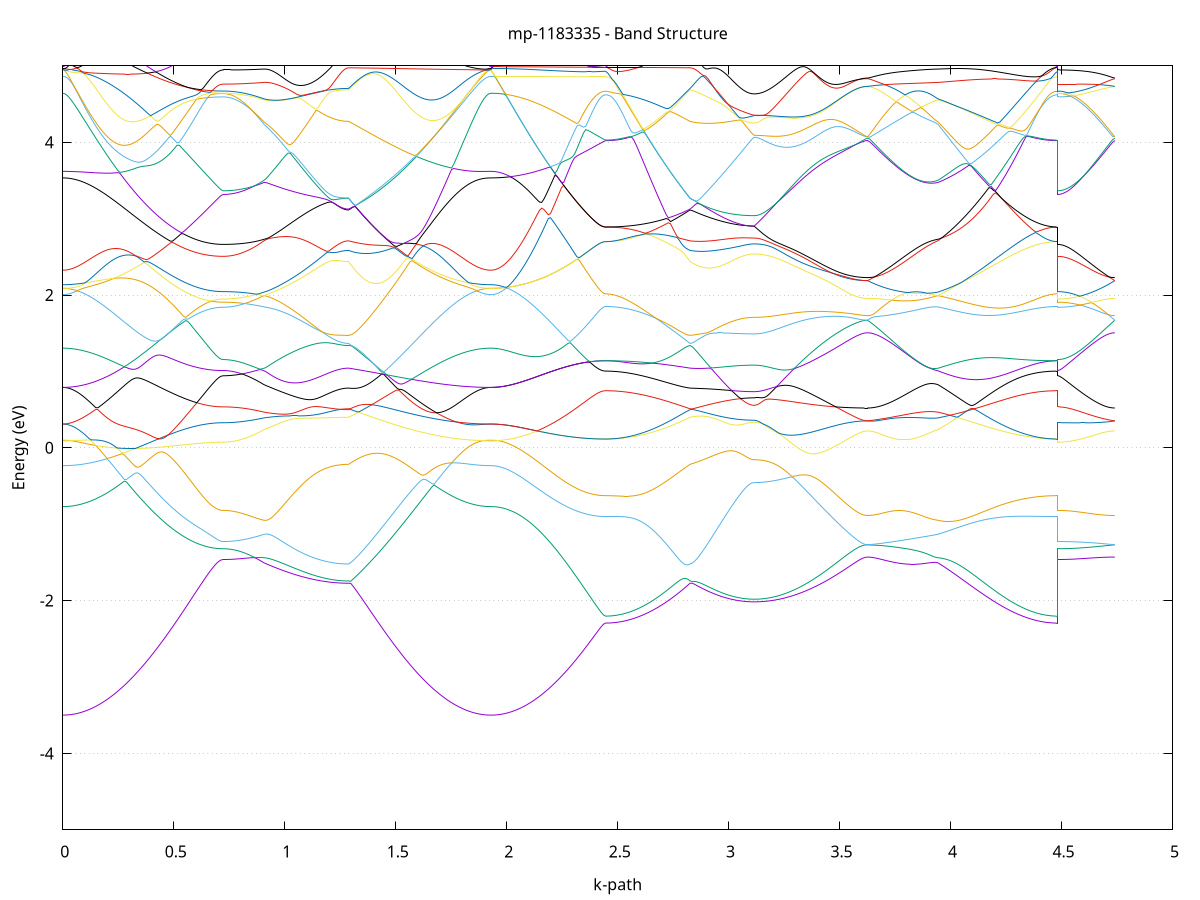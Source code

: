 set title 'mp-1183335 - Band Structure'
set xlabel 'k-path'
set ylabel 'Energy (eV)'
set grid y
set yrange [-5:5]
set terminal png size 800,600
set output 'mp-1183335_bands_gnuplot.png'
plot '-' using 1:2 with lines notitle, '-' using 1:2 with lines notitle, '-' using 1:2 with lines notitle, '-' using 1:2 with lines notitle, '-' using 1:2 with lines notitle, '-' using 1:2 with lines notitle, '-' using 1:2 with lines notitle, '-' using 1:2 with lines notitle, '-' using 1:2 with lines notitle, '-' using 1:2 with lines notitle, '-' using 1:2 with lines notitle, '-' using 1:2 with lines notitle, '-' using 1:2 with lines notitle, '-' using 1:2 with lines notitle, '-' using 1:2 with lines notitle, '-' using 1:2 with lines notitle, '-' using 1:2 with lines notitle, '-' using 1:2 with lines notitle, '-' using 1:2 with lines notitle, '-' using 1:2 with lines notitle, '-' using 1:2 with lines notitle, '-' using 1:2 with lines notitle, '-' using 1:2 with lines notitle, '-' using 1:2 with lines notitle, '-' using 1:2 with lines notitle, '-' using 1:2 with lines notitle, '-' using 1:2 with lines notitle, '-' using 1:2 with lines notitle, '-' using 1:2 with lines notitle, '-' using 1:2 with lines notitle, '-' using 1:2 with lines notitle, '-' using 1:2 with lines notitle, '-' using 1:2 with lines notitle, '-' using 1:2 with lines notitle, '-' using 1:2 with lines notitle, '-' using 1:2 with lines notitle, '-' using 1:2 with lines notitle, '-' using 1:2 with lines notitle, '-' using 1:2 with lines notitle, '-' using 1:2 with lines notitle, '-' using 1:2 with lines notitle, '-' using 1:2 with lines notitle, '-' using 1:2 with lines notitle, '-' using 1:2 with lines notitle, '-' using 1:2 with lines notitle, '-' using 1:2 with lines notitle, '-' using 1:2 with lines notitle, '-' using 1:2 with lines notitle
0.000000 -36.654966
0.009900 -36.654966
0.019801 -36.654966
0.029701 -36.654966
0.039601 -36.654866
0.049502 -36.654866
0.059402 -36.654866
0.069302 -36.654866
0.079203 -36.654766
0.089103 -36.654766
0.099003 -36.654766
0.108904 -36.654666
0.118804 -36.654666
0.128704 -36.654566
0.138605 -36.654466
0.148505 -36.654466
0.158405 -36.654366
0.168306 -36.654366
0.178206 -36.654266
0.188106 -36.654166
0.198007 -36.654166
0.207907 -36.654066
0.217807 -36.653966
0.227708 -36.653866
0.237608 -36.653766
0.247508 -36.653666
0.257409 -36.653566
0.267309 -36.653466
0.277209 -36.653466
0.287110 -36.653366
0.297010 -36.653266
0.306910 -36.653166
0.316811 -36.653066
0.326711 -36.652866
0.336611 -36.652766
0.346512 -36.652666
0.356412 -36.652566
0.366312 -36.652466
0.376213 -36.652366
0.386113 -36.652266
0.396013 -36.652166
0.405914 -36.652066
0.415814 -36.651966
0.425714 -36.651866
0.435615 -36.651766
0.445515 -36.651666
0.455415 -36.651566
0.465316 -36.651466
0.475216 -36.651366
0.485116 -36.651266
0.495017 -36.651166
0.504917 -36.651066
0.514817 -36.650966
0.524718 -36.650866
0.534618 -36.650866
0.544518 -36.650766
0.554419 -36.650666
0.564319 -36.650566
0.574219 -36.650566
0.584120 -36.650466
0.594020 -36.650366
0.603920 -36.650366
0.613821 -36.650266
0.623721 -36.650266
0.633621 -36.650166
0.643522 -36.650166
0.653422 -36.650066
0.663322 -36.650066
0.673223 -36.650066
0.683123 -36.650066
0.693023 -36.649966
0.702924 -36.649966
0.712824 -36.649966
0.722724 -36.649966
0.722724 -36.649966
0.732430 -36.649966
0.742136 -36.649966
0.751843 -36.649966
0.761549 -36.649966
0.771255 -36.649966
0.780961 -36.650066
0.790667 -36.650066
0.800373 -36.650066
0.810079 -36.650066
0.819785 -36.650166
0.829491 -36.650166
0.839197 -36.650166
0.848903 -36.650266
0.858609 -36.650266
0.868315 -36.650366
0.878021 -36.650366
0.887727 -36.650466
0.897433 -36.650466
0.907140 -36.650566
0.907140 -36.650566
0.916900 -36.650566
0.926660 -36.650566
0.936420 -36.650666
0.946180 -36.650666
0.955940 -36.650766
0.965700 -36.650766
0.975460 -36.650766
0.985220 -36.650866
0.994980 -36.650866
1.004740 -36.650866
1.014500 -36.650966
1.024260 -36.650966
1.034020 -36.650966
1.043780 -36.651066
1.053540 -36.651066
1.063300 -36.651066
1.073060 -36.651066
1.082820 -36.651166
1.092581 -36.651166
1.102341 -36.651166
1.112101 -36.651166
1.121861 -36.651266
1.131621 -36.651266
1.141381 -36.651266
1.151141 -36.651266
1.160901 -36.651266
1.170661 -36.651266
1.180421 -36.651366
1.190181 -36.651366
1.199941 -36.651366
1.209701 -36.651366
1.219461 -36.651366
1.229221 -36.651366
1.238981 -36.651366
1.248741 -36.651366
1.258501 -36.651366
1.268261 -36.651366
1.278022 -36.651366
1.287782 -36.651366
1.287782 -36.651366
1.297650 -36.651266
1.307518 -36.651166
1.317387 -36.651066
1.327255 -36.650966
1.337123 -36.650866
1.346992 -36.650766
1.356860 -36.650666
1.366729 -36.650566
1.376597 -36.650466
1.386465 -36.650366
1.396334 -36.650266
1.406202 -36.650266
1.416070 -36.650366
1.425939 -36.650466
1.435807 -36.650666
1.445676 -36.650766
1.455544 -36.650866
1.465412 -36.651066
1.475281 -36.651166
1.485149 -36.651266
1.495018 -36.651466
1.504886 -36.651566
1.514754 -36.651666
1.524623 -36.651866
1.534491 -36.651966
1.544359 -36.652066
1.554228 -36.652166
1.564096 -36.652366
1.573965 -36.652466
1.583833 -36.652566
1.593701 -36.652666
1.603570 -36.652766
1.613438 -36.652966
1.623306 -36.653066
1.633175 -36.653166
1.643043 -36.653266
1.652912 -36.653366
1.662780 -36.653466
1.672648 -36.653566
1.682517 -36.653666
1.692385 -36.653766
1.702253 -36.653866
1.712122 -36.653966
1.721990 -36.654066
1.731859 -36.654066
1.741727 -36.654166
1.751595 -36.654266
1.761464 -36.654366
1.771332 -36.654366
1.781200 -36.654466
1.791069 -36.654566
1.800937 -36.654566
1.810806 -36.654666
1.820674 -36.654666
1.830542 -36.654766
1.840411 -36.654766
1.850279 -36.654766
1.860147 -36.654866
1.870016 -36.654866
1.879884 -36.654866
1.889753 -36.654866
1.899621 -36.654966
1.909489 -36.654966
1.919358 -36.654966
1.929226 -36.654966
1.929226 -36.654966
1.939155 -36.654966
1.949084 -36.654966
1.959012 -36.654966
1.968941 -36.654966
1.978870 -36.654966
1.988799 -36.654866
1.998728 -36.654866
2.008656 -36.654866
2.018585 -36.654866
2.028514 -36.654866
2.038443 -36.654766
2.048372 -36.654766
2.058300 -36.654766
2.068229 -36.654766
2.078158 -36.654666
2.088087 -36.654666
2.098016 -36.654666
2.107944 -36.654566
2.117873 -36.654566
2.127802 -36.654566
2.137731 -36.654466
2.147659 -36.654466
2.157588 -36.654466
2.167517 -36.654366
2.177446 -36.654366
2.187375 -36.654266
2.197303 -36.654266
2.207232 -36.654266
2.217161 -36.654166
2.227090 -36.654166
2.237019 -36.654066
2.246947 -36.654066
2.256876 -36.654066
2.266805 -36.653966
2.276734 -36.653966
2.286663 -36.653966
2.296591 -36.653866
2.306520 -36.653866
2.316449 -36.653866
2.326378 -36.653766
2.336306 -36.653766
2.346235 -36.653766
2.356164 -36.653766
2.366093 -36.653666
2.376022 -36.653666
2.385950 -36.653666
2.395879 -36.653666
2.405808 -36.653666
2.415737 -36.653666
2.425666 -36.653666
2.435594 -36.653666
2.445523 -36.653666
2.445523 -36.653666
2.455283 -36.653666
2.465043 -36.653666
2.474803 -36.653566
2.484563 -36.653566
2.494323 -36.653566
2.504083 -36.653566
2.513844 -36.653566
2.523604 -36.653566
2.533364 -36.653466
2.543124 -36.653466
2.552884 -36.653466
2.562644 -36.653366
2.572404 -36.653366
2.582164 -36.653266
2.591924 -36.653266
2.601684 -36.653166
2.611444 -36.653166
2.621204 -36.653066
2.630964 -36.653066
2.640724 -36.652966
2.650484 -36.652966
2.660244 -36.652866
2.670004 -36.652766
2.679764 -36.652766
2.689524 -36.652666
2.699285 -36.652566
2.709045 -36.652466
2.718805 -36.652366
2.728565 -36.652366
2.738325 -36.652266
2.748085 -36.652166
2.757845 -36.652066
2.767605 -36.651966
2.777365 -36.651866
2.787125 -36.651766
2.796885 -36.651666
2.806645 -36.651566
2.816405 -36.651466
2.826165 -36.651366
2.826165 -36.651366
2.836138 -36.651366
2.846111 -36.651266
2.856084 -36.651266
2.866057 -36.651266
2.876030 -36.651166
2.886003 -36.651166
2.895976 -36.651066
2.905949 -36.651066
2.915922 -36.651066
2.925894 -36.650966
2.935867 -36.650966
2.945840 -36.650866
2.955813 -36.650866
2.965786 -36.650866
2.975759 -36.650766
2.985732 -36.650766
2.995705 -36.650766
3.005678 -36.650666
3.015651 -36.650666
3.025624 -36.650566
3.035597 -36.650566
3.045569 -36.650566
3.055542 -36.650466
3.065515 -36.650466
3.075488 -36.650466
3.085461 -36.650466
3.095434 -36.650366
3.105407 -36.650366
3.115380 -36.650366
3.115380 -36.650366
3.125208 -36.650366
3.135035 -36.650366
3.144863 -36.650366
3.154691 -36.650366
3.164519 -36.650366
3.174346 -36.650366
3.184174 -36.650366
3.194002 -36.650366
3.203830 -36.650366
3.213657 -36.650366
3.223485 -36.650366
3.233313 -36.650366
3.243141 -36.650366
3.252968 -36.650366
3.262796 -36.650366
3.272624 -36.650266
3.282452 -36.650266
3.292280 -36.650266
3.302107 -36.650266
3.311935 -36.650266
3.321763 -36.650266
3.331591 -36.650266
3.341418 -36.650266
3.351246 -36.650266
3.361074 -36.650166
3.370902 -36.650166
3.380729 -36.650166
3.390557 -36.650166
3.400385 -36.650166
3.410213 -36.650166
3.420040 -36.650166
3.429868 -36.650066
3.439696 -36.650066
3.449524 -36.650066
3.459351 -36.650066
3.469179 -36.650066
3.479007 -36.650066
3.488835 -36.650066
3.498662 -36.650066
3.508490 -36.650066
3.518318 -36.650066
3.528146 -36.650066
3.537973 -36.649966
3.547801 -36.649966
3.557629 -36.649966
3.567457 -36.649966
3.577284 -36.649966
3.587112 -36.649966
3.596940 -36.649966
3.606768 -36.649966
3.616595 -36.649966
3.626423 -36.649966
3.626423 -36.649966
3.636337 -36.649966
3.646252 -36.649966
3.656166 -36.649966
3.666080 -36.649966
3.675994 -36.649966
3.685908 -36.649966
3.695822 -36.649966
3.705737 -36.650066
3.715651 -36.650066
3.725565 -36.650066
3.735479 -36.650066
3.745393 -36.650066
3.755307 -36.650066
3.765221 -36.650066
3.775136 -36.650066
3.785050 -36.650166
3.794964 -36.650166
3.804878 -36.650166
3.814792 -36.650166
3.824706 -36.650166
3.834621 -36.650266
3.844535 -36.650266
3.854449 -36.650266
3.864363 -36.650266
3.874277 -36.650366
3.884191 -36.650366
3.894106 -36.650366
3.904020 -36.650366
3.913934 -36.650466
3.923848 -36.650466
3.933762 -36.650466
3.943676 -36.650566
3.943676 -36.650566
3.953645 -36.650566
3.963614 -36.650666
3.973582 -36.650666
3.983551 -36.650766
3.993520 -36.650866
4.003489 -36.650866
4.013457 -36.650966
4.023426 -36.651066
4.033395 -36.651166
4.043363 -36.651166
4.053332 -36.651266
4.063301 -36.651366
4.073269 -36.651466
4.083238 -36.651466
4.093207 -36.651566
4.103175 -36.651666
4.113144 -36.651766
4.123113 -36.651866
4.133082 -36.651866
4.143050 -36.651966
4.153019 -36.652066
4.162988 -36.652166
4.172956 -36.652166
4.182925 -36.652266
4.192894 -36.652366
4.202862 -36.652466
4.212831 -36.652466
4.222800 -36.652566
4.232768 -36.652666
4.242737 -36.652766
4.252706 -36.652766
4.262674 -36.652866
4.272643 -36.652966
4.282612 -36.652966
4.292581 -36.653066
4.302549 -36.653066
4.312518 -36.653166
4.322487 -36.653166
4.332455 -36.653266
4.342424 -36.653266
4.352393 -36.653366
4.362361 -36.653366
4.372330 -36.653466
4.382299 -36.653466
4.392267 -36.653466
4.402236 -36.653466
4.412205 -36.653566
4.422174 -36.653566
4.432142 -36.653566
4.442111 -36.653566
4.452080 -36.653566
4.462048 -36.653666
4.472017 -36.653666
4.481986 -36.653666
4.481986 -36.649966
4.491914 -36.649966
4.501843 -36.649966
4.511772 -36.649966
4.521701 -36.649966
4.531630 -36.649966
4.541558 -36.649966
4.551487 -36.649966
4.561416 -36.649966
4.571345 -36.649966
4.581274 -36.649966
4.591202 -36.649966
4.601131 -36.649966
4.611060 -36.649966
4.620989 -36.649966
4.630917 -36.649966
4.640846 -36.649966
4.650775 -36.649966
4.660704 -36.649966
4.670633 -36.649966
4.680561 -36.649966
4.690490 -36.649966
4.700419 -36.649966
4.710348 -36.649966
4.720277 -36.649966
4.730205 -36.649966
4.740134 -36.649966
e
0.000000 -36.646366
0.009900 -36.646366
0.019801 -36.646366
0.029701 -36.646366
0.039601 -36.646366
0.049502 -36.646366
0.059402 -36.646466
0.069302 -36.646466
0.079203 -36.646466
0.089103 -36.646466
0.099003 -36.646566
0.108904 -36.646566
0.118804 -36.646566
0.128704 -36.646666
0.138605 -36.646666
0.148505 -36.646766
0.158405 -36.646766
0.168306 -36.646866
0.178206 -36.646866
0.188106 -36.646966
0.198007 -36.646966
0.207907 -36.647066
0.217807 -36.647166
0.227708 -36.647166
0.237608 -36.647266
0.247508 -36.647366
0.257409 -36.647366
0.267309 -36.647466
0.277209 -36.647566
0.287110 -36.647566
0.297010 -36.647666
0.306910 -36.647766
0.316811 -36.647866
0.326711 -36.647866
0.336611 -36.647966
0.346512 -36.648066
0.356412 -36.648166
0.366312 -36.648166
0.376213 -36.648266
0.386113 -36.648366
0.396013 -36.648466
0.405914 -36.648566
0.415814 -36.648566
0.425714 -36.648666
0.435615 -36.648766
0.445515 -36.648766
0.455415 -36.648866
0.465316 -36.648966
0.475216 -36.649066
0.485116 -36.649066
0.495017 -36.649166
0.504917 -36.649266
0.514817 -36.649266
0.524718 -36.649366
0.534618 -36.649366
0.544518 -36.649466
0.554419 -36.649466
0.564319 -36.649566
0.574219 -36.649566
0.584120 -36.649666
0.594020 -36.649666
0.603920 -36.649766
0.613821 -36.649766
0.623721 -36.649766
0.633621 -36.649866
0.643522 -36.649866
0.653422 -36.649866
0.663322 -36.649866
0.673223 -36.649966
0.683123 -36.649966
0.693023 -36.649966
0.702924 -36.649966
0.712824 -36.649966
0.722724 -36.649966
0.722724 -36.649966
0.732430 -36.649966
0.742136 -36.649966
0.751843 -36.649966
0.761549 -36.649966
0.771255 -36.649966
0.780961 -36.649966
0.790667 -36.649866
0.800373 -36.649866
0.810079 -36.649866
0.819785 -36.649866
0.829491 -36.649766
0.839197 -36.649766
0.848903 -36.649766
0.858609 -36.649666
0.868315 -36.649666
0.878021 -36.649566
0.887727 -36.649566
0.897433 -36.649466
0.907140 -36.649466
0.907140 -36.649466
0.916900 -36.649366
0.926660 -36.649366
0.936420 -36.649366
0.946180 -36.649266
0.955940 -36.649266
0.965700 -36.649266
0.975460 -36.649166
0.985220 -36.649166
0.994980 -36.649166
1.004740 -36.649066
1.014500 -36.649066
1.024260 -36.649066
1.034020 -36.649066
1.043780 -36.648966
1.053540 -36.648966
1.063300 -36.648966
1.073060 -36.648966
1.082820 -36.648966
1.092581 -36.648866
1.102341 -36.648866
1.112101 -36.648866
1.121861 -36.648866
1.131621 -36.648866
1.141381 -36.648866
1.151141 -36.648866
1.160901 -36.648866
1.170661 -36.648766
1.180421 -36.648766
1.190181 -36.648766
1.199941 -36.648766
1.209701 -36.648766
1.219461 -36.648766
1.229221 -36.648766
1.238981 -36.648766
1.248741 -36.648766
1.258501 -36.648766
1.268261 -36.648766
1.278022 -36.648766
1.287782 -36.648766
1.287782 -36.648766
1.297650 -36.648866
1.307518 -36.648966
1.317387 -36.649066
1.327255 -36.649266
1.337123 -36.649366
1.346992 -36.649466
1.356860 -36.649566
1.366729 -36.649766
1.376597 -36.649866
1.386465 -36.649966
1.396334 -36.650166
1.406202 -36.650166
1.416070 -36.649966
1.425939 -36.649866
1.435807 -36.649766
1.445676 -36.649666
1.455544 -36.649566
1.465412 -36.649466
1.475281 -36.649366
1.485149 -36.649266
1.495018 -36.649166
1.504886 -36.649066
1.514754 -36.648966
1.524623 -36.648866
1.534491 -36.648766
1.544359 -36.648566
1.554228 -36.648466
1.564096 -36.648366
1.573965 -36.648366
1.583833 -36.648266
1.593701 -36.648166
1.603570 -36.648066
1.613438 -36.647966
1.623306 -36.647866
1.633175 -36.647766
1.643043 -36.647666
1.652912 -36.647566
1.662780 -36.647466
1.672648 -36.647466
1.682517 -36.647366
1.692385 -36.647266
1.702253 -36.647166
1.712122 -36.647166
1.721990 -36.647066
1.731859 -36.646966
1.741727 -36.646966
1.751595 -36.646866
1.761464 -36.646866
1.771332 -36.646766
1.781200 -36.646766
1.791069 -36.646666
1.800937 -36.646666
1.810806 -36.646566
1.820674 -36.646566
1.830542 -36.646566
1.840411 -36.646466
1.850279 -36.646466
1.860147 -36.646466
1.870016 -36.646466
1.879884 -36.646366
1.889753 -36.646366
1.899621 -36.646366
1.909489 -36.646366
1.919358 -36.646366
1.929226 -36.646366
1.929226 -36.646366
1.939155 -36.646366
1.949084 -36.646366
1.959012 -36.646366
1.968941 -36.646366
1.978870 -36.646366
1.988799 -36.646366
1.998728 -36.646366
2.008656 -36.646366
2.018585 -36.646366
2.028514 -36.646366
2.038443 -36.646366
2.048372 -36.646366
2.058300 -36.646366
2.068229 -36.646366
2.078158 -36.646366
2.088087 -36.646366
2.098016 -36.646366
2.107944 -36.646366
2.117873 -36.646366
2.127802 -36.646366
2.137731 -36.646366
2.147659 -36.646366
2.157588 -36.646366
2.167517 -36.646366
2.177446 -36.646366
2.187375 -36.646366
2.197303 -36.646366
2.207232 -36.646366
2.217161 -36.646366
2.227090 -36.646366
2.237019 -36.646366
2.246947 -36.646366
2.256876 -36.646366
2.266805 -36.646366
2.276734 -36.646366
2.286663 -36.646366
2.296591 -36.646366
2.306520 -36.646366
2.316449 -36.646366
2.326378 -36.646366
2.336306 -36.646366
2.346235 -36.646366
2.356164 -36.646366
2.366093 -36.646366
2.376022 -36.646366
2.385950 -36.646366
2.395879 -36.646366
2.405808 -36.646366
2.415737 -36.646366
2.425666 -36.646366
2.435594 -36.646366
2.445523 -36.646366
2.445523 -36.646366
2.455283 -36.646366
2.465043 -36.646366
2.474803 -36.646366
2.484563 -36.646366
2.494323 -36.646466
2.504083 -36.646466
2.513844 -36.646466
2.523604 -36.646466
2.533364 -36.646566
2.543124 -36.646566
2.552884 -36.646566
2.562644 -36.646666
2.572404 -36.646666
2.582164 -36.646666
2.591924 -36.646766
2.601684 -36.646766
2.611444 -36.646866
2.621204 -36.646866
2.630964 -36.646966
2.640724 -36.647066
2.650484 -36.647066
2.660244 -36.647166
2.670004 -36.647266
2.679764 -36.647266
2.689524 -36.647366
2.699285 -36.647466
2.709045 -36.647566
2.718805 -36.647666
2.728565 -36.647766
2.738325 -36.647866
2.748085 -36.647866
2.757845 -36.647966
2.767605 -36.648066
2.777365 -36.648166
2.787125 -36.648366
2.796885 -36.648466
2.806645 -36.648566
2.816405 -36.648666
2.826165 -36.648766
2.826165 -36.648766
2.836138 -36.648766
2.846111 -36.648866
2.856084 -36.648866
2.866057 -36.648966
2.876030 -36.649066
2.886003 -36.649066
2.895976 -36.649166
2.905949 -36.649166
2.915922 -36.649266
2.925894 -36.649266
2.935867 -36.649366
2.945840 -36.649366
2.955813 -36.649466
2.965786 -36.649466
2.975759 -36.649566
2.985732 -36.649566
2.995705 -36.649566
3.005678 -36.649666
3.015651 -36.649666
3.025624 -36.649766
3.035597 -36.649766
3.045569 -36.649866
3.055542 -36.649866
3.065515 -36.649866
3.075488 -36.649966
3.085461 -36.649966
3.095434 -36.649966
3.105407 -36.649966
3.115380 -36.649966
3.115380 -36.649966
3.125208 -36.649966
3.135035 -36.649966
3.144863 -36.649966
3.154691 -36.649966
3.164519 -36.649966
3.174346 -36.649966
3.184174 -36.649966
3.194002 -36.649966
3.203830 -36.649966
3.213657 -36.649966
3.223485 -36.649966
3.233313 -36.649966
3.243141 -36.649966
3.252968 -36.649966
3.262796 -36.649966
3.272624 -36.649966
3.282452 -36.649966
3.292280 -36.649966
3.302107 -36.649966
3.311935 -36.649966
3.321763 -36.649966
3.331591 -36.649966
3.341418 -36.649966
3.351246 -36.649966
3.361074 -36.649966
3.370902 -36.649966
3.380729 -36.649966
3.390557 -36.649966
3.400385 -36.649966
3.410213 -36.649966
3.420040 -36.649966
3.429868 -36.649966
3.439696 -36.649966
3.449524 -36.649966
3.459351 -36.649966
3.469179 -36.649966
3.479007 -36.649966
3.488835 -36.649966
3.498662 -36.649966
3.508490 -36.649966
3.518318 -36.649966
3.528146 -36.649966
3.537973 -36.649966
3.547801 -36.649966
3.557629 -36.649966
3.567457 -36.649966
3.577284 -36.649966
3.587112 -36.649966
3.596940 -36.649966
3.606768 -36.649966
3.616595 -36.649966
3.626423 -36.649966
3.626423 -36.649966
3.636337 -36.649966
3.646252 -36.649966
3.656166 -36.649966
3.666080 -36.649966
3.675994 -36.649966
3.685908 -36.649966
3.695822 -36.649966
3.705737 -36.649966
3.715651 -36.649966
3.725565 -36.649966
3.735479 -36.649966
3.745393 -36.649866
3.755307 -36.649866
3.765221 -36.649866
3.775136 -36.649866
3.785050 -36.649866
3.794964 -36.649866
3.804878 -36.649766
3.814792 -36.649766
3.824706 -36.649766
3.834621 -36.649766
3.844535 -36.649766
3.854449 -36.649666
3.864363 -36.649666
3.874277 -36.649666
3.884191 -36.649666
3.894106 -36.649566
3.904020 -36.649566
3.913934 -36.649566
3.923848 -36.649466
3.933762 -36.649466
3.943676 -36.649466
3.943676 -36.649466
3.953645 -36.649366
3.963614 -36.649366
3.973582 -36.649266
3.983551 -36.649166
3.993520 -36.649166
4.003489 -36.649066
4.013457 -36.648966
4.023426 -36.648966
4.033395 -36.648866
4.043363 -36.648766
4.053332 -36.648666
4.063301 -36.648666
4.073269 -36.648566
4.083238 -36.648466
4.093207 -36.648366
4.103175 -36.648366
4.113144 -36.648266
4.123113 -36.648166
4.133082 -36.648066
4.143050 -36.647966
4.153019 -36.647966
4.162988 -36.647866
4.172956 -36.647766
4.182925 -36.647666
4.192894 -36.647666
4.202862 -36.647566
4.212831 -36.647466
4.222800 -36.647366
4.232768 -36.647366
4.242737 -36.647266
4.252706 -36.647166
4.262674 -36.647166
4.272643 -36.647066
4.282612 -36.647066
4.292581 -36.646966
4.302549 -36.646866
4.312518 -36.646866
4.322487 -36.646766
4.332455 -36.646766
4.342424 -36.646666
4.352393 -36.646666
4.362361 -36.646666
4.372330 -36.646566
4.382299 -36.646566
4.392267 -36.646566
4.402236 -36.646466
4.412205 -36.646466
4.422174 -36.646466
4.432142 -36.646466
4.442111 -36.646366
4.452080 -36.646366
4.462048 -36.646366
4.472017 -36.646366
4.481986 -36.646366
4.481986 -36.649966
4.491914 -36.649966
4.501843 -36.649966
4.511772 -36.649966
4.521701 -36.649966
4.531630 -36.649966
4.541558 -36.649966
4.551487 -36.649966
4.561416 -36.649966
4.571345 -36.649966
4.581274 -36.649966
4.591202 -36.649966
4.601131 -36.649966
4.611060 -36.649966
4.620989 -36.649966
4.630917 -36.649966
4.640846 -36.649966
4.650775 -36.649966
4.660704 -36.649966
4.670633 -36.649966
4.680561 -36.649966
4.690490 -36.649966
4.700419 -36.649966
4.710348 -36.649966
4.720277 -36.649966
4.730205 -36.649966
4.740134 -36.649966
e
0.000000 -36.630566
0.009900 -36.630566
0.019801 -36.630566
0.029701 -36.630566
0.039601 -36.630566
0.049502 -36.630566
0.059402 -36.630566
0.069302 -36.630566
0.079203 -36.630566
0.089103 -36.630566
0.099003 -36.630566
0.108904 -36.630566
0.118804 -36.630566
0.128704 -36.630566
0.138605 -36.630566
0.148505 -36.630666
0.158405 -36.630666
0.168306 -36.630666
0.178206 -36.630666
0.188106 -36.630666
0.198007 -36.630666
0.207907 -36.630766
0.217807 -36.630766
0.227708 -36.630766
0.237608 -36.630766
0.247508 -36.630766
0.257409 -36.630866
0.267309 -36.630866
0.277209 -36.630866
0.287110 -36.630866
0.297010 -36.630966
0.306910 -36.630966
0.316811 -36.630966
0.326711 -36.630966
0.336611 -36.631066
0.346512 -36.631066
0.356412 -36.631066
0.366312 -36.631066
0.376213 -36.631166
0.386113 -36.631166
0.396013 -36.631166
0.405914 -36.631266
0.415814 -36.631266
0.425714 -36.631266
0.435615 -36.631266
0.445515 -36.631366
0.455415 -36.631366
0.465316 -36.631366
0.475216 -36.631366
0.485116 -36.631466
0.495017 -36.631466
0.504917 -36.631466
0.514817 -36.631466
0.524718 -36.631566
0.534618 -36.631566
0.544518 -36.631566
0.554419 -36.631566
0.564319 -36.631666
0.574219 -36.631666
0.584120 -36.631666
0.594020 -36.631666
0.603920 -36.631666
0.613821 -36.631766
0.623721 -36.631766
0.633621 -36.631766
0.643522 -36.631766
0.653422 -36.631766
0.663322 -36.631766
0.673223 -36.631766
0.683123 -36.631766
0.693023 -36.631766
0.702924 -36.631766
0.712824 -36.631766
0.722724 -36.631766
0.722724 -36.631766
0.732430 -36.631766
0.742136 -36.631766
0.751843 -36.631766
0.761549 -36.631766
0.771255 -36.631766
0.780961 -36.631766
0.790667 -36.631766
0.800373 -36.631766
0.810079 -36.631766
0.819785 -36.631766
0.829491 -36.631766
0.839197 -36.631766
0.848903 -36.631766
0.858609 -36.631766
0.868315 -36.631766
0.878021 -36.631766
0.887727 -36.631766
0.897433 -36.631766
0.907140 -36.631766
0.907140 -36.631766
0.916900 -36.631766
0.926660 -36.631766
0.936420 -36.631766
0.946180 -36.631766
0.955940 -36.631766
0.965700 -36.631766
0.975460 -36.631766
0.985220 -36.631766
0.994980 -36.631766
1.004740 -36.631766
1.014500 -36.631766
1.024260 -36.631766
1.034020 -36.631766
1.043780 -36.631766
1.053540 -36.631766
1.063300 -36.631766
1.073060 -36.631766
1.082820 -36.631766
1.092581 -36.631766
1.102341 -36.631766
1.112101 -36.631766
1.121861 -36.631766
1.131621 -36.631666
1.141381 -36.631666
1.151141 -36.631666
1.160901 -36.631666
1.170661 -36.631666
1.180421 -36.631666
1.190181 -36.631666
1.199941 -36.631666
1.209701 -36.631666
1.219461 -36.631666
1.229221 -36.631666
1.238981 -36.631666
1.248741 -36.631666
1.258501 -36.631666
1.268261 -36.631666
1.278022 -36.631666
1.287782 -36.631666
1.287782 -36.631666
1.297650 -36.631666
1.307518 -36.631666
1.317387 -36.631566
1.327255 -36.631566
1.337123 -36.631566
1.346992 -36.631566
1.356860 -36.631566
1.366729 -36.631566
1.376597 -36.631466
1.386465 -36.631466
1.396334 -36.631466
1.406202 -36.631466
1.416070 -36.631466
1.425939 -36.631366
1.435807 -36.631366
1.445676 -36.631366
1.455544 -36.631366
1.465412 -36.631266
1.475281 -36.631266
1.485149 -36.631266
1.495018 -36.631266
1.504886 -36.631166
1.514754 -36.631166
1.524623 -36.631166
1.534491 -36.631166
1.544359 -36.631166
1.554228 -36.631066
1.564096 -36.631066
1.573965 -36.631066
1.583833 -36.631066
1.593701 -36.630966
1.603570 -36.630966
1.613438 -36.630966
1.623306 -36.630966
1.633175 -36.630866
1.643043 -36.630866
1.652912 -36.630866
1.662780 -36.630866
1.672648 -36.630866
1.682517 -36.630766
1.692385 -36.630766
1.702253 -36.630766
1.712122 -36.630766
1.721990 -36.630766
1.731859 -36.630666
1.741727 -36.630666
1.751595 -36.630666
1.761464 -36.630666
1.771332 -36.630666
1.781200 -36.630666
1.791069 -36.630666
1.800937 -36.630566
1.810806 -36.630566
1.820674 -36.630566
1.830542 -36.630566
1.840411 -36.630566
1.850279 -36.630566
1.860147 -36.630566
1.870016 -36.630566
1.879884 -36.630566
1.889753 -36.630566
1.899621 -36.630566
1.909489 -36.630566
1.919358 -36.630566
1.929226 -36.630566
1.929226 -36.630566
1.939155 -36.630566
1.949084 -36.630566
1.959012 -36.630566
1.968941 -36.630566
1.978870 -36.630566
1.988799 -36.630566
1.998728 -36.630566
2.008656 -36.630566
2.018585 -36.630666
2.028514 -36.630666
2.038443 -36.630666
2.048372 -36.630666
2.058300 -36.630666
2.068229 -36.630766
2.078158 -36.630766
2.088087 -36.630766
2.098016 -36.630866
2.107944 -36.630866
2.117873 -36.630866
2.127802 -36.630966
2.137731 -36.630966
2.147659 -36.630966
2.157588 -36.631066
2.167517 -36.631066
2.177446 -36.631166
2.187375 -36.631166
2.197303 -36.631166
2.207232 -36.631266
2.217161 -36.631266
2.227090 -36.631366
2.237019 -36.631366
2.246947 -36.631366
2.256876 -36.631466
2.266805 -36.631466
2.276734 -36.631466
2.286663 -36.631566
2.296591 -36.631566
2.306520 -36.631566
2.316449 -36.631666
2.326378 -36.631666
2.336306 -36.631666
2.346235 -36.631766
2.356164 -36.631766
2.366093 -36.631766
2.376022 -36.631766
2.385950 -36.631766
2.395879 -36.631766
2.405808 -36.631866
2.415737 -36.631866
2.425666 -36.631866
2.435594 -36.631866
2.445523 -36.631866
2.445523 -36.631866
2.455283 -36.631866
2.465043 -36.631866
2.474803 -36.631866
2.484563 -36.631866
2.494323 -36.631866
2.504083 -36.631866
2.513844 -36.631866
2.523604 -36.631866
2.533364 -36.631866
2.543124 -36.631866
2.552884 -36.631866
2.562644 -36.631866
2.572404 -36.631866
2.582164 -36.631866
2.591924 -36.631866
2.601684 -36.631866
2.611444 -36.631866
2.621204 -36.631866
2.630964 -36.631866
2.640724 -36.631866
2.650484 -36.631866
2.660244 -36.631766
2.670004 -36.631766
2.679764 -36.631766
2.689524 -36.631766
2.699285 -36.631766
2.709045 -36.631766
2.718805 -36.631766
2.728565 -36.631766
2.738325 -36.631766
2.748085 -36.631766
2.757845 -36.631766
2.767605 -36.631766
2.777365 -36.631766
2.787125 -36.631666
2.796885 -36.631666
2.806645 -36.631666
2.816405 -36.631666
2.826165 -36.631666
2.826165 -36.631666
2.836138 -36.631666
2.846111 -36.631666
2.856084 -36.631666
2.866057 -36.631666
2.876030 -36.631666
2.886003 -36.631566
2.895976 -36.631566
2.905949 -36.631566
2.915922 -36.631566
2.925894 -36.631566
2.935867 -36.631566
2.945840 -36.631566
2.955813 -36.631566
2.965786 -36.631466
2.975759 -36.631466
2.985732 -36.631466
2.995705 -36.631466
3.005678 -36.631466
3.015651 -36.631466
3.025624 -36.631466
3.035597 -36.631466
3.045569 -36.631466
3.055542 -36.631466
3.065515 -36.631466
3.075488 -36.631466
3.085461 -36.631466
3.095434 -36.631466
3.105407 -36.631466
3.115380 -36.631466
3.115380 -36.631466
3.125208 -36.631466
3.135035 -36.631466
3.144863 -36.631466
3.154691 -36.631466
3.164519 -36.631466
3.174346 -36.631466
3.184174 -36.631466
3.194002 -36.631466
3.203830 -36.631466
3.213657 -36.631466
3.223485 -36.631466
3.233313 -36.631466
3.243141 -36.631466
3.252968 -36.631466
3.262796 -36.631466
3.272624 -36.631466
3.282452 -36.631466
3.292280 -36.631566
3.302107 -36.631566
3.311935 -36.631566
3.321763 -36.631566
3.331591 -36.631566
3.341418 -36.631566
3.351246 -36.631566
3.361074 -36.631566
3.370902 -36.631566
3.380729 -36.631666
3.390557 -36.631666
3.400385 -36.631666
3.410213 -36.631666
3.420040 -36.631666
3.429868 -36.631666
3.439696 -36.631666
3.449524 -36.631666
3.459351 -36.631666
3.469179 -36.631766
3.479007 -36.631766
3.488835 -36.631766
3.498662 -36.631766
3.508490 -36.631766
3.518318 -36.631766
3.528146 -36.631766
3.537973 -36.631766
3.547801 -36.631766
3.557629 -36.631766
3.567457 -36.631766
3.577284 -36.631766
3.587112 -36.631766
3.596940 -36.631766
3.606768 -36.631766
3.616595 -36.631766
3.626423 -36.631766
3.626423 -36.631766
3.636337 -36.631766
3.646252 -36.631766
3.656166 -36.631766
3.666080 -36.631766
3.675994 -36.631766
3.685908 -36.631766
3.695822 -36.631766
3.705737 -36.631766
3.715651 -36.631766
3.725565 -36.631766
3.735479 -36.631766
3.745393 -36.631766
3.755307 -36.631766
3.765221 -36.631766
3.775136 -36.631766
3.785050 -36.631766
3.794964 -36.631766
3.804878 -36.631766
3.814792 -36.631766
3.824706 -36.631766
3.834621 -36.631766
3.844535 -36.631766
3.854449 -36.631766
3.864363 -36.631766
3.874277 -36.631766
3.884191 -36.631766
3.894106 -36.631766
3.904020 -36.631766
3.913934 -36.631766
3.923848 -36.631766
3.933762 -36.631766
3.943676 -36.631766
3.943676 -36.631766
3.953645 -36.631766
3.963614 -36.631766
3.973582 -36.631866
3.983551 -36.631866
3.993520 -36.631866
4.003489 -36.631866
4.013457 -36.631866
4.023426 -36.631866
4.033395 -36.631866
4.043363 -36.631866
4.053332 -36.631866
4.063301 -36.631866
4.073269 -36.631866
4.083238 -36.631866
4.093207 -36.631866
4.103175 -36.631866
4.113144 -36.631866
4.123113 -36.631866
4.133082 -36.631866
4.143050 -36.631866
4.153019 -36.631866
4.162988 -36.631866
4.172956 -36.631866
4.182925 -36.631866
4.192894 -36.631866
4.202862 -36.631866
4.212831 -36.631866
4.222800 -36.631866
4.232768 -36.631866
4.242737 -36.631866
4.252706 -36.631866
4.262674 -36.631866
4.272643 -36.631866
4.282612 -36.631866
4.292581 -36.631866
4.302549 -36.631866
4.312518 -36.631866
4.322487 -36.631866
4.332455 -36.631866
4.342424 -36.631866
4.352393 -36.631866
4.362361 -36.631866
4.372330 -36.631866
4.382299 -36.631866
4.392267 -36.631866
4.402236 -36.631866
4.412205 -36.631866
4.422174 -36.631866
4.432142 -36.631866
4.442111 -36.631866
4.452080 -36.631866
4.462048 -36.631866
4.472017 -36.631866
4.481986 -36.631866
4.481986 -36.631766
4.491914 -36.631766
4.501843 -36.631766
4.511772 -36.631766
4.521701 -36.631766
4.531630 -36.631766
4.541558 -36.631766
4.551487 -36.631766
4.561416 -36.631766
4.571345 -36.631766
4.581274 -36.631766
4.591202 -36.631766
4.601131 -36.631766
4.611060 -36.631766
4.620989 -36.631766
4.630917 -36.631766
4.640846 -36.631766
4.650775 -36.631766
4.660704 -36.631766
4.670633 -36.631766
4.680561 -36.631766
4.690490 -36.631766
4.700419 -36.631766
4.710348 -36.631766
4.720277 -36.631766
4.730205 -36.631766
4.740134 -36.631766
e
0.000000 -28.838166
0.009900 -28.838166
0.019801 -28.838166
0.029701 -28.838166
0.039601 -28.838166
0.049502 -28.838166
0.059402 -28.838166
0.069302 -28.838166
0.079203 -28.838166
0.089103 -28.838166
0.099003 -28.838066
0.108904 -28.838066
0.118804 -28.838066
0.128704 -28.838066
0.138605 -28.838066
0.148505 -28.838066
0.158405 -28.838066
0.168306 -28.838066
0.178206 -28.838066
0.188106 -28.838066
0.198007 -28.838066
0.207907 -28.838066
0.217807 -28.838066
0.227708 -28.838066
0.237608 -28.838066
0.247508 -28.838066
0.257409 -28.838066
0.267309 -28.838066
0.277209 -28.838066
0.287110 -28.838066
0.297010 -28.838066
0.306910 -28.838066
0.316811 -28.838066
0.326711 -28.838066
0.336611 -28.838066
0.346512 -28.838066
0.356412 -28.838066
0.366312 -28.838066
0.376213 -28.838066
0.386113 -28.838066
0.396013 -28.838066
0.405914 -28.838066
0.415814 -28.838066
0.425714 -28.838066
0.435615 -28.838066
0.445515 -28.837966
0.455415 -28.837966
0.465316 -28.837966
0.475216 -28.837966
0.485116 -28.837966
0.495017 -28.837966
0.504917 -28.837966
0.514817 -28.837966
0.524718 -28.837966
0.534618 -28.837966
0.544518 -28.837966
0.554419 -28.837966
0.564319 -28.837966
0.574219 -28.837966
0.584120 -28.837966
0.594020 -28.837966
0.603920 -28.837966
0.613821 -28.837966
0.623721 -28.837966
0.633621 -28.837966
0.643522 -28.837966
0.653422 -28.837966
0.663322 -28.837966
0.673223 -28.837966
0.683123 -28.837966
0.693023 -28.837966
0.702924 -28.837966
0.712824 -28.837966
0.722724 -28.837966
0.722724 -28.837966
0.732430 -28.837966
0.742136 -28.837966
0.751843 -28.837966
0.761549 -28.837966
0.771255 -28.837966
0.780961 -28.837966
0.790667 -28.837966
0.800373 -28.837966
0.810079 -28.837966
0.819785 -28.837966
0.829491 -28.837966
0.839197 -28.837966
0.848903 -28.837966
0.858609 -28.837966
0.868315 -28.837966
0.878021 -28.837966
0.887727 -28.837966
0.897433 -28.837966
0.907140 -28.837966
0.907140 -28.837966
0.916900 -28.837966
0.926660 -28.837966
0.936420 -28.837966
0.946180 -28.837966
0.955940 -28.837966
0.965700 -28.837966
0.975460 -28.838066
0.985220 -28.838066
0.994980 -28.838066
1.004740 -28.838066
1.014500 -28.838066
1.024260 -28.838066
1.034020 -28.838066
1.043780 -28.838066
1.053540 -28.838066
1.063300 -28.838066
1.073060 -28.838066
1.082820 -28.838066
1.092581 -28.838066
1.102341 -28.838066
1.112101 -28.838066
1.121861 -28.838066
1.131621 -28.838066
1.141381 -28.838066
1.151141 -28.838066
1.160901 -28.838066
1.170661 -28.838066
1.180421 -28.838066
1.190181 -28.838066
1.199941 -28.838066
1.209701 -28.838066
1.219461 -28.838066
1.229221 -28.838066
1.238981 -28.838066
1.248741 -28.838066
1.258501 -28.838066
1.268261 -28.838066
1.278022 -28.838066
1.287782 -28.838066
1.287782 -28.838066
1.297650 -28.838066
1.307518 -28.838066
1.317387 -28.838066
1.327255 -28.838066
1.337123 -28.838066
1.346992 -28.838066
1.356860 -28.838066
1.366729 -28.838066
1.376597 -28.838066
1.386465 -28.838066
1.396334 -28.838066
1.406202 -28.838066
1.416070 -28.838066
1.425939 -28.838066
1.435807 -28.838066
1.445676 -28.838066
1.455544 -28.838066
1.465412 -28.838066
1.475281 -28.838066
1.485149 -28.838066
1.495018 -28.838066
1.504886 -28.838066
1.514754 -28.838066
1.524623 -28.838066
1.534491 -28.838066
1.544359 -28.838066
1.554228 -28.838066
1.564096 -28.838066
1.573965 -28.838066
1.583833 -28.838066
1.593701 -28.838066
1.603570 -28.838066
1.613438 -28.838066
1.623306 -28.838066
1.633175 -28.838066
1.643043 -28.838066
1.652912 -28.838066
1.662780 -28.838066
1.672648 -28.838066
1.682517 -28.838066
1.692385 -28.838066
1.702253 -28.838066
1.712122 -28.838066
1.721990 -28.838066
1.731859 -28.838066
1.741727 -28.838066
1.751595 -28.838066
1.761464 -28.838066
1.771332 -28.838066
1.781200 -28.838066
1.791069 -28.838066
1.800937 -28.838066
1.810806 -28.838066
1.820674 -28.838066
1.830542 -28.838066
1.840411 -28.838166
1.850279 -28.838166
1.860147 -28.838166
1.870016 -28.838166
1.879884 -28.838166
1.889753 -28.838166
1.899621 -28.838166
1.909489 -28.838166
1.919358 -28.838166
1.929226 -28.838166
1.929226 -28.838166
1.939155 -28.838166
1.949084 -28.838166
1.959012 -28.838166
1.968941 -28.838166
1.978870 -28.838166
1.988799 -28.838166
1.998728 -28.838166
2.008656 -28.838166
2.018585 -28.838166
2.028514 -28.838166
2.038443 -28.838166
2.048372 -28.838166
2.058300 -28.838166
2.068229 -28.838166
2.078158 -28.838166
2.088087 -28.838166
2.098016 -28.838166
2.107944 -28.838166
2.117873 -28.838166
2.127802 -28.838166
2.137731 -28.838166
2.147659 -28.838166
2.157588 -28.838166
2.167517 -28.838166
2.177446 -28.838166
2.187375 -28.838166
2.197303 -28.838166
2.207232 -28.838166
2.217161 -28.838166
2.227090 -28.838166
2.237019 -28.838166
2.246947 -28.838166
2.256876 -28.838166
2.266805 -28.838166
2.276734 -28.838166
2.286663 -28.838166
2.296591 -28.838166
2.306520 -28.838166
2.316449 -28.838166
2.326378 -28.838166
2.336306 -28.838166
2.346235 -28.838166
2.356164 -28.838166
2.366093 -28.838166
2.376022 -28.838166
2.385950 -28.838166
2.395879 -28.838166
2.405808 -28.838166
2.415737 -28.838166
2.425666 -28.838166
2.435594 -28.838166
2.445523 -28.838166
2.445523 -28.838166
2.455283 -28.838166
2.465043 -28.838166
2.474803 -28.838166
2.484563 -28.838166
2.494323 -28.838166
2.504083 -28.838166
2.513844 -28.838166
2.523604 -28.838166
2.533364 -28.838166
2.543124 -28.838166
2.552884 -28.838166
2.562644 -28.838166
2.572404 -28.838166
2.582164 -28.838166
2.591924 -28.838166
2.601684 -28.838166
2.611444 -28.838166
2.621204 -28.838166
2.630964 -28.838166
2.640724 -28.838166
2.650484 -28.838166
2.660244 -28.838166
2.670004 -28.838166
2.679764 -28.838166
2.689524 -28.838166
2.699285 -28.838166
2.709045 -28.838166
2.718805 -28.838166
2.728565 -28.838166
2.738325 -28.838166
2.748085 -28.838166
2.757845 -28.838166
2.767605 -28.838166
2.777365 -28.838166
2.787125 -28.838166
2.796885 -28.838166
2.806645 -28.838066
2.816405 -28.838066
2.826165 -28.838066
2.826165 -28.838066
2.836138 -28.838066
2.846111 -28.838066
2.856084 -28.838066
2.866057 -28.838066
2.876030 -28.838066
2.886003 -28.838066
2.895976 -28.838066
2.905949 -28.838066
2.915922 -28.838066
2.925894 -28.838066
2.935867 -28.838066
2.945840 -28.838066
2.955813 -28.838066
2.965786 -28.838066
2.975759 -28.838066
2.985732 -28.838066
2.995705 -28.838066
3.005678 -28.838066
3.015651 -28.838066
3.025624 -28.838066
3.035597 -28.838066
3.045569 -28.838066
3.055542 -28.838066
3.065515 -28.838066
3.075488 -28.838066
3.085461 -28.838066
3.095434 -28.838066
3.105407 -28.838066
3.115380 -28.838066
3.115380 -28.838066
3.125208 -28.838066
3.135035 -28.838066
3.144863 -28.838066
3.154691 -28.838066
3.164519 -28.838066
3.174346 -28.838066
3.184174 -28.838066
3.194002 -28.838066
3.203830 -28.838066
3.213657 -28.838066
3.223485 -28.838066
3.233313 -28.838066
3.243141 -28.838066
3.252968 -28.838066
3.262796 -28.838066
3.272624 -28.838066
3.282452 -28.838066
3.292280 -28.838066
3.302107 -28.838066
3.311935 -28.838066
3.321763 -28.838066
3.331591 -28.838066
3.341418 -28.838066
3.351246 -28.838066
3.361074 -28.838066
3.370902 -28.837966
3.380729 -28.837966
3.390557 -28.837966
3.400385 -28.837966
3.410213 -28.837966
3.420040 -28.837966
3.429868 -28.837966
3.439696 -28.837966
3.449524 -28.837966
3.459351 -28.837966
3.469179 -28.837966
3.479007 -28.837966
3.488835 -28.837966
3.498662 -28.837966
3.508490 -28.837966
3.518318 -28.837966
3.528146 -28.837966
3.537973 -28.837966
3.547801 -28.837966
3.557629 -28.837966
3.567457 -28.837966
3.577284 -28.837966
3.587112 -28.837966
3.596940 -28.837966
3.606768 -28.837966
3.616595 -28.837966
3.626423 -28.837966
3.626423 -28.837966
3.636337 -28.837966
3.646252 -28.837966
3.656166 -28.837966
3.666080 -28.837966
3.675994 -28.837966
3.685908 -28.837966
3.695822 -28.837966
3.705737 -28.837966
3.715651 -28.837966
3.725565 -28.837966
3.735479 -28.837966
3.745393 -28.837966
3.755307 -28.837966
3.765221 -28.837966
3.775136 -28.837966
3.785050 -28.837966
3.794964 -28.837966
3.804878 -28.837966
3.814792 -28.837966
3.824706 -28.837966
3.834621 -28.837966
3.844535 -28.837966
3.854449 -28.837966
3.864363 -28.837966
3.874277 -28.837966
3.884191 -28.837966
3.894106 -28.837966
3.904020 -28.837966
3.913934 -28.837966
3.923848 -28.837966
3.933762 -28.837966
3.943676 -28.837966
3.943676 -28.837966
3.953645 -28.837966
3.963614 -28.837966
3.973582 -28.837966
3.983551 -28.837966
3.993520 -28.838066
4.003489 -28.838066
4.013457 -28.838066
4.023426 -28.838066
4.033395 -28.838066
4.043363 -28.838066
4.053332 -28.838066
4.063301 -28.838066
4.073269 -28.838066
4.083238 -28.838066
4.093207 -28.838066
4.103175 -28.838066
4.113144 -28.838066
4.123113 -28.838066
4.133082 -28.838066
4.143050 -28.838066
4.153019 -28.838066
4.162988 -28.838066
4.172956 -28.838166
4.182925 -28.838166
4.192894 -28.838166
4.202862 -28.838166
4.212831 -28.838166
4.222800 -28.838166
4.232768 -28.838166
4.242737 -28.838166
4.252706 -28.838166
4.262674 -28.838166
4.272643 -28.838166
4.282612 -28.838166
4.292581 -28.838166
4.302549 -28.838166
4.312518 -28.838166
4.322487 -28.838166
4.332455 -28.838166
4.342424 -28.838166
4.352393 -28.838166
4.362361 -28.838166
4.372330 -28.838166
4.382299 -28.838166
4.392267 -28.838166
4.402236 -28.838166
4.412205 -28.838166
4.422174 -28.838166
4.432142 -28.838166
4.442111 -28.838166
4.452080 -28.838166
4.462048 -28.838166
4.472017 -28.838166
4.481986 -28.838166
4.481986 -28.837966
4.491914 -28.837966
4.501843 -28.837966
4.511772 -28.837966
4.521701 -28.837966
4.531630 -28.837966
4.541558 -28.837966
4.551487 -28.837966
4.561416 -28.837966
4.571345 -28.837966
4.581274 -28.837966
4.591202 -28.837966
4.601131 -28.837966
4.611060 -28.837966
4.620989 -28.837966
4.630917 -28.837966
4.640846 -28.837966
4.650775 -28.837966
4.660704 -28.837966
4.670633 -28.837966
4.680561 -28.837966
4.690490 -28.837966
4.700419 -28.837966
4.710348 -28.837966
4.720277 -28.837966
4.730205 -28.837966
4.740134 -28.837966
e
0.000000 -18.757166
0.009900 -18.757166
0.019801 -18.757166
0.029701 -18.757266
0.039601 -18.757366
0.049502 -18.757366
0.059402 -18.757466
0.069302 -18.757666
0.079203 -18.757766
0.089103 -18.757966
0.099003 -18.758066
0.108904 -18.758266
0.118804 -18.758566
0.128704 -18.758766
0.138605 -18.758966
0.148505 -18.759266
0.158405 -18.759566
0.168306 -18.759866
0.178206 -18.760166
0.188106 -18.760466
0.198007 -18.760766
0.207907 -18.761166
0.217807 -18.761566
0.227708 -18.761866
0.237608 -18.762266
0.247508 -18.762666
0.257409 -18.763066
0.267309 -18.763466
0.277209 -18.763866
0.287110 -18.764366
0.297010 -18.764766
0.306910 -18.765166
0.316811 -18.765666
0.326711 -18.766066
0.336611 -18.766566
0.346512 -18.766966
0.356412 -18.767466
0.366312 -18.767866
0.376213 -18.768366
0.386113 -18.768766
0.396013 -18.769166
0.405914 -18.769666
0.415814 -18.770066
0.425714 -18.770566
0.435615 -18.770966
0.445515 -18.771366
0.455415 -18.771766
0.465316 -18.772166
0.475216 -18.772566
0.485116 -18.772966
0.495017 -18.773266
0.504917 -18.773666
0.514817 -18.774066
0.524718 -18.774366
0.534618 -18.774666
0.544518 -18.774966
0.554419 -18.775266
0.564319 -18.775566
0.574219 -18.775866
0.584120 -18.776066
0.594020 -18.776366
0.603920 -18.776566
0.613821 -18.776766
0.623721 -18.776966
0.633621 -18.777166
0.643522 -18.777266
0.653422 -18.777466
0.663322 -18.777566
0.673223 -18.777666
0.683123 -18.777766
0.693023 -18.777766
0.702924 -18.777866
0.712824 -18.777866
0.722724 -18.777866
0.722724 -18.777866
0.732430 -18.777866
0.742136 -18.777766
0.751843 -18.777566
0.761549 -18.777266
0.771255 -18.776966
0.780961 -18.776466
0.790667 -18.775966
0.800373 -18.775466
0.810079 -18.774766
0.819785 -18.774066
0.829491 -18.773266
0.839197 -18.772466
0.848903 -18.771466
0.858609 -18.770466
0.868315 -18.769466
0.878021 -18.768366
0.887727 -18.767166
0.897433 -18.765866
0.907140 -18.764566
0.907140 -18.764566
0.916900 -18.763666
0.926660 -18.762666
0.936420 -18.761566
0.946180 -18.760566
0.955940 -18.759466
0.965700 -18.758366
0.975460 -18.757166
0.985220 -18.756866
0.994980 -18.756766
1.004740 -18.756566
1.014500 -18.756366
1.024260 -18.756066
1.034020 -18.755766
1.043780 -18.755466
1.053540 -18.755066
1.063300 -18.754666
1.073060 -18.754266
1.082820 -18.753866
1.092581 -18.753366
1.102341 -18.752766
1.112101 -18.752266
1.121861 -18.751666
1.131621 -18.751066
1.141381 -18.750466
1.151141 -18.749766
1.160901 -18.749066
1.170661 -18.748366
1.180421 -18.747566
1.190181 -18.746866
1.199941 -18.746066
1.209701 -18.745266
1.219461 -18.744366
1.229221 -18.743566
1.238981 -18.742666
1.248741 -18.741866
1.258501 -18.740966
1.268261 -18.740066
1.278022 -18.739166
1.287782 -18.738366
1.287782 -18.738366
1.297650 -18.737766
1.307518 -18.737266
1.317387 -18.736766
1.327255 -18.736366
1.337123 -18.735866
1.346992 -18.735466
1.356860 -18.735166
1.366729 -18.734766
1.376597 -18.735866
1.386465 -18.736966
1.396334 -18.737966
1.406202 -18.738966
1.416070 -18.740066
1.425939 -18.741066
1.435807 -18.741966
1.445676 -18.742966
1.455544 -18.743866
1.465412 -18.744766
1.475281 -18.745566
1.485149 -18.746466
1.495018 -18.747266
1.504886 -18.748066
1.514754 -18.748766
1.524623 -18.749566
1.534491 -18.750266
1.544359 -18.750866
1.554228 -18.751566
1.564096 -18.752166
1.573965 -18.752766
1.583833 -18.753266
1.593701 -18.753766
1.603570 -18.754266
1.613438 -18.754766
1.623306 -18.755166
1.633175 -18.755566
1.643043 -18.755966
1.652912 -18.756266
1.662780 -18.756566
1.672648 -18.756866
1.682517 -18.757066
1.692385 -18.757266
1.702253 -18.757466
1.712122 -18.757666
1.721990 -18.757766
1.731859 -18.757866
1.741727 -18.757966
1.751595 -18.758066
1.761464 -18.758066
1.771332 -18.758066
1.781200 -18.758066
1.791069 -18.758066
1.800937 -18.758066
1.810806 -18.757966
1.820674 -18.757866
1.830542 -18.757866
1.840411 -18.757766
1.850279 -18.757666
1.860147 -18.757566
1.870016 -18.757466
1.879884 -18.757366
1.889753 -18.757366
1.899621 -18.757266
1.909489 -18.757166
1.919358 -18.757166
1.929226 -18.757166
1.929226 -18.757166
1.939155 -18.757166
1.949084 -18.757066
1.959012 -18.756966
1.968941 -18.756766
1.978870 -18.756566
1.988799 -18.756266
1.998728 -18.755966
2.008656 -18.755666
2.018585 -18.755166
2.028514 -18.754766
2.038443 -18.754266
2.048372 -18.753666
2.058300 -18.753066
2.068229 -18.752466
2.078158 -18.751766
2.088087 -18.751066
2.098016 -18.750266
2.107944 -18.749466
2.117873 -18.748666
2.127802 -18.749066
2.137731 -18.749666
2.147659 -18.750166
2.157588 -18.750666
2.167517 -18.751266
2.177446 -18.751766
2.187375 -18.752266
2.197303 -18.752766
2.207232 -18.753266
2.217161 -18.753766
2.227090 -18.754266
2.237019 -18.754766
2.246947 -18.755166
2.256876 -18.755566
2.266805 -18.756066
2.276734 -18.756466
2.286663 -18.756766
2.296591 -18.757166
2.306520 -18.757466
2.316449 -18.757766
2.326378 -18.758066
2.336306 -18.758366
2.346235 -18.758666
2.356164 -18.758866
2.366093 -18.759066
2.376022 -18.759266
2.385950 -18.759366
2.395879 -18.759566
2.405808 -18.759666
2.415737 -18.759766
2.425666 -18.759766
2.435594 -18.759866
2.445523 -18.759866
2.445523 -18.759866
2.455283 -18.759866
2.465043 -18.759766
2.474803 -18.759666
2.484563 -18.759566
2.494323 -18.759466
2.504083 -18.759266
2.513844 -18.759066
2.523604 -18.758766
2.533364 -18.758566
2.543124 -18.758266
2.552884 -18.757866
2.562644 -18.757466
2.572404 -18.757066
2.582164 -18.756666
2.591924 -18.756266
2.601684 -18.755766
2.611444 -18.755266
2.621204 -18.754666
2.630964 -18.754066
2.640724 -18.753466
2.650484 -18.752866
2.660244 -18.752266
2.670004 -18.751566
2.679764 -18.750866
2.689524 -18.750166
2.699285 -18.749366
2.709045 -18.748666
2.718805 -18.747866
2.728565 -18.747066
2.738325 -18.746166
2.748085 -18.745366
2.757845 -18.744566
2.767605 -18.743666
2.777365 -18.742766
2.787125 -18.741866
2.796885 -18.740966
2.806645 -18.740066
2.816405 -18.739066
2.826165 -18.738366
2.826165 -18.738366
2.836138 -18.738066
2.846111 -18.737866
2.856084 -18.737666
2.866057 -18.737566
2.876030 -18.737466
2.886003 -18.737466
2.895976 -18.737566
2.905949 -18.737766
2.915922 -18.738066
2.925894 -18.738466
2.935867 -18.738966
2.945840 -18.739566
2.955813 -18.740066
2.965786 -18.740666
2.975759 -18.741166
2.985732 -18.741766
2.995705 -18.742266
3.005678 -18.742766
3.015651 -18.743166
3.025624 -18.743566
3.035597 -18.743966
3.045569 -18.744366
3.055542 -18.744566
3.065515 -18.744866
3.075488 -18.745066
3.085461 -18.745266
3.095434 -18.745366
3.105407 -18.745466
3.115380 -18.745466
3.115380 -18.745466
3.125208 -18.745466
3.135035 -18.745566
3.144863 -18.745666
3.154691 -18.745866
3.164519 -18.746066
3.174346 -18.746366
3.184174 -18.746666
3.194002 -18.747066
3.203830 -18.747566
3.213657 -18.748066
3.223485 -18.748666
3.233313 -18.749366
3.243141 -18.750066
3.252968 -18.750866
3.262796 -18.751666
3.272624 -18.752566
3.282452 -18.753566
3.292280 -18.754466
3.302107 -18.755466
3.311935 -18.756466
3.321763 -18.757466
3.331591 -18.758566
3.341418 -18.759566
3.351246 -18.760566
3.361074 -18.761566
3.370902 -18.762566
3.380729 -18.763566
3.390557 -18.764466
3.400385 -18.765466
3.410213 -18.766366
3.420040 -18.767266
3.429868 -18.768066
3.439696 -18.768966
3.449524 -18.769666
3.459351 -18.770466
3.469179 -18.771166
3.479007 -18.771866
3.488835 -18.772466
3.498662 -18.773166
3.508490 -18.773666
3.518318 -18.774166
3.528146 -18.774666
3.537973 -18.775066
3.547801 -18.775466
3.557629 -18.775866
3.567457 -18.776166
3.577284 -18.776366
3.587112 -18.776666
3.596940 -18.776766
3.606768 -18.776866
3.616595 -18.776966
3.626423 -18.776966
3.626423 -18.776966
3.636337 -18.776966
3.646252 -18.776966
3.656166 -18.776966
3.666080 -18.776866
3.675994 -18.776766
3.685908 -18.776766
3.695822 -18.776566
3.705737 -18.776466
3.715651 -18.776366
3.725565 -18.776166
3.735479 -18.775966
3.745393 -18.775666
3.755307 -18.775466
3.765221 -18.775166
3.775136 -18.774766
3.785050 -18.774466
3.794964 -18.774066
3.804878 -18.773666
3.814792 -18.773166
3.824706 -18.772666
3.834621 -18.772166
3.844535 -18.771566
3.854449 -18.770966
3.864363 -18.770366
3.874277 -18.769766
3.884191 -18.769066
3.894106 -18.768366
3.904020 -18.767666
3.913934 -18.766966
3.923848 -18.766166
3.933762 -18.765366
3.943676 -18.764566
3.943676 -18.764566
3.953645 -18.763166
3.963614 -18.761766
3.973582 -18.760266
3.983551 -18.758666
3.993520 -18.757766
4.003489 -18.757966
4.013457 -18.758066
4.023426 -18.758266
4.033395 -18.758466
4.043363 -18.758566
4.053332 -18.758666
4.063301 -18.758766
4.073269 -18.758966
4.083238 -18.759066
4.093207 -18.759166
4.103175 -18.759166
4.113144 -18.759266
4.123113 -18.759366
4.133082 -18.759466
4.143050 -18.759466
4.153019 -18.759566
4.162988 -18.759666
4.172956 -18.759666
4.182925 -18.759666
4.192894 -18.759766
4.202862 -18.759766
4.212831 -18.759766
4.222800 -18.759866
4.232768 -18.759866
4.242737 -18.759866
4.252706 -18.759866
4.262674 -18.759866
4.272643 -18.759866
4.282612 -18.759866
4.292581 -18.759866
4.302549 -18.759866
4.312518 -18.759866
4.322487 -18.759866
4.332455 -18.759866
4.342424 -18.759866
4.352393 -18.759866
4.362361 -18.759866
4.372330 -18.759866
4.382299 -18.759866
4.392267 -18.759866
4.402236 -18.759866
4.412205 -18.759866
4.422174 -18.759866
4.432142 -18.759866
4.442111 -18.759866
4.452080 -18.759866
4.462048 -18.759866
4.472017 -18.759866
4.481986 -18.759866
4.481986 -18.777866
4.491914 -18.777866
4.501843 -18.777866
4.511772 -18.777866
4.521701 -18.777866
4.531630 -18.777766
4.541558 -18.777766
4.551487 -18.777766
4.561416 -18.777666
4.571345 -18.777666
4.581274 -18.777566
4.591202 -18.777566
4.601131 -18.777466
4.611060 -18.777466
4.620989 -18.777366
4.630917 -18.777366
4.640846 -18.777266
4.650775 -18.777266
4.660704 -18.777166
4.670633 -18.777166
4.680561 -18.777066
4.690490 -18.777066
4.700419 -18.777066
4.710348 -18.777066
4.720277 -18.776966
4.730205 -18.776966
4.740134 -18.776966
e
0.000000 -18.741866
0.009900 -18.741866
0.019801 -18.741766
0.029701 -18.741766
0.039601 -18.741666
0.049502 -18.741566
0.059402 -18.741366
0.069302 -18.741266
0.079203 -18.741066
0.089103 -18.740766
0.099003 -18.740566
0.108904 -18.740266
0.118804 -18.739966
0.128704 -18.739666
0.138605 -18.739366
0.148505 -18.738966
0.158405 -18.738566
0.168306 -18.738166
0.178206 -18.737666
0.188106 -18.737166
0.198007 -18.736766
0.207907 -18.736166
0.217807 -18.735666
0.227708 -18.735066
0.237608 -18.734566
0.247508 -18.733966
0.257409 -18.733266
0.267309 -18.732666
0.277209 -18.731966
0.287110 -18.731366
0.297010 -18.730666
0.306910 -18.729966
0.316811 -18.729266
0.326711 -18.729166
0.336611 -18.729966
0.346512 -18.730866
0.356412 -18.731666
0.366312 -18.732466
0.376213 -18.733266
0.386113 -18.734066
0.396013 -18.734766
0.405914 -18.735566
0.415814 -18.736266
0.425714 -18.736966
0.435615 -18.737666
0.445515 -18.738366
0.455415 -18.739066
0.465316 -18.739666
0.475216 -18.740366
0.485116 -18.740966
0.495017 -18.741466
0.504917 -18.742066
0.514817 -18.742566
0.524718 -18.743166
0.534618 -18.743566
0.544518 -18.744066
0.554419 -18.744566
0.564319 -18.744966
0.574219 -18.745366
0.584120 -18.745766
0.594020 -18.746066
0.603920 -18.746566
0.613821 -18.747366
0.623721 -18.748066
0.633621 -18.748766
0.643522 -18.749266
0.653422 -18.749866
0.663322 -18.750266
0.673223 -18.750666
0.683123 -18.750966
0.693023 -18.751266
0.702924 -18.751466
0.712824 -18.751566
0.722724 -18.751566
0.722724 -18.751566
0.732430 -18.751666
0.742136 -18.751766
0.751843 -18.752066
0.761549 -18.752266
0.771255 -18.752666
0.780961 -18.752966
0.790667 -18.753266
0.800373 -18.753566
0.810079 -18.753966
0.819785 -18.754266
0.829491 -18.754566
0.839197 -18.754866
0.848903 -18.755166
0.858609 -18.755466
0.868315 -18.755766
0.878021 -18.755966
0.887727 -18.756266
0.897433 -18.756466
0.907140 -18.756766
0.907140 -18.756766
0.916900 -18.756866
0.926660 -18.756966
0.936420 -18.757066
0.946180 -18.757066
0.955940 -18.757066
0.965700 -18.757066
0.975460 -18.756966
0.985220 -18.756066
0.994980 -18.754866
1.004740 -18.753566
1.014500 -18.752366
1.024260 -18.751166
1.034020 -18.749866
1.043780 -18.748566
1.053540 -18.747266
1.063300 -18.745966
1.073060 -18.744666
1.082820 -18.743366
1.092581 -18.742066
1.102341 -18.740866
1.112101 -18.739566
1.121861 -18.738266
1.131621 -18.737066
1.141381 -18.735866
1.151141 -18.734666
1.160901 -18.733566
1.170661 -18.732466
1.180421 -18.731366
1.190181 -18.730466
1.199941 -18.730966
1.209701 -18.731566
1.219461 -18.732266
1.229221 -18.733066
1.238981 -18.733866
1.248741 -18.734666
1.258501 -18.735566
1.268261 -18.736466
1.278022 -18.737366
1.287782 -18.738166
1.287782 -18.738166
1.297650 -18.737166
1.307518 -18.736166
1.317387 -18.735266
1.327255 -18.734266
1.337123 -18.733266
1.346992 -18.732466
1.356860 -18.733666
1.366729 -18.734766
1.376597 -18.734466
1.386465 -18.734166
1.396334 -18.733766
1.406202 -18.733466
1.416070 -18.733166
1.425939 -18.732866
1.435807 -18.732566
1.445676 -18.732266
1.455544 -18.731966
1.465412 -18.731566
1.475281 -18.731266
1.485149 -18.730866
1.495018 -18.730566
1.504886 -18.730166
1.514754 -18.729766
1.524623 -18.729366
1.534491 -18.728866
1.544359 -18.728466
1.554228 -18.727966
1.564096 -18.727466
1.573965 -18.726966
1.583833 -18.726366
1.593701 -18.725866
1.603570 -18.725266
1.613438 -18.725266
1.623306 -18.726166
1.633175 -18.727066
1.643043 -18.727966
1.652912 -18.728866
1.662780 -18.729766
1.672648 -18.730566
1.682517 -18.731366
1.692385 -18.732166
1.702253 -18.732966
1.712122 -18.733666
1.721990 -18.734366
1.731859 -18.735066
1.741727 -18.735666
1.751595 -18.736266
1.761464 -18.736866
1.771332 -18.737466
1.781200 -18.737966
1.791069 -18.738466
1.800937 -18.738966
1.810806 -18.739366
1.820674 -18.739766
1.830542 -18.740066
1.840411 -18.740466
1.850279 -18.740766
1.860147 -18.740966
1.870016 -18.741266
1.879884 -18.741366
1.889753 -18.741566
1.899621 -18.741666
1.909489 -18.741766
1.919358 -18.741866
1.929226 -18.741866
1.929226 -18.741866
1.939155 -18.741866
1.949084 -18.741966
1.959012 -18.742066
1.968941 -18.742266
1.978870 -18.742466
1.988799 -18.742666
1.998728 -18.742966
2.008656 -18.743366
2.018585 -18.743666
2.028514 -18.744066
2.038443 -18.744466
2.048372 -18.744966
2.058300 -18.745466
2.068229 -18.745866
2.078158 -18.746466
2.088087 -18.746966
2.098016 -18.747466
2.107944 -18.747966
2.117873 -18.748566
2.127802 -18.749066
2.137731 -18.749666
2.147659 -18.750166
2.157588 -18.750666
2.167517 -18.751266
2.177446 -18.751766
2.187375 -18.752266
2.197303 -18.752766
2.207232 -18.753266
2.217161 -18.753766
2.227090 -18.754266
2.237019 -18.754766
2.246947 -18.755166
2.256876 -18.755566
2.266805 -18.756066
2.276734 -18.756466
2.286663 -18.756766
2.296591 -18.757166
2.306520 -18.757466
2.316449 -18.757766
2.326378 -18.758066
2.336306 -18.758366
2.346235 -18.758666
2.356164 -18.758866
2.366093 -18.759066
2.376022 -18.759266
2.385950 -18.759366
2.395879 -18.759566
2.405808 -18.759666
2.415737 -18.759766
2.425666 -18.759766
2.435594 -18.759866
2.445523 -18.759866
2.445523 -18.759866
2.455283 -18.759866
2.465043 -18.759766
2.474803 -18.759666
2.484563 -18.759566
2.494323 -18.759366
2.504083 -18.759166
2.513844 -18.758866
2.523604 -18.758666
2.533364 -18.758266
2.543124 -18.757966
2.552884 -18.757566
2.562644 -18.757066
2.572404 -18.756666
2.582164 -18.756166
2.591924 -18.755566
2.601684 -18.755066
2.611444 -18.754466
2.621204 -18.753866
2.630964 -18.753166
2.640724 -18.752566
2.650484 -18.751866
2.660244 -18.751066
2.670004 -18.750366
2.679764 -18.749566
2.689524 -18.748866
2.699285 -18.748066
2.709045 -18.747266
2.718805 -18.746466
2.728565 -18.745666
2.738325 -18.744866
2.748085 -18.744066
2.757845 -18.743266
2.767605 -18.742466
2.777365 -18.741766
2.787125 -18.740966
2.796885 -18.740266
2.806645 -18.739566
2.816405 -18.738966
2.826165 -18.738166
2.826165 -18.738166
2.836138 -18.737666
2.846111 -18.737266
2.856084 -18.736766
2.866057 -18.736266
2.876030 -18.735766
2.886003 -18.735266
2.895976 -18.734666
2.905949 -18.734166
2.915922 -18.733566
2.925894 -18.733066
2.935867 -18.732466
2.945840 -18.731866
2.955813 -18.731366
2.965786 -18.730766
2.975759 -18.730166
2.985732 -18.729666
2.995705 -18.729066
3.005678 -18.728566
3.015651 -18.728066
3.025624 -18.727566
3.035597 -18.727066
3.045569 -18.726666
3.055542 -18.726266
3.065515 -18.725866
3.075488 -18.725666
3.085461 -18.725466
3.095434 -18.725366
3.105407 -18.725266
3.115380 -18.725266
3.115380 -18.725266
3.125208 -18.725366
3.135035 -18.725566
3.144863 -18.725966
3.154691 -18.726466
3.164519 -18.726966
3.174346 -18.727566
3.184174 -18.728266
3.194002 -18.729066
3.203830 -18.729866
3.213657 -18.730766
3.223485 -18.731666
3.233313 -18.732566
3.243141 -18.733366
3.252968 -18.734266
3.262796 -18.735166
3.272624 -18.736066
3.282452 -18.736966
3.292280 -18.737766
3.302107 -18.738666
3.311935 -18.739466
3.321763 -18.740266
3.331591 -18.741066
3.341418 -18.741866
3.351246 -18.742566
3.361074 -18.743266
3.370902 -18.743966
3.380729 -18.744666
3.390557 -18.745266
3.400385 -18.745966
3.410213 -18.746566
3.420040 -18.747066
3.429868 -18.747566
3.439696 -18.748166
3.449524 -18.748566
3.459351 -18.749066
3.469179 -18.749466
3.479007 -18.749866
3.488835 -18.750266
3.498662 -18.750566
3.508490 -18.750866
3.518318 -18.751166
3.528146 -18.751466
3.537973 -18.751666
3.547801 -18.751866
3.557629 -18.752066
3.567457 -18.752266
3.577284 -18.752366
3.587112 -18.752466
3.596940 -18.752566
3.606768 -18.752666
3.616595 -18.752666
3.626423 -18.752666
3.626423 -18.752666
3.636337 -18.752666
3.646252 -18.752666
3.656166 -18.752666
3.666080 -18.752566
3.675994 -18.752566
3.685908 -18.752566
3.695822 -18.752566
3.705737 -18.752566
3.715651 -18.752566
3.725565 -18.752566
3.735479 -18.752566
3.745393 -18.752666
3.755307 -18.752766
3.765221 -18.752966
3.775136 -18.753066
3.785050 -18.753266
3.794964 -18.753466
3.804878 -18.753666
3.814792 -18.753866
3.824706 -18.754166
3.834621 -18.754366
3.844535 -18.754666
3.854449 -18.754866
3.864363 -18.755166
3.874277 -18.755366
3.884191 -18.755566
3.894106 -18.755866
3.904020 -18.756066
3.913934 -18.756266
3.923848 -18.756366
3.933762 -18.756566
3.943676 -18.756766
3.943676 -18.756766
3.953645 -18.756966
3.963614 -18.757166
3.973582 -18.757366
3.983551 -18.757566
3.993520 -18.757066
4.003489 -18.755466
4.013457 -18.753766
4.023426 -18.752066
4.033395 -18.750266
4.043363 -18.748466
4.053332 -18.746666
4.063301 -18.744766
4.073269 -18.742866
4.083238 -18.740966
4.093207 -18.739066
4.103175 -18.737166
4.113144 -18.735166
4.123113 -18.733266
4.133082 -18.731266
4.143050 -18.729366
4.153019 -18.727366
4.162988 -18.727366
4.172956 -18.729066
4.182925 -18.730666
4.192894 -18.732266
4.202862 -18.733866
4.212831 -18.735466
4.222800 -18.737066
4.232768 -18.738566
4.242737 -18.740066
4.252706 -18.741566
4.262674 -18.742966
4.272643 -18.744366
4.282612 -18.745666
4.292581 -18.746966
4.302549 -18.748266
4.312518 -18.749466
4.322487 -18.750566
4.332455 -18.751666
4.342424 -18.752666
4.352393 -18.753666
4.362361 -18.754566
4.372330 -18.755366
4.382299 -18.756166
4.392267 -18.756866
4.402236 -18.757466
4.412205 -18.758066
4.422174 -18.758466
4.432142 -18.758866
4.442111 -18.759266
4.452080 -18.759566
4.462048 -18.759666
4.472017 -18.759866
4.481986 -18.759866
4.481986 -18.751566
4.491914 -18.751566
4.501843 -18.751566
4.511772 -18.751566
4.521701 -18.751666
4.531630 -18.751666
4.541558 -18.751666
4.551487 -18.751766
4.561416 -18.751766
4.571345 -18.751866
4.581274 -18.751966
4.591202 -18.751966
4.601131 -18.752066
4.611060 -18.752066
4.620989 -18.752166
4.630917 -18.752266
4.640846 -18.752266
4.650775 -18.752366
4.660704 -18.752466
4.670633 -18.752466
4.680561 -18.752566
4.690490 -18.752566
4.700419 -18.752666
4.710348 -18.752666
4.720277 -18.752666
4.730205 -18.752666
4.740134 -18.752666
e
0.000000 -18.741866
0.009900 -18.741766
0.019801 -18.741666
0.029701 -18.741466
0.039601 -18.741266
0.049502 -18.740866
0.059402 -18.740466
0.069302 -18.739966
0.079203 -18.739366
0.089103 -18.738766
0.099003 -18.738066
0.108904 -18.737266
0.118804 -18.736466
0.128704 -18.735466
0.138605 -18.734566
0.148505 -18.733466
0.158405 -18.732366
0.168306 -18.731166
0.178206 -18.729966
0.188106 -18.728666
0.198007 -18.727366
0.207907 -18.725966
0.217807 -18.724566
0.227708 -18.723066
0.237608 -18.721466
0.247508 -18.722066
0.257409 -18.722966
0.267309 -18.723866
0.277209 -18.724766
0.287110 -18.725666
0.297010 -18.726566
0.306910 -18.727466
0.316811 -18.728266
0.326711 -18.728466
0.336611 -18.727766
0.346512 -18.726966
0.356412 -18.726166
0.366312 -18.725466
0.376213 -18.724666
0.386113 -18.723866
0.396013 -18.723066
0.405914 -18.722666
0.415814 -18.723966
0.425714 -18.725366
0.435615 -18.726666
0.445515 -18.728066
0.455415 -18.729366
0.465316 -18.730766
0.475216 -18.732066
0.485116 -18.733366
0.495017 -18.734666
0.504917 -18.735966
0.514817 -18.737266
0.524718 -18.738466
0.534618 -18.739666
0.544518 -18.740766
0.554419 -18.741866
0.564319 -18.742866
0.574219 -18.743866
0.584120 -18.744866
0.594020 -18.745766
0.603920 -18.746466
0.613821 -18.746766
0.623721 -18.746966
0.633621 -18.747266
0.643522 -18.747466
0.653422 -18.747666
0.663322 -18.747866
0.673223 -18.747966
0.683123 -18.748166
0.693023 -18.748166
0.702924 -18.748266
0.712824 -18.748366
0.722724 -18.748366
0.722724 -18.748366
0.732430 -18.748266
0.742136 -18.748066
0.751843 -18.747766
0.761549 -18.747366
0.771255 -18.746966
0.780961 -18.746566
0.790667 -18.746066
0.800373 -18.745566
0.810079 -18.745066
0.819785 -18.744466
0.829491 -18.743966
0.839197 -18.743366
0.848903 -18.742766
0.858609 -18.742166
0.868315 -18.741666
0.878021 -18.741066
0.887727 -18.740366
0.897433 -18.739766
0.907140 -18.739166
0.907140 -18.739166
0.916900 -18.738766
0.926660 -18.738266
0.936420 -18.737766
0.946180 -18.737266
0.955940 -18.736766
0.965700 -18.736266
0.975460 -18.735766
0.985220 -18.735166
0.994980 -18.734666
1.004740 -18.734166
1.014500 -18.733666
1.024260 -18.733066
1.034020 -18.732566
1.043780 -18.732066
1.053540 -18.731566
1.063300 -18.731166
1.073060 -18.730666
1.082820 -18.730266
1.092581 -18.729966
1.102341 -18.729566
1.112101 -18.729366
1.121861 -18.729166
1.131621 -18.729066
1.141381 -18.728966
1.151141 -18.729066
1.160901 -18.729266
1.170661 -18.729466
1.180421 -18.729866
1.190181 -18.730366
1.199941 -18.729466
1.209701 -18.728666
1.219461 -18.727966
1.229221 -18.727266
1.238981 -18.726666
1.248741 -18.726166
1.258501 -18.725866
1.268261 -18.725566
1.278022 -18.725366
1.287782 -18.725366
1.287782 -18.725366
1.297650 -18.726566
1.307518 -18.727766
1.317387 -18.728966
1.327255 -18.730166
1.337123 -18.731366
1.346992 -18.732266
1.356860 -18.731266
1.366729 -18.730366
1.376597 -18.729366
1.386465 -18.728366
1.396334 -18.727366
1.406202 -18.726466
1.416070 -18.725466
1.425939 -18.724466
1.435807 -18.723566
1.445676 -18.722666
1.455544 -18.721666
1.465412 -18.720766
1.475281 -18.719866
1.485149 -18.719066
1.495018 -18.718166
1.504886 -18.717366
1.514754 -18.716466
1.524623 -18.715866
1.534491 -18.716966
1.544359 -18.718066
1.554228 -18.719166
1.564096 -18.720166
1.573965 -18.721266
1.583833 -18.722266
1.593701 -18.723266
1.603570 -18.724266
1.613438 -18.724666
1.623306 -18.724066
1.633175 -18.723466
1.643043 -18.723866
1.652912 -18.724766
1.662780 -18.725666
1.672648 -18.726566
1.682517 -18.727466
1.692385 -18.728266
1.702253 -18.729166
1.712122 -18.730066
1.721990 -18.730866
1.731859 -18.731666
1.741727 -18.732466
1.751595 -18.733266
1.761464 -18.734066
1.771332 -18.734866
1.781200 -18.735566
1.791069 -18.736266
1.800937 -18.736966
1.810806 -18.737566
1.820674 -18.738266
1.830542 -18.738766
1.840411 -18.739366
1.850279 -18.739866
1.860147 -18.740266
1.870016 -18.740666
1.879884 -18.741066
1.889753 -18.741366
1.899621 -18.741566
1.909489 -18.741766
1.919358 -18.741866
1.929226 -18.741866
1.929226 -18.741866
1.939155 -18.741866
1.949084 -18.741966
1.959012 -18.742066
1.968941 -18.742266
1.978870 -18.742466
1.988799 -18.742666
1.998728 -18.742966
2.008656 -18.743366
2.018585 -18.743666
2.028514 -18.744066
2.038443 -18.744466
2.048372 -18.744966
2.058300 -18.745466
2.068229 -18.745866
2.078158 -18.746466
2.088087 -18.746966
2.098016 -18.747466
2.107944 -18.747966
2.117873 -18.748566
2.127802 -18.747766
2.137731 -18.746766
2.147659 -18.745866
2.157588 -18.744866
2.167517 -18.743866
2.177446 -18.742766
2.187375 -18.741666
2.197303 -18.740566
2.207232 -18.739366
2.217161 -18.738166
2.227090 -18.736966
2.237019 -18.735766
2.246947 -18.734466
2.256876 -18.733166
2.266805 -18.731966
2.276734 -18.730666
2.286663 -18.729366
2.296591 -18.727966
2.306520 -18.726666
2.316449 -18.725366
2.326378 -18.724166
2.336306 -18.722866
2.346235 -18.721566
2.356164 -18.720366
2.366093 -18.719266
2.376022 -18.718166
2.385950 -18.717166
2.395879 -18.716266
2.405808 -18.715466
2.415737 -18.714866
2.425666 -18.714366
2.435594 -18.714066
2.445523 -18.713966
2.445523 -18.713966
2.455283 -18.713966
2.465043 -18.714066
2.474803 -18.714066
2.484563 -18.714166
2.494323 -18.714266
2.504083 -18.714366
2.513844 -18.714566
2.523604 -18.714666
2.533364 -18.714866
2.543124 -18.715066
2.552884 -18.715266
2.562644 -18.715466
2.572404 -18.715766
2.582164 -18.715966
2.591924 -18.716266
2.601684 -18.716466
2.611444 -18.716766
2.621204 -18.716966
2.630964 -18.717266
2.640724 -18.717466
2.650484 -18.717766
2.660244 -18.717966
2.670004 -18.718166
2.679764 -18.718366
2.689524 -18.718566
2.699285 -18.718766
2.709045 -18.718866
2.718805 -18.718966
2.728565 -18.719066
2.738325 -18.719066
2.748085 -18.719066
2.757845 -18.719066
2.767605 -18.718966
2.777365 -18.719166
2.787125 -18.720366
2.796885 -18.721666
2.806645 -18.722866
2.816405 -18.724166
2.826165 -18.725366
2.826165 -18.725366
2.836138 -18.725966
2.846111 -18.726666
2.856084 -18.727366
2.866057 -18.728066
2.876030 -18.728666
2.886003 -18.729266
2.895976 -18.729666
2.905949 -18.729866
2.915922 -18.729966
2.925894 -18.729966
2.935867 -18.729866
2.945840 -18.729666
2.955813 -18.729366
2.965786 -18.729066
2.975759 -18.728766
2.985732 -18.728366
2.995705 -18.728066
3.005678 -18.727666
3.015651 -18.727366
3.025624 -18.726966
3.035597 -18.726666
3.045569 -18.726366
3.055542 -18.726066
3.065515 -18.725866
3.075488 -18.725566
3.085461 -18.725366
3.095434 -18.725166
3.105407 -18.725066
3.115380 -18.725066
3.115380 -18.725066
3.125208 -18.725066
3.135035 -18.725366
3.144863 -18.725766
3.154691 -18.726166
3.164519 -18.726766
3.174346 -18.727466
3.184174 -18.728266
3.194002 -18.728866
3.203830 -18.729566
3.213657 -18.730166
3.223485 -18.730766
3.233313 -18.731266
3.243141 -18.731766
3.252968 -18.732166
3.262796 -18.732566
3.272624 -18.732866
3.282452 -18.733166
3.292280 -18.733366
3.302107 -18.733566
3.311935 -18.733766
3.321763 -18.733866
3.331591 -18.733966
3.341418 -18.733966
3.351246 -18.734066
3.361074 -18.734066
3.370902 -18.734066
3.380729 -18.734066
3.390557 -18.734066
3.400385 -18.734066
3.410213 -18.734066
3.420040 -18.734066
3.429868 -18.733966
3.439696 -18.733966
3.449524 -18.733866
3.459351 -18.733866
3.469179 -18.733766
3.479007 -18.733766
3.488835 -18.733666
3.498662 -18.733666
3.508490 -18.733566
3.518318 -18.733566
3.528146 -18.733466
3.537973 -18.733466
3.547801 -18.733466
3.557629 -18.733366
3.567457 -18.733366
3.577284 -18.733366
3.587112 -18.733266
3.596940 -18.733266
3.606768 -18.733266
3.616595 -18.733266
3.626423 -18.733266
3.626423 -18.733266
3.636337 -18.734166
3.646252 -18.734966
3.656166 -18.735766
3.666080 -18.736566
3.675994 -18.737266
3.685908 -18.737966
3.695822 -18.738566
3.705737 -18.739166
3.715651 -18.739766
3.725565 -18.740166
3.735479 -18.740666
3.745393 -18.740966
3.755307 -18.741266
3.765221 -18.741566
3.775136 -18.741766
3.785050 -18.741866
3.794964 -18.741966
3.804878 -18.741966
3.814792 -18.741966
3.824706 -18.741966
3.834621 -18.741866
3.844535 -18.741766
3.854449 -18.741566
3.864363 -18.741366
3.874277 -18.741166
3.884191 -18.740966
3.894106 -18.740766
3.904020 -18.740466
3.913934 -18.740166
3.923848 -18.739866
3.933762 -18.739566
3.943676 -18.739166
3.943676 -18.739166
3.953645 -18.738566
3.963614 -18.737866
3.973582 -18.737266
3.983551 -18.736566
3.993520 -18.735866
4.003489 -18.735266
4.013457 -18.734566
4.023426 -18.733866
4.033395 -18.733266
4.043363 -18.732566
4.053332 -18.731866
4.063301 -18.731266
4.073269 -18.730566
4.083238 -18.729966
4.093207 -18.729266
4.103175 -18.728666
4.113144 -18.727966
4.123113 -18.727366
4.133082 -18.726766
4.143050 -18.726066
4.153019 -18.725766
4.162988 -18.725366
4.172956 -18.724266
4.182925 -18.723766
4.192894 -18.723166
4.202862 -18.722566
4.212831 -18.722066
4.222800 -18.721466
4.232768 -18.720966
4.242737 -18.720466
4.252706 -18.719966
4.262674 -18.719466
4.272643 -18.719066
4.282612 -18.718566
4.292581 -18.718166
4.302549 -18.717766
4.312518 -18.717366
4.322487 -18.716966
4.332455 -18.716666
4.342424 -18.716266
4.352393 -18.715966
4.362361 -18.715666
4.372330 -18.715466
4.382299 -18.715166
4.392267 -18.714966
4.402236 -18.714766
4.412205 -18.714566
4.422174 -18.714466
4.432142 -18.714266
4.442111 -18.714166
4.452080 -18.714066
4.462048 -18.714066
4.472017 -18.713966
4.481986 -18.713966
4.481986 -18.748366
4.491914 -18.748266
4.501843 -18.748266
4.511772 -18.748166
4.521701 -18.747966
4.531630 -18.747766
4.541558 -18.747466
4.551487 -18.747166
4.561416 -18.746866
4.571345 -18.746466
4.581274 -18.745966
4.591202 -18.745466
4.601131 -18.744966
4.611060 -18.744366
4.620989 -18.743766
4.630917 -18.743066
4.640846 -18.742366
4.650775 -18.741666
4.660704 -18.740866
4.670633 -18.740066
4.680561 -18.739166
4.690490 -18.738266
4.700419 -18.737366
4.710348 -18.736366
4.720277 -18.735366
4.730205 -18.734366
4.740134 -18.733266
e
0.000000 -18.700566
0.009900 -18.700766
0.019801 -18.701266
0.029701 -18.701966
0.039601 -18.702766
0.049502 -18.703566
0.059402 -18.704366
0.069302 -18.705266
0.079203 -18.706166
0.089103 -18.707066
0.099003 -18.708066
0.108904 -18.708966
0.118804 -18.709866
0.128704 -18.710766
0.138605 -18.711766
0.148505 -18.712666
0.158405 -18.713666
0.168306 -18.714566
0.178206 -18.715566
0.188106 -18.716466
0.198007 -18.717366
0.207907 -18.718366
0.217807 -18.719266
0.227708 -18.720166
0.237608 -18.721166
0.247508 -18.719966
0.257409 -18.718366
0.267309 -18.716666
0.277209 -18.715066
0.287110 -18.713366
0.297010 -18.711566
0.306910 -18.711166
0.316811 -18.712066
0.326711 -18.713066
0.336611 -18.714166
0.346512 -18.715266
0.356412 -18.716366
0.366312 -18.717566
0.376213 -18.718866
0.386113 -18.720066
0.396013 -18.721366
0.405914 -18.722266
0.415814 -18.721466
0.425714 -18.720566
0.435615 -18.719766
0.445515 -18.718966
0.455415 -18.718166
0.465316 -18.717366
0.475216 -18.716566
0.485116 -18.715766
0.495017 -18.714966
0.504917 -18.714166
0.514817 -18.713366
0.524718 -18.712666
0.534618 -18.711866
0.544518 -18.711166
0.554419 -18.710466
0.564319 -18.709766
0.574219 -18.709066
0.584120 -18.708466
0.594020 -18.707866
0.603920 -18.707266
0.613821 -18.706766
0.623721 -18.706266
0.633621 -18.705766
0.643522 -18.705366
0.653422 -18.704966
0.663322 -18.704666
0.673223 -18.704366
0.683123 -18.704066
0.693023 -18.703966
0.702924 -18.703766
0.712824 -18.703666
0.722724 -18.703666
0.722724 -18.703666
0.732430 -18.703666
0.742136 -18.703666
0.751843 -18.703666
0.761549 -18.703566
0.771255 -18.703566
0.780961 -18.703566
0.790667 -18.703466
0.800373 -18.703466
0.810079 -18.703366
0.819785 -18.703266
0.829491 -18.703166
0.839197 -18.703166
0.848903 -18.703066
0.858609 -18.702966
0.868315 -18.702866
0.878021 -18.702666
0.887727 -18.702566
0.897433 -18.702466
0.907140 -18.702366
0.907140 -18.702366
0.916900 -18.702266
0.926660 -18.702166
0.936420 -18.702166
0.946180 -18.702066
0.955940 -18.702066
0.965700 -18.702066
0.975460 -18.702066
0.985220 -18.702066
0.994980 -18.702866
1.004740 -18.703666
1.014500 -18.704566
1.024260 -18.705366
1.034020 -18.706266
1.043780 -18.707066
1.053540 -18.707966
1.063300 -18.708866
1.073060 -18.709766
1.082820 -18.710566
1.092581 -18.711366
1.102341 -18.712166
1.112101 -18.712966
1.121861 -18.713666
1.131621 -18.714366
1.141381 -18.714966
1.151141 -18.715566
1.160901 -18.715966
1.170661 -18.716366
1.180421 -18.716666
1.190181 -18.716866
1.199941 -18.716966
1.209701 -18.717066
1.219461 -18.717166
1.229221 -18.717166
1.238981 -18.717166
1.248741 -18.717166
1.258501 -18.717166
1.268261 -18.717166
1.278022 -18.717166
1.287782 -18.717166
1.287782 -18.717166
1.297650 -18.716566
1.307518 -18.715966
1.317387 -18.715266
1.327255 -18.714466
1.337123 -18.713666
1.346992 -18.712766
1.356860 -18.711866
1.366729 -18.710866
1.376597 -18.709866
1.386465 -18.708766
1.396334 -18.707666
1.406202 -18.706566
1.416070 -18.705366
1.425939 -18.705566
1.435807 -18.706266
1.445676 -18.706966
1.455544 -18.707966
1.465412 -18.709066
1.475281 -18.710266
1.485149 -18.711366
1.495018 -18.712566
1.504886 -18.713666
1.514754 -18.714766
1.524623 -18.715666
1.534491 -18.714866
1.544359 -18.714966
1.554228 -18.715866
1.564096 -18.716666
1.573965 -18.717566
1.583833 -18.718466
1.593701 -18.719366
1.603570 -18.720266
1.613438 -18.721166
1.623306 -18.722066
1.633175 -18.722966
1.643043 -18.722766
1.652912 -18.722166
1.662780 -18.721466
1.672648 -18.720766
1.682517 -18.720066
1.692385 -18.719266
1.702253 -18.718566
1.712122 -18.717766
1.721990 -18.717066
1.731859 -18.716266
1.741727 -18.715466
1.751595 -18.714666
1.761464 -18.713766
1.771332 -18.712966
1.781200 -18.712166
1.791069 -18.711266
1.800937 -18.710366
1.810806 -18.709566
1.820674 -18.708666
1.830542 -18.707766
1.840411 -18.706966
1.850279 -18.706066
1.860147 -18.705166
1.870016 -18.704366
1.879884 -18.703466
1.889753 -18.702666
1.899621 -18.701966
1.909489 -18.701266
1.919358 -18.700766
1.929226 -18.700566
1.929226 -18.700566
1.939155 -18.700566
1.949084 -18.700466
1.959012 -18.700366
1.968941 -18.700166
1.978870 -18.699866
1.988799 -18.699566
1.998728 -18.699166
2.008656 -18.698766
2.018585 -18.698366
2.028514 -18.697866
2.038443 -18.697366
2.048372 -18.696766
2.058300 -18.696266
2.068229 -18.696166
2.078158 -18.696166
2.088087 -18.696166
2.098016 -18.696066
2.107944 -18.696066
2.117873 -18.695966
2.127802 -18.695966
2.137731 -18.695866
2.147659 -18.695866
2.157588 -18.695766
2.167517 -18.695766
2.177446 -18.695666
2.187375 -18.695666
2.197303 -18.695566
2.207232 -18.695566
2.217161 -18.695466
2.227090 -18.695466
2.237019 -18.695366
2.246947 -18.695366
2.256876 -18.695266
2.266805 -18.695266
2.276734 -18.695166
2.286663 -18.695166
2.296591 -18.695066
2.306520 -18.695066
2.316449 -18.695066
2.326378 -18.694966
2.336306 -18.694966
2.346235 -18.694966
2.356164 -18.694866
2.366093 -18.694866
2.376022 -18.694866
2.385950 -18.694866
2.395879 -18.694866
2.405808 -18.694766
2.415737 -18.694766
2.425666 -18.694766
2.435594 -18.694766
2.445523 -18.694766
2.445523 -18.694766
2.455283 -18.694766
2.465043 -18.694766
2.474803 -18.694766
2.484563 -18.694866
2.494323 -18.694866
2.504083 -18.694966
2.513844 -18.695066
2.523604 -18.695066
2.533364 -18.695266
2.543124 -18.695366
2.552884 -18.695666
2.562644 -18.695866
2.572404 -18.696266
2.582164 -18.696766
2.591924 -18.697466
2.601684 -18.698166
2.611444 -18.699066
2.621204 -18.699966
2.630964 -18.701066
2.640724 -18.702066
2.650484 -18.703166
2.660244 -18.704366
2.670004 -18.705566
2.679764 -18.706766
2.689524 -18.707966
2.699285 -18.709166
2.709045 -18.710366
2.718805 -18.711666
2.728565 -18.712866
2.738325 -18.714166
2.748085 -18.715366
2.757845 -18.716666
2.767605 -18.717866
2.777365 -18.718866
2.787125 -18.718566
2.796885 -18.718366
2.806645 -18.717966
2.816405 -18.717566
2.826165 -18.717166
2.826165 -18.717166
2.836138 -18.716766
2.846111 -18.716366
2.856084 -18.715866
2.866057 -18.715266
2.876030 -18.714666
2.886003 -18.713966
2.895976 -18.713366
2.905949 -18.712766
2.915922 -18.712166
2.925894 -18.711566
2.935867 -18.710966
2.945840 -18.710366
2.955813 -18.709866
2.965786 -18.709366
2.975759 -18.708866
2.985732 -18.708366
2.995705 -18.707966
3.005678 -18.707566
3.015651 -18.707166
3.025624 -18.706766
3.035597 -18.706466
3.045569 -18.706266
3.055542 -18.705966
3.065515 -18.705866
3.075488 -18.705766
3.085461 -18.705766
3.095434 -18.705766
3.105407 -18.705866
3.115380 -18.705866
3.115380 -18.705866
3.125208 -18.705766
3.135035 -18.705466
3.144863 -18.705466
3.154691 -18.705666
3.164519 -18.705966
3.174346 -18.706366
3.184174 -18.706766
3.194002 -18.707266
3.203830 -18.707766
3.213657 -18.708366
3.223485 -18.708966
3.233313 -18.709566
3.243141 -18.710266
3.252968 -18.710966
3.262796 -18.711766
3.272624 -18.712466
3.282452 -18.713266
3.292280 -18.714066
3.302107 -18.714866
3.311935 -18.715666
3.321763 -18.716566
3.331591 -18.717366
3.341418 -18.718166
3.351246 -18.719066
3.361074 -18.719866
3.370902 -18.720666
3.380729 -18.721466
3.390557 -18.722266
3.400385 -18.723066
3.410213 -18.723766
3.420040 -18.724566
3.429868 -18.725266
3.439696 -18.725966
3.449524 -18.726666
3.459351 -18.727366
3.469179 -18.727966
3.479007 -18.728566
3.488835 -18.729166
3.498662 -18.729666
3.508490 -18.730166
3.518318 -18.730666
3.528146 -18.731066
3.537973 -18.731466
3.547801 -18.731866
3.557629 -18.732166
3.567457 -18.732466
3.577284 -18.732766
3.587112 -18.732966
3.596940 -18.733066
3.606768 -18.733166
3.616595 -18.733266
3.626423 -18.733266
3.626423 -18.733266
3.636337 -18.732366
3.646252 -18.731466
3.656166 -18.730466
3.666080 -18.729566
3.675994 -18.728566
3.685908 -18.727566
3.695822 -18.726566
3.705737 -18.725466
3.715651 -18.724466
3.725565 -18.723366
3.735479 -18.722266
3.745393 -18.721166
3.755307 -18.720066
3.765221 -18.718966
3.775136 -18.717866
3.785050 -18.716766
3.794964 -18.715666
3.804878 -18.714566
3.814792 -18.713466
3.824706 -18.712366
3.834621 -18.711266
3.844535 -18.710266
3.854449 -18.709166
3.864363 -18.708166
3.874277 -18.707166
3.884191 -18.706266
3.894106 -18.705366
3.904020 -18.704466
3.913934 -18.703766
3.923848 -18.703066
3.933762 -18.702566
3.943676 -18.702366
3.943676 -18.702366
3.953645 -18.702166
3.963614 -18.702066
3.973582 -18.701866
3.983551 -18.701766
3.993520 -18.701566
4.003489 -18.702866
4.013457 -18.704066
4.023426 -18.705466
4.033395 -18.706766
4.043363 -18.708266
4.053332 -18.709666
4.063301 -18.711166
4.073269 -18.712766
4.083238 -18.714266
4.093207 -18.715866
4.103175 -18.717466
4.113144 -18.719166
4.123113 -18.720766
4.133082 -18.722466
4.143050 -18.724066
4.153019 -18.725466
4.162988 -18.724866
4.172956 -18.723466
4.182925 -18.721566
4.192894 -18.719666
4.202862 -18.717766
4.212831 -18.715866
4.222800 -18.713966
4.232768 -18.712166
4.242737 -18.710366
4.252706 -18.708666
4.262674 -18.706866
4.272643 -18.705266
4.282612 -18.703566
4.292581 -18.701966
4.302549 -18.700466
4.312518 -18.698966
4.322487 -18.697566
4.332455 -18.696166
4.342424 -18.695566
4.352393 -18.695466
4.362361 -18.695366
4.372330 -18.695266
4.382299 -18.695166
4.392267 -18.695066
4.402236 -18.695066
4.412205 -18.694966
4.422174 -18.694966
4.432142 -18.694866
4.442111 -18.694866
4.452080 -18.694766
4.462048 -18.694766
4.472017 -18.694766
4.481986 -18.694766
4.481986 -18.703666
4.491914 -18.703866
4.501843 -18.704266
4.511772 -18.704966
4.521701 -18.705866
4.531630 -18.706866
4.541558 -18.708066
4.551487 -18.709266
4.561416 -18.710466
4.571345 -18.711766
4.581274 -18.713166
4.591202 -18.714466
4.601131 -18.715766
4.611060 -18.717166
4.620989 -18.718466
4.630917 -18.719766
4.640846 -18.721066
4.650775 -18.722466
4.660704 -18.723666
4.670633 -18.724966
4.680561 -18.726266
4.690490 -18.727466
4.700419 -18.728666
4.710348 -18.729866
4.720277 -18.731066
4.730205 -18.732166
4.740134 -18.733266
e
0.000000 -18.700566
0.009900 -18.700566
0.019801 -18.700666
0.029701 -18.700666
0.039601 -18.700666
0.049502 -18.700766
0.059402 -18.700866
0.069302 -18.700966
0.079203 -18.701066
0.089103 -18.701166
0.099003 -18.701266
0.108904 -18.701466
0.118804 -18.701666
0.128704 -18.701866
0.138605 -18.702066
0.148505 -18.702266
0.158405 -18.702566
0.168306 -18.702866
0.178206 -18.703166
0.188106 -18.703566
0.198007 -18.703966
0.207907 -18.704366
0.217807 -18.704866
0.227708 -18.705366
0.237608 -18.705866
0.247508 -18.706466
0.257409 -18.707166
0.267309 -18.707866
0.277209 -18.708566
0.287110 -18.709366
0.297010 -18.710266
0.306910 -18.709866
0.316811 -18.708066
0.326711 -18.706266
0.336611 -18.704566
0.346512 -18.702766
0.356412 -18.700866
0.366312 -18.699066
0.376213 -18.697266
0.386113 -18.695466
0.396013 -18.693666
0.405914 -18.691866
0.415814 -18.690066
0.425714 -18.688366
0.435615 -18.686566
0.445515 -18.684866
0.455415 -18.683866
0.465316 -18.684266
0.475216 -18.684666
0.485116 -18.685066
0.495017 -18.685366
0.504917 -18.685666
0.514817 -18.685966
0.524718 -18.686266
0.534618 -18.686466
0.544518 -18.686766
0.554419 -18.686966
0.564319 -18.687166
0.574219 -18.687366
0.584120 -18.687566
0.594020 -18.687766
0.603920 -18.687866
0.613821 -18.688066
0.623721 -18.688166
0.633621 -18.688266
0.643522 -18.688366
0.653422 -18.688466
0.663322 -18.688566
0.673223 -18.688566
0.683123 -18.688666
0.693023 -18.688666
0.702924 -18.688766
0.712824 -18.688766
0.722724 -18.688766
0.722724 -18.688766
0.732430 -18.688766
0.742136 -18.688866
0.751843 -18.688966
0.761549 -18.689066
0.771255 -18.689266
0.780961 -18.689466
0.790667 -18.689666
0.800373 -18.689966
0.810079 -18.690266
0.819785 -18.690666
0.829491 -18.691066
0.839197 -18.691566
0.848903 -18.692066
0.858609 -18.692666
0.868315 -18.693266
0.878021 -18.693966
0.887727 -18.694666
0.897433 -18.695466
0.907140 -18.696366
0.907140 -18.696366
0.916900 -18.696966
0.926660 -18.697666
0.936420 -18.698366
0.946180 -18.699066
0.955940 -18.699766
0.965700 -18.700466
0.975460 -18.701266
0.985220 -18.702066
0.994980 -18.702066
1.004740 -18.702166
1.014500 -18.702166
1.024260 -18.702166
1.034020 -18.702266
1.043780 -18.702266
1.053540 -18.702266
1.063300 -18.702366
1.073060 -18.702366
1.082820 -18.702366
1.092581 -18.702366
1.102341 -18.702366
1.112101 -18.702366
1.121861 -18.702266
1.131621 -18.702266
1.141381 -18.702166
1.151141 -18.701966
1.160901 -18.701866
1.170661 -18.701666
1.180421 -18.701466
1.190181 -18.701166
1.199941 -18.700866
1.209701 -18.700566
1.219461 -18.700266
1.229221 -18.699866
1.238981 -18.699466
1.248741 -18.699066
1.258501 -18.698666
1.268261 -18.698366
1.278022 -18.698266
1.287782 -18.698166
1.287782 -18.698166
1.297650 -18.698566
1.307518 -18.698966
1.317387 -18.699366
1.327255 -18.699866
1.337123 -18.700266
1.346992 -18.700766
1.356860 -18.701366
1.366729 -18.701866
1.376597 -18.702466
1.386465 -18.702966
1.396334 -18.703666
1.406202 -18.704266
1.416070 -18.704866
1.425939 -18.704466
1.435807 -18.705666
1.445676 -18.706766
1.455544 -18.707666
1.465412 -18.708466
1.475281 -18.709166
1.485149 -18.709966
1.495018 -18.710766
1.504886 -18.711566
1.514754 -18.712366
1.524623 -18.713266
1.534491 -18.714066
1.544359 -18.714166
1.554228 -18.713366
1.564096 -18.712666
1.573965 -18.711966
1.583833 -18.711266
1.593701 -18.710566
1.603570 -18.709966
1.613438 -18.709366
1.623306 -18.708766
1.633175 -18.708166
1.643043 -18.707666
1.652912 -18.707166
1.662780 -18.706666
1.672648 -18.706166
1.682517 -18.705666
1.692385 -18.705266
1.702253 -18.704866
1.712122 -18.704466
1.721990 -18.704066
1.731859 -18.703766
1.741727 -18.703466
1.751595 -18.703166
1.761464 -18.702866
1.771332 -18.702566
1.781200 -18.702366
1.791069 -18.702066
1.800937 -18.701866
1.810806 -18.701666
1.820674 -18.701466
1.830542 -18.701366
1.840411 -18.701166
1.850279 -18.701066
1.860147 -18.700966
1.870016 -18.700866
1.879884 -18.700766
1.889753 -18.700766
1.899621 -18.700666
1.909489 -18.700666
1.919358 -18.700566
1.929226 -18.700566
1.929226 -18.700566
1.939155 -18.700566
1.949084 -18.700466
1.959012 -18.700366
1.968941 -18.700166
1.978870 -18.699866
1.988799 -18.699566
1.998728 -18.699166
2.008656 -18.698766
2.018585 -18.698366
2.028514 -18.697866
2.038443 -18.697366
2.048372 -18.696766
2.058300 -18.696166
2.068229 -18.695566
2.078158 -18.694866
2.088087 -18.694166
2.098016 -18.693466
2.107944 -18.692766
2.117873 -18.692066
2.127802 -18.691266
2.137731 -18.690566
2.147659 -18.689766
2.157588 -18.688966
2.167517 -18.688166
2.177446 -18.687466
2.187375 -18.686666
2.197303 -18.685866
2.207232 -18.685066
2.217161 -18.684266
2.227090 -18.683466
2.237019 -18.682666
2.246947 -18.681866
2.256876 -18.681066
2.266805 -18.680266
2.276734 -18.679466
2.286663 -18.678666
2.296591 -18.677966
2.306520 -18.677166
2.316449 -18.676466
2.326378 -18.675666
2.336306 -18.675866
2.346235 -18.677166
2.356164 -18.678366
2.366093 -18.679566
2.376022 -18.680666
2.385950 -18.681666
2.395879 -18.682566
2.405808 -18.683366
2.415737 -18.683966
2.425666 -18.684466
2.435594 -18.684766
2.445523 -18.684866
2.445523 -18.684866
2.455283 -18.684866
2.465043 -18.685066
2.474803 -18.685366
2.484563 -18.685766
2.494323 -18.686166
2.504083 -18.686666
2.513844 -18.687266
2.523604 -18.687966
2.533364 -18.688666
2.543124 -18.689366
2.552884 -18.690066
2.562644 -18.690766
2.572404 -18.691466
2.582164 -18.691966
2.591924 -18.692466
2.601684 -18.692866
2.611444 -18.693166
2.621204 -18.693466
2.630964 -18.693666
2.640724 -18.693866
2.650484 -18.693966
2.660244 -18.694166
2.670004 -18.694266
2.679764 -18.694466
2.689524 -18.694666
2.699285 -18.694766
2.709045 -18.694966
2.718805 -18.695166
2.728565 -18.695366
2.738325 -18.695566
2.748085 -18.695766
2.757845 -18.695966
2.767605 -18.696266
2.777365 -18.696566
2.787125 -18.696866
2.796885 -18.697166
2.806645 -18.697466
2.816405 -18.697766
2.826165 -18.698166
2.826165 -18.698166
2.836138 -18.698366
2.846111 -18.698566
2.856084 -18.698766
2.866057 -18.698966
2.876030 -18.699266
2.886003 -18.699466
2.895976 -18.699766
2.905949 -18.700066
2.915922 -18.700366
2.925894 -18.700766
2.935867 -18.701066
2.945840 -18.701366
2.955813 -18.701766
2.965786 -18.702066
2.975759 -18.702466
2.985732 -18.702766
2.995705 -18.703166
3.005678 -18.703466
3.015651 -18.703866
3.025624 -18.704166
3.035597 -18.704466
3.045569 -18.704666
3.055542 -18.704966
3.065515 -18.705066
3.075488 -18.705166
3.085461 -18.705266
3.095434 -18.705166
3.105407 -18.705166
3.115380 -18.705166
3.115380 -18.705166
3.125208 -18.705166
3.135035 -18.705266
3.144863 -18.705066
3.154691 -18.704466
3.164519 -18.703866
3.174346 -18.703066
3.184174 -18.702166
3.194002 -18.701166
3.203830 -18.700266
3.213657 -18.699166
3.223485 -18.698066
3.233313 -18.696966
3.243141 -18.695866
3.252968 -18.694666
3.262796 -18.693566
3.272624 -18.692366
3.282452 -18.691166
3.292280 -18.690066
3.302107 -18.688866
3.311935 -18.687666
3.321763 -18.686466
3.331591 -18.685366
3.341418 -18.684166
3.351246 -18.683066
3.361074 -18.681866
3.370902 -18.680766
3.380729 -18.679666
3.390557 -18.678566
3.400385 -18.677466
3.410213 -18.676366
3.420040 -18.675366
3.429868 -18.674366
3.439696 -18.673366
3.449524 -18.672366
3.459351 -18.671366
3.469179 -18.670466
3.479007 -18.669566
3.488835 -18.668666
3.498662 -18.667766
3.508490 -18.666966
3.518318 -18.666166
3.528146 -18.665366
3.537973 -18.664566
3.547801 -18.663866
3.557629 -18.663166
3.567457 -18.662566
3.577284 -18.661966
3.587112 -18.661366
3.596940 -18.660866
3.606768 -18.660466
3.616595 -18.660166
3.626423 -18.660066
3.626423 -18.660066
3.636337 -18.660966
3.646252 -18.661866
3.656166 -18.662866
3.666080 -18.663866
3.675994 -18.664866
3.685908 -18.665966
3.695822 -18.667066
3.705737 -18.668166
3.715651 -18.669266
3.725565 -18.670466
3.735479 -18.671566
3.745393 -18.672766
3.755307 -18.673966
3.765221 -18.675166
3.775136 -18.676466
3.785050 -18.677666
3.794964 -18.678966
3.804878 -18.680166
3.814792 -18.681466
3.824706 -18.682666
3.834621 -18.683966
3.844535 -18.685266
3.854449 -18.686466
3.864363 -18.687766
3.874277 -18.689066
3.884191 -18.690266
3.894106 -18.691466
3.904020 -18.692666
3.913934 -18.693766
3.923848 -18.694766
3.933762 -18.695666
3.943676 -18.696366
3.943676 -18.696366
3.953645 -18.697266
3.963614 -18.698266
3.973582 -18.699366
3.983551 -18.700466
3.993520 -18.701566
4.003489 -18.701366
4.013457 -18.701266
4.023426 -18.701066
4.033395 -18.700866
4.043363 -18.700666
4.053332 -18.700466
4.063301 -18.700366
4.073269 -18.700166
4.083238 -18.699966
4.093207 -18.699766
4.103175 -18.699566
4.113144 -18.699366
4.123113 -18.699166
4.133082 -18.698966
4.143050 -18.698766
4.153019 -18.698566
4.162988 -18.698466
4.172956 -18.698266
4.182925 -18.698066
4.192894 -18.697866
4.202862 -18.697666
4.212831 -18.697466
4.222800 -18.697366
4.232768 -18.697166
4.242737 -18.696966
4.252706 -18.696766
4.262674 -18.696666
4.272643 -18.696466
4.282612 -18.696366
4.292581 -18.696166
4.302549 -18.696066
4.312518 -18.695966
4.322487 -18.695766
4.332455 -18.695666
4.342424 -18.694866
4.352393 -18.693566
4.362361 -18.692366
4.372330 -18.691266
4.382299 -18.690266
4.392267 -18.689266
4.402236 -18.688366
4.412205 -18.687566
4.422174 -18.686866
4.432142 -18.686266
4.442111 -18.685766
4.452080 -18.685366
4.462048 -18.685066
4.472017 -18.684866
4.481986 -18.684866
4.481986 -18.688766
4.491914 -18.688566
4.501843 -18.688166
4.511772 -18.687466
4.521701 -18.686566
4.531630 -18.685566
4.541558 -18.684466
4.551487 -18.683266
4.561416 -18.682066
4.571345 -18.680766
4.581274 -18.679466
4.591202 -18.678166
4.601131 -18.676866
4.611060 -18.675566
4.620989 -18.674266
4.630917 -18.672966
4.640846 -18.671666
4.650775 -18.670466
4.660704 -18.669166
4.670633 -18.667966
4.680561 -18.666766
4.690490 -18.665566
4.700419 -18.664466
4.710348 -18.663266
4.720277 -18.662166
4.730205 -18.661166
4.740134 -18.660066
e
0.000000 -18.696466
0.009900 -18.696366
0.019801 -18.695866
0.029701 -18.695166
0.039601 -18.694466
0.049502 -18.693766
0.059402 -18.692966
0.069302 -18.692166
0.079203 -18.691366
0.089103 -18.690566
0.099003 -18.689766
0.108904 -18.688966
0.118804 -18.688166
0.128704 -18.687366
0.138605 -18.686666
0.148505 -18.685866
0.158405 -18.685066
0.168306 -18.684366
0.178206 -18.683566
0.188106 -18.682866
0.198007 -18.682166
0.207907 -18.681366
0.217807 -18.680666
0.227708 -18.679966
0.237608 -18.679266
0.247508 -18.678566
0.257409 -18.677866
0.267309 -18.677266
0.277209 -18.676566
0.287110 -18.675866
0.297010 -18.675266
0.306910 -18.674566
0.316811 -18.675166
0.326711 -18.675966
0.336611 -18.676866
0.346512 -18.677566
0.356412 -18.678366
0.366312 -18.679066
0.376213 -18.679766
0.386113 -18.680366
0.396013 -18.680966
0.405914 -18.681566
0.415814 -18.682066
0.425714 -18.682566
0.435615 -18.683066
0.445515 -18.683466
0.455415 -18.683166
0.465316 -18.681566
0.475216 -18.679966
0.485116 -18.678366
0.495017 -18.676766
0.504917 -18.675266
0.514817 -18.673866
0.524718 -18.672466
0.534618 -18.671066
0.544518 -18.669766
0.554419 -18.668466
0.564319 -18.667266
0.574219 -18.666166
0.584120 -18.665066
0.594020 -18.664066
0.603920 -18.663166
0.613821 -18.662266
0.623721 -18.661466
0.633621 -18.660766
0.643522 -18.660066
0.653422 -18.659566
0.663322 -18.659066
0.673223 -18.658566
0.683123 -18.658366
0.693023 -18.658566
0.702924 -18.658566
0.712824 -18.658666
0.722724 -18.658666
0.722724 -18.658666
0.732430 -18.658666
0.742136 -18.658666
0.751843 -18.658666
0.761549 -18.658666
0.771255 -18.658666
0.780961 -18.658666
0.790667 -18.658666
0.800373 -18.658866
0.810079 -18.659166
0.819785 -18.659466
0.829491 -18.659766
0.839197 -18.660166
0.848903 -18.660566
0.858609 -18.660866
0.868315 -18.661266
0.878021 -18.661666
0.887727 -18.662066
0.897433 -18.662466
0.907140 -18.662866
0.907140 -18.662866
0.916900 -18.663166
0.926660 -18.663366
0.936420 -18.663666
0.946180 -18.663966
0.955940 -18.664166
0.965700 -18.664466
0.975460 -18.664766
0.985220 -18.664966
0.994980 -18.665166
1.004740 -18.665466
1.014500 -18.665666
1.024260 -18.665866
1.034020 -18.666066
1.043780 -18.666466
1.053540 -18.667266
1.063300 -18.668166
1.073060 -18.669066
1.082820 -18.669966
1.092581 -18.670866
1.102341 -18.671866
1.112101 -18.672866
1.121861 -18.673866
1.131621 -18.674866
1.141381 -18.675866
1.151141 -18.676966
1.160901 -18.678066
1.170661 -18.679066
1.180421 -18.680166
1.190181 -18.681166
1.199941 -18.682266
1.209701 -18.683266
1.219461 -18.684266
1.229221 -18.685166
1.238981 -18.686066
1.248741 -18.686866
1.258501 -18.687566
1.268261 -18.688066
1.278022 -18.688466
1.287782 -18.688566
1.287782 -18.688566
1.297650 -18.689666
1.307518 -18.690666
1.317387 -18.691866
1.327255 -18.692966
1.337123 -18.694066
1.346992 -18.695166
1.356860 -18.696366
1.366729 -18.697466
1.376597 -18.698666
1.386465 -18.699766
1.396334 -18.700966
1.406202 -18.702166
1.416070 -18.703266
1.425939 -18.704266
1.435807 -18.703066
1.445676 -18.701866
1.455544 -18.700666
1.465412 -18.699466
1.475281 -18.698366
1.485149 -18.697166
1.495018 -18.695966
1.504886 -18.694866
1.514754 -18.693666
1.524623 -18.692566
1.534491 -18.691566
1.544359 -18.690466
1.554228 -18.689566
1.564096 -18.688566
1.573965 -18.687666
1.583833 -18.686866
1.593701 -18.686066
1.603570 -18.685366
1.613438 -18.684766
1.623306 -18.684266
1.633175 -18.683766
1.643043 -18.683466
1.652912 -18.683166
1.662780 -18.682966
1.672648 -18.682866
1.682517 -18.682866
1.692385 -18.682966
1.702253 -18.683166
1.712122 -18.683366
1.721990 -18.683666
1.731859 -18.683966
1.741727 -18.684466
1.751595 -18.684866
1.761464 -18.685366
1.771332 -18.685966
1.781200 -18.686566
1.791069 -18.687166
1.800937 -18.687866
1.810806 -18.688466
1.820674 -18.689166
1.830542 -18.689966
1.840411 -18.690666
1.850279 -18.691466
1.860147 -18.692166
1.870016 -18.692966
1.879884 -18.693766
1.889753 -18.694466
1.899621 -18.695266
1.909489 -18.695866
1.919358 -18.696366
1.929226 -18.696466
1.929226 -18.696466
1.939155 -18.696466
1.949084 -18.696466
1.959012 -18.696466
1.968941 -18.696466
1.978870 -18.696466
1.988799 -18.696466
1.998728 -18.696466
2.008656 -18.696366
2.018585 -18.696366
2.028514 -18.696366
2.038443 -18.696366
2.048372 -18.696266
2.058300 -18.696166
2.068229 -18.695566
2.078158 -18.694866
2.088087 -18.694166
2.098016 -18.693466
2.107944 -18.692766
2.117873 -18.692066
2.127802 -18.691266
2.137731 -18.690566
2.147659 -18.689766
2.157588 -18.688966
2.167517 -18.688166
2.177446 -18.687466
2.187375 -18.686666
2.197303 -18.685866
2.207232 -18.685066
2.217161 -18.684266
2.227090 -18.683466
2.237019 -18.682666
2.246947 -18.681866
2.256876 -18.681066
2.266805 -18.680266
2.276734 -18.679466
2.286663 -18.678666
2.296591 -18.677966
2.306520 -18.677166
2.316449 -18.676466
2.326378 -18.675666
2.336306 -18.674966
2.346235 -18.674266
2.356164 -18.673566
2.366093 -18.672866
2.376022 -18.672266
2.385950 -18.671566
2.395879 -18.670966
2.405808 -18.670466
2.415737 -18.669966
2.425666 -18.669566
2.435594 -18.669266
2.445523 -18.669166
2.445523 -18.669166
2.455283 -18.669166
2.465043 -18.669166
2.474803 -18.669166
2.484563 -18.669166
2.494323 -18.669166
2.504083 -18.669166
2.513844 -18.669166
2.523604 -18.669166
2.533364 -18.669066
2.543124 -18.669066
2.552884 -18.669066
2.562644 -18.669066
2.572404 -18.668966
2.582164 -18.668966
2.591924 -18.668966
2.601684 -18.669366
2.611444 -18.669866
2.621204 -18.670466
2.630964 -18.671066
2.640724 -18.671766
2.650484 -18.672366
2.660244 -18.673066
2.670004 -18.673766
2.679764 -18.674566
2.689524 -18.675366
2.699285 -18.676166
2.709045 -18.676966
2.718805 -18.677866
2.728565 -18.678666
2.738325 -18.679566
2.748085 -18.680566
2.757845 -18.681466
2.767605 -18.682366
2.777365 -18.683366
2.787125 -18.684366
2.796885 -18.685366
2.806645 -18.686466
2.816405 -18.687466
2.826165 -18.688566
2.826165 -18.688566
2.836138 -18.689066
2.846111 -18.689566
2.856084 -18.690166
2.866057 -18.690766
2.876030 -18.691366
2.886003 -18.691966
2.895976 -18.692566
2.905949 -18.693266
2.915922 -18.693966
2.925894 -18.694566
2.935867 -18.695266
2.945840 -18.695966
2.955813 -18.696666
2.965786 -18.697366
2.975759 -18.697966
2.985732 -18.698666
2.995705 -18.699266
3.005678 -18.699866
3.015651 -18.700466
3.025624 -18.701066
3.035597 -18.701566
3.045569 -18.702066
3.055542 -18.702566
3.065515 -18.702966
3.075488 -18.703266
3.085461 -18.703566
3.095434 -18.703766
3.105407 -18.703866
3.115380 -18.703866
3.115380 -18.703866
3.125208 -18.703766
3.135035 -18.703466
3.144863 -18.702966
3.154691 -18.702266
3.164519 -18.701466
3.174346 -18.700566
3.184174 -18.699566
3.194002 -18.698466
3.203830 -18.697266
3.213657 -18.696066
3.223485 -18.694866
3.233313 -18.693566
3.243141 -18.692366
3.252968 -18.691066
3.262796 -18.689766
3.272624 -18.688466
3.282452 -18.687166
3.292280 -18.685866
3.302107 -18.684666
3.311935 -18.683466
3.321763 -18.682166
3.331591 -18.680966
3.341418 -18.679866
3.351246 -18.678666
3.361074 -18.677566
3.370902 -18.676466
3.380729 -18.675466
3.390557 -18.674366
3.400385 -18.673466
3.410213 -18.672466
3.420040 -18.671566
3.429868 -18.670666
3.439696 -18.669866
3.449524 -18.669066
3.459351 -18.668266
3.469179 -18.667566
3.479007 -18.666866
3.488835 -18.666266
3.498662 -18.665666
3.508490 -18.665066
3.518318 -18.664466
3.528146 -18.663966
3.537973 -18.663466
3.547801 -18.662966
3.557629 -18.662466
3.567457 -18.662066
3.577284 -18.661666
3.587112 -18.661166
3.596940 -18.660766
3.606768 -18.660466
3.616595 -18.660166
3.626423 -18.660066
3.626423 -18.660066
3.636337 -18.659366
3.646252 -18.658966
3.656166 -18.658866
3.666080 -18.658866
3.675994 -18.658866
3.685908 -18.658966
3.695822 -18.658966
3.705737 -18.658966
3.715651 -18.658966
3.725565 -18.659066
3.735479 -18.659066
3.745393 -18.659066
3.755307 -18.659066
3.765221 -18.659066
3.775136 -18.659066
3.785050 -18.659166
3.794964 -18.659366
3.804878 -18.659566
3.814792 -18.659766
3.824706 -18.659966
3.834621 -18.660266
3.844535 -18.660466
3.854449 -18.660666
3.864363 -18.660966
3.874277 -18.661166
3.884191 -18.661466
3.894106 -18.661666
3.904020 -18.661866
3.913934 -18.662166
3.923848 -18.662366
3.933762 -18.662666
3.943676 -18.662866
3.943676 -18.662866
3.953645 -18.663266
3.963614 -18.663666
3.973582 -18.663966
3.983551 -18.664366
3.993520 -18.664666
4.003489 -18.665066
4.013457 -18.665366
4.023426 -18.665666
4.033395 -18.665866
4.043363 -18.666166
4.053332 -18.666466
4.063301 -18.666666
4.073269 -18.666866
4.083238 -18.667066
4.093207 -18.667266
4.103175 -18.667366
4.113144 -18.667566
4.123113 -18.667766
4.133082 -18.667866
4.143050 -18.667966
4.153019 -18.668066
4.162988 -18.668166
4.172956 -18.668266
4.182925 -18.668366
4.192894 -18.668466
4.202862 -18.668566
4.212831 -18.668566
4.222800 -18.668666
4.232768 -18.668766
4.242737 -18.668766
4.252706 -18.668866
4.262674 -18.668866
4.272643 -18.668866
4.282612 -18.668966
4.292581 -18.668966
4.302549 -18.668966
4.312518 -18.669066
4.322487 -18.669066
4.332455 -18.669066
4.342424 -18.669066
4.352393 -18.669066
4.362361 -18.669166
4.372330 -18.669166
4.382299 -18.669166
4.392267 -18.669166
4.402236 -18.669166
4.412205 -18.669166
4.422174 -18.669166
4.432142 -18.669166
4.442111 -18.669166
4.452080 -18.669166
4.462048 -18.669166
4.472017 -18.669166
4.481986 -18.669166
4.481986 -18.658666
4.491914 -18.658666
4.501843 -18.658666
4.511772 -18.658666
4.521701 -18.658666
4.531630 -18.658666
4.541558 -18.658666
4.551487 -18.658666
4.561416 -18.658666
4.571345 -18.658666
4.581274 -18.658566
4.591202 -18.658566
4.601131 -18.658566
4.611060 -18.658566
4.620989 -18.658566
4.630917 -18.658566
4.640846 -18.658566
4.650775 -18.658466
4.660704 -18.658466
4.670633 -18.658466
4.680561 -18.658466
4.690490 -18.658466
4.700419 -18.658466
4.710348 -18.658466
4.720277 -18.658466
4.730205 -18.659066
4.740134 -18.660066
e
0.000000 -18.651466
0.009900 -18.651566
0.019801 -18.651666
0.029701 -18.651766
0.039601 -18.652066
0.049502 -18.652366
0.059402 -18.652666
0.069302 -18.653166
0.079203 -18.653566
0.089103 -18.654166
0.099003 -18.654766
0.108904 -18.655366
0.118804 -18.656066
0.128704 -18.656866
0.138605 -18.657666
0.148505 -18.658466
0.158405 -18.659366
0.168306 -18.660266
0.178206 -18.661266
0.188106 -18.662266
0.198007 -18.663266
0.207907 -18.664266
0.217807 -18.665266
0.227708 -18.666266
0.237608 -18.667366
0.247508 -18.668366
0.257409 -18.669366
0.267309 -18.670466
0.277209 -18.671466
0.287110 -18.672366
0.297010 -18.673366
0.306910 -18.674266
0.316811 -18.673966
0.326711 -18.673366
0.336611 -18.672766
0.346512 -18.672066
0.356412 -18.671466
0.366312 -18.670866
0.376213 -18.670266
0.386113 -18.669766
0.396013 -18.669166
0.405914 -18.668566
0.415814 -18.668066
0.425714 -18.667466
0.435615 -18.666966
0.445515 -18.666466
0.455415 -18.665866
0.465316 -18.665366
0.475216 -18.664866
0.485116 -18.664366
0.495017 -18.663966
0.504917 -18.663466
0.514817 -18.662966
0.524718 -18.662566
0.534618 -18.662166
0.544518 -18.661766
0.554419 -18.661366
0.564319 -18.660966
0.574219 -18.660566
0.584120 -18.660266
0.594020 -18.659966
0.603920 -18.659666
0.613821 -18.659366
0.623721 -18.659066
0.633621 -18.658766
0.643522 -18.658566
0.653422 -18.658366
0.663322 -18.658166
0.673223 -18.658266
0.683123 -18.658266
0.693023 -18.657966
0.702924 -18.657766
0.712824 -18.657766
0.722724 -18.657766
0.722724 -18.657766
0.732430 -18.657766
0.742136 -18.657766
0.751843 -18.657866
0.761549 -18.658066
0.771255 -18.658166
0.780961 -18.658366
0.790667 -18.658566
0.800373 -18.658766
0.810079 -18.658766
0.819785 -18.658766
0.829491 -18.658766
0.839197 -18.658766
0.848903 -18.658766
0.858609 -18.658766
0.868315 -18.658866
0.878021 -18.658866
0.887727 -18.658866
0.897433 -18.658866
0.907140 -18.658866
0.907140 -18.658866
0.916900 -18.659166
0.926660 -18.659466
0.936420 -18.659866
0.946180 -18.660266
0.955940 -18.660666
0.965700 -18.661166
0.975460 -18.661766
0.985220 -18.662266
0.994980 -18.662866
1.004740 -18.663566
1.014500 -18.664266
1.024260 -18.664966
1.034020 -18.665666
1.043780 -18.666166
1.053540 -18.666366
1.063300 -18.666566
1.073060 -18.666666
1.082820 -18.666766
1.092581 -18.666866
1.102341 -18.666966
1.112101 -18.667066
1.121861 -18.667166
1.131621 -18.667166
1.141381 -18.667266
1.151141 -18.667266
1.160901 -18.667266
1.170661 -18.667266
1.180421 -18.667266
1.190181 -18.667266
1.199941 -18.667266
1.209701 -18.667266
1.219461 -18.667266
1.229221 -18.667166
1.238981 -18.667166
1.248741 -18.667166
1.258501 -18.667166
1.268261 -18.667066
1.278022 -18.667066
1.287782 -18.667066
1.287782 -18.667066
1.297650 -18.666966
1.307518 -18.666866
1.317387 -18.666666
1.327255 -18.666566
1.337123 -18.666366
1.346992 -18.666266
1.356860 -18.666066
1.366729 -18.665866
1.376597 -18.665766
1.386465 -18.665566
1.396334 -18.665366
1.406202 -18.665166
1.416070 -18.664966
1.425939 -18.664766
1.435807 -18.664466
1.445676 -18.664266
1.455544 -18.664066
1.465412 -18.663766
1.475281 -18.663566
1.485149 -18.663266
1.495018 -18.662966
1.504886 -18.662766
1.514754 -18.662466
1.524623 -18.662166
1.534491 -18.661866
1.544359 -18.661566
1.554228 -18.661266
1.564096 -18.661266
1.573965 -18.661366
1.583833 -18.661366
1.593701 -18.661366
1.603570 -18.661366
1.613438 -18.661366
1.623306 -18.661266
1.633175 -18.661066
1.643043 -18.660966
1.652912 -18.660666
1.662780 -18.660466
1.672648 -18.660066
1.682517 -18.659766
1.692385 -18.659366
1.702253 -18.658966
1.712122 -18.658466
1.721990 -18.658066
1.731859 -18.657566
1.741727 -18.657066
1.751595 -18.656666
1.761464 -18.656166
1.771332 -18.655666
1.781200 -18.655266
1.791069 -18.654766
1.800937 -18.654366
1.810806 -18.653966
1.820674 -18.653566
1.830542 -18.653266
1.840411 -18.652966
1.850279 -18.652666
1.860147 -18.652366
1.870016 -18.652166
1.879884 -18.651966
1.889753 -18.651766
1.899621 -18.651666
1.909489 -18.651566
1.919358 -18.651566
1.929226 -18.651466
1.929226 -18.651466
1.939155 -18.651466
1.949084 -18.651566
1.959012 -18.651566
1.968941 -18.651566
1.978870 -18.651666
1.988799 -18.651666
1.998728 -18.651766
2.008656 -18.651866
2.018585 -18.651966
2.028514 -18.652066
2.038443 -18.652166
2.048372 -18.652266
2.058300 -18.652366
2.068229 -18.652566
2.078158 -18.652666
2.088087 -18.652866
2.098016 -18.652966
2.107944 -18.653166
2.117873 -18.653366
2.127802 -18.653566
2.137731 -18.653766
2.147659 -18.654066
2.157588 -18.654266
2.167517 -18.654566
2.177446 -18.655566
2.187375 -18.656666
2.197303 -18.657866
2.207232 -18.659066
2.217161 -18.660266
2.227090 -18.661466
2.237019 -18.662766
2.246947 -18.664066
2.256876 -18.665366
2.266805 -18.666666
2.276734 -18.667966
2.286663 -18.669266
2.296591 -18.670666
2.306520 -18.671966
2.316449 -18.673266
2.326378 -18.674566
2.336306 -18.674966
2.346235 -18.674266
2.356164 -18.673566
2.366093 -18.672866
2.376022 -18.672266
2.385950 -18.671566
2.395879 -18.670966
2.405808 -18.670466
2.415737 -18.669966
2.425666 -18.669566
2.435594 -18.669266
2.445523 -18.669166
2.445523 -18.669166
2.455283 -18.669166
2.465043 -18.669166
2.474803 -18.669066
2.484563 -18.669066
2.494323 -18.668966
2.504083 -18.668766
2.513844 -18.668666
2.523604 -18.668466
2.533364 -18.668366
2.543124 -18.668166
2.552884 -18.667966
2.562644 -18.667666
2.572404 -18.667866
2.582164 -18.668366
2.591924 -18.668766
2.601684 -18.668866
2.611444 -18.668866
2.621204 -18.668766
2.630964 -18.668766
2.640724 -18.668666
2.650484 -18.668666
2.660244 -18.668566
2.670004 -18.668566
2.679764 -18.668466
2.689524 -18.668366
2.699285 -18.668366
2.709045 -18.668266
2.718805 -18.668166
2.728565 -18.668066
2.738325 -18.668066
2.748085 -18.667966
2.757845 -18.667866
2.767605 -18.667766
2.777365 -18.667666
2.787125 -18.667566
2.796885 -18.667466
2.806645 -18.667366
2.816405 -18.667166
2.826165 -18.667066
2.826165 -18.667066
2.836138 -18.667066
2.846111 -18.666966
2.856084 -18.666866
2.866057 -18.666766
2.876030 -18.666666
2.886003 -18.666566
2.895976 -18.666466
2.905949 -18.666266
2.915922 -18.666166
2.925894 -18.666066
2.935867 -18.665966
2.945840 -18.665866
2.955813 -18.665766
2.965786 -18.665666
2.975759 -18.665566
2.985732 -18.665466
2.995705 -18.665366
3.005678 -18.665266
3.015651 -18.665166
3.025624 -18.665166
3.035597 -18.665366
3.045569 -18.665566
3.055542 -18.665766
3.065515 -18.665866
3.075488 -18.666066
3.085461 -18.666066
3.095434 -18.666166
3.105407 -18.666266
3.115380 -18.666266
3.115380 -18.666266
3.125208 -18.666266
3.135035 -18.666266
3.144863 -18.666166
3.154691 -18.666166
3.164519 -18.666166
3.174346 -18.666066
3.184174 -18.666066
3.194002 -18.666066
3.203830 -18.665966
3.213657 -18.665866
3.223485 -18.665866
3.233313 -18.665766
3.243141 -18.665666
3.252968 -18.665566
3.262796 -18.665466
3.272624 -18.665366
3.282452 -18.665166
3.292280 -18.665066
3.302107 -18.664966
3.311935 -18.664766
3.321763 -18.664666
3.331591 -18.664466
3.341418 -18.664266
3.351246 -18.664066
3.361074 -18.663866
3.370902 -18.663666
3.380729 -18.663466
3.390557 -18.663266
3.400385 -18.662966
3.410213 -18.662766
3.420040 -18.662466
3.429868 -18.662166
3.439696 -18.661966
3.449524 -18.661666
3.459351 -18.661366
3.469179 -18.660966
3.479007 -18.660666
3.488835 -18.660366
3.498662 -18.660066
3.508490 -18.659766
3.518318 -18.659466
3.528146 -18.659166
3.537973 -18.658966
3.547801 -18.658666
3.557629 -18.658466
3.567457 -18.658266
3.577284 -18.658066
3.587112 -18.657966
3.596940 -18.657866
3.606768 -18.658066
3.616595 -18.658366
3.626423 -18.658466
3.626423 -18.658466
3.636337 -18.658366
3.646252 -18.657966
3.656166 -18.657666
3.666080 -18.657766
3.675994 -18.657766
3.685908 -18.657866
3.695822 -18.657966
3.705737 -18.658066
3.715651 -18.658166
3.725565 -18.658266
3.735479 -18.658366
3.745393 -18.658566
3.755307 -18.658666
3.765221 -18.658866
3.775136 -18.658966
3.785050 -18.659066
3.794964 -18.659066
3.804878 -18.659066
3.814792 -18.659066
3.824706 -18.659066
3.834621 -18.659066
3.844535 -18.659066
3.854449 -18.659066
3.864363 -18.658966
3.874277 -18.658966
3.884191 -18.658966
3.894106 -18.658966
3.904020 -18.658966
3.913934 -18.658866
3.923848 -18.658866
3.933762 -18.658866
3.943676 -18.658866
3.943676 -18.658866
3.953645 -18.658966
3.963614 -18.658966
3.973582 -18.659066
3.983551 -18.659266
3.993520 -18.659366
4.003489 -18.659466
4.013457 -18.659666
4.023426 -18.659766
4.033395 -18.659966
4.043363 -18.660066
4.053332 -18.660266
4.063301 -18.660366
4.073269 -18.660566
4.083238 -18.660666
4.093207 -18.660866
4.103175 -18.660966
4.113144 -18.661166
4.123113 -18.661366
4.133082 -18.661466
4.143050 -18.661666
4.153019 -18.661766
4.162988 -18.661966
4.172956 -18.662166
4.182925 -18.662266
4.192894 -18.662466
4.202862 -18.662566
4.212831 -18.662766
4.222800 -18.662866
4.232768 -18.662966
4.242737 -18.663166
4.252706 -18.663266
4.262674 -18.663766
4.272643 -18.664166
4.282612 -18.664566
4.292581 -18.664966
4.302549 -18.665366
4.312518 -18.665766
4.322487 -18.666166
4.332455 -18.666466
4.342424 -18.666866
4.352393 -18.667166
4.362361 -18.667466
4.372330 -18.667666
4.382299 -18.667966
4.392267 -18.668166
4.402236 -18.668366
4.412205 -18.668566
4.422174 -18.668766
4.432142 -18.668866
4.442111 -18.668966
4.452080 -18.669066
4.462048 -18.669166
4.472017 -18.669166
4.481986 -18.669166
4.481986 -18.657766
4.491914 -18.657766
4.501843 -18.657766
4.511772 -18.657766
4.521701 -18.657666
4.531630 -18.657666
4.541558 -18.657666
4.551487 -18.657666
4.561416 -18.657666
4.571345 -18.657666
4.581274 -18.657666
4.591202 -18.657666
4.601131 -18.657666
4.611060 -18.657666
4.620989 -18.657666
4.630917 -18.657666
4.640846 -18.657666
4.650775 -18.657666
4.660704 -18.657666
4.670633 -18.657666
4.680561 -18.657666
4.690490 -18.657666
4.700419 -18.657666
4.710348 -18.657666
4.720277 -18.658066
4.730205 -18.658466
4.740134 -18.658466
e
0.000000 -18.651466
0.009900 -18.651466
0.019801 -18.651466
0.029701 -18.651466
0.039601 -18.651466
0.049502 -18.651366
0.059402 -18.651366
0.069302 -18.651266
0.079203 -18.651166
0.089103 -18.651066
0.099003 -18.650966
0.108904 -18.650866
0.118804 -18.650766
0.128704 -18.650666
0.138605 -18.650566
0.148505 -18.650366
0.158405 -18.650266
0.168306 -18.650166
0.178206 -18.649966
0.188106 -18.649866
0.198007 -18.649666
0.207907 -18.649466
0.217807 -18.649366
0.227708 -18.649166
0.237608 -18.649066
0.247508 -18.648866
0.257409 -18.648666
0.267309 -18.648466
0.277209 -18.648366
0.287110 -18.648166
0.297010 -18.647966
0.306910 -18.647866
0.316811 -18.647666
0.326711 -18.647566
0.336611 -18.647366
0.346512 -18.647266
0.356412 -18.647066
0.366312 -18.646966
0.376213 -18.646966
0.386113 -18.647366
0.396013 -18.647766
0.405914 -18.648166
0.415814 -18.648466
0.425714 -18.648866
0.435615 -18.649266
0.445515 -18.649766
0.455415 -18.650166
0.465316 -18.650566
0.475216 -18.650966
0.485116 -18.651466
0.495017 -18.651866
0.504917 -18.652266
0.514817 -18.652666
0.524718 -18.653166
0.534618 -18.653566
0.544518 -18.653966
0.554419 -18.654466
0.564319 -18.654866
0.574219 -18.655266
0.584120 -18.655666
0.594020 -18.655966
0.603920 -18.656366
0.613821 -18.656666
0.623721 -18.656966
0.633621 -18.657266
0.643522 -18.657566
0.653422 -18.657866
0.663322 -18.658066
0.673223 -18.658066
0.683123 -18.657966
0.693023 -18.657866
0.702924 -18.657766
0.712824 -18.657666
0.722724 -18.657566
0.722724 -18.657566
0.732430 -18.657566
0.742136 -18.657566
0.751843 -18.657666
0.761549 -18.657666
0.771255 -18.657666
0.780961 -18.657766
0.790667 -18.657766
0.800373 -18.657766
0.810079 -18.657866
0.819785 -18.657966
0.829491 -18.657966
0.839197 -18.658066
0.848903 -18.658166
0.858609 -18.658266
0.868315 -18.658366
0.878021 -18.658366
0.887727 -18.658466
0.897433 -18.658666
0.907140 -18.658766
0.907140 -18.658766
0.916900 -18.658666
0.926660 -18.658466
0.936420 -18.658266
0.946180 -18.657966
0.955940 -18.657766
0.965700 -18.657566
0.975460 -18.657266
0.985220 -18.657066
0.994980 -18.656766
1.004740 -18.656566
1.014500 -18.656266
1.024260 -18.656066
1.034020 -18.655766
1.043780 -18.655466
1.053540 -18.655266
1.063300 -18.654966
1.073060 -18.654666
1.082820 -18.654866
1.092581 -18.655266
1.102341 -18.655666
1.112101 -18.656066
1.121861 -18.656466
1.131621 -18.656866
1.141381 -18.657166
1.151141 -18.657566
1.160901 -18.657966
1.170661 -18.658266
1.180421 -18.658666
1.190181 -18.658966
1.199941 -18.659266
1.209701 -18.659566
1.219461 -18.659866
1.229221 -18.660066
1.238981 -18.660266
1.248741 -18.660466
1.258501 -18.660566
1.268261 -18.660666
1.278022 -18.660766
1.287782 -18.660766
1.287782 -18.660766
1.297650 -18.660666
1.307518 -18.660466
1.317387 -18.660366
1.327255 -18.660266
1.337123 -18.660166
1.346992 -18.660066
1.356860 -18.659966
1.366729 -18.659966
1.376597 -18.659966
1.386465 -18.659866
1.396334 -18.659866
1.406202 -18.659866
1.416070 -18.659966
1.425939 -18.659966
1.435807 -18.659966
1.445676 -18.660066
1.455544 -18.660166
1.465412 -18.660266
1.475281 -18.660366
1.485149 -18.660466
1.495018 -18.660566
1.504886 -18.660666
1.514754 -18.660766
1.524623 -18.660866
1.534491 -18.660966
1.544359 -18.661066
1.554228 -18.661166
1.564096 -18.660866
1.573965 -18.660566
1.583833 -18.660266
1.593701 -18.659866
1.603570 -18.659566
1.613438 -18.659166
1.623306 -18.658866
1.633175 -18.658466
1.643043 -18.658166
1.652912 -18.657766
1.662780 -18.657466
1.672648 -18.657066
1.682517 -18.656766
1.692385 -18.656366
1.702253 -18.656066
1.712122 -18.655766
1.721990 -18.655366
1.731859 -18.655066
1.741727 -18.654766
1.751595 -18.654466
1.761464 -18.654166
1.771332 -18.653866
1.781200 -18.653566
1.791069 -18.653366
1.800937 -18.653066
1.810806 -18.652866
1.820674 -18.652666
1.830542 -18.652466
1.840411 -18.652266
1.850279 -18.652166
1.860147 -18.651966
1.870016 -18.651866
1.879884 -18.651766
1.889753 -18.651666
1.899621 -18.651566
1.909489 -18.651566
1.919358 -18.651466
1.929226 -18.651466
1.929226 -18.651466
1.939155 -18.651466
1.949084 -18.651566
1.959012 -18.651566
1.968941 -18.651566
1.978870 -18.651666
1.988799 -18.651666
1.998728 -18.651766
2.008656 -18.651866
2.018585 -18.651966
2.028514 -18.652066
2.038443 -18.652166
2.048372 -18.652266
2.058300 -18.652366
2.068229 -18.652566
2.078158 -18.652666
2.088087 -18.652866
2.098016 -18.652966
2.107944 -18.653166
2.117873 -18.653366
2.127802 -18.653566
2.137731 -18.653766
2.147659 -18.654066
2.157588 -18.654266
2.167517 -18.654566
2.177446 -18.654766
2.187375 -18.655066
2.197303 -18.655366
2.207232 -18.655666
2.217161 -18.655966
2.227090 -18.656266
2.237019 -18.656666
2.246947 -18.656966
2.256876 -18.657366
2.266805 -18.657766
2.276734 -18.658166
2.286663 -18.658466
2.296591 -18.658966
2.306520 -18.659366
2.316449 -18.659766
2.326378 -18.660166
2.336306 -18.660666
2.346235 -18.661166
2.356164 -18.661566
2.366093 -18.662066
2.376022 -18.662566
2.385950 -18.662966
2.395879 -18.663466
2.405808 -18.663866
2.415737 -18.664266
2.425666 -18.664666
2.435594 -18.664866
2.445523 -18.664966
2.445523 -18.664966
2.455283 -18.664966
2.465043 -18.665066
2.474803 -18.665166
2.484563 -18.665266
2.494323 -18.665366
2.504083 -18.665566
2.513844 -18.665766
2.523604 -18.666066
2.533364 -18.666366
2.543124 -18.666666
2.552884 -18.667066
2.562644 -18.667466
2.572404 -18.667466
2.582164 -18.667166
2.591924 -18.666966
2.601684 -18.666666
2.611444 -18.666366
2.621204 -18.666166
2.630964 -18.665866
2.640724 -18.665566
2.650484 -18.665266
2.660244 -18.664966
2.670004 -18.664666
2.679764 -18.664366
2.689524 -18.664066
2.699285 -18.663766
2.709045 -18.663566
2.718805 -18.663266
2.728565 -18.662966
2.738325 -18.662766
2.748085 -18.662466
2.757845 -18.662166
2.767605 -18.661966
2.777365 -18.661766
2.787125 -18.661566
2.796885 -18.661366
2.806645 -18.661166
2.816405 -18.660966
2.826165 -18.660766
2.826165 -18.660766
2.836138 -18.660766
2.846111 -18.660766
2.856084 -18.660866
2.866057 -18.660966
2.876030 -18.661166
2.886003 -18.661366
2.895976 -18.661566
2.905949 -18.661866
2.915922 -18.662166
2.925894 -18.662366
2.935867 -18.662666
2.945840 -18.662966
2.955813 -18.663266
2.965786 -18.663566
2.975759 -18.663866
2.985732 -18.664166
2.995705 -18.664466
3.005678 -18.664666
3.015651 -18.664966
3.025624 -18.665066
3.035597 -18.665066
3.045569 -18.664966
3.055542 -18.664866
3.065515 -18.664866
3.075488 -18.664866
3.085461 -18.664766
3.095434 -18.664766
3.105407 -18.664766
3.115380 -18.664766
3.115380 -18.664766
3.125208 -18.664766
3.135035 -18.664666
3.144863 -18.664566
3.154691 -18.664366
3.164519 -18.664266
3.174346 -18.663966
3.184174 -18.663766
3.194002 -18.663466
3.203830 -18.663166
3.213657 -18.662766
3.223485 -18.662466
3.233313 -18.662066
3.243141 -18.661666
3.252968 -18.661266
3.262796 -18.660866
3.272624 -18.660466
3.282452 -18.660066
3.292280 -18.659666
3.302107 -18.659266
3.311935 -18.658866
3.321763 -18.658466
3.331591 -18.658066
3.341418 -18.657766
3.351246 -18.657466
3.361074 -18.657066
3.370902 -18.656766
3.380729 -18.656566
3.390557 -18.656266
3.400385 -18.656066
3.410213 -18.655866
3.420040 -18.655666
3.429868 -18.655466
3.439696 -18.655366
3.449524 -18.655266
3.459351 -18.655166
3.469179 -18.655166
3.479007 -18.655166
3.488835 -18.655166
3.498662 -18.655166
3.508490 -18.655266
3.518318 -18.655366
3.528146 -18.655466
3.537973 -18.655666
3.547801 -18.655866
3.557629 -18.656166
3.567457 -18.656566
3.577284 -18.656966
3.587112 -18.657366
3.596940 -18.657666
3.606768 -18.657766
3.616595 -18.657666
3.626423 -18.657666
3.626423 -18.657666
3.636337 -18.657666
3.646252 -18.657666
3.656166 -18.657566
3.666080 -18.657566
3.675994 -18.657466
3.685908 -18.657466
3.695822 -18.657466
3.705737 -18.657466
3.715651 -18.657466
3.725565 -18.657466
3.735479 -18.657466
3.745393 -18.657466
3.755307 -18.657566
3.765221 -18.657566
3.775136 -18.657566
3.785050 -18.657666
3.794964 -18.657666
3.804878 -18.657766
3.814792 -18.657766
3.824706 -18.657866
3.834621 -18.657866
3.844535 -18.657966
3.854449 -18.658066
3.864363 -18.658166
3.874277 -18.658166
3.884191 -18.658266
3.894106 -18.658366
3.904020 -18.658466
3.913934 -18.658466
3.923848 -18.658566
3.933762 -18.658666
3.943676 -18.658766
3.943676 -18.658766
3.953645 -18.658866
3.963614 -18.658966
3.973582 -18.658966
3.983551 -18.659066
3.993520 -18.659066
4.003489 -18.659066
4.013457 -18.659166
4.023426 -18.659166
4.033395 -18.659266
4.043363 -18.659266
4.053332 -18.659366
4.063301 -18.659366
4.073269 -18.659466
4.083238 -18.659466
4.093207 -18.659566
4.103175 -18.659666
4.113144 -18.659666
4.123113 -18.659766
4.133082 -18.659866
4.143050 -18.659966
4.153019 -18.660066
4.162988 -18.660166
4.172956 -18.660266
4.182925 -18.660366
4.192894 -18.660466
4.202862 -18.660966
4.212831 -18.661466
4.222800 -18.661866
4.232768 -18.662366
4.242737 -18.662866
4.252706 -18.663266
4.262674 -18.663366
4.272643 -18.663566
4.282612 -18.663666
4.292581 -18.663766
4.302549 -18.663866
4.312518 -18.663966
4.322487 -18.664066
4.332455 -18.664166
4.342424 -18.664266
4.352393 -18.664366
4.362361 -18.664466
4.372330 -18.664566
4.382299 -18.664666
4.392267 -18.664666
4.402236 -18.664766
4.412205 -18.664766
4.422174 -18.664866
4.432142 -18.664866
4.442111 -18.664866
4.452080 -18.664966
4.462048 -18.664966
4.472017 -18.664966
4.481986 -18.664966
4.481986 -18.657566
4.491914 -18.657566
4.501843 -18.657566
4.511772 -18.657566
4.521701 -18.657566
4.531630 -18.657566
4.541558 -18.657566
4.551487 -18.657566
4.561416 -18.657566
4.571345 -18.657566
4.581274 -18.657566
4.591202 -18.657566
4.601131 -18.657666
4.611060 -18.657666
4.620989 -18.657666
4.630917 -18.657666
4.640846 -18.657666
4.650775 -18.657666
4.660704 -18.657666
4.670633 -18.657666
4.680561 -18.657666
4.690490 -18.657666
4.700419 -18.657666
4.710348 -18.657666
4.720277 -18.657666
4.730205 -18.657666
4.740134 -18.657666
e
0.000000 -18.640666
0.009900 -18.640666
0.019801 -18.640666
0.029701 -18.640666
0.039601 -18.640666
0.049502 -18.640666
0.059402 -18.640766
0.069302 -18.640766
0.079203 -18.640866
0.089103 -18.640966
0.099003 -18.640966
0.108904 -18.641066
0.118804 -18.641166
0.128704 -18.641266
0.138605 -18.641366
0.148505 -18.641466
0.158405 -18.641666
0.168306 -18.641766
0.178206 -18.641966
0.188106 -18.642066
0.198007 -18.642266
0.207907 -18.642466
0.217807 -18.642566
0.227708 -18.642766
0.237608 -18.642966
0.247508 -18.643266
0.257409 -18.643466
0.267309 -18.643666
0.277209 -18.643966
0.287110 -18.644166
0.297010 -18.644466
0.306910 -18.644766
0.316811 -18.645066
0.326711 -18.645366
0.336611 -18.645666
0.346512 -18.645966
0.356412 -18.646266
0.366312 -18.646666
0.376213 -18.646866
0.386113 -18.646666
0.396013 -18.646566
0.405914 -18.646466
0.415814 -18.646366
0.425714 -18.646266
0.435615 -18.646166
0.445515 -18.646066
0.455415 -18.645966
0.465316 -18.645966
0.475216 -18.645866
0.485116 -18.645866
0.495017 -18.645766
0.504917 -18.645766
0.514817 -18.645666
0.524718 -18.645666
0.534618 -18.645666
0.544518 -18.645666
0.554419 -18.645666
0.564319 -18.645666
0.574219 -18.645666
0.584120 -18.645666
0.594020 -18.645666
0.603920 -18.645666
0.613821 -18.645766
0.623721 -18.645766
0.633621 -18.645766
0.643522 -18.645766
0.653422 -18.645866
0.663322 -18.645866
0.673223 -18.645866
0.683123 -18.645866
0.693023 -18.645866
0.702924 -18.645866
0.712824 -18.645866
0.722724 -18.645966
0.722724 -18.645966
0.732430 -18.645966
0.742136 -18.645966
0.751843 -18.645966
0.761549 -18.646066
0.771255 -18.646166
0.780961 -18.646266
0.790667 -18.646366
0.800373 -18.646466
0.810079 -18.646666
0.819785 -18.646866
0.829491 -18.646966
0.839197 -18.647266
0.848903 -18.647466
0.858609 -18.647666
0.868315 -18.647966
0.878021 -18.648166
0.887727 -18.648466
0.897433 -18.648766
0.907140 -18.649066
0.907140 -18.649066
0.916900 -18.649366
0.926660 -18.649566
0.936420 -18.649866
0.946180 -18.650066
0.955940 -18.650366
0.965700 -18.650666
0.975460 -18.650966
0.985220 -18.651266
0.994980 -18.651566
1.004740 -18.651966
1.014500 -18.652266
1.024260 -18.652666
1.034020 -18.652966
1.043780 -18.653366
1.053540 -18.653766
1.063300 -18.654066
1.073060 -18.654466
1.082820 -18.654466
1.092581 -18.654166
1.102341 -18.653966
1.112101 -18.653766
1.121861 -18.653466
1.131621 -18.653266
1.141381 -18.653066
1.151141 -18.652866
1.160901 -18.652666
1.170661 -18.652566
1.180421 -18.652366
1.190181 -18.652166
1.199941 -18.652066
1.209701 -18.651966
1.219461 -18.651866
1.229221 -18.651766
1.238981 -18.651666
1.248741 -18.651566
1.258501 -18.651566
1.268261 -18.651466
1.278022 -18.651466
1.287782 -18.651466
1.287782 -18.651466
1.297650 -18.651166
1.307518 -18.650966
1.317387 -18.650766
1.327255 -18.650466
1.337123 -18.650266
1.346992 -18.650066
1.356860 -18.649866
1.366729 -18.649566
1.376597 -18.649366
1.386465 -18.649166
1.396334 -18.648966
1.406202 -18.648666
1.416070 -18.648466
1.425939 -18.648266
1.435807 -18.648066
1.445676 -18.647766
1.455544 -18.647566
1.465412 -18.647366
1.475281 -18.647166
1.485149 -18.646966
1.495018 -18.646666
1.504886 -18.646466
1.514754 -18.646266
1.524623 -18.646066
1.534491 -18.645866
1.544359 -18.645566
1.554228 -18.645366
1.564096 -18.645166
1.573965 -18.644966
1.583833 -18.644766
1.593701 -18.644566
1.603570 -18.644366
1.613438 -18.644166
1.623306 -18.643966
1.633175 -18.643766
1.643043 -18.643566
1.652912 -18.643366
1.662780 -18.643166
1.672648 -18.643066
1.682517 -18.642866
1.692385 -18.642666
1.702253 -18.642566
1.712122 -18.642366
1.721990 -18.642266
1.731859 -18.642066
1.741727 -18.641966
1.751595 -18.641766
1.761464 -18.641666
1.771332 -18.641566
1.781200 -18.641466
1.791069 -18.641366
1.800937 -18.641266
1.810806 -18.641166
1.820674 -18.641066
1.830542 -18.640966
1.840411 -18.640966
1.850279 -18.640866
1.860147 -18.640766
1.870016 -18.640766
1.879884 -18.640666
1.889753 -18.640666
1.899621 -18.640666
1.909489 -18.640666
1.919358 -18.640666
1.929226 -18.640666
1.929226 -18.640666
1.939155 -18.640666
1.949084 -18.640766
1.959012 -18.640866
1.968941 -18.641066
1.978870 -18.641266
1.988799 -18.641566
1.998728 -18.641866
2.008656 -18.642266
2.018585 -18.642666
2.028514 -18.643166
2.038443 -18.643666
2.048372 -18.644266
2.058300 -18.644866
2.068229 -18.645466
2.078158 -18.646166
2.088087 -18.646966
2.098016 -18.647766
2.107944 -18.648566
2.117873 -18.649466
2.127802 -18.650366
2.137731 -18.651366
2.147659 -18.652366
2.157588 -18.653366
2.167517 -18.654466
2.177446 -18.654766
2.187375 -18.655066
2.197303 -18.655366
2.207232 -18.655666
2.217161 -18.655966
2.227090 -18.656266
2.237019 -18.656666
2.246947 -18.656966
2.256876 -18.657366
2.266805 -18.657766
2.276734 -18.658166
2.286663 -18.658466
2.296591 -18.658966
2.306520 -18.659366
2.316449 -18.659766
2.326378 -18.660166
2.336306 -18.660666
2.346235 -18.661166
2.356164 -18.661566
2.366093 -18.662066
2.376022 -18.662566
2.385950 -18.662966
2.395879 -18.663466
2.405808 -18.663866
2.415737 -18.664266
2.425666 -18.664666
2.435594 -18.664866
2.445523 -18.664966
2.445523 -18.664966
2.455283 -18.664966
2.465043 -18.664766
2.474803 -18.664666
2.484563 -18.664366
2.494323 -18.664066
2.504083 -18.663766
2.513844 -18.663366
2.523604 -18.662966
2.533364 -18.662566
2.543124 -18.662066
2.552884 -18.661666
2.562644 -18.661166
2.572404 -18.660666
2.582164 -18.660166
2.591924 -18.659766
2.601684 -18.659266
2.611444 -18.658866
2.621204 -18.658366
2.630964 -18.657966
2.640724 -18.657466
2.650484 -18.657066
2.660244 -18.656666
2.670004 -18.656266
2.679764 -18.655866
2.689524 -18.655566
2.699285 -18.655166
2.709045 -18.654866
2.718805 -18.654466
2.728565 -18.654166
2.738325 -18.653866
2.748085 -18.653566
2.757845 -18.653266
2.767605 -18.652966
2.777365 -18.652766
2.787125 -18.652466
2.796885 -18.652166
2.806645 -18.651966
2.816405 -18.651666
2.826165 -18.651466
2.826165 -18.651466
2.836138 -18.651266
2.846111 -18.651166
2.856084 -18.650866
2.866057 -18.650566
2.876030 -18.650266
2.886003 -18.649966
2.895976 -18.649566
2.905949 -18.649166
2.915922 -18.648866
2.925894 -18.648466
2.935867 -18.648066
2.945840 -18.647666
2.955813 -18.647266
2.965786 -18.646966
2.975759 -18.646566
2.985732 -18.646266
2.995705 -18.645966
3.005678 -18.645666
3.015651 -18.645366
3.025624 -18.645166
3.035597 -18.644966
3.045569 -18.644766
3.055542 -18.644566
3.065515 -18.644366
3.075488 -18.644266
3.085461 -18.644166
3.095434 -18.644066
3.105407 -18.644066
3.115380 -18.644066
3.115380 -18.644066
3.125208 -18.644066
3.135035 -18.644066
3.144863 -18.644066
3.154691 -18.644166
3.164519 -18.644266
3.174346 -18.644366
3.184174 -18.644466
3.194002 -18.644566
3.203830 -18.644666
3.213657 -18.644766
3.223485 -18.644966
3.233313 -18.645166
3.243141 -18.645366
3.252968 -18.645466
3.262796 -18.645766
3.272624 -18.645966
3.282452 -18.646166
3.292280 -18.646466
3.302107 -18.646666
3.311935 -18.646966
3.321763 -18.647266
3.331591 -18.647566
3.341418 -18.647866
3.351246 -18.648166
3.361074 -18.648466
3.370902 -18.648866
3.380729 -18.649166
3.390557 -18.649466
3.400385 -18.649866
3.410213 -18.650266
3.420040 -18.650566
3.429868 -18.650966
3.439696 -18.651366
3.449524 -18.651766
3.459351 -18.652166
3.469179 -18.652566
3.479007 -18.652966
3.488835 -18.653366
3.498662 -18.653766
3.508490 -18.654166
3.518318 -18.654566
3.528146 -18.654966
3.537973 -18.655366
3.547801 -18.655766
3.557629 -18.656066
3.567457 -18.656266
3.577284 -18.656566
3.587112 -18.656866
3.596940 -18.657166
3.606768 -18.657366
3.616595 -18.657566
3.626423 -18.657666
3.626423 -18.657666
3.636337 -18.657666
3.646252 -18.657566
3.656166 -18.657266
3.666080 -18.656566
3.675994 -18.655766
3.685908 -18.655066
3.695822 -18.654366
3.705737 -18.653766
3.715651 -18.653066
3.725565 -18.652566
3.735479 -18.651966
3.745393 -18.651466
3.755307 -18.650966
3.765221 -18.650566
3.775136 -18.650166
3.785050 -18.649866
3.794964 -18.649566
3.804878 -18.649266
3.814792 -18.648966
3.824706 -18.648766
3.834621 -18.648666
3.844535 -18.648566
3.854449 -18.648466
3.864363 -18.648366
3.874277 -18.648366
3.884191 -18.648366
3.894106 -18.648466
3.904020 -18.648566
3.913934 -18.648666
3.923848 -18.648766
3.933762 -18.648966
3.943676 -18.649066
3.943676 -18.649066
3.953645 -18.649466
3.963614 -18.649766
3.973582 -18.650166
3.983551 -18.650566
3.993520 -18.650966
4.003489 -18.651366
4.013457 -18.651766
4.023426 -18.652166
4.033395 -18.652666
4.043363 -18.653066
4.053332 -18.653566
4.063301 -18.653966
4.073269 -18.654466
4.083238 -18.654966
4.093207 -18.655466
4.103175 -18.655966
4.113144 -18.656466
4.123113 -18.656966
4.133082 -18.657466
4.143050 -18.657966
4.153019 -18.658466
4.162988 -18.658966
4.172956 -18.659466
4.182925 -18.659966
4.192894 -18.660466
4.202862 -18.660566
4.212831 -18.660666
4.222800 -18.660766
4.232768 -18.660966
4.242737 -18.661066
4.252706 -18.661166
4.262674 -18.661366
4.272643 -18.661566
4.282612 -18.661666
4.292581 -18.661866
4.302549 -18.662066
4.312518 -18.662266
4.322487 -18.662466
4.332455 -18.662566
4.342424 -18.662766
4.352393 -18.663066
4.362361 -18.663266
4.372330 -18.663466
4.382299 -18.663666
4.392267 -18.663866
4.402236 -18.664066
4.412205 -18.664266
4.422174 -18.664366
4.432142 -18.664566
4.442111 -18.664666
4.452080 -18.664766
4.462048 -18.664866
4.472017 -18.664966
4.481986 -18.664966
4.481986 -18.645966
4.491914 -18.645966
4.501843 -18.645966
4.511772 -18.646066
4.521701 -18.646266
4.531630 -18.646466
4.541558 -18.646666
4.551487 -18.646966
4.561416 -18.647366
4.571345 -18.647666
4.581274 -18.648066
4.591202 -18.648566
4.601131 -18.649066
4.611060 -18.649566
4.620989 -18.650166
4.630917 -18.650766
4.640846 -18.651466
4.650775 -18.652166
4.660704 -18.652866
4.670633 -18.653666
4.680561 -18.654466
4.690490 -18.655366
4.700419 -18.656166
4.710348 -18.657166
4.720277 -18.657666
4.730205 -18.657666
4.740134 -18.657666
e
0.000000 -14.113466
0.009900 -14.113466
0.019801 -14.113466
0.029701 -14.113466
0.039601 -14.113466
0.049502 -14.113466
0.059402 -14.113466
0.069302 -14.113466
0.079203 -14.113566
0.089103 -14.113566
0.099003 -14.113566
0.108904 -14.113566
0.118804 -14.113566
0.128704 -14.113566
0.138605 -14.113566
0.148505 -14.113566
0.158405 -14.113566
0.168306 -14.113566
0.178206 -14.113566
0.188106 -14.113566
0.198007 -14.113566
0.207907 -14.113566
0.217807 -14.113566
0.227708 -14.113666
0.237608 -14.113666
0.247508 -14.113666
0.257409 -14.113666
0.267309 -14.113666
0.277209 -14.113666
0.287110 -14.113666
0.297010 -14.113666
0.306910 -14.113666
0.316811 -14.113666
0.326711 -14.113766
0.336611 -14.113766
0.346512 -14.113766
0.356412 -14.113766
0.366312 -14.113766
0.376213 -14.113766
0.386113 -14.113766
0.396013 -14.113766
0.405914 -14.113766
0.415814 -14.113766
0.425714 -14.113866
0.435615 -14.113866
0.445515 -14.113866
0.455415 -14.113866
0.465316 -14.113866
0.475216 -14.113866
0.485116 -14.113866
0.495017 -14.113866
0.504917 -14.113866
0.514817 -14.113866
0.524718 -14.113866
0.534618 -14.113866
0.544518 -14.113866
0.554419 -14.113866
0.564319 -14.113966
0.574219 -14.113966
0.584120 -14.113966
0.594020 -14.113966
0.603920 -14.113966
0.613821 -14.113966
0.623721 -14.113966
0.633621 -14.113966
0.643522 -14.113966
0.653422 -14.113966
0.663322 -14.113966
0.673223 -14.113966
0.683123 -14.113966
0.693023 -14.113966
0.702924 -14.113966
0.712824 -14.113966
0.722724 -14.113966
0.722724 -14.113966
0.732430 -14.113966
0.742136 -14.113966
0.751843 -14.113966
0.761549 -14.113966
0.771255 -14.114066
0.780961 -14.114066
0.790667 -14.114066
0.800373 -14.114166
0.810079 -14.114166
0.819785 -14.114166
0.829491 -14.114266
0.839197 -14.114266
0.848903 -14.114366
0.858609 -14.114466
0.868315 -14.114466
0.878021 -14.114566
0.887727 -14.114666
0.897433 -14.114766
0.907140 -14.114866
0.907140 -14.114866
0.916900 -14.114866
0.926660 -14.114966
0.936420 -14.114966
0.946180 -14.115066
0.955940 -14.115166
0.965700 -14.115166
0.975460 -14.115266
0.985220 -14.115366
0.994980 -14.115366
1.004740 -14.115466
1.014500 -14.115566
1.024260 -14.115566
1.034020 -14.115666
1.043780 -14.115766
1.053540 -14.115766
1.063300 -14.115866
1.073060 -14.115966
1.082820 -14.115966
1.092581 -14.116066
1.102341 -14.116066
1.112101 -14.116166
1.121861 -14.116166
1.131621 -14.116266
1.141381 -14.116266
1.151141 -14.116366
1.160901 -14.116366
1.170661 -14.116466
1.180421 -14.116466
1.190181 -14.116466
1.199941 -14.116566
1.209701 -14.116566
1.219461 -14.116566
1.229221 -14.116666
1.238981 -14.116666
1.248741 -14.116666
1.258501 -14.116666
1.268261 -14.116666
1.278022 -14.116666
1.287782 -14.116666
1.287782 -14.116666
1.297650 -14.116566
1.307518 -14.116466
1.317387 -14.116366
1.327255 -14.116266
1.337123 -14.116166
1.346992 -14.116066
1.356860 -14.115966
1.366729 -14.115766
1.376597 -14.115666
1.386465 -14.115566
1.396334 -14.115466
1.406202 -14.115366
1.416070 -14.115366
1.425939 -14.115266
1.435807 -14.115166
1.445676 -14.115066
1.455544 -14.114966
1.465412 -14.114866
1.475281 -14.114766
1.485149 -14.114766
1.495018 -14.114666
1.504886 -14.114566
1.514754 -14.114566
1.524623 -14.114466
1.534491 -14.114366
1.544359 -14.114366
1.554228 -14.114266
1.564096 -14.114266
1.573965 -14.114166
1.583833 -14.114066
1.593701 -14.114066
1.603570 -14.114066
1.613438 -14.113966
1.623306 -14.113966
1.633175 -14.113866
1.643043 -14.113866
1.652912 -14.113866
1.662780 -14.113766
1.672648 -14.113766
1.682517 -14.113766
1.692385 -14.113766
1.702253 -14.113666
1.712122 -14.113666
1.721990 -14.113666
1.731859 -14.113666
1.741727 -14.113666
1.751595 -14.113566
1.761464 -14.113566
1.771332 -14.113566
1.781200 -14.113566
1.791069 -14.113566
1.800937 -14.113566
1.810806 -14.113566
1.820674 -14.113566
1.830542 -14.113566
1.840411 -14.113566
1.850279 -14.113566
1.860147 -14.113466
1.870016 -14.113466
1.879884 -14.113466
1.889753 -14.113466
1.899621 -14.113466
1.909489 -14.113466
1.919358 -14.113466
1.929226 -14.113466
1.929226 -14.113466
1.939155 -14.113466
1.949084 -14.113566
1.959012 -14.113566
1.968941 -14.113566
1.978870 -14.113666
1.988799 -14.113666
1.998728 -14.113766
2.008656 -14.113866
2.018585 -14.113966
2.028514 -14.114066
2.038443 -14.114166
2.048372 -14.114266
2.058300 -14.114366
2.068229 -14.114566
2.078158 -14.114666
2.088087 -14.114866
2.098016 -14.114966
2.107944 -14.115166
2.117873 -14.115266
2.127802 -14.115466
2.137731 -14.115666
2.147659 -14.115866
2.157588 -14.116066
2.167517 -14.116166
2.177446 -14.116366
2.187375 -14.116566
2.197303 -14.116766
2.207232 -14.116966
2.217161 -14.117166
2.227090 -14.117266
2.237019 -14.117466
2.246947 -14.117666
2.256876 -14.117866
2.266805 -14.117966
2.276734 -14.118166
2.286663 -14.118266
2.296591 -14.118466
2.306520 -14.118566
2.316449 -14.118766
2.326378 -14.118866
2.336306 -14.118966
2.346235 -14.119066
2.356164 -14.119166
2.366093 -14.119266
2.376022 -14.119366
2.385950 -14.119366
2.395879 -14.119466
2.405808 -14.119566
2.415737 -14.119566
2.425666 -14.119566
2.435594 -14.119566
2.445523 -14.119566
2.445523 -14.119566
2.455283 -14.119566
2.465043 -14.119566
2.474803 -14.119566
2.484563 -14.119566
2.494323 -14.119566
2.504083 -14.119566
2.513844 -14.119466
2.523604 -14.119466
2.533364 -14.119366
2.543124 -14.119366
2.552884 -14.119266
2.562644 -14.119266
2.572404 -14.119166
2.582164 -14.119166
2.591924 -14.119066
2.601684 -14.118966
2.611444 -14.118966
2.621204 -14.118866
2.630964 -14.118766
2.640724 -14.118666
2.650484 -14.118566
2.660244 -14.118466
2.670004 -14.118366
2.679764 -14.118266
2.689524 -14.118166
2.699285 -14.118066
2.709045 -14.117966
2.718805 -14.117866
2.728565 -14.117766
2.738325 -14.117666
2.748085 -14.117566
2.757845 -14.117466
2.767605 -14.117366
2.777365 -14.117266
2.787125 -14.117166
2.796885 -14.116966
2.806645 -14.116866
2.816405 -14.116766
2.826165 -14.116666
2.826165 -14.116666
2.836138 -14.116666
2.846111 -14.116566
2.856084 -14.116566
2.866057 -14.116466
2.876030 -14.116366
2.886003 -14.116366
2.895976 -14.116266
2.905949 -14.116266
2.915922 -14.116166
2.925894 -14.116166
2.935867 -14.116166
2.945840 -14.116066
2.955813 -14.116066
2.965786 -14.116066
2.975759 -14.115966
2.985732 -14.115966
2.995705 -14.115966
3.005678 -14.115966
3.015651 -14.115866
3.025624 -14.115866
3.035597 -14.115866
3.045569 -14.115866
3.055542 -14.115866
3.065515 -14.115866
3.075488 -14.115866
3.085461 -14.115866
3.095434 -14.115866
3.105407 -14.115866
3.115380 -14.115866
3.115380 -14.115866
3.125208 -14.115866
3.135035 -14.115866
3.144863 -14.115866
3.154691 -14.115766
3.164519 -14.115766
3.174346 -14.115766
3.184174 -14.115766
3.194002 -14.115666
3.203830 -14.115666
3.213657 -14.115666
3.223485 -14.115566
3.233313 -14.115566
3.243141 -14.115566
3.252968 -14.115466
3.262796 -14.115466
3.272624 -14.115366
3.282452 -14.115366
3.292280 -14.115266
3.302107 -14.115266
3.311935 -14.115166
3.321763 -14.115066
3.331591 -14.115066
3.341418 -14.114966
3.351246 -14.114966
3.361074 -14.114866
3.370902 -14.114866
3.380729 -14.114766
3.390557 -14.114766
3.400385 -14.114666
3.410213 -14.114566
3.420040 -14.114566
3.429868 -14.114466
3.439696 -14.114466
3.449524 -14.114366
3.459351 -14.114366
3.469179 -14.114366
3.479007 -14.114266
3.488835 -14.114266
3.498662 -14.114166
3.508490 -14.114166
3.518318 -14.114166
3.528146 -14.114066
3.537973 -14.114066
3.547801 -14.114066
3.557629 -14.114066
3.567457 -14.113966
3.577284 -14.113966
3.587112 -14.113966
3.596940 -14.113966
3.606768 -14.113966
3.616595 -14.113966
3.626423 -14.113966
3.626423 -14.113966
3.636337 -14.113966
3.646252 -14.113966
3.656166 -14.113966
3.666080 -14.113966
3.675994 -14.113966
3.685908 -14.113966
3.695822 -14.113966
3.705737 -14.113966
3.715651 -14.113966
3.725565 -14.114066
3.735479 -14.114066
3.745393 -14.114066
3.755307 -14.114066
3.765221 -14.114066
3.775136 -14.114166
3.785050 -14.114166
3.794964 -14.114166
3.804878 -14.114266
3.814792 -14.114266
3.824706 -14.114266
3.834621 -14.114366
3.844535 -14.114366
3.854449 -14.114366
3.864363 -14.114466
3.874277 -14.114466
3.884191 -14.114566
3.894106 -14.114566
3.904020 -14.114666
3.913934 -14.114666
3.923848 -14.114766
3.933762 -14.114766
3.943676 -14.114866
3.943676 -14.114866
3.953645 -14.114966
3.963614 -14.114966
3.973582 -14.115066
3.983551 -14.115166
3.993520 -14.115266
4.003489 -14.115466
4.013457 -14.115566
4.023426 -14.115666
4.033395 -14.115766
4.043363 -14.115866
4.053332 -14.115966
4.063301 -14.116066
4.073269 -14.116266
4.083238 -14.116366
4.093207 -14.116466
4.103175 -14.116566
4.113144 -14.116666
4.123113 -14.116866
4.133082 -14.116966
4.143050 -14.117066
4.153019 -14.117166
4.162988 -14.117366
4.172956 -14.117466
4.182925 -14.117566
4.192894 -14.117666
4.202862 -14.117766
4.212831 -14.117866
4.222800 -14.117966
4.232768 -14.118166
4.242737 -14.118266
4.252706 -14.118366
4.262674 -14.118466
4.272643 -14.118566
4.282612 -14.118666
4.292581 -14.118666
4.302549 -14.118766
4.312518 -14.118866
4.322487 -14.118966
4.332455 -14.119066
4.342424 -14.119066
4.352393 -14.119166
4.362361 -14.119266
4.372330 -14.119266
4.382299 -14.119366
4.392267 -14.119366
4.402236 -14.119466
4.412205 -14.119466
4.422174 -14.119566
4.432142 -14.119566
4.442111 -14.119566
4.452080 -14.119566
4.462048 -14.119566
4.472017 -14.119566
4.481986 -14.119566
4.481986 -14.113966
4.491914 -14.113966
4.501843 -14.113966
4.511772 -14.113966
4.521701 -14.113966
4.531630 -14.113966
4.541558 -14.113966
4.551487 -14.113966
4.561416 -14.113966
4.571345 -14.113966
4.581274 -14.113966
4.591202 -14.113966
4.601131 -14.113966
4.611060 -14.113966
4.620989 -14.113966
4.630917 -14.113966
4.640846 -14.113966
4.650775 -14.113966
4.660704 -14.113966
4.670633 -14.113966
4.680561 -14.113966
4.690490 -14.113966
4.700419 -14.113966
4.710348 -14.113966
4.720277 -14.113966
4.730205 -14.113966
4.740134 -14.113966
e
0.000000 -14.100566
0.009900 -14.100566
0.019801 -14.100566
0.029701 -14.100666
0.039601 -14.100666
0.049502 -14.100766
0.059402 -14.100866
0.069302 -14.101066
0.079203 -14.101166
0.089103 -14.101366
0.099003 -14.101466
0.108904 -14.101666
0.118804 -14.101866
0.128704 -14.102166
0.138605 -14.102366
0.148505 -14.102566
0.158405 -14.102866
0.168306 -14.103166
0.178206 -14.103366
0.188106 -14.103666
0.198007 -14.103966
0.207907 -14.104266
0.217807 -14.104566
0.227708 -14.104766
0.237608 -14.105066
0.247508 -14.105366
0.257409 -14.105666
0.267309 -14.105966
0.277209 -14.106266
0.287110 -14.106466
0.297010 -14.106766
0.306910 -14.106966
0.316811 -14.107266
0.326711 -14.107466
0.336611 -14.107666
0.346512 -14.107866
0.356412 -14.108066
0.366312 -14.108266
0.376213 -14.108466
0.386113 -14.108666
0.396013 -14.108766
0.405914 -14.108866
0.415814 -14.109066
0.425714 -14.109166
0.435615 -14.109266
0.445515 -14.109366
0.455415 -14.109366
0.465316 -14.109466
0.475216 -14.109566
0.485116 -14.109566
0.495017 -14.109566
0.504917 -14.109566
0.514817 -14.109666
0.524718 -14.109666
0.534618 -14.109666
0.544518 -14.109666
0.554419 -14.109566
0.564319 -14.109566
0.574219 -14.109566
0.584120 -14.109566
0.594020 -14.109566
0.603920 -14.109466
0.613821 -14.109466
0.623721 -14.109466
0.633621 -14.109366
0.643522 -14.109366
0.653422 -14.109366
0.663322 -14.109366
0.673223 -14.109266
0.683123 -14.109266
0.693023 -14.109266
0.702924 -14.109266
0.712824 -14.109266
0.722724 -14.109266
0.722724 -14.109266
0.732430 -14.109266
0.742136 -14.109266
0.751843 -14.109166
0.761549 -14.109166
0.771255 -14.109166
0.780961 -14.109066
0.790667 -14.109066
0.800373 -14.108966
0.810079 -14.108866
0.819785 -14.108866
0.829491 -14.108766
0.839197 -14.108666
0.848903 -14.108566
0.858609 -14.108466
0.868315 -14.108266
0.878021 -14.108166
0.887727 -14.108066
0.897433 -14.107866
0.907140 -14.107766
0.907140 -14.107766
0.916900 -14.107666
0.926660 -14.107566
0.936420 -14.107566
0.946180 -14.107466
0.955940 -14.107466
0.965700 -14.107466
0.975460 -14.107466
0.985220 -14.107566
0.994980 -14.107566
1.004740 -14.107666
1.014500 -14.107766
1.024260 -14.107866
1.034020 -14.107966
1.043780 -14.108066
1.053540 -14.108066
1.063300 -14.108166
1.073060 -14.108266
1.082820 -14.108366
1.092581 -14.108466
1.102341 -14.108566
1.112101 -14.108666
1.121861 -14.108766
1.131621 -14.108866
1.141381 -14.108866
1.151141 -14.108966
1.160901 -14.109066
1.170661 -14.109166
1.180421 -14.109166
1.190181 -14.109266
1.199941 -14.109266
1.209701 -14.109366
1.219461 -14.109366
1.229221 -14.109466
1.238981 -14.109466
1.248741 -14.109466
1.258501 -14.109566
1.268261 -14.109566
1.278022 -14.109566
1.287782 -14.109566
1.287782 -14.109566
1.297650 -14.109766
1.307518 -14.110066
1.317387 -14.110266
1.327255 -14.110466
1.337123 -14.110666
1.346992 -14.110866
1.356860 -14.111066
1.366729 -14.111166
1.376597 -14.111266
1.386465 -14.111366
1.396334 -14.111466
1.406202 -14.111566
1.416070 -14.111566
1.425939 -14.111566
1.435807 -14.111566
1.445676 -14.111566
1.455544 -14.111566
1.465412 -14.111466
1.475281 -14.111366
1.485149 -14.111266
1.495018 -14.111166
1.504886 -14.110966
1.514754 -14.110766
1.524623 -14.110666
1.534491 -14.110466
1.544359 -14.110166
1.554228 -14.109966
1.564096 -14.109666
1.573965 -14.109466
1.583833 -14.109166
1.593701 -14.108866
1.603570 -14.108566
1.613438 -14.108266
1.623306 -14.107966
1.633175 -14.107666
1.643043 -14.107266
1.652912 -14.106966
1.662780 -14.106666
1.672648 -14.106266
1.682517 -14.105966
1.692385 -14.105566
1.702253 -14.105266
1.712122 -14.104966
1.721990 -14.104566
1.731859 -14.104266
1.741727 -14.103966
1.751595 -14.103666
1.761464 -14.103366
1.771332 -14.103066
1.781200 -14.102766
1.791069 -14.102466
1.800937 -14.102266
1.810806 -14.101966
1.820674 -14.101766
1.830542 -14.101566
1.840411 -14.101366
1.850279 -14.101166
1.860147 -14.101066
1.870016 -14.100866
1.879884 -14.100766
1.889753 -14.100666
1.899621 -14.100666
1.909489 -14.100566
1.919358 -14.100566
1.929226 -14.100566
1.929226 -14.100566
1.939155 -14.100566
1.949084 -14.100566
1.959012 -14.100566
1.968941 -14.100466
1.978870 -14.100466
1.988799 -14.100466
1.998728 -14.100466
2.008656 -14.100466
2.018585 -14.100466
2.028514 -14.100466
2.038443 -14.100366
2.048372 -14.100366
2.058300 -14.100366
2.068229 -14.100366
2.078158 -14.100266
2.088087 -14.100266
2.098016 -14.100266
2.107944 -14.100266
2.117873 -14.100166
2.127802 -14.100166
2.137731 -14.100166
2.147659 -14.100066
2.157588 -14.100066
2.167517 -14.100066
2.177446 -14.099966
2.187375 -14.099966
2.197303 -14.099966
2.207232 -14.099866
2.217161 -14.099866
2.227090 -14.099866
2.237019 -14.099766
2.246947 -14.099766
2.256876 -14.099766
2.266805 -14.099666
2.276734 -14.099666
2.286663 -14.099666
2.296591 -14.099666
2.306520 -14.099566
2.316449 -14.099566
2.326378 -14.099566
2.336306 -14.099566
2.346235 -14.099466
2.356164 -14.099466
2.366093 -14.099466
2.376022 -14.099466
2.385950 -14.099466
2.395879 -14.099466
2.405808 -14.099466
2.415737 -14.099366
2.425666 -14.099366
2.435594 -14.099366
2.445523 -14.099366
2.445523 -14.099366
2.455283 -14.099366
2.465043 -14.099466
2.474803 -14.099466
2.484563 -14.099566
2.494323 -14.099666
2.504083 -14.099766
2.513844 -14.099866
2.523604 -14.100066
2.533364 -14.100266
2.543124 -14.100466
2.552884 -14.100666
2.562644 -14.100866
2.572404 -14.101066
2.582164 -14.101366
2.591924 -14.101666
2.601684 -14.101966
2.611444 -14.102166
2.621204 -14.102566
2.630964 -14.102866
2.640724 -14.103166
2.650484 -14.103466
2.660244 -14.103866
2.670004 -14.104166
2.679764 -14.104566
2.689524 -14.104866
2.699285 -14.105266
2.709045 -14.105666
2.718805 -14.105966
2.728565 -14.106366
2.738325 -14.106666
2.748085 -14.107066
2.757845 -14.107366
2.767605 -14.107766
2.777365 -14.108066
2.787125 -14.108366
2.796885 -14.108666
2.806645 -14.108966
2.816405 -14.109266
2.826165 -14.109566
2.826165 -14.109566
2.836138 -14.109666
2.846111 -14.109766
2.856084 -14.109866
2.866057 -14.109966
2.876030 -14.110066
2.886003 -14.110166
2.895976 -14.110266
2.905949 -14.110366
2.915922 -14.110466
2.925894 -14.110566
2.935867 -14.110566
2.945840 -14.110666
2.955813 -14.110766
2.965786 -14.110766
2.975759 -14.110866
2.985732 -14.110866
2.995705 -14.110866
3.005678 -14.110966
3.015651 -14.110966
3.025624 -14.110966
3.035597 -14.110966
3.045569 -14.110966
3.055542 -14.111066
3.065515 -14.111066
3.075488 -14.111066
3.085461 -14.111066
3.095434 -14.111066
3.105407 -14.111066
3.115380 -14.111066
3.115380 -14.111066
3.125208 -14.111066
3.135035 -14.111066
3.144863 -14.111066
3.154691 -14.110966
3.164519 -14.110966
3.174346 -14.110966
3.184174 -14.110866
3.194002 -14.110866
3.203830 -14.110766
3.213657 -14.110766
3.223485 -14.110666
3.233313 -14.110566
3.243141 -14.110466
3.252968 -14.110466
3.262796 -14.110366
3.272624 -14.110266
3.282452 -14.110166
3.292280 -14.110066
3.302107 -14.109966
3.311935 -14.109866
3.321763 -14.109766
3.331591 -14.109666
3.341418 -14.109466
3.351246 -14.109366
3.361074 -14.109266
3.370902 -14.109166
3.380729 -14.109066
3.390557 -14.108866
3.400385 -14.108766
3.410213 -14.108666
3.420040 -14.108566
3.429868 -14.108466
3.439696 -14.108366
3.449524 -14.108266
3.459351 -14.108066
3.469179 -14.107966
3.479007 -14.107866
3.488835 -14.107766
3.498662 -14.107766
3.508490 -14.107666
3.518318 -14.107566
3.528146 -14.107466
3.537973 -14.107466
3.547801 -14.107366
3.557629 -14.107266
3.567457 -14.107266
3.577284 -14.107166
3.587112 -14.107166
3.596940 -14.107166
3.606768 -14.107166
3.616595 -14.107166
3.626423 -14.107166
3.626423 -14.107166
3.636337 -14.107266
3.646252 -14.107366
3.656166 -14.107466
3.666080 -14.107466
3.675994 -14.107566
3.685908 -14.107666
3.695822 -14.107766
3.705737 -14.107866
3.715651 -14.107966
3.725565 -14.107966
3.735479 -14.108066
3.745393 -14.108066
3.755307 -14.108166
3.765221 -14.108166
3.775136 -14.108266
3.785050 -14.108266
3.794964 -14.108266
3.804878 -14.108266
3.814792 -14.108366
3.824706 -14.108366
3.834621 -14.108266
3.844535 -14.108266
3.854449 -14.108266
3.864363 -14.108266
3.874277 -14.108266
3.884191 -14.108166
3.894106 -14.108166
3.904020 -14.108066
3.913934 -14.107966
3.923848 -14.107966
3.933762 -14.107866
3.943676 -14.107766
3.943676 -14.107766
3.953645 -14.107566
3.963614 -14.107466
3.973582 -14.107266
3.983551 -14.107066
3.993520 -14.106966
4.003489 -14.106766
4.013457 -14.106566
4.023426 -14.106366
4.033395 -14.106166
4.043363 -14.105966
4.053332 -14.105866
4.063301 -14.105866
4.073269 -14.105766
4.083238 -14.105666
4.093207 -14.105666
4.103175 -14.105566
4.113144 -14.105466
4.123113 -14.105266
4.133082 -14.105166
4.143050 -14.105066
4.153019 -14.104866
4.162988 -14.104766
4.172956 -14.104566
4.182925 -14.104366
4.192894 -14.104166
4.202862 -14.103966
4.212831 -14.103766
4.222800 -14.103566
4.232768 -14.103366
4.242737 -14.103166
4.252706 -14.102866
4.262674 -14.102666
4.272643 -14.102466
4.282612 -14.102166
4.292581 -14.101966
4.302549 -14.101766
4.312518 -14.101566
4.322487 -14.101366
4.332455 -14.101166
4.342424 -14.100966
4.352393 -14.100766
4.362361 -14.100566
4.372330 -14.100366
4.382299 -14.100166
4.392267 -14.100066
4.402236 -14.099966
4.412205 -14.099766
4.422174 -14.099666
4.432142 -14.099566
4.442111 -14.099566
4.452080 -14.099466
4.462048 -14.099466
4.472017 -14.099366
4.481986 -14.099366
4.481986 -14.109266
4.491914 -14.109266
4.501843 -14.109266
4.511772 -14.109166
4.521701 -14.109166
4.531630 -14.109166
4.541558 -14.109066
4.551487 -14.109066
4.561416 -14.108966
4.571345 -14.108966
4.581274 -14.108866
4.591202 -14.108766
4.601131 -14.108666
4.611060 -14.108666
4.620989 -14.108566
4.630917 -14.108466
4.640846 -14.108366
4.650775 -14.108266
4.660704 -14.108066
4.670633 -14.107966
4.680561 -14.107866
4.690490 -14.107766
4.700419 -14.107666
4.710348 -14.107466
4.720277 -14.107366
4.730205 -14.107266
4.740134 -14.107166
e
0.000000 -14.100566
0.009900 -14.100566
0.019801 -14.100566
0.029701 -14.100566
0.039601 -14.100566
0.049502 -14.100566
0.059402 -14.100566
0.069302 -14.100666
0.079203 -14.100666
0.089103 -14.100666
0.099003 -14.100766
0.108904 -14.100766
0.118804 -14.100866
0.128704 -14.100866
0.138605 -14.100966
0.148505 -14.100966
0.158405 -14.101066
0.168306 -14.101166
0.178206 -14.101166
0.188106 -14.101266
0.198007 -14.101366
0.207907 -14.101366
0.217807 -14.101466
0.227708 -14.101566
0.237608 -14.101666
0.247508 -14.101766
0.257409 -14.101866
0.267309 -14.101866
0.277209 -14.101966
0.287110 -14.102066
0.297010 -14.102166
0.306910 -14.102266
0.316811 -14.102366
0.326711 -14.102466
0.336611 -14.102566
0.346512 -14.102666
0.356412 -14.102766
0.366312 -14.102866
0.376213 -14.102966
0.386113 -14.103066
0.396013 -14.103166
0.405914 -14.103266
0.415814 -14.103366
0.425714 -14.103366
0.435615 -14.103466
0.445515 -14.103566
0.455415 -14.103666
0.465316 -14.103766
0.475216 -14.103866
0.485116 -14.103966
0.495017 -14.103966
0.504917 -14.104066
0.514817 -14.104166
0.524718 -14.104266
0.534618 -14.104266
0.544518 -14.104366
0.554419 -14.104466
0.564319 -14.104466
0.574219 -14.104566
0.584120 -14.104566
0.594020 -14.104666
0.603920 -14.104666
0.613821 -14.104766
0.623721 -14.104766
0.633621 -14.104866
0.643522 -14.104866
0.653422 -14.104866
0.663322 -14.104866
0.673223 -14.104966
0.683123 -14.104966
0.693023 -14.104966
0.702924 -14.104966
0.712824 -14.104966
0.722724 -14.104966
0.722724 -14.104966
0.732430 -14.104966
0.742136 -14.104966
0.751843 -14.104966
0.761549 -14.105066
0.771255 -14.105066
0.780961 -14.105066
0.790667 -14.105166
0.800373 -14.105166
0.810079 -14.105266
0.819785 -14.105266
0.829491 -14.105366
0.839197 -14.105366
0.848903 -14.105466
0.858609 -14.105466
0.868315 -14.105566
0.878021 -14.105566
0.887727 -14.105666
0.897433 -14.105666
0.907140 -14.105766
0.907140 -14.105766
0.916900 -14.105766
0.926660 -14.105766
0.936420 -14.105766
0.946180 -14.105766
0.955940 -14.105666
0.965700 -14.105566
0.975460 -14.105466
0.985220 -14.105366
0.994980 -14.105166
1.004740 -14.105066
1.014500 -14.104866
1.024260 -14.104666
1.034020 -14.104466
1.043780 -14.104366
1.053540 -14.104166
1.063300 -14.103966
1.073060 -14.103766
1.082820 -14.103566
1.092581 -14.103466
1.102341 -14.103266
1.112101 -14.103066
1.121861 -14.102966
1.131621 -14.102766
1.141381 -14.102666
1.151141 -14.102466
1.160901 -14.102366
1.170661 -14.102266
1.180421 -14.102166
1.190181 -14.101966
1.199941 -14.101866
1.209701 -14.101866
1.219461 -14.101766
1.229221 -14.101666
1.238981 -14.101566
1.248741 -14.101566
1.258501 -14.101566
1.268261 -14.101466
1.278022 -14.101466
1.287782 -14.101466
1.287782 -14.101466
1.297650 -14.101566
1.307518 -14.101566
1.317387 -14.101666
1.327255 -14.101666
1.337123 -14.101766
1.346992 -14.101766
1.356860 -14.101866
1.366729 -14.101866
1.376597 -14.101866
1.386465 -14.101966
1.396334 -14.101966
1.406202 -14.101966
1.416070 -14.101966
1.425939 -14.101966
1.435807 -14.102066
1.445676 -14.102066
1.455544 -14.102066
1.465412 -14.102066
1.475281 -14.102066
1.485149 -14.102066
1.495018 -14.102066
1.504886 -14.101966
1.514754 -14.101966
1.524623 -14.101966
1.534491 -14.101966
1.544359 -14.101966
1.554228 -14.101866
1.564096 -14.101866
1.573965 -14.101866
1.583833 -14.101766
1.593701 -14.101766
1.603570 -14.101666
1.613438 -14.101666
1.623306 -14.101666
1.633175 -14.101566
1.643043 -14.101566
1.652912 -14.101466
1.662780 -14.101466
1.672648 -14.101366
1.682517 -14.101366
1.692385 -14.101266
1.702253 -14.101266
1.712122 -14.101166
1.721990 -14.101166
1.731859 -14.101066
1.741727 -14.101066
1.751595 -14.100966
1.761464 -14.100966
1.771332 -14.100866
1.781200 -14.100866
1.791069 -14.100866
1.800937 -14.100766
1.810806 -14.100766
1.820674 -14.100766
1.830542 -14.100666
1.840411 -14.100666
1.850279 -14.100666
1.860147 -14.100566
1.870016 -14.100566
1.879884 -14.100566
1.889753 -14.100566
1.899621 -14.100566
1.909489 -14.100566
1.919358 -14.100566
1.929226 -14.100566
1.929226 -14.100566
1.939155 -14.100566
1.949084 -14.100566
1.959012 -14.100566
1.968941 -14.100466
1.978870 -14.100466
1.988799 -14.100466
1.998728 -14.100466
2.008656 -14.100466
2.018585 -14.100466
2.028514 -14.100466
2.038443 -14.100366
2.048372 -14.100366
2.058300 -14.100366
2.068229 -14.100366
2.078158 -14.100266
2.088087 -14.100266
2.098016 -14.100266
2.107944 -14.100266
2.117873 -14.100166
2.127802 -14.100166
2.137731 -14.100166
2.147659 -14.100066
2.157588 -14.100066
2.167517 -14.100066
2.177446 -14.099966
2.187375 -14.099966
2.197303 -14.099966
2.207232 -14.099866
2.217161 -14.099866
2.227090 -14.099866
2.237019 -14.099766
2.246947 -14.099766
2.256876 -14.099766
2.266805 -14.099666
2.276734 -14.099666
2.286663 -14.099666
2.296591 -14.099666
2.306520 -14.099566
2.316449 -14.099566
2.326378 -14.099566
2.336306 -14.099566
2.346235 -14.099466
2.356164 -14.099466
2.366093 -14.099466
2.376022 -14.099466
2.385950 -14.099466
2.395879 -14.099466
2.405808 -14.099466
2.415737 -14.099366
2.425666 -14.099366
2.435594 -14.099366
2.445523 -14.099366
2.445523 -14.099366
2.455283 -14.099366
2.465043 -14.099366
2.474803 -14.099466
2.484563 -14.099466
2.494323 -14.099466
2.504083 -14.099466
2.513844 -14.099466
2.523604 -14.099566
2.533364 -14.099566
2.543124 -14.099566
2.552884 -14.099666
2.562644 -14.099666
2.572404 -14.099766
2.582164 -14.099766
2.591924 -14.099866
2.601684 -14.099866
2.611444 -14.099966
2.621204 -14.100066
2.630964 -14.100066
2.640724 -14.100166
2.650484 -14.100166
2.660244 -14.100266
2.670004 -14.100366
2.679764 -14.100466
2.689524 -14.100466
2.699285 -14.100566
2.709045 -14.100666
2.718805 -14.100666
2.728565 -14.100766
2.738325 -14.100866
2.748085 -14.100966
2.757845 -14.100966
2.767605 -14.101066
2.777365 -14.101166
2.787125 -14.101166
2.796885 -14.101266
2.806645 -14.101366
2.816405 -14.101366
2.826165 -14.101466
2.826165 -14.101466
2.836138 -14.101466
2.846111 -14.101566
2.856084 -14.101566
2.866057 -14.101566
2.876030 -14.101566
2.886003 -14.101666
2.895976 -14.101666
2.905949 -14.101666
2.915922 -14.101666
2.925894 -14.101766
2.935867 -14.101766
2.945840 -14.101766
2.955813 -14.101766
2.965786 -14.101866
2.975759 -14.101866
2.985732 -14.101866
2.995705 -14.101866
3.005678 -14.101866
3.015651 -14.101966
3.025624 -14.101966
3.035597 -14.101966
3.045569 -14.101966
3.055542 -14.101966
3.065515 -14.101966
3.075488 -14.101966
3.085461 -14.101966
3.095434 -14.101966
3.105407 -14.101966
3.115380 -14.101966
3.115380 -14.101966
3.125208 -14.101966
3.135035 -14.102066
3.144863 -14.102066
3.154691 -14.102066
3.164519 -14.102166
3.174346 -14.102166
3.184174 -14.102266
3.194002 -14.102266
3.203830 -14.102366
3.213657 -14.102466
3.223485 -14.102566
3.233313 -14.102666
3.243141 -14.102766
3.252968 -14.102866
3.262796 -14.102966
3.272624 -14.103066
3.282452 -14.103266
3.292280 -14.103366
3.302107 -14.103466
3.311935 -14.103666
3.321763 -14.103766
3.331591 -14.103966
3.341418 -14.104066
3.351246 -14.104266
3.361074 -14.104366
3.370902 -14.104566
3.380729 -14.104766
3.390557 -14.104866
3.400385 -14.105066
3.410213 -14.105166
3.420040 -14.105366
3.429868 -14.105466
3.439696 -14.105566
3.449524 -14.105766
3.459351 -14.105866
3.469179 -14.105966
3.479007 -14.106166
3.488835 -14.106266
3.498662 -14.106366
3.508490 -14.106466
3.518318 -14.106566
3.528146 -14.106666
3.537973 -14.106766
3.547801 -14.106866
3.557629 -14.106866
3.567457 -14.106966
3.577284 -14.106966
3.587112 -14.107066
3.596940 -14.107066
3.606768 -14.107066
3.616595 -14.107066
3.626423 -14.107166
3.626423 -14.107166
3.636337 -14.106966
3.646252 -14.106866
3.656166 -14.106766
3.666080 -14.106666
3.675994 -14.106666
3.685908 -14.106566
3.695822 -14.106466
3.705737 -14.106366
3.715651 -14.106266
3.725565 -14.106166
3.735479 -14.106166
3.745393 -14.106066
3.755307 -14.105966
3.765221 -14.105966
3.775136 -14.105866
3.785050 -14.105866
3.794964 -14.105766
3.804878 -14.105766
3.814792 -14.105766
3.824706 -14.105666
3.834621 -14.105666
3.844535 -14.105666
3.854449 -14.105666
3.864363 -14.105666
3.874277 -14.105666
3.884191 -14.105666
3.894106 -14.105666
3.904020 -14.105666
3.913934 -14.105666
3.923848 -14.105666
3.933762 -14.105766
3.943676 -14.105766
3.943676 -14.105766
3.953645 -14.105766
3.963614 -14.105866
3.973582 -14.105866
3.983551 -14.105866
3.993520 -14.105966
4.003489 -14.105966
4.013457 -14.105966
4.023426 -14.105966
4.033395 -14.105966
4.043363 -14.105866
4.053332 -14.105766
4.063301 -14.105566
4.073269 -14.105366
4.083238 -14.105166
4.093207 -14.104966
4.103175 -14.104766
4.113144 -14.104566
4.123113 -14.104266
4.133082 -14.104066
4.143050 -14.103866
4.153019 -14.103666
4.162988 -14.103466
4.172956 -14.103266
4.182925 -14.103066
4.192894 -14.102866
4.202862 -14.102666
4.212831 -14.102466
4.222800 -14.102266
4.232768 -14.102066
4.242737 -14.101866
4.252706 -14.101666
4.262674 -14.101466
4.272643 -14.101366
4.282612 -14.101166
4.292581 -14.100966
4.302549 -14.100866
4.312518 -14.100666
4.322487 -14.100566
4.332455 -14.100466
4.342424 -14.100266
4.352393 -14.100166
4.362361 -14.100066
4.372330 -14.099966
4.382299 -14.099866
4.392267 -14.099766
4.402236 -14.099666
4.412205 -14.099666
4.422174 -14.099566
4.432142 -14.099566
4.442111 -14.099466
4.452080 -14.099466
4.462048 -14.099466
4.472017 -14.099366
4.481986 -14.099366
4.481986 -14.104966
4.491914 -14.104966
4.501843 -14.104966
4.511772 -14.105066
4.521701 -14.105066
4.531630 -14.105066
4.541558 -14.105166
4.551487 -14.105166
4.561416 -14.105266
4.571345 -14.105266
4.581274 -14.105366
4.591202 -14.105466
4.601131 -14.105566
4.611060 -14.105566
4.620989 -14.105666
4.630917 -14.105766
4.640846 -14.105866
4.650775 -14.105966
4.660704 -14.106166
4.670633 -14.106266
4.680561 -14.106366
4.690490 -14.106466
4.700419 -14.106566
4.710348 -14.106766
4.720277 -14.106866
4.730205 -14.106966
4.740134 -14.107166
e
0.000000 -3.499066
0.009900 -3.498566
0.019801 -3.496966
0.029701 -3.494466
0.039601 -3.490866
0.049502 -3.486266
0.059402 -3.480666
0.069302 -3.473966
0.079203 -3.466366
0.089103 -3.457666
0.099003 -3.447966
0.108904 -3.437266
0.118804 -3.425666
0.128704 -3.412966
0.138605 -3.399366
0.148505 -3.384766
0.158405 -3.369166
0.168306 -3.352566
0.178206 -3.335066
0.188106 -3.316666
0.198007 -3.297266
0.207907 -3.276966
0.217807 -3.255766
0.227708 -3.233666
0.237608 -3.210666
0.247508 -3.186766
0.257409 -3.161966
0.267309 -3.136266
0.277209 -3.109866
0.287110 -3.082466
0.297010 -3.054366
0.306910 -3.025366
0.316811 -2.995666
0.326711 -2.965166
0.336611 -2.933866
0.346512 -2.901766
0.356412 -2.868966
0.366312 -2.835466
0.376213 -2.801266
0.386113 -2.766366
0.396013 -2.730766
0.405914 -2.694466
0.415814 -2.657666
0.425714 -2.620166
0.435615 -2.582066
0.445515 -2.543366
0.455415 -2.504166
0.465316 -2.464466
0.475216 -2.424166
0.485116 -2.383466
0.495017 -2.342266
0.504917 -2.300566
0.514817 -2.258566
0.524718 -2.216166
0.534618 -2.173366
0.544518 -2.130366
0.554419 -2.087066
0.564319 -2.043666
0.574219 -2.000066
0.584120 -1.956266
0.594020 -1.912566
0.603920 -1.868966
0.613821 -1.825466
0.623721 -1.782366
0.633621 -1.739666
0.643522 -1.697566
0.653422 -1.656466
0.663322 -1.616666
0.673223 -1.578666
0.683123 -1.543366
0.693023 -1.511866
0.702924 -1.485966
0.712824 -1.468466
0.722724 -1.462166
0.722724 -1.462166
0.732430 -1.461966
0.742136 -1.461466
0.751843 -1.460466
0.761549 -1.459166
0.771255 -1.457566
0.780961 -1.455666
0.790667 -1.453566
0.800373 -1.451266
0.810079 -1.448766
0.819785 -1.446266
0.829491 -1.443766
0.839197 -1.441366
0.848903 -1.439266
0.858609 -1.437466
0.868315 -1.441966
0.878021 -1.457166
0.887727 -1.473066
0.897433 -1.489466
0.907140 -1.506466
0.907140 -1.506466
0.916900 -1.518666
0.926660 -1.530666
0.936420 -1.542466
0.946180 -1.554066
0.955940 -1.565366
0.965700 -1.576566
0.975460 -1.587466
0.985220 -1.598066
0.994980 -1.608466
1.004740 -1.618666
1.014500 -1.628466
1.024260 -1.638066
1.034020 -1.647466
1.043780 -1.656466
1.053540 -1.665166
1.063300 -1.673666
1.073060 -1.681766
1.082820 -1.689566
1.092581 -1.697066
1.102341 -1.704266
1.112101 -1.711066
1.121861 -1.717566
1.131621 -1.723766
1.141381 -1.729566
1.151141 -1.735066
1.160901 -1.740166
1.170661 -1.744866
1.180421 -1.749266
1.190181 -1.753266
1.199941 -1.756966
1.209701 -1.760266
1.219461 -1.763066
1.229221 -1.765666
1.238981 -1.767766
1.248741 -1.769466
1.258501 -1.770866
1.268261 -1.771866
1.278022 -1.772366
1.287782 -1.772566
1.287782 -1.772566
1.297650 -1.774066
1.307518 -1.809666
1.317387 -1.847866
1.327255 -1.887666
1.337123 -1.928366
1.346992 -1.969666
1.356860 -2.011466
1.366729 -2.053366
1.376597 -2.095366
1.386465 -2.137466
1.396334 -2.179366
1.406202 -2.221166
1.416070 -2.262766
1.425939 -2.304166
1.435807 -2.345266
1.445676 -2.385966
1.455544 -2.426266
1.465412 -2.466266
1.475281 -2.505666
1.485149 -2.544666
1.495018 -2.583166
1.504886 -2.621166
1.514754 -2.658566
1.524623 -2.695366
1.534491 -2.731566
1.544359 -2.767166
1.554228 -2.802066
1.564096 -2.836266
1.573965 -2.869766
1.583833 -2.902566
1.593701 -2.934666
1.603570 -2.966066
1.613438 -2.996566
1.623306 -3.026366
1.633175 -3.055366
1.643043 -3.083466
1.652912 -3.110866
1.662780 -3.137266
1.672648 -3.162966
1.682517 -3.187666
1.692385 -3.211566
1.702253 -3.234566
1.712122 -3.256666
1.721990 -3.277866
1.731859 -3.298166
1.741727 -3.317466
1.751595 -3.335866
1.761464 -3.353266
1.771332 -3.369766
1.781200 -3.385366
1.791069 -3.399866
1.800937 -3.413466
1.810806 -3.426066
1.820674 -3.437666
1.830542 -3.448266
1.840411 -3.457866
1.850279 -3.466566
1.860147 -3.474166
1.870016 -3.480766
1.879884 -3.486366
1.889753 -3.490966
1.899621 -3.494466
1.909489 -3.497066
1.919358 -3.498566
1.929226 -3.499066
1.929226 -3.499066
1.939155 -3.498566
1.949084 -3.496966
1.959012 -3.494366
1.968941 -3.490766
1.978870 -3.486166
1.988799 -3.480466
1.998728 -3.473766
2.008656 -3.466066
2.018585 -3.457366
2.028514 -3.447566
2.038443 -3.436766
2.048372 -3.425066
2.058300 -3.412266
2.068229 -3.398466
2.078158 -3.383766
2.088087 -3.367966
2.098016 -3.351266
2.107944 -3.333566
2.117873 -3.314966
2.127802 -3.295366
2.137731 -3.274866
2.147659 -3.253366
2.157588 -3.231066
2.167517 -3.207766
2.177446 -3.183566
2.187375 -3.158466
2.197303 -3.132566
2.207232 -3.105766
2.217161 -3.078066
2.227090 -3.049566
2.237019 -3.020266
2.246947 -2.990166
2.256876 -2.959366
2.266805 -2.927666
2.276734 -2.895266
2.286663 -2.862166
2.296591 -2.828366
2.306520 -2.793866
2.316449 -2.758766
2.326378 -2.722966
2.336306 -2.686566
2.346235 -2.649666
2.356164 -2.612166
2.366093 -2.574266
2.376022 -2.535866
2.385950 -2.497166
2.395879 -2.458166
2.405808 -2.419166
2.415737 -2.380466
2.425666 -2.343066
2.435594 -2.310166
2.445523 -2.294066
2.445523 -2.294066
2.455283 -2.293766
2.465043 -2.292666
2.474803 -2.290866
2.484563 -2.288366
2.494323 -2.285166
2.504083 -2.281166
2.513844 -2.276566
2.523604 -2.271166
2.533364 -2.265066
2.543124 -2.258266
2.552884 -2.250766
2.562644 -2.242566
2.572404 -2.233666
2.582164 -2.224066
2.591924 -2.213866
2.601684 -2.202866
2.611444 -2.191166
2.621204 -2.178866
2.630964 -2.165866
2.640724 -2.152166
2.650484 -2.137766
2.660244 -2.122766
2.670004 -2.107066
2.679764 -2.090766
2.689524 -2.073866
2.699285 -2.056266
2.709045 -2.037966
2.718805 -2.019166
2.728565 -1.999666
2.738325 -1.979566
2.748085 -1.958866
2.757845 -1.937566
2.767605 -1.915766
2.777365 -1.893266
2.787125 -1.870266
2.796885 -1.846666
2.806645 -1.822466
2.816405 -1.797866
2.826165 -1.772566
2.826165 -1.772566
2.836138 -1.772066
2.846111 -1.785666
2.856084 -1.801266
2.866057 -1.816866
2.876030 -1.832166
2.886003 -1.846866
2.895976 -1.861066
2.905949 -1.874666
2.915922 -1.887666
2.925894 -1.900066
2.935867 -1.911866
2.945840 -1.923066
2.955813 -1.933566
2.965786 -1.943566
2.975759 -1.952866
2.985732 -1.961566
2.995705 -1.969666
3.005678 -1.977066
3.015651 -1.983866
3.025624 -1.989966
3.035597 -1.995466
3.045569 -2.000366
3.055542 -2.004566
3.065515 -2.008066
3.075488 -2.011066
3.085461 -2.013266
3.095434 -2.014966
3.105407 -2.015866
3.115380 -2.016166
3.115380 -2.016166
3.125208 -2.015966
3.135035 -2.015166
3.144863 -2.013866
3.154691 -2.012066
3.164519 -2.009666
3.174346 -2.006766
3.184174 -2.003366
3.194002 -1.999466
3.203830 -1.995066
3.213657 -1.990066
3.223485 -1.984666
3.233313 -1.978666
3.243141 -1.972166
3.252968 -1.965166
3.262796 -1.957666
3.272624 -1.949666
3.282452 -1.941266
3.292280 -1.932266
3.302107 -1.922766
3.311935 -1.912866
3.321763 -1.902366
3.331591 -1.891466
3.341418 -1.880066
3.351246 -1.868266
3.361074 -1.855966
3.370902 -1.843166
3.380729 -1.829966
3.390557 -1.816266
3.400385 -1.802166
3.410213 -1.787666
3.420040 -1.772666
3.429868 -1.757266
3.439696 -1.741466
3.449524 -1.725266
3.459351 -1.708766
3.469179 -1.691766
3.479007 -1.674466
3.488835 -1.656766
3.498662 -1.638766
3.508490 -1.620566
3.518318 -1.601966
3.528146 -1.583166
3.537973 -1.564266
3.547801 -1.545166
3.557629 -1.526166
3.567457 -1.507366
3.577284 -1.489066
3.587112 -1.471566
3.596940 -1.455666
3.606768 -1.442466
3.616595 -1.433266
3.626423 -1.430066
3.626423 -1.430066
3.636337 -1.431166
3.646252 -1.434366
3.656166 -1.439066
3.666080 -1.444966
3.675994 -1.451466
3.685908 -1.458466
3.695822 -1.465666
3.705737 -1.472766
3.715651 -1.479766
3.725565 -1.486566
3.735479 -1.492866
3.745393 -1.498866
3.755307 -1.504266
3.765221 -1.509066
3.775136 -1.513266
3.785050 -1.516866
3.794964 -1.519766
3.804878 -1.521966
3.814792 -1.523466
3.824706 -1.524166
3.834621 -1.524166
3.844535 -1.523466
3.854449 -1.522066
3.864363 -1.519866
3.874277 -1.517066
3.884191 -1.513666
3.894106 -1.509766
3.904020 -1.505666
3.913934 -1.501866
3.923848 -1.499266
3.933762 -1.499866
3.943676 -1.506466
3.943676 -1.506466
3.953645 -1.524466
3.963614 -1.542966
3.973582 -1.561866
3.983551 -1.581266
3.993520 -1.600866
4.003489 -1.620866
4.013457 -1.641066
4.023426 -1.661466
4.033395 -1.682066
4.043363 -1.702766
4.053332 -1.723566
4.063301 -1.744366
4.073269 -1.765266
4.083238 -1.786066
4.093207 -1.806866
4.103175 -1.827566
4.113144 -1.848166
4.123113 -1.868566
4.133082 -1.888766
4.143050 -1.908666
4.153019 -1.928466
4.162988 -1.947866
4.172956 -1.966966
4.182925 -1.985766
4.192894 -2.004266
4.202862 -2.022266
4.212831 -2.039966
4.222800 -2.057166
4.232768 -2.073866
4.242737 -2.090066
4.252706 -2.105866
4.262674 -2.121066
4.272643 -2.135766
4.282612 -2.149966
4.292581 -2.163466
4.302549 -2.176466
4.312518 -2.188766
4.322487 -2.200466
4.332455 -2.211566
4.342424 -2.222066
4.352393 -2.231766
4.362361 -2.240866
4.372330 -2.249266
4.382299 -2.256966
4.392267 -2.263966
4.402236 -2.270266
4.412205 -2.275866
4.422174 -2.280666
4.432142 -2.284766
4.442111 -2.288166
4.452080 -2.290766
4.462048 -2.292566
4.472017 -2.293766
4.481986 -2.294066
4.481986 -1.462166
4.491914 -1.462066
4.501843 -1.461766
4.511772 -1.461266
4.521701 -1.460466
4.531630 -1.459566
4.541558 -1.458466
4.551487 -1.457166
4.561416 -1.455666
4.571345 -1.454066
4.581274 -1.452366
4.591202 -1.450566
4.601131 -1.448766
4.611060 -1.446766
4.620989 -1.444866
4.630917 -1.442966
4.640846 -1.441066
4.650775 -1.439166
4.660704 -1.437466
4.670633 -1.435866
4.680561 -1.434366
4.690490 -1.433066
4.700419 -1.432066
4.710348 -1.431166
4.720277 -1.430566
4.730205 -1.430166
4.740134 -1.430066
e
0.000000 -0.769366
0.009900 -0.768866
0.019801 -0.767466
0.029701 -0.765266
0.039601 -0.762066
0.049502 -0.757866
0.059402 -0.752866
0.069302 -0.746966
0.079203 -0.740166
0.089103 -0.732466
0.099003 -0.723866
0.108904 -0.714466
0.118804 -0.704166
0.128704 -0.693066
0.138605 -0.681066
0.148505 -0.668266
0.158405 -0.654766
0.168306 -0.640366
0.178206 -0.625266
0.188106 -0.609366
0.198007 -0.592666
0.207907 -0.575366
0.217807 -0.557266
0.227708 -0.538566
0.237608 -0.519166
0.247508 -0.499266
0.257409 -0.478666
0.267309 -0.457566
0.277209 -0.436066
0.287110 -0.447766
0.297010 -0.482166
0.306910 -0.516166
0.316811 -0.549766
0.326711 -0.583066
0.336611 -0.615966
0.346512 -0.648366
0.356412 -0.680266
0.366312 -0.711666
0.376213 -0.742466
0.386113 -0.772766
0.396013 -0.802466
0.405914 -0.831466
0.415814 -0.859866
0.425714 -0.887566
0.435615 -0.914566
0.445515 -0.940866
0.455415 -0.966366
0.465316 -0.991166
0.475216 -1.015166
0.485116 -1.038366
0.495017 -1.060666
0.504917 -1.082266
0.514817 -1.102866
0.524718 -1.122666
0.534618 -1.141666
0.544518 -1.159666
0.554419 -1.176866
0.564319 -1.193066
0.574219 -1.208366
0.584120 -1.222666
0.594020 -1.236166
0.603920 -1.248566
0.613821 -1.260066
0.623721 -1.270566
0.633621 -1.280066
0.643522 -1.288666
0.653422 -1.296166
0.663322 -1.302766
0.673223 -1.308366
0.683123 -1.312866
0.693023 -1.316366
0.702924 -1.318966
0.712824 -1.320466
0.722724 -1.320966
0.722724 -1.320966
0.732430 -1.321566
0.742136 -1.323266
0.751843 -1.326266
0.761549 -1.330266
0.771255 -1.335466
0.780961 -1.341766
0.790667 -1.349066
0.800373 -1.357466
0.810079 -1.366866
0.819785 -1.377266
0.829491 -1.388466
0.839197 -1.400666
0.848903 -1.413666
0.858609 -1.427466
0.868315 -1.436166
0.878021 -1.435466
0.887727 -1.435666
0.897433 -1.436666
0.907140 -1.438866
0.907140 -1.438866
0.916900 -1.442166
0.926660 -1.447766
0.936420 -1.455166
0.946180 -1.463866
0.955940 -1.473466
0.965700 -1.483766
0.975460 -1.494566
0.985220 -1.505666
0.994980 -1.517066
1.004740 -1.528566
1.014500 -1.540166
1.024260 -1.551766
1.034020 -1.563366
1.043780 -1.574766
1.053540 -1.586166
1.063300 -1.597266
1.073060 -1.608166
1.082820 -1.618966
1.092581 -1.629366
1.102341 -1.639466
1.112101 -1.649266
1.121861 -1.658666
1.131621 -1.667766
1.141381 -1.676366
1.151141 -1.684566
1.160901 -1.692266
1.170661 -1.699566
1.180421 -1.706266
1.190181 -1.712466
1.199941 -1.718166
1.209701 -1.723266
1.219461 -1.727866
1.229221 -1.731866
1.238981 -1.735266
1.248741 -1.737966
1.258501 -1.740166
1.268261 -1.741766
1.278022 -1.742666
1.287782 -1.742966
1.287782 -1.742966
1.297650 -1.746566
1.307518 -1.719966
1.317387 -1.692866
1.327255 -1.665266
1.337123 -1.637166
1.346992 -1.608566
1.356860 -1.579466
1.366729 -1.549966
1.376597 -1.519966
1.386465 -1.489466
1.396334 -1.458566
1.406202 -1.427266
1.416070 -1.395566
1.425939 -1.363466
1.435807 -1.330966
1.445676 -1.298066
1.455544 -1.264866
1.465412 -1.231266
1.475281 -1.197366
1.485149 -1.163066
1.495018 -1.128566
1.504886 -1.093666
1.514754 -1.058566
1.524623 -1.023266
1.534491 -0.987666
1.544359 -0.951766
1.554228 -0.915766
1.564096 -0.879566
1.573965 -0.843166
1.583833 -0.806666
1.593701 -0.770066
1.603570 -0.733366
1.613438 -0.696566
1.623306 -0.659766
1.633175 -0.622966
1.643043 -0.586166
1.652912 -0.549466
1.662780 -0.512966
1.672648 -0.486266
1.682517 -0.505466
1.692385 -0.524366
1.702253 -0.542866
1.712122 -0.560766
1.721990 -0.578266
1.731859 -0.595066
1.741727 -0.611366
1.751595 -0.626866
1.761464 -0.641766
1.771332 -0.655866
1.781200 -0.669266
1.791069 -0.681866
1.800937 -0.693666
1.810806 -0.704666
1.820674 -0.714866
1.830542 -0.724266
1.840411 -0.732766
1.850279 -0.740366
1.860147 -0.747166
1.870016 -0.752966
1.879884 -0.757966
1.889753 -0.762066
1.899621 -0.765266
1.909489 -0.767566
1.919358 -0.768866
1.929226 -0.769366
1.929226 -0.769366
1.939155 -0.769966
1.949084 -0.771966
1.959012 -0.775266
1.968941 -0.779866
1.978870 -0.785766
1.988799 -0.792966
1.998728 -0.801566
2.008656 -0.811466
2.018585 -0.822666
2.028514 -0.835266
2.038443 -0.849166
2.048372 -0.864466
2.058300 -0.881066
2.068229 -0.898966
2.078158 -0.918166
2.088087 -0.938766
2.098016 -0.960566
2.107944 -0.983566
2.117873 -1.007866
2.127802 -1.033366
2.137731 -1.060066
2.147659 -1.087866
2.157588 -1.116766
2.167517 -1.146766
2.177446 -1.177766
2.187375 -1.209766
2.197303 -1.242766
2.207232 -1.276666
2.217161 -1.311466
2.227090 -1.347166
2.237019 -1.383566
2.246947 -1.420766
2.256876 -1.458666
2.266805 -1.497166
2.276734 -1.536266
2.286663 -1.575966
2.296591 -1.616166
2.306520 -1.656866
2.316449 -1.697866
2.326378 -1.739166
2.336306 -1.780866
2.346235 -1.822666
2.356164 -1.864666
2.366093 -1.906666
2.376022 -1.948766
2.385950 -1.990766
2.395879 -2.032466
2.405808 -2.073766
2.415737 -2.114266
2.425666 -2.152966
2.435594 -2.186566
2.445523 -2.202966
2.445523 -2.202966
2.455283 -2.202566
2.465043 -2.201166
2.474803 -2.198966
2.484563 -2.195866
2.494323 -2.191966
2.504083 -2.187066
2.513844 -2.181366
2.523604 -2.174866
2.533364 -2.167366
2.543124 -2.159066
2.552884 -2.149966
2.562644 -2.139966
2.572404 -2.129066
2.582164 -2.117366
2.591924 -2.104866
2.601684 -2.091566
2.611444 -2.077466
2.621204 -2.062566
2.630964 -2.046866
2.640724 -2.030366
2.650484 -2.013166
2.660244 -1.995166
2.670004 -1.976566
2.679764 -1.957166
2.689524 -1.937166
2.699285 -1.916466
2.709045 -1.895266
2.718805 -1.873466
2.728565 -1.851266
2.738325 -1.828766
2.748085 -1.806066
2.757845 -1.783466
2.767605 -1.761366
2.777365 -1.740766
2.787125 -1.722966
2.796885 -1.710866
2.806645 -1.708766
2.816405 -1.719966
2.826165 -1.742966
2.826165 -1.742966
2.836138 -1.748866
2.846111 -1.749066
2.856084 -1.753566
2.866057 -1.762266
2.876030 -1.773666
2.886003 -1.786466
2.895976 -1.800166
2.905949 -1.814166
2.915922 -1.828166
2.925894 -1.841966
2.935867 -1.855366
2.945840 -1.868366
2.955813 -1.880766
2.965786 -1.892566
2.975759 -1.903766
2.985732 -1.914266
2.995705 -1.924066
3.005678 -1.933166
3.015651 -1.941466
3.025624 -1.949066
3.035597 -1.955866
3.045569 -1.961866
3.055542 -1.967166
3.065515 -1.971566
3.075488 -1.975266
3.085461 -1.978066
3.095434 -1.980166
3.105407 -1.981366
3.115380 -1.981766
3.115380 -1.981766
3.125208 -1.981366
3.135035 -1.980266
3.144863 -1.978366
3.154691 -1.975766
3.164519 -1.972466
3.174346 -1.968366
3.184174 -1.963566
3.194002 -1.957966
3.203830 -1.951666
3.213657 -1.944666
3.223485 -1.936966
3.233313 -1.928566
3.243141 -1.919466
3.252968 -1.909566
3.262796 -1.899066
3.272624 -1.887866
3.282452 -1.876066
3.292280 -1.863466
3.302107 -1.850366
3.311935 -1.836566
3.321763 -1.822066
3.331591 -1.807066
3.341418 -1.791466
3.351246 -1.775266
3.361074 -1.758466
3.370902 -1.741166
3.380729 -1.723266
3.390557 -1.704966
3.400385 -1.686066
3.410213 -1.666766
3.420040 -1.647066
3.429868 -1.626866
3.439696 -1.606366
3.449524 -1.585466
3.459351 -1.564266
3.469179 -1.542866
3.479007 -1.521166
3.488835 -1.499366
3.498662 -1.477466
3.508490 -1.455566
3.518318 -1.433866
3.528146 -1.412266
3.537973 -1.391066
3.547801 -1.370466
3.557629 -1.350666
3.567457 -1.332066
3.577284 -1.314866
3.587112 -1.299666
3.596940 -1.286966
3.606768 -1.277266
3.616595 -1.271266
3.626423 -1.269166
3.626423 -1.269166
3.636337 -1.271166
3.646252 -1.272666
3.656166 -1.274066
3.666080 -1.275466
3.675994 -1.277166
3.685908 -1.279166
3.695822 -1.281466
3.705737 -1.284166
3.715651 -1.287066
3.725565 -1.290266
3.735479 -1.293666
3.745393 -1.297266
3.755307 -1.301066
3.765221 -1.304966
3.775136 -1.308966
3.785050 -1.313166
3.794964 -1.317566
3.804878 -1.322266
3.814792 -1.327266
3.824706 -1.332566
3.834621 -1.338366
3.844535 -1.344766
3.854449 -1.351766
3.864363 -1.359566
3.874277 -1.368266
3.884191 -1.377966
3.894106 -1.388666
3.904020 -1.400266
3.913934 -1.412566
3.923848 -1.424466
3.933762 -1.434166
3.943676 -1.438866
3.943676 -1.438866
3.953645 -1.442366
3.963614 -1.447266
3.973582 -1.453766
3.983551 -1.461866
3.993520 -1.471566
4.003489 -1.482766
4.013457 -1.495566
4.023426 -1.509866
4.033395 -1.525466
4.043363 -1.542166
4.053332 -1.560066
4.063301 -1.578766
4.073269 -1.598366
4.083238 -1.618566
4.093207 -1.639266
4.103175 -1.660466
4.113144 -1.681966
4.123113 -1.703766
4.133082 -1.725566
4.143050 -1.747566
4.153019 -1.769466
4.162988 -1.791366
4.172956 -1.813066
4.182925 -1.834566
4.192894 -1.855766
4.202862 -1.876666
4.212831 -1.897266
4.222800 -1.917466
4.232768 -1.937166
4.242737 -1.956366
4.252706 -1.975066
4.262674 -1.993266
4.272643 -2.010766
4.282612 -2.027766
4.292581 -2.044066
4.302549 -2.059666
4.312518 -2.074566
4.322487 -2.088766
4.332455 -2.102266
4.342424 -2.114866
4.352393 -2.126766
4.362361 -2.137866
4.372330 -2.148066
4.382299 -2.157466
4.392267 -2.166066
4.402236 -2.173766
4.412205 -2.180566
4.422174 -2.186466
4.432142 -2.191466
4.442111 -2.195566
4.452080 -2.198866
4.462048 -2.201166
4.472017 -2.202466
4.481986 -2.202966
4.481986 -1.320966
4.491914 -1.320866
4.501843 -1.320566
4.511772 -1.320066
4.521701 -1.319366
4.531630 -1.318466
4.541558 -1.317366
4.551487 -1.316166
4.561416 -1.314666
4.571345 -1.313066
4.581274 -1.311266
4.591202 -1.309366
4.601131 -1.307266
4.611060 -1.305066
4.620989 -1.302666
4.630917 -1.300266
4.640846 -1.297666
4.650775 -1.295066
4.660704 -1.292266
4.670633 -1.289466
4.680561 -1.286666
4.690490 -1.283766
4.700419 -1.280866
4.710348 -1.277966
4.720277 -1.274966
4.730205 -1.272066
4.740134 -1.269166
e
0.000000 -0.233566
0.009900 -0.233366
0.019801 -0.232666
0.029701 -0.231466
0.039601 -0.229766
0.049502 -0.227666
0.059402 -0.225066
0.069302 -0.222066
0.079203 -0.218566
0.089103 -0.214566
0.099003 -0.210166
0.108904 -0.205366
0.118804 -0.200066
0.128704 -0.194366
0.138605 -0.188266
0.148505 -0.181766
0.158405 -0.174766
0.168306 -0.167466
0.178206 -0.159866
0.188106 -0.151766
0.198007 -0.143366
0.207907 -0.168766
0.217807 -0.203466
0.227708 -0.238466
0.237608 -0.273466
0.247508 -0.308566
0.257409 -0.343566
0.267309 -0.378466
0.277209 -0.413266
0.287110 -0.414066
0.297010 -0.391966
0.306910 -0.369966
0.316811 -0.349066
0.326711 -0.331766
0.336611 -0.327166
0.346512 -0.343466
0.356412 -0.370766
0.366312 -0.401366
0.376213 -0.433066
0.386113 -0.464966
0.396013 -0.496866
0.405914 -0.528466
0.415814 -0.559666
0.425714 -0.590466
0.435615 -0.620666
0.445515 -0.650266
0.455415 -0.679266
0.465316 -0.707666
0.475216 -0.735266
0.485116 -0.762166
0.495017 -0.788366
0.504917 -0.813766
0.514817 -0.838466
0.524718 -0.862266
0.534618 -0.885366
0.544518 -0.907766
0.554419 -0.929266
0.564319 -0.950166
0.574219 -0.970366
0.584120 -0.989866
0.594020 -1.008866
0.603920 -1.027466
0.613821 -1.045666
0.623721 -1.063666
0.633621 -1.081566
0.643522 -1.099766
0.653422 -1.118166
0.663322 -1.136966
0.673223 -1.156266
0.683123 -1.175666
0.693023 -1.194266
0.702924 -1.210666
0.712824 -1.222466
0.722724 -1.226766
0.722724 -1.226766
0.732430 -1.226466
0.742136 -1.225666
0.751843 -1.224166
0.761549 -1.222166
0.771255 -1.219566
0.780961 -1.216366
0.790667 -1.212666
0.800373 -1.208466
0.810079 -1.203666
0.819785 -1.198466
0.829491 -1.192666
0.839197 -1.186466
0.848903 -1.179766
0.858609 -1.172666
0.868315 -1.165166
0.878021 -1.157266
0.887727 -1.149066
0.897433 -1.140566
0.907140 -1.131666
0.907140 -1.131666
0.916900 -1.127966
0.926660 -1.130566
0.936420 -1.138866
0.946180 -1.151566
0.955940 -1.166866
0.965700 -1.183666
0.975460 -1.201366
0.985220 -1.219266
0.994980 -1.237266
1.004740 -1.254966
1.014500 -1.272466
1.024260 -1.289566
1.034020 -1.306166
1.043780 -1.322266
1.053540 -1.337866
1.063300 -1.352766
1.073060 -1.367166
1.082820 -1.380866
1.092581 -1.393966
1.102341 -1.406366
1.112101 -1.418266
1.121861 -1.429366
1.131621 -1.439866
1.141381 -1.449766
1.151141 -1.458966
1.160901 -1.467466
1.170661 -1.475366
1.180421 -1.482666
1.190181 -1.489266
1.199941 -1.495266
1.209701 -1.500666
1.219461 -1.505366
1.229221 -1.509366
1.238981 -1.512866
1.248741 -1.515666
1.258501 -1.517866
1.268261 -1.519366
1.278022 -1.520366
1.287782 -1.520666
1.287782 -1.520666
1.297650 -1.501366
1.307518 -1.477266
1.317387 -1.450166
1.327255 -1.421266
1.337123 -1.390966
1.346992 -1.359666
1.356860 -1.327466
1.366729 -1.294566
1.376597 -1.261166
1.386465 -1.227166
1.396334 -1.192766
1.406202 -1.157866
1.416070 -1.122766
1.425939 -1.087266
1.435807 -1.051466
1.445676 -1.015466
1.455544 -0.979366
1.465412 -0.943066
1.475281 -0.906666
1.485149 -0.870266
1.495018 -0.833866
1.504886 -0.797466
1.514754 -0.761266
1.524623 -0.725266
1.534491 -0.689466
1.544359 -0.654066
1.554228 -0.619066
1.564096 -0.584666
1.573965 -0.550966
1.583833 -0.518066
1.593701 -0.486466
1.603570 -0.456466
1.613438 -0.429666
1.623306 -0.411666
1.633175 -0.413866
1.643043 -0.429066
1.652912 -0.447566
1.662780 -0.466866
1.672648 -0.476566
1.682517 -0.440366
1.692385 -0.404566
1.702253 -0.368966
1.712122 -0.333866
1.721990 -0.299166
1.731859 -0.265166
1.741727 -0.231766
1.751595 -0.199166
1.761464 -0.196166
1.771332 -0.196766
1.781200 -0.198266
1.791069 -0.200566
1.800937 -0.203366
1.810806 -0.206466
1.820674 -0.209766
1.830542 -0.213166
1.840411 -0.216566
1.850279 -0.219766
1.860147 -0.222766
1.870016 -0.225466
1.879884 -0.227866
1.889753 -0.229866
1.899621 -0.231466
1.909489 -0.232666
1.919358 -0.233366
1.929226 -0.233566
1.929226 -0.233566
1.939155 -0.234566
1.949084 -0.237366
1.959012 -0.241966
1.968941 -0.248366
1.978870 -0.256566
1.988799 -0.266266
1.998728 -0.277566
2.008656 -0.290266
2.018585 -0.304266
2.028514 -0.319366
2.038443 -0.335566
2.048372 -0.352666
2.058300 -0.370566
2.068229 -0.389166
2.078158 -0.408266
2.088087 -0.427866
2.098016 -0.447766
2.107944 -0.467866
2.117873 -0.488166
2.127802 -0.508566
2.137731 -0.528866
2.147659 -0.549066
2.157588 -0.569166
2.167517 -0.588966
2.177446 -0.608566
2.187375 -0.627666
2.197303 -0.646466
2.207232 -0.664866
2.217161 -0.682666
2.227090 -0.700066
2.237019 -0.716766
2.246947 -0.732966
2.256876 -0.748466
2.266805 -0.763366
2.276734 -0.777566
2.286663 -0.791066
2.296591 -0.803866
2.306520 -0.815966
2.316449 -0.827266
2.326378 -0.837766
2.336306 -0.847466
2.346235 -0.856366
2.356164 -0.864466
2.366093 -0.871666
2.376022 -0.878166
2.385950 -0.883766
2.395879 -0.888466
2.405808 -0.892366
2.415737 -0.895366
2.425666 -0.897566
2.435594 -0.898866
2.445523 -0.899266
2.445523 -0.899266
2.455283 -0.899266
2.465043 -0.899166
2.474803 -0.899066
2.484563 -0.899066
2.494323 -0.899166
2.504083 -0.899466
2.513844 -0.900266
2.523604 -0.901666
2.533364 -0.903766
2.543124 -0.906966
2.552884 -0.911466
2.562644 -0.917366
2.572404 -0.924966
2.582164 -0.934366
2.591924 -0.945666
2.601684 -0.958966
2.611444 -0.974366
2.621204 -0.991666
2.630964 -1.010966
2.640724 -1.032166
2.650484 -1.055166
2.660244 -1.079866
2.670004 -1.106166
2.679764 -1.133866
2.689524 -1.163066
2.699285 -1.193566
2.709045 -1.225166
2.718805 -1.257766
2.728565 -1.291266
2.738325 -1.325366
2.748085 -1.359966
2.757845 -1.394666
2.767605 -1.428966
2.777365 -1.461966
2.787125 -1.492166
2.796885 -1.516566
2.806645 -1.530866
2.816405 -1.531766
2.826165 -1.520666
2.826165 -1.520666
2.836138 -1.508266
2.846111 -1.486166
2.856084 -1.456166
2.866057 -1.420766
2.876030 -1.381666
2.886003 -1.340166
2.895976 -1.297166
2.905949 -1.253066
2.915922 -1.208266
2.925894 -1.162966
2.935867 -1.117466
2.945840 -1.071766
2.955813 -1.026066
2.965786 -0.980466
2.975759 -0.935066
2.985732 -0.889966
2.995705 -0.845366
3.005678 -0.801266
3.015651 -0.757766
3.025624 -0.715266
3.035597 -0.673766
3.045569 -0.633666
3.055542 -0.595366
3.065515 -0.559366
3.075488 -0.526366
3.085461 -0.497766
3.095434 -0.474966
3.105407 -0.459966
3.115380 -0.454766
3.115380 -0.454766
3.125208 -0.454466
3.135035 -0.453566
3.144863 -0.452066
3.154691 -0.449966
3.164519 -0.447266
3.174346 -0.444066
3.184174 -0.440266
3.194002 -0.435966
3.203830 -0.431166
3.213657 -0.425866
3.223485 -0.420066
3.233313 -0.413966
3.243141 -0.407566
3.252968 -0.400766
3.262796 -0.393866
3.272624 -0.386966
3.282452 -0.380066
3.292280 -0.394166
3.302107 -0.421466
3.311935 -0.449366
3.321763 -0.477866
3.331591 -0.506766
3.341418 -0.535966
3.351246 -0.565466
3.361074 -0.595066
3.370902 -0.624766
3.380729 -0.654566
3.390557 -0.684266
3.400385 -0.713966
3.410213 -0.743566
3.420040 -0.773066
3.429868 -0.802366
3.439696 -0.831466
3.449524 -0.860366
3.459351 -0.888966
3.469179 -0.917366
3.479007 -0.945466
3.488835 -0.973266
3.498662 -1.000766
3.508490 -1.027766
3.518318 -1.054466
3.528146 -1.080566
3.537973 -1.106266
3.547801 -1.131266
3.557629 -1.155566
3.567457 -1.178966
3.577284 -1.201266
3.587112 -1.221866
3.596940 -1.240266
3.606768 -1.255366
3.616595 -1.265566
3.626423 -1.269166
3.626423 -1.269166
3.636337 -1.266666
3.646252 -1.263966
3.656166 -1.261066
3.666080 -1.257866
3.675994 -1.254566
3.685908 -1.251066
3.695822 -1.247366
3.705737 -1.243566
3.715651 -1.239566
3.725565 -1.235566
3.735479 -1.231366
3.745393 -1.227066
3.755307 -1.222766
3.765221 -1.218266
3.775136 -1.213866
3.785050 -1.209266
3.794964 -1.204766
3.804878 -1.200066
3.814792 -1.195466
3.824706 -1.190766
3.834621 -1.186066
3.844535 -1.181366
3.854449 -1.176566
3.864363 -1.171766
3.874277 -1.166966
3.884191 -1.162066
3.894106 -1.157166
3.904020 -1.152266
3.913934 -1.147266
3.923848 -1.142166
3.933762 -1.136966
3.943676 -1.131666
3.943676 -1.131666
3.953645 -1.122366
3.963614 -1.112866
3.973582 -1.103066
3.983551 -1.093266
3.993520 -1.083266
4.003489 -1.073166
4.013457 -1.063066
4.023426 -1.053066
4.033395 -1.043066
4.043363 -1.033166
4.053332 -1.023466
4.063301 -1.013866
4.073269 -1.004566
4.083238 -0.995566
4.093207 -0.986766
4.103175 -0.978366
4.113144 -0.970266
4.123113 -0.962566
4.133082 -0.955266
4.143050 -0.948466
4.153019 -0.941966
4.162988 -0.936066
4.172956 -0.930466
4.182925 -0.925466
4.192894 -0.920866
4.202862 -0.916666
4.212831 -0.912966
4.222800 -0.909666
4.232768 -0.906766
4.242737 -0.904266
4.252706 -0.902166
4.262674 -0.900366
4.272643 -0.898866
4.282612 -0.897766
4.292581 -0.896866
4.302549 -0.896166
4.312518 -0.895766
4.322487 -0.895466
4.332455 -0.895366
4.342424 -0.895466
4.352393 -0.895666
4.362361 -0.895866
4.372330 -0.896166
4.382299 -0.896566
4.392267 -0.896966
4.402236 -0.897366
4.412205 -0.897766
4.422174 -0.898166
4.432142 -0.898466
4.442111 -0.898766
4.452080 -0.898966
4.462048 -0.899166
4.472017 -0.899266
4.481986 -0.899266
4.481986 -1.226766
4.491914 -1.226866
4.501843 -1.227066
4.511772 -1.227366
4.521701 -1.227866
4.531630 -1.228466
4.541558 -1.229166
4.551487 -1.230066
4.561416 -1.231066
4.571345 -1.232166
4.581274 -1.233466
4.591202 -1.234866
4.601131 -1.236366
4.611060 -1.238066
4.620989 -1.239766
4.630917 -1.241666
4.640846 -1.243666
4.650775 -1.245866
4.660704 -1.248066
4.670633 -1.250466
4.680561 -1.252866
4.690490 -1.255466
4.700419 -1.258066
4.710348 -1.260766
4.720277 -1.263466
4.730205 -1.266266
4.740134 -1.269166
e
0.000000 0.092634
0.009900 0.092734
0.019801 0.093034
0.029701 0.093634
0.039601 0.092934
0.049502 0.088134
0.059402 0.082734
0.069302 0.077034
0.079203 0.071034
0.089103 0.064934
0.099003 0.058834
0.108904 0.052934
0.118804 0.047034
0.128704 0.041434
0.138605 0.036034
0.148505 0.030934
0.158405 -0.000366
0.168306 -0.032966
0.178206 -0.066266
0.188106 -0.099966
0.198007 -0.134166
0.207907 -0.134666
0.217807 -0.125566
0.227708 -0.116266
0.237608 -0.106566
0.247508 -0.096666
0.257409 -0.086366
0.267309 -0.075966
0.277209 -0.093466
0.287110 -0.123766
0.297010 -0.154766
0.306910 -0.185866
0.316811 -0.215966
0.326711 -0.242166
0.336611 -0.255466
0.346512 -0.247566
0.356412 -0.228366
0.366312 -0.205466
0.376213 -0.181166
0.386113 -0.156466
0.396013 -0.131966
0.405914 -0.108366
0.415814 -0.086666
0.425714 -0.068466
0.435615 -0.056266
0.445515 -0.052866
0.455415 -0.059166
0.465316 -0.073766
0.475216 -0.094466
0.485116 -0.119366
0.495017 -0.147266
0.504917 -0.177466
0.514817 -0.209366
0.524718 -0.242866
0.534618 -0.277466
0.544518 -0.313166
0.554419 -0.349566
0.564319 -0.386666
0.574219 -0.424066
0.584120 -0.461666
0.594020 -0.499266
0.603920 -0.536566
0.613821 -0.573266
0.623721 -0.609066
0.633621 -0.643566
0.643522 -0.676366
0.653422 -0.706966
0.663322 -0.734866
0.673223 -0.759566
0.683123 -0.780466
0.693023 -0.797166
0.702924 -0.809366
0.712824 -0.816766
0.722724 -0.819166
0.722724 -0.819166
0.732430 -0.819766
0.742136 -0.821366
0.751843 -0.824166
0.761549 -0.827866
0.771255 -0.832666
0.780961 -0.838366
0.790667 -0.844966
0.800373 -0.852266
0.810079 -0.860366
0.819785 -0.868966
0.829491 -0.878066
0.839197 -0.887466
0.848903 -0.897066
0.858609 -0.906666
0.868315 -0.916066
0.878021 -0.925166
0.887727 -0.933766
0.897433 -0.941566
0.907140 -0.948566
0.907140 -0.948566
0.916900 -0.948866
0.926660 -0.940166
0.936420 -0.923366
0.946180 -0.900466
0.955940 -0.873666
0.965700 -0.844166
0.975460 -0.813066
0.985220 -0.780966
0.994980 -0.748266
1.004740 -0.715366
1.014500 -0.682566
1.024260 -0.650066
1.034020 -0.617966
1.043780 -0.586466
1.053540 -0.555766
1.063300 -0.525966
1.073060 -0.497166
1.082820 -0.469466
1.092581 -0.443166
1.102341 -0.418166
1.112101 -0.394566
1.121861 -0.372566
1.131621 -0.352066
1.141381 -0.333266
1.151141 -0.315966
1.160901 -0.300366
1.170661 -0.286366
1.180421 -0.273866
1.190181 -0.262766
1.199941 -0.253166
1.209701 -0.244766
1.219461 -0.237666
1.229221 -0.231666
1.238981 -0.226766
1.248741 -0.222866
1.258501 -0.219966
1.268261 -0.217866
1.278022 -0.216666
1.287782 -0.216266
1.287782 -0.216266
1.297650 -0.197366
1.307518 -0.179366
1.317387 -0.162266
1.327255 -0.146166
1.337123 -0.131366
1.346992 -0.117966
1.356860 -0.105966
1.366729 -0.095566
1.376597 -0.086966
1.386465 -0.080066
1.396334 -0.075166
1.406202 -0.072166
1.416070 -0.071066
1.425939 -0.071966
1.435807 -0.074866
1.445676 -0.079666
1.455544 -0.086366
1.465412 -0.094866
1.475281 -0.104966
1.485149 -0.116766
1.495018 -0.129966
1.504886 -0.144466
1.514754 -0.160166
1.524623 -0.176966
1.534491 -0.194766
1.544359 -0.213266
1.554228 -0.232466
1.564096 -0.252166
1.573965 -0.272166
1.583833 -0.292366
1.593701 -0.312566
1.603570 -0.332066
1.613438 -0.349766
1.623306 -0.359866
1.633175 -0.351166
1.643043 -0.330966
1.652912 -0.309166
1.662780 -0.288266
1.672648 -0.269166
1.682517 -0.252266
1.692385 -0.237566
1.702253 -0.225366
1.712122 -0.215466
1.721990 -0.207766
1.731859 -0.202266
1.741727 -0.198666
1.751595 -0.196666
1.761464 -0.167466
1.771332 -0.136866
1.781200 -0.107466
1.791069 -0.079366
1.800937 -0.052866
1.810806 -0.028066
1.820674 -0.005266
1.830542 0.015534
1.840411 0.034034
1.850279 0.050134
1.860147 0.063834
1.870016 0.075234
1.879884 0.084334
1.889753 0.091334
1.899621 0.093634
1.909489 0.093034
1.919358 0.092734
1.929226 0.092634
1.929226 0.092634
1.939155 0.092934
1.949084 0.093734
1.959012 0.095234
1.968941 0.090234
1.978870 0.083234
1.988799 0.074834
1.998728 0.065134
2.008656 0.054034
2.018585 0.041734
2.028514 0.028334
2.038443 0.013834
2.048372 -0.001666
2.058300 -0.018166
2.068229 -0.035466
2.078158 -0.053566
2.088087 -0.072466
2.098016 -0.091966
2.107944 -0.112066
2.117873 -0.132666
2.127802 -0.153766
2.137731 -0.175166
2.147659 -0.196966
2.157588 -0.218866
2.167517 -0.240966
2.177446 -0.263066
2.187375 -0.285166
2.197303 -0.307066
2.207232 -0.328866
2.217161 -0.350266
2.227090 -0.371266
2.237019 -0.391866
2.246947 -0.411966
2.256876 -0.431366
2.266805 -0.450166
2.276734 -0.468166
2.286663 -0.485466
2.296591 -0.501866
2.306520 -0.517366
2.316449 -0.531966
2.326378 -0.545566
2.336306 -0.558266
2.346235 -0.569866
2.356164 -0.580466
2.366093 -0.589966
2.376022 -0.598366
2.385950 -0.605766
2.395879 -0.611966
2.405808 -0.617066
2.415737 -0.621066
2.425666 -0.623866
2.435594 -0.625566
2.445523 -0.626166
2.445523 -0.626166
2.455283 -0.626366
2.465043 -0.626766
2.474803 -0.627566
2.484563 -0.628566
2.494323 -0.629766
2.504083 -0.630966
2.513844 -0.632166
2.523604 -0.633066
2.533364 -0.633566
2.543124 -0.633566
2.552884 -0.632766
2.562644 -0.630966
2.572404 -0.628066
2.582164 -0.623866
2.591924 -0.618366
2.601684 -0.611466
2.611444 -0.603166
2.621204 -0.593466
2.630964 -0.582566
2.640724 -0.570366
2.650484 -0.556966
2.660244 -0.542566
2.670004 -0.527166
2.679764 -0.510866
2.689524 -0.493766
2.699285 -0.475966
2.709045 -0.457466
2.718805 -0.438366
2.728565 -0.418766
2.738325 -0.398766
2.748085 -0.378466
2.757845 -0.357966
2.767605 -0.337366
2.777365 -0.316666
2.787125 -0.295966
2.796885 -0.275466
2.806645 -0.255266
2.816405 -0.235466
2.826165 -0.216266
2.826165 -0.216266
2.836138 -0.207166
2.846111 -0.197666
2.856084 -0.187666
2.866057 -0.177166
2.876030 -0.166366
2.886003 -0.155066
2.895976 -0.143566
2.905949 -0.131766
2.915922 -0.119966
2.925894 -0.107966
2.935867 -0.096266
2.945840 -0.084666
2.955813 -0.073766
2.965786 -0.063566
2.975759 -0.054466
2.985732 -0.047066
2.995705 -0.041666
3.005678 -0.038966
3.015651 -0.039366
3.025624 -0.043266
3.035597 -0.050966
3.045569 -0.062066
3.055542 -0.076266
3.065515 -0.092666
3.075488 -0.110166
3.085461 -0.127166
3.095434 -0.141866
3.105407 -0.151966
3.115380 -0.155666
3.115380 -0.155666
3.125208 -0.156166
3.135035 -0.157766
3.144863 -0.160466
3.154691 -0.164366
3.164519 -0.169666
3.174346 -0.176366
3.184174 -0.184666
3.194002 -0.194666
3.203830 -0.206666
3.213657 -0.220466
3.223485 -0.236366
3.233313 -0.254166
3.243141 -0.273766
3.252968 -0.295166
3.262796 -0.318066
3.272624 -0.342266
3.282452 -0.367766
3.292280 -0.373366
3.302107 -0.367266
3.311935 -0.361866
3.321763 -0.357566
3.331591 -0.354766
3.341418 -0.353966
3.351246 -0.355766
3.361074 -0.360466
3.370902 -0.368466
3.380729 -0.379666
3.390557 -0.393966
3.400385 -0.410866
3.410213 -0.430166
3.420040 -0.451266
3.429868 -0.473766
3.439696 -0.497366
3.449524 -0.521866
3.459351 -0.546966
3.469179 -0.572466
3.479007 -0.598166
3.488835 -0.624066
3.498662 -0.649966
3.508490 -0.675666
3.518318 -0.701066
3.528146 -0.725966
3.537973 -0.750266
3.547801 -0.773666
3.557629 -0.795966
3.567457 -0.816866
3.577284 -0.835866
3.587112 -0.852666
3.596940 -0.866566
3.606768 -0.877066
3.616595 -0.883666
3.626423 -0.885966
3.626423 -0.885966
3.636337 -0.884966
3.646252 -0.882366
3.656166 -0.878366
3.666080 -0.873066
3.675994 -0.866866
3.685908 -0.860166
3.695822 -0.853166
3.705737 -0.846266
3.715651 -0.839766
3.725565 -0.833766
3.735479 -0.828766
3.745393 -0.824766
3.755307 -0.822066
3.765221 -0.820666
3.775136 -0.820766
3.785050 -0.822466
3.794964 -0.825666
3.804878 -0.830266
3.814792 -0.836366
3.824706 -0.843666
3.834621 -0.852066
3.844535 -0.861466
3.854449 -0.871466
3.864363 -0.881866
3.874277 -0.892466
3.884191 -0.902866
3.894106 -0.912966
3.904020 -0.922266
3.913934 -0.930666
3.923848 -0.937966
3.933762 -0.943966
3.943676 -0.948566
3.943676 -0.948566
3.953645 -0.954566
3.963614 -0.959366
3.973582 -0.962666
3.983551 -0.964566
3.993520 -0.964866
4.003489 -0.963666
4.013457 -0.960966
4.023426 -0.956866
4.033395 -0.951466
4.043363 -0.944966
4.053332 -0.937366
4.063301 -0.928866
4.073269 -0.919566
4.083238 -0.909666
4.093207 -0.899166
4.103175 -0.888266
4.113144 -0.877066
4.123113 -0.865566
4.133082 -0.853966
4.143050 -0.842266
4.153019 -0.830566
4.162988 -0.818966
4.172956 -0.807466
4.182925 -0.796166
4.192894 -0.785066
4.202862 -0.774166
4.212831 -0.763666
4.222800 -0.753366
4.232768 -0.743466
4.242737 -0.733966
4.252706 -0.724866
4.262674 -0.716066
4.272643 -0.707766
4.282612 -0.699866
4.292581 -0.692366
4.302549 -0.685266
4.312518 -0.678666
4.322487 -0.672366
4.332455 -0.666566
4.342424 -0.661266
4.352393 -0.656266
4.362361 -0.651666
4.372330 -0.647466
4.382299 -0.643766
4.392267 -0.640366
4.402236 -0.637366
4.412205 -0.634666
4.422174 -0.632366
4.432142 -0.630466
4.442111 -0.628966
4.452080 -0.627666
4.462048 -0.626866
4.472017 -0.626366
4.481986 -0.626166
4.481986 -0.819166
4.491914 -0.819466
4.501843 -0.820166
4.511772 -0.821366
4.521701 -0.822966
4.531630 -0.825066
4.541558 -0.827566
4.551487 -0.830366
4.561416 -0.833566
4.571345 -0.836966
4.581274 -0.840566
4.591202 -0.844466
4.601131 -0.848366
4.611060 -0.852366
4.620989 -0.856366
4.630917 -0.860366
4.640846 -0.864266
4.650775 -0.867866
4.660704 -0.871366
4.670633 -0.874566
4.680561 -0.877466
4.690490 -0.879966
4.700419 -0.882066
4.710348 -0.883766
4.720277 -0.884966
4.730205 -0.885666
4.740134 -0.885966
e
0.000000 0.102834
0.009900 0.102134
0.019801 0.100134
0.029701 0.097034
0.039601 0.094334
0.049502 0.095334
0.059402 0.096434
0.069302 0.097634
0.079203 0.098834
0.089103 0.100134
0.099003 0.101334
0.108904 0.102434
0.118804 0.103234
0.128704 0.092334
0.138605 0.062434
0.148505 0.031434
0.158405 0.026134
0.168306 0.021634
0.178206 0.017434
0.188106 0.013534
0.198007 0.009934
0.207907 0.006634
0.217807 0.003734
0.227708 0.001134
0.237608 -0.001166
0.247508 -0.010766
0.257409 -0.036466
0.267309 -0.064166
0.277209 -0.065266
0.287110 -0.054366
0.297010 -0.043266
0.306910 -0.031966
0.316811 -0.020466
0.326711 -0.008966
0.336611 -0.007866
0.346512 -0.007166
0.356412 -0.006166
0.366312 -0.004966
0.376213 -0.003666
0.386113 -0.002066
0.396013 -0.000266
0.405914 0.001634
0.415814 0.003634
0.425714 0.005834
0.435615 0.008234
0.445515 0.010634
0.455415 0.013234
0.465316 0.015934
0.475216 0.018734
0.485116 0.021534
0.495017 0.024434
0.504917 0.027334
0.514817 0.030334
0.524718 0.033334
0.534618 0.036434
0.544518 0.039434
0.554419 0.042434
0.564319 0.045434
0.574219 0.048334
0.584120 0.051134
0.594020 0.053934
0.603920 0.056534
0.613821 0.059134
0.623721 0.061534
0.633621 0.063734
0.643522 0.065834
0.653422 0.067734
0.663322 0.069434
0.673223 0.070834
0.683123 0.072034
0.693023 0.073034
0.702924 0.073634
0.712824 0.074134
0.722724 0.074234
0.722724 0.074234
0.732430 0.074734
0.742136 0.076234
0.751843 0.078834
0.761549 0.082334
0.771255 0.086834
0.780961 0.092334
0.790667 0.098834
0.800373 0.106134
0.810079 0.114434
0.819785 0.123534
0.829491 0.133534
0.839197 0.144234
0.848903 0.155834
0.858609 0.168034
0.868315 0.181034
0.878021 0.194634
0.887727 0.208934
0.897433 0.223834
0.907140 0.239334
0.907140 0.239334
0.916900 0.250534
0.926660 0.261934
0.936420 0.273534
0.946180 0.285234
0.955940 0.296934
0.965700 0.308634
0.975460 0.320234
0.985220 0.331534
0.994980 0.342434
1.004740 0.352734
1.014500 0.361934
1.024260 0.369734
1.034020 0.375934
1.043780 0.380534
1.053540 0.383734
1.063300 0.385834
1.073060 0.387134
1.082820 0.388034
1.092581 0.388534
1.102341 0.388934
1.112101 0.389334
1.121861 0.389634
1.131621 0.390034
1.141381 0.390534
1.151141 0.391034
1.160901 0.391534
1.170661 0.392234
1.180421 0.392934
1.190181 0.393734
1.199941 0.394534
1.209701 0.395434
1.219461 0.396234
1.229221 0.397034
1.238981 0.397834
1.248741 0.398534
1.258501 0.399134
1.268261 0.399534
1.278022 0.399834
1.287782 0.399934
1.287782 0.399934
1.297650 0.414234
1.307518 0.428834
1.317387 0.443734
1.327255 0.458934
1.337123 0.460734
1.346992 0.450634
1.356860 0.440534
1.366729 0.430434
1.376597 0.420334
1.386465 0.410334
1.396334 0.400334
1.406202 0.390434
1.416070 0.380534
1.425939 0.370734
1.435807 0.361034
1.445676 0.351334
1.455544 0.341834
1.465412 0.332434
1.475281 0.323034
1.485149 0.313834
1.495018 0.304834
1.504886 0.295834
1.514754 0.287034
1.524623 0.278434
1.534491 0.269834
1.544359 0.261534
1.554228 0.253334
1.564096 0.245334
1.573965 0.237434
1.583833 0.229834
1.593701 0.222334
1.603570 0.214934
1.613438 0.207834
1.623306 0.200934
1.633175 0.194234
1.643043 0.187634
1.652912 0.181334
1.662780 0.175234
1.672648 0.169234
1.682517 0.163534
1.692385 0.158034
1.702253 0.152734
1.712122 0.147634
1.721990 0.142834
1.731859 0.138234
1.741727 0.133734
1.751595 0.129534
1.761464 0.125634
1.771332 0.121834
1.781200 0.118334
1.791069 0.115034
1.800937 0.111934
1.810806 0.109034
1.820674 0.106434
1.830542 0.104034
1.840411 0.101834
1.850279 0.099934
1.860147 0.098234
1.870016 0.096734
1.879884 0.095434
1.889753 0.094434
1.899621 0.096534
1.909489 0.100034
1.919358 0.102134
1.929226 0.102834
1.929226 0.102834
1.939155 0.102034
1.949084 0.099634
1.959012 0.095634
1.968941 0.097334
1.978870 0.100034
1.988799 0.103334
1.998728 0.107134
2.008656 0.111634
2.018585 0.116634
2.028514 0.122334
2.038443 0.128534
2.048372 0.135334
2.058300 0.142734
2.068229 0.150734
2.078158 0.159234
2.088087 0.168334
2.098016 0.178034
2.107944 0.188334
2.117873 0.199234
2.127802 0.210634
2.137731 0.221134
2.147659 0.215134
2.157588 0.209334
2.167517 0.203534
2.177446 0.197834
2.187375 0.192234
2.197303 0.186834
2.207232 0.181534
2.217161 0.176434
2.227090 0.171434
2.237019 0.166634
2.246947 0.162034
2.256876 0.157634
2.266805 0.153434
2.276734 0.149334
2.286663 0.145534
2.296591 0.141934
2.306520 0.138534
2.316449 0.135334
2.326378 0.132434
2.336306 0.129634
2.346235 0.127134
2.356164 0.124934
2.366093 0.122834
2.376022 0.121034
2.385950 0.119534
2.395879 0.118134
2.405808 0.117134
2.415737 0.116234
2.425666 0.115634
2.435594 0.115234
2.445523 0.115134
2.445523 0.115134
2.455283 0.115334
2.465043 0.115934
2.474803 0.116934
2.484563 0.118234
2.494323 0.119934
2.504083 0.122134
2.513844 0.124634
2.523604 0.127434
2.533364 0.130734
2.543124 0.134434
2.552884 0.138434
2.562644 0.142834
2.572404 0.147634
2.582164 0.152834
2.591924 0.158334
2.601684 0.164334
2.611444 0.170634
2.621204 0.177334
2.630964 0.184334
2.640724 0.191734
2.650484 0.199534
2.660244 0.207734
2.670004 0.216234
2.679764 0.225134
2.689524 0.234434
2.699285 0.244034
2.709045 0.254034
2.718805 0.264334
2.728565 0.275034
2.738325 0.286034
2.748085 0.297334
2.757845 0.309034
2.767605 0.321134
2.777365 0.333434
2.787125 0.346134
2.796885 0.359134
2.806645 0.372434
2.816405 0.386034
2.826165 0.399934
2.826165 0.399934
2.836138 0.405734
2.846111 0.410434
2.856084 0.413634
2.866057 0.415434
2.876030 0.415834
2.886003 0.414534
2.895976 0.411634
2.905949 0.407234
2.915922 0.401234
2.925894 0.393834
2.935867 0.385034
2.945840 0.375034
2.955813 0.364134
2.965786 0.352634
2.975759 0.340934
2.985732 0.329534
2.995705 0.319034
3.005678 0.310034
3.015651 0.303134
3.025624 0.298834
3.035597 0.297534
3.045569 0.299034
3.055542 0.303034
3.065515 0.309034
3.075488 0.316234
3.085461 0.323534
3.095434 0.329934
3.105407 0.334434
3.115380 0.336034
3.115380 0.336034
3.125208 0.334534
3.135035 0.330134
3.144863 0.323034
3.154691 0.311834
3.164519 0.292434
3.174346 0.273034
3.184174 0.254334
3.194002 0.236834
3.203830 0.221034
3.213657 0.207134
3.223485 0.195134
3.233313 0.175134
3.243141 0.153534
3.252968 0.131534
3.262796 0.109334
3.272624 0.087034
3.282452 0.064934
3.292280 0.043134
3.302107 0.021934
3.311935 0.001634
3.321763 -0.017266
3.331591 -0.034566
3.341418 -0.049566
3.351246 -0.061866
3.361074 -0.070866
3.370902 -0.076566
3.380729 -0.078666
3.390557 -0.077466
3.400385 -0.073266
3.410213 -0.066666
3.420040 -0.057866
3.429868 -0.047466
3.439696 -0.035566
3.449524 -0.022666
3.459351 -0.008866
3.469179 0.005634
3.479007 0.020634
3.488835 0.036134
3.498662 0.051934
3.508490 0.067934
3.518318 0.084134
3.528146 0.100334
3.537973 0.116434
3.547801 0.132334
3.557629 0.148034
3.567457 0.163234
3.577284 0.177734
3.587112 0.191234
3.596940 0.203134
3.606768 0.212734
3.616595 0.219134
3.626423 0.221434
3.626423 0.221434
3.636337 0.220034
3.646252 0.215834
3.656166 0.209034
3.666080 0.200334
3.675994 0.190334
3.685908 0.179534
3.695822 0.168434
3.705737 0.157534
3.715651 0.147134
3.725565 0.137534
3.735479 0.128834
3.745393 0.121334
3.755307 0.115134
3.765221 0.110334
3.775136 0.107134
3.785050 0.105534
3.794964 0.105534
3.804878 0.107134
3.814792 0.110434
3.824706 0.115134
3.834621 0.121334
3.844535 0.128834
3.854449 0.137534
3.864363 0.147334
3.874277 0.158034
3.884191 0.169534
3.894106 0.181534
3.904020 0.193734
3.913934 0.206034
3.923848 0.217934
3.933762 0.229234
3.943676 0.239334
3.943676 0.239334
3.953645 0.255734
3.963614 0.272634
3.973582 0.290134
3.983551 0.308034
3.993520 0.326434
4.003489 0.345134
4.013457 0.364334
4.023426 0.383734
4.033395 0.395534
4.043363 0.386734
4.053332 0.377934
4.063301 0.368934
4.073269 0.359834
4.083238 0.350834
4.093207 0.341634
4.103175 0.332534
4.113144 0.323434
4.123113 0.314334
4.133082 0.305234
4.143050 0.296234
4.153019 0.287334
4.162988 0.278434
4.172956 0.269734
4.182925 0.261034
4.192894 0.252534
4.202862 0.244234
4.212831 0.236034
4.222800 0.228034
4.232768 0.220134
4.242737 0.212534
4.252706 0.205134
4.262674 0.197934
4.272643 0.191034
4.282612 0.184334
4.292581 0.177834
4.302549 0.171734
4.312518 0.165834
4.322487 0.160234
4.332455 0.154934
4.342424 0.149934
4.352393 0.145234
4.362361 0.140834
4.372330 0.136834
4.382299 0.133134
4.392267 0.129734
4.402236 0.126734
4.412205 0.124034
4.422174 0.121634
4.432142 0.119734
4.442111 0.118034
4.452080 0.116834
4.462048 0.115934
4.472017 0.115334
4.481986 0.115134
4.481986 0.074234
4.491914 0.074634
4.501843 0.075834
4.511772 0.077734
4.521701 0.080434
4.531630 0.083934
4.541558 0.088134
4.551487 0.093034
4.561416 0.098534
4.571345 0.104634
4.581274 0.111434
4.591202 0.118634
4.601131 0.126334
4.611060 0.134434
4.620989 0.142834
4.630917 0.151534
4.640846 0.160334
4.650775 0.169234
4.660704 0.178034
4.670633 0.186434
4.680561 0.194534
4.690490 0.201934
4.700419 0.208534
4.710348 0.213934
4.720277 0.218034
4.730205 0.220534
4.740134 0.221434
e
0.000000 0.311234
0.009900 0.309734
0.019801 0.305234
0.029701 0.297834
0.039601 0.287534
0.049502 0.274534
0.059402 0.258934
0.069302 0.240934
0.079203 0.220734
0.089103 0.198434
0.099003 0.174234
0.108904 0.148434
0.118804 0.121034
0.128704 0.103534
0.138605 0.103434
0.148505 0.102534
0.158405 0.100634
0.168306 0.097534
0.178206 0.092834
0.188106 0.086134
0.198007 0.077134
0.207907 0.065534
0.217807 0.050934
0.227708 0.033234
0.237608 0.012634
0.247508 -0.003066
0.257409 -0.004766
0.267309 -0.006166
0.277209 -0.007166
0.287110 -0.007966
0.297010 -0.008466
0.306910 -0.008666
0.316811 -0.008666
0.326711 -0.008366
0.336611 0.002834
0.346512 0.014634
0.356412 0.026534
0.366312 0.038434
0.376213 0.050434
0.386113 0.062534
0.396013 0.074534
0.405914 0.086534
0.415814 0.098534
0.425714 0.110434
0.435615 0.116334
0.445515 0.118334
0.455415 0.129134
0.465316 0.147134
0.475216 0.168134
0.485116 0.179134
0.495017 0.189934
0.504917 0.200434
0.514817 0.210734
0.524718 0.220734
0.534618 0.230334
0.544518 0.239734
0.554419 0.248634
0.564319 0.257234
0.574219 0.265434
0.584120 0.273234
0.594020 0.280534
0.603920 0.287334
0.613821 0.293734
0.623721 0.299634
0.633621 0.305034
0.643522 0.309834
0.653422 0.314134
0.663322 0.317934
0.673223 0.321134
0.683123 0.323734
0.693023 0.325834
0.702924 0.327234
0.712824 0.328134
0.722724 0.328434
0.722724 0.328434
0.732430 0.328634
0.742136 0.329234
0.751843 0.330334
0.761549 0.331734
0.771255 0.333534
0.780961 0.335734
0.790667 0.338334
0.800373 0.341234
0.810079 0.344534
0.819785 0.348134
0.829491 0.351934
0.839197 0.356134
0.848903 0.360534
0.858609 0.365134
0.868315 0.370034
0.878021 0.375134
0.887727 0.380434
0.897433 0.385934
0.907140 0.391634
0.907140 0.391634
0.916900 0.395634
0.926660 0.399334
0.936420 0.402734
0.946180 0.405834
0.955940 0.408534
0.965700 0.410934
0.975460 0.413034
0.985220 0.414634
0.994980 0.415834
1.004740 0.416734
1.014500 0.417334
1.024260 0.417634
1.034020 0.417734
1.043780 0.417734
1.053540 0.417734
1.063300 0.417834
1.073060 0.418234
1.082820 0.418834
1.092581 0.419934
1.102341 0.421634
1.112101 0.423834
1.121861 0.426834
1.131621 0.430434
1.141381 0.434834
1.151141 0.439834
1.160901 0.445534
1.170661 0.451634
1.180421 0.458234
1.190181 0.465034
1.199941 0.471934
1.209701 0.478834
1.219461 0.485434
1.229221 0.491534
1.238981 0.497134
1.248741 0.501934
1.258501 0.502434
1.268261 0.500934
1.278022 0.500034
1.287782 0.499734
1.287782 0.499734
1.297650 0.501034
1.307518 0.490934
1.317387 0.480934
1.327255 0.470834
1.337123 0.474434
1.346992 0.490134
1.356860 0.506034
1.366729 0.522134
1.376597 0.538534
1.386465 0.555134
1.396334 0.562934
1.406202 0.558634
1.416070 0.553534
1.425939 0.547834
1.435807 0.541734
1.445676 0.535234
1.455544 0.528534
1.465412 0.521534
1.475281 0.514434
1.485149 0.507334
1.495018 0.500034
1.504886 0.492834
1.514754 0.485634
1.524623 0.478334
1.534491 0.471234
1.544359 0.464134
1.554228 0.457134
1.564096 0.450234
1.573965 0.443434
1.583833 0.436634
1.593701 0.430134
1.603570 0.423634
1.613438 0.417334
1.623306 0.411134
1.633175 0.405134
1.643043 0.399234
1.652912 0.393534
1.662780 0.387934
1.672648 0.382634
1.682517 0.377434
1.692385 0.372334
1.702253 0.367534
1.712122 0.362834
1.721990 0.358334
1.731859 0.354034
1.741727 0.349934
1.751595 0.346034
1.761464 0.342334
1.771332 0.338834
1.781200 0.332134
1.791069 0.324134
1.800937 0.317134
1.810806 0.311434
1.820674 0.306834
1.830542 0.303534
1.840411 0.301534
1.850279 0.300734
1.860147 0.300934
1.870016 0.302134
1.879884 0.303934
1.889753 0.306034
1.899621 0.308034
1.909489 0.309734
1.919358 0.310834
1.929226 0.311234
1.929226 0.311234
1.939155 0.310934
1.949084 0.310034
1.959012 0.308534
1.968941 0.306534
1.978870 0.303934
1.988799 0.300834
1.998728 0.297334
2.008656 0.293334
2.018585 0.288934
2.028514 0.284234
2.038443 0.279234
2.048372 0.274034
2.058300 0.268534
2.068229 0.262834
2.078158 0.257034
2.088087 0.251134
2.098016 0.245234
2.107944 0.239134
2.117873 0.233134
2.127802 0.227134
2.137731 0.221134
2.147659 0.215134
2.157588 0.209334
2.167517 0.203534
2.177446 0.197834
2.187375 0.192234
2.197303 0.186834
2.207232 0.181534
2.217161 0.176434
2.227090 0.171434
2.237019 0.166634
2.246947 0.162034
2.256876 0.157634
2.266805 0.153434
2.276734 0.149334
2.286663 0.145534
2.296591 0.141934
2.306520 0.138534
2.316449 0.135334
2.326378 0.132434
2.336306 0.129634
2.346235 0.127134
2.356164 0.124934
2.366093 0.122834
2.376022 0.121034
2.385950 0.119534
2.395879 0.118134
2.405808 0.117134
2.415737 0.116234
2.425666 0.115634
2.435594 0.115234
2.445523 0.115134
2.445523 0.115134
2.455283 0.115434
2.465043 0.116234
2.474803 0.117734
2.484563 0.119634
2.494323 0.122134
2.504083 0.125234
2.513844 0.128834
2.523604 0.133034
2.533364 0.137834
2.543124 0.143134
2.552884 0.148934
2.562644 0.155334
2.572404 0.162334
2.582164 0.169734
2.591924 0.177834
2.601684 0.186334
2.611444 0.195434
2.621204 0.205034
2.630964 0.215134
2.640724 0.225734
2.650484 0.236934
2.660244 0.248534
2.670004 0.260634
2.679764 0.273234
2.689524 0.286234
2.699285 0.299734
2.709045 0.313734
2.718805 0.328034
2.728565 0.342734
2.738325 0.357834
2.748085 0.373234
2.757845 0.388834
2.767605 0.404734
2.777365 0.420834
2.787125 0.436934
2.796885 0.453034
2.806645 0.469034
2.816405 0.484634
2.826165 0.499734
2.826165 0.499734
2.836138 0.502634
2.846111 0.497134
2.856084 0.490334
2.866057 0.483134
2.876030 0.475634
2.886003 0.468034
2.895976 0.460334
2.905949 0.452734
2.915922 0.445134
2.925894 0.437734
2.935867 0.430534
2.945840 0.423534
2.955813 0.416834
2.965786 0.410434
2.975759 0.404334
2.985732 0.398634
2.995705 0.393234
3.005678 0.388234
3.015651 0.383634
3.025624 0.379434
3.035597 0.375734
3.045569 0.372334
3.055542 0.369434
3.065515 0.366934
3.075488 0.364934
3.085461 0.363334
3.095434 0.362234
3.105407 0.361534
3.115380 0.361334
3.115380 0.361334
3.125208 0.357234
3.135035 0.346134
3.144863 0.330334
3.154691 0.313334
3.164519 0.301434
3.174346 0.287434
3.184174 0.271734
3.194002 0.254534
3.203830 0.236134
3.213657 0.216634
3.223485 0.196234
3.233313 0.185334
3.243141 0.177534
3.252968 0.171834
3.262796 0.167834
3.272624 0.165634
3.282452 0.164934
3.292280 0.165534
3.302107 0.167334
3.311935 0.170334
3.321763 0.174134
3.331591 0.178734
3.341418 0.184134
3.351246 0.190034
3.361074 0.196534
3.370902 0.203434
3.380729 0.210634
3.390557 0.218234
3.400385 0.225934
3.410213 0.233934
3.420040 0.241934
3.429868 0.250034
3.439696 0.258134
3.449524 0.266134
3.459351 0.274034
3.469179 0.281834
3.479007 0.289334
3.488835 0.296734
3.498662 0.303734
3.508490 0.310434
3.518318 0.316734
3.528146 0.322634
3.537973 0.328134
3.547801 0.333134
3.557629 0.337534
3.567457 0.341534
3.577284 0.344834
3.587112 0.347634
3.596940 0.349834
3.606768 0.351434
3.616595 0.352334
3.626423 0.352734
3.626423 0.352734
3.636337 0.350034
3.646252 0.349434
3.656166 0.350734
3.666080 0.353734
3.675994 0.357634
3.685908 0.362234
3.695822 0.367034
3.705737 0.371834
3.715651 0.376334
3.725565 0.380534
3.735479 0.384234
3.745393 0.387534
3.755307 0.390334
3.765221 0.392634
3.775136 0.394534
3.785050 0.395834
3.794964 0.396834
3.804878 0.397334
3.814792 0.397534
3.824706 0.397334
3.834621 0.396734
3.844535 0.395934
3.854449 0.394834
3.864363 0.393634
3.874277 0.392234
3.884191 0.390834
3.894106 0.389534
3.904020 0.388434
3.913934 0.387834
3.923848 0.387934
3.933762 0.389034
3.943676 0.391634
3.943676 0.391634
3.953645 0.397634
3.963614 0.403834
3.973582 0.410234
3.983551 0.416734
3.993520 0.423434
4.003489 0.421134
4.013457 0.412734
4.023426 0.404234
4.033395 0.403434
4.043363 0.423334
4.053332 0.443334
4.063301 0.463334
4.073269 0.482734
4.083238 0.490834
4.093207 0.499134
4.103175 0.507434
4.113144 0.498834
4.123113 0.481834
4.133082 0.464334
4.143050 0.446834
4.153019 0.429434
4.162988 0.412234
4.172956 0.395434
4.182925 0.378934
4.192894 0.362734
4.202862 0.346934
4.212831 0.331634
4.222800 0.316634
4.232768 0.302134
4.242737 0.288034
4.252706 0.274534
4.262674 0.261434
4.272643 0.248834
4.282612 0.236734
4.292581 0.225134
4.302549 0.214134
4.312518 0.203634
4.322487 0.193734
4.332455 0.184334
4.342424 0.175534
4.352393 0.167334
4.362361 0.159634
4.372330 0.152634
4.382299 0.146134
4.392267 0.140334
4.402236 0.135034
4.412205 0.130434
4.422174 0.126334
4.432142 0.122934
4.442111 0.120134
4.452080 0.117934
4.462048 0.116434
4.472017 0.115434
4.481986 0.115134
4.481986 0.328434
4.491914 0.328434
4.501843 0.328334
4.511772 0.328234
4.521701 0.328034
4.531630 0.327734
4.541558 0.327534
4.551487 0.327234
4.561416 0.327034
4.571345 0.326834
4.581274 0.326634
4.591202 0.326534
4.601131 0.326534
4.611060 0.326734
4.620989 0.327034
4.630917 0.327534
4.640846 0.328134
4.650775 0.329134
4.660704 0.330334
4.670633 0.331834
4.680561 0.333634
4.690490 0.335834
4.700419 0.338334
4.710348 0.341234
4.720277 0.344634
4.730205 0.348434
4.740134 0.352734
e
0.000000 0.311234
0.009900 0.312434
0.019801 0.316034
0.029701 0.321934
0.039601 0.329734
0.049502 0.339534
0.059402 0.350834
0.069302 0.363634
0.079203 0.377734
0.089103 0.392934
0.099003 0.409234
0.108904 0.426434
0.118804 0.444434
0.128704 0.463334
0.138605 0.482934
0.148505 0.503334
0.158405 0.498534
0.168306 0.471334
0.178206 0.444934
0.188106 0.419834
0.198007 0.396234
0.207907 0.374634
0.217807 0.355334
0.227708 0.338334
0.237608 0.323734
0.247508 0.311334
0.257409 0.300534
0.267309 0.291234
0.277209 0.282734
0.287110 0.274834
0.297010 0.267134
0.306910 0.259334
0.316811 0.251134
0.326711 0.242534
0.336611 0.233134
0.346512 0.223034
0.356412 0.212034
0.366312 0.200034
0.376213 0.187234
0.386113 0.173734
0.396013 0.159634
0.405914 0.145634
0.415814 0.132534
0.425714 0.121934
0.435615 0.122234
0.445515 0.133934
0.455415 0.145434
0.465316 0.156834
0.475216 0.170234
0.485116 0.196634
0.495017 0.225134
0.504917 0.255134
0.514817 0.286234
0.524718 0.318134
0.534618 0.350634
0.544518 0.383734
0.554419 0.417334
0.564319 0.451234
0.574219 0.485534
0.584120 0.520134
0.594020 0.554934
0.603920 0.589934
0.613821 0.582334
0.623721 0.574634
0.633621 0.567534
0.643522 0.561134
0.653422 0.555334
0.663322 0.550334
0.673223 0.546034
0.683123 0.542534
0.693023 0.539734
0.702924 0.537734
0.712824 0.536534
0.722724 0.536134
0.722724 0.536134
0.732430 0.535934
0.742136 0.535334
0.751843 0.534334
0.761549 0.532934
0.771255 0.531034
0.780961 0.528834
0.790667 0.526234
0.800373 0.523234
0.810079 0.519834
0.819785 0.516134
0.829491 0.511934
0.839197 0.507534
0.848903 0.502734
0.858609 0.497534
0.868315 0.492034
0.878021 0.486234
0.887727 0.480234
0.897433 0.473834
0.907140 0.467234
0.907140 0.467234
0.916900 0.462534
0.926660 0.458134
0.936420 0.454134
0.946180 0.450434
0.955940 0.447234
0.965700 0.444434
0.975460 0.442234
0.985220 0.440734
0.994980 0.440034
1.004740 0.440534
1.014500 0.442334
1.024260 0.446034
1.034020 0.451534
1.043780 0.459034
1.053540 0.468134
1.063300 0.478434
1.073060 0.489434
1.082820 0.500634
1.092581 0.511534
1.102341 0.521534
1.112101 0.530034
1.121861 0.536134
1.131621 0.539534
1.141381 0.540334
1.151141 0.539134
1.160901 0.536534
1.170661 0.533034
1.180421 0.529134
1.190181 0.525034
1.199941 0.520934
1.209701 0.517034
1.219461 0.513334
1.229221 0.509934
1.238981 0.506934
1.248741 0.504434
1.258501 0.505734
1.268261 0.508634
1.278022 0.510434
1.287782 0.510934
1.287782 0.510934
1.297650 0.514234
1.307518 0.527634
1.317387 0.539534
1.327255 0.549734
1.337123 0.557734
1.346992 0.563534
1.356860 0.567134
1.366729 0.568534
1.376597 0.568134
1.386465 0.566134
1.396334 0.571834
1.406202 0.588734
1.416070 0.605834
1.425939 0.623034
1.435807 0.640334
1.445676 0.657634
1.455544 0.674934
1.465412 0.692234
1.475281 0.709334
1.485149 0.726034
1.495018 0.741934
1.504886 0.756034
1.514754 0.754734
1.524623 0.726634
1.534491 0.699234
1.544359 0.672634
1.554228 0.646934
1.564096 0.622334
1.573965 0.598834
1.583833 0.576634
1.593701 0.555834
1.603570 0.536534
1.613438 0.519034
1.623306 0.503334
1.633175 0.489634
1.643043 0.478234
1.652912 0.469234
1.662780 0.462834
1.672648 0.459134
1.682517 0.458234
1.692385 0.444634
1.702253 0.429034
1.712122 0.414134
1.721990 0.400034
1.731859 0.386534
1.741727 0.373934
1.751595 0.362134
1.761464 0.351234
1.771332 0.341134
1.781200 0.335534
1.791069 0.332434
1.800937 0.329534
1.810806 0.326834
1.820674 0.324434
1.830542 0.322134
1.840411 0.320034
1.850279 0.318234
1.860147 0.316634
1.870016 0.315134
1.879884 0.314034
1.889753 0.313034
1.899621 0.312234
1.909489 0.311734
1.919358 0.311334
1.929226 0.311234
1.929226 0.311234
1.939155 0.310934
1.949084 0.310034
1.959012 0.308534
1.968941 0.306534
1.978870 0.303934
1.988799 0.300834
1.998728 0.297334
2.008656 0.293334
2.018585 0.288934
2.028514 0.284234
2.038443 0.279234
2.048372 0.274034
2.058300 0.268534
2.068229 0.262834
2.078158 0.257034
2.088087 0.251134
2.098016 0.245234
2.107944 0.239134
2.117873 0.233134
2.127802 0.227134
2.137731 0.222534
2.147659 0.235134
2.157588 0.248134
2.167517 0.261834
2.177446 0.275934
2.187375 0.290634
2.197303 0.305934
2.207232 0.321634
2.217161 0.337934
2.227090 0.354634
2.237019 0.371934
2.246947 0.389634
2.256876 0.407834
2.266805 0.426534
2.276734 0.445534
2.286663 0.465034
2.296591 0.484934
2.306520 0.505134
2.316449 0.525734
2.326378 0.546534
2.336306 0.567534
2.346235 0.588734
2.356164 0.609834
2.366093 0.630934
2.376022 0.651634
2.385950 0.671834
2.395879 0.691034
2.405808 0.708834
2.415737 0.724334
2.425666 0.736634
2.435594 0.744734
2.445523 0.747534
2.445523 0.747534
2.455283 0.747334
2.465043 0.746734
2.474803 0.745834
2.484563 0.744434
2.494323 0.742734
2.504083 0.740634
2.513844 0.738234
2.523604 0.735334
2.533364 0.732134
2.543124 0.728634
2.552884 0.724734
2.562644 0.720534
2.572404 0.715934
2.582164 0.711034
2.591924 0.705834
2.601684 0.700234
2.611444 0.694434
2.621204 0.688334
2.630964 0.681934
2.640724 0.675234
2.650484 0.668334
2.660244 0.661134
2.670004 0.653734
2.679764 0.646134
2.689524 0.638234
2.699285 0.630134
2.709045 0.621834
2.718805 0.613434
2.728565 0.604734
2.738325 0.595934
2.748085 0.586934
2.757845 0.577834
2.767605 0.568634
2.777365 0.559234
2.787125 0.549734
2.796885 0.540234
2.806645 0.530534
2.816405 0.520834
2.826165 0.510934
2.826165 0.510934
2.836138 0.510134
2.846111 0.516834
2.856084 0.524434
2.866057 0.532134
2.876030 0.539734
2.886003 0.547334
2.895976 0.554734
2.905949 0.562034
2.915922 0.569234
2.925894 0.576234
2.935867 0.583034
2.945840 0.589634
2.955813 0.596034
2.965786 0.602234
2.975759 0.608134
2.985732 0.613834
2.995705 0.619234
3.005678 0.624234
3.015651 0.629034
3.025624 0.633534
3.035597 0.637634
3.045569 0.641334
3.055542 0.639534
3.065515 0.617334
3.075488 0.597434
3.085461 0.580634
3.095434 0.567534
3.105407 0.559234
3.115380 0.556334
3.115380 0.556334
3.125208 0.560934
3.135035 0.573434
3.144863 0.591434
3.154691 0.611734
3.164519 0.629034
3.174346 0.636634
3.184174 0.637734
3.194002 0.636534
3.203830 0.634434
3.213657 0.631734
3.223485 0.628734
3.233313 0.625334
3.243141 0.621834
3.252968 0.618034
3.262796 0.614134
3.272624 0.610134
3.282452 0.606134
3.292280 0.601934
3.302107 0.597834
3.311935 0.593634
3.321763 0.589434
3.331591 0.585334
3.341418 0.581334
3.351246 0.577334
3.361074 0.573434
3.370902 0.569634
3.380729 0.565934
3.390557 0.562334
3.400385 0.558934
3.410213 0.555634
3.420040 0.552434
3.429868 0.549434
3.439696 0.546634
3.449524 0.543934
3.459351 0.541434
3.469179 0.539034
3.479007 0.536834
3.488835 0.527134
3.498662 0.511834
3.508490 0.496634
3.518318 0.481434
3.528146 0.466334
3.537973 0.451334
3.547801 0.436434
3.557629 0.421934
3.567457 0.407734
3.577284 0.394134
3.587112 0.381434
3.596940 0.370134
3.606768 0.361034
3.616595 0.354834
3.626423 0.352734
3.626423 0.352734
3.636337 0.356434
3.646252 0.360234
3.656166 0.364234
3.666080 0.368334
3.675994 0.372534
3.685908 0.377034
3.695822 0.381534
3.705737 0.386234
3.715651 0.391134
3.725565 0.396134
3.735479 0.401234
3.745393 0.406434
3.755307 0.411834
3.765221 0.417234
3.775136 0.422634
3.785050 0.428134
3.794964 0.433634
3.804878 0.439034
3.814792 0.444334
3.824706 0.449434
3.834621 0.454234
3.844535 0.458834
3.854449 0.462934
3.864363 0.466634
3.874277 0.469634
3.884191 0.472034
3.894106 0.473634
3.904020 0.474434
3.913934 0.474234
3.923848 0.472934
3.933762 0.470634
3.943676 0.467234
3.943676 0.467234
3.953645 0.460134
3.963614 0.452734
3.973582 0.445134
3.983551 0.437334
3.993520 0.429334
4.003489 0.430334
4.013457 0.437334
4.023426 0.444534
4.033395 0.451934
4.043363 0.459434
4.053332 0.467034
4.063301 0.474834
4.073269 0.483134
4.083238 0.501934
4.093207 0.515734
4.103175 0.513234
4.113144 0.515934
4.123113 0.524534
4.133082 0.533234
4.143050 0.542134
4.153019 0.551034
4.162988 0.560034
4.172956 0.569034
4.182925 0.578134
4.192894 0.587234
4.202862 0.596334
4.212831 0.605334
4.222800 0.614334
4.232768 0.623234
4.242737 0.632034
4.252706 0.640734
4.262674 0.649134
4.272643 0.657434
4.282612 0.665434
4.292581 0.673234
4.302549 0.680634
4.312518 0.687734
4.322487 0.694534
4.332455 0.700934
4.342424 0.707034
4.352393 0.712634
4.362361 0.717834
4.372330 0.722634
4.382299 0.727034
4.392267 0.731034
4.402236 0.734534
4.412205 0.737634
4.422174 0.740234
4.432142 0.742534
4.442111 0.744334
4.452080 0.745734
4.462048 0.746734
4.472017 0.747334
4.481986 0.747534
4.481986 0.536134
4.491914 0.535434
4.501843 0.533234
4.511772 0.529634
4.521701 0.524834
4.531630 0.518834
4.541558 0.511834
4.551487 0.504034
4.561416 0.495534
4.571345 0.486634
4.581274 0.477334
4.591202 0.467834
4.601131 0.458234
4.611060 0.448634
4.620989 0.439134
4.630917 0.429834
4.640846 0.420734
4.650775 0.412034
4.660704 0.403634
4.670633 0.395734
4.680561 0.388134
4.690490 0.381034
4.700419 0.374434
4.710348 0.368234
4.720277 0.362634
4.730205 0.357434
4.740134 0.352734
e
0.000000 0.790934
0.009900 0.789434
0.019801 0.785034
0.029701 0.777634
0.039601 0.767534
0.049502 0.754834
0.059402 0.739534
0.069302 0.722034
0.079203 0.702334
0.089103 0.680834
0.099003 0.657634
0.108904 0.633134
0.118804 0.607434
0.128704 0.580734
0.138605 0.553534
0.148505 0.526034
0.158405 0.524334
0.168306 0.546034
0.178206 0.568234
0.188106 0.591034
0.198007 0.614434
0.207907 0.638334
0.217807 0.662634
0.227708 0.687334
0.237608 0.712434
0.247508 0.737734
0.257409 0.763334
0.267309 0.788934
0.277209 0.814334
0.287110 0.839234
0.297010 0.862934
0.306910 0.884534
0.316811 0.901934
0.326711 0.912834
0.336611 0.915634
0.346512 0.911534
0.356412 0.903134
0.366312 0.892234
0.376213 0.879834
0.386113 0.866634
0.396013 0.852934
0.405914 0.838934
0.415814 0.824834
0.425714 0.810634
0.435615 0.796434
0.445515 0.782234
0.455415 0.768234
0.465316 0.754334
0.475216 0.740534
0.485116 0.727034
0.495017 0.713734
0.504917 0.700634
0.514817 0.687834
0.524718 0.675434
0.534618 0.663334
0.544518 0.651634
0.554419 0.640234
0.564319 0.629334
0.574219 0.618934
0.584120 0.608934
0.594020 0.599534
0.603920 0.590634
0.613821 0.625034
0.623721 0.660234
0.633621 0.695334
0.643522 0.730434
0.653422 0.765134
0.663322 0.799334
0.673223 0.832734
0.683123 0.864534
0.693023 0.893934
0.702924 0.919034
0.712824 0.936834
0.722724 0.943434
0.722724 0.943434
0.732430 0.943734
0.742136 0.944734
0.751843 0.946334
0.761549 0.948534
0.771255 0.951434
0.780961 0.954934
0.790667 0.959034
0.800373 0.963634
0.810079 0.964834
0.819785 0.954434
0.829491 0.943034
0.839197 0.930834
0.848903 0.917934
0.858609 0.904134
0.868315 0.889734
0.878021 0.874634
0.887727 0.858934
0.897433 0.842734
0.907140 0.826134
0.907140 0.826134
0.916900 0.814134
0.926660 0.802234
0.936420 0.790434
0.946180 0.778734
0.955940 0.767134
0.965700 0.755734
0.975460 0.744534
0.985220 0.733434
0.994980 0.722634
1.004740 0.711934
1.014500 0.701634
1.024260 0.691534
1.034020 0.681834
1.043780 0.672534
1.053540 0.663634
1.063300 0.655334
1.073060 0.647734
1.082820 0.641034
1.092581 0.635534
1.102341 0.631734
1.112101 0.630034
1.121861 0.631234
1.131621 0.635534
1.141381 0.642834
1.151141 0.652534
1.160901 0.663834
1.170661 0.676034
1.180421 0.688834
1.190181 0.701734
1.199941 0.714434
1.209701 0.726734
1.219461 0.738334
1.229221 0.748934
1.238981 0.758534
1.248741 0.766634
1.258501 0.773234
1.268261 0.778134
1.278022 0.781134
1.287782 0.782134
1.287782 0.782134
1.297650 0.779234
1.307518 0.777934
1.317387 0.778534
1.327255 0.781434
1.337123 0.786934
1.346992 0.795134
1.356860 0.806134
1.366729 0.819634
1.376597 0.835534
1.386465 0.853434
1.396334 0.873134
1.406202 0.894234
1.416070 0.916534
1.425939 0.940034
1.435807 0.964334
1.445676 0.962834
1.455544 0.933334
1.465412 0.902834
1.475281 0.872534
1.485149 0.842534
1.495018 0.812834
1.504886 0.783534
1.514754 0.765534
1.524623 0.765234
1.534491 0.753634
1.544359 0.735934
1.554228 0.715834
1.564096 0.694834
1.573965 0.673634
1.583833 0.652434
1.593701 0.631434
1.603570 0.610734
1.613438 0.590334
1.623306 0.570334
1.633175 0.550834
1.643043 0.531734
1.652912 0.513234
1.662780 0.495134
1.672648 0.477734
1.682517 0.460834
1.692385 0.460234
1.702253 0.465034
1.712122 0.472634
1.721990 0.482834
1.731859 0.495434
1.741727 0.510034
1.751595 0.526534
1.761464 0.544434
1.771332 0.563434
1.781200 0.583234
1.791069 0.603534
1.800937 0.624034
1.810806 0.644334
1.820674 0.664334
1.830542 0.683634
1.840411 0.701934
1.850279 0.719134
1.860147 0.734934
1.870016 0.749134
1.879884 0.761434
1.889753 0.771834
1.899621 0.780134
1.909489 0.786034
1.919358 0.789734
1.929226 0.790934
1.929226 0.790934
1.939155 0.791334
1.949084 0.792634
1.959012 0.794834
1.968941 0.797734
1.978870 0.801534
1.988799 0.806134
1.998728 0.811334
2.008656 0.817334
2.018585 0.823834
2.028514 0.831034
2.038443 0.838634
2.048372 0.846834
2.058300 0.855334
2.068229 0.864334
2.078158 0.873534
2.088087 0.883134
2.098016 0.892834
2.107944 0.902834
2.117873 0.912934
2.127802 0.923234
2.137731 0.933534
2.147659 0.943834
2.157588 0.954234
2.167517 0.964534
2.177446 0.974834
2.187375 0.985034
2.197303 0.995034
2.207232 1.004934
2.217161 1.014734
2.227090 1.024234
2.237019 1.033534
2.246947 1.042534
2.256876 1.051334
2.266805 1.059734
2.276734 1.067934
2.286663 1.075734
2.296591 1.083134
2.306520 1.090134
2.316449 1.096734
2.326378 1.103034
2.336306 1.108734
2.346235 1.114134
2.356164 1.118934
2.366093 1.123334
2.376022 1.117834
2.385950 1.093034
2.395879 1.069834
2.405808 1.048834
2.415737 1.030834
2.425666 1.016634
2.435594 1.007534
2.445523 1.004334
2.445523 1.004334
2.455283 1.004134
2.465043 1.003434
2.474803 1.002234
2.484563 1.000634
2.494323 0.998534
2.504083 0.996034
2.513844 0.993134
2.523604 0.989734
2.533364 0.985934
2.543124 0.981734
2.552884 0.977134
2.562644 0.972134
2.572404 0.966834
2.582164 0.961234
2.591924 0.955234
2.601684 0.948934
2.611444 0.942434
2.621204 0.935634
2.630964 0.928534
2.640724 0.921234
2.650484 0.913734
2.660244 0.906134
2.670004 0.898334
2.679764 0.890334
2.689524 0.882334
2.699285 0.874234
2.709045 0.866034
2.718805 0.857834
2.728565 0.849734
2.738325 0.841634
2.748085 0.833634
2.757845 0.825734
2.767605 0.818134
2.777365 0.810734
2.787125 0.803734
2.796885 0.797234
2.806645 0.791334
2.816405 0.786234
2.826165 0.782134
2.826165 0.782134
2.836138 0.780634
2.846111 0.779434
2.856084 0.778334
2.866057 0.777234
2.876030 0.776234
2.886003 0.775034
2.895976 0.773834
2.905949 0.772334
2.915922 0.770834
2.925894 0.769034
2.935867 0.767134
2.945840 0.765134
2.955813 0.763034
2.965786 0.760834
2.975759 0.758534
2.985732 0.756134
2.995705 0.753834
3.005678 0.751434
3.015651 0.743734
3.025624 0.715834
3.035597 0.689034
3.045569 0.663534
3.055542 0.644634
3.065515 0.647534
3.075488 0.649934
3.085461 0.651834
3.095434 0.653234
3.105407 0.654134
3.115380 0.654434
3.115380 0.654434
3.125208 0.654334
3.135035 0.654334
3.144863 0.654534
3.154691 0.656134
3.164519 0.663034
3.174346 0.680934
3.184174 0.706134
3.194002 0.734034
3.203830 0.762934
3.213657 0.792534
3.223485 0.807034
3.233313 0.812834
3.243141 0.816834
3.252968 0.818634
3.262796 0.818134
3.272624 0.815234
3.282452 0.810134
3.292280 0.803034
3.302107 0.794234
3.311935 0.784034
3.321763 0.772734
3.331591 0.760634
3.341418 0.747834
3.351246 0.734534
3.361074 0.720734
3.370902 0.706634
3.380729 0.692334
3.390557 0.677734
3.400385 0.663034
3.410213 0.648234
3.420040 0.633234
3.429868 0.618234
3.439696 0.603134
3.449524 0.588034
3.459351 0.572834
3.469179 0.557534
3.479007 0.542334
3.488835 0.534734
3.498662 0.532834
3.508490 0.531034
3.518318 0.529434
3.528146 0.528034
3.537973 0.526734
3.547801 0.525534
3.557629 0.524534
3.567457 0.523634
3.577284 0.522934
3.587112 0.522334
3.596940 0.521834
3.606768 0.521534
3.616595 0.521334
3.626423 0.521334
3.626423 0.521334
3.636337 0.522134
3.646252 0.524634
3.656166 0.528534
3.666080 0.533934
3.675994 0.540534
3.685908 0.548434
3.695822 0.557434
3.705737 0.567634
3.715651 0.578834
3.725565 0.590934
3.735479 0.603934
3.745393 0.617634
3.755307 0.632134
3.765221 0.647034
3.775136 0.662434
3.785050 0.678234
3.794964 0.694234
3.804878 0.710334
3.814792 0.726534
3.824706 0.742534
3.834621 0.758334
3.844535 0.773634
3.854449 0.788334
3.864363 0.802134
3.874277 0.814634
3.884191 0.825434
3.894106 0.834034
3.904020 0.839634
3.913934 0.841834
3.923848 0.840134
3.933762 0.834734
3.943676 0.826134
3.943676 0.826134
3.953645 0.808534
3.963614 0.790534
3.973582 0.772234
3.983551 0.753634
3.993520 0.734834
4.003489 0.715834
4.013457 0.696634
4.023426 0.677434
4.033395 0.658134
4.043363 0.638934
4.053332 0.619734
4.063301 0.600834
4.073269 0.582434
4.083238 0.565434
4.093207 0.553434
4.103175 0.558034
4.113144 0.574834
4.123113 0.594234
4.133082 0.614434
4.143050 0.634834
4.153019 0.655234
4.162988 0.675434
4.172956 0.695434
4.182925 0.715134
4.192894 0.734534
4.202862 0.753434
4.212831 0.771934
4.222800 0.789934
4.232768 0.807334
4.242737 0.824034
4.252706 0.840134
4.262674 0.855534
4.272643 0.870134
4.282612 0.884034
4.292581 0.897034
4.302549 0.909334
4.312518 0.920734
4.322487 0.931334
4.332455 0.941034
4.342424 0.950034
4.352393 0.958134
4.362361 0.965534
4.372330 0.972234
4.382299 0.978134
4.392267 0.983434
4.402236 0.988034
4.412205 0.991934
4.422174 0.995334
4.432142 0.998134
4.442111 1.000434
4.452080 1.002134
4.462048 1.003334
4.472017 1.004134
4.481986 1.004334
4.481986 0.943434
4.491914 0.935634
4.501843 0.918334
4.511772 0.897634
4.521701 0.875834
4.531630 0.853534
4.541558 0.831134
4.551487 0.808834
4.561416 0.786834
4.571345 0.765034
4.581274 0.743534
4.591202 0.722534
4.601131 0.701934
4.611060 0.681934
4.620989 0.662434
4.630917 0.643734
4.640846 0.625634
4.650775 0.608534
4.660704 0.592434
4.670633 0.577334
4.680561 0.563734
4.690490 0.551534
4.700419 0.541134
4.710348 0.532634
4.720277 0.526434
4.730205 0.522534
4.740134 0.521334
e
0.000000 0.790934
0.009900 0.791234
0.019801 0.792334
0.029701 0.794134
0.039601 0.796634
0.049502 0.799834
0.059402 0.803734
0.069302 0.808434
0.079203 0.813734
0.089103 0.819734
0.099003 0.826534
0.108904 0.833934
0.118804 0.842134
0.128704 0.850934
0.138605 0.860434
0.148505 0.870634
0.158405 0.881434
0.168306 0.893034
0.178206 0.905134
0.188106 0.918034
0.198007 0.931434
0.207907 0.945534
0.217807 0.960334
0.227708 0.975634
0.237608 0.991534
0.247508 1.008034
0.257409 1.025134
0.267309 1.042734
0.277209 1.060934
0.287110 1.050234
0.297010 1.039634
0.306910 1.031234
0.316811 1.027134
0.326711 1.029634
0.336611 1.040134
0.346512 1.057434
0.356412 1.078734
0.366312 1.102034
0.376213 1.125934
0.386113 1.149334
0.396013 1.171034
0.405914 1.189834
0.415814 1.204234
0.425714 1.212634
0.435615 1.214934
0.445515 1.211834
0.455415 1.204934
0.465316 1.195634
0.475216 1.184834
0.485116 1.173334
0.495017 1.161534
0.504917 1.149734
0.514817 1.138134
0.524718 1.126734
0.534618 1.115834
0.544518 1.105234
0.554419 1.095234
0.564319 1.085734
0.574219 1.076734
0.584120 1.068334
0.594020 1.060434
0.603920 1.053234
0.613821 1.046534
0.623721 1.040434
0.633621 1.034834
0.643522 1.029934
0.653422 1.025534
0.663322 1.021834
0.673223 1.018634
0.683123 1.016034
0.693023 1.014034
0.702924 1.012534
0.712824 1.011634
0.722724 1.011334
0.722724 1.011334
0.732430 1.010834
0.742136 1.009034
0.751843 1.006034
0.761549 1.001934
0.771255 0.996634
0.780961 0.990334
0.790667 0.982834
0.800373 0.974334
0.810079 0.968834
0.819785 0.974434
0.829491 0.980534
0.839197 0.987134
0.848903 0.994134
0.858609 1.001434
0.868315 1.009134
0.878021 1.017034
0.887727 1.025234
0.897433 1.018834
0.907140 1.007934
0.907140 1.007934
0.916900 0.993334
0.926660 0.974734
0.936420 0.956334
0.946180 0.938934
0.955940 0.922734
0.965700 0.908034
0.975460 0.894834
0.985220 0.883234
0.994980 0.873334
1.004740 0.865134
1.014500 0.858634
1.024260 0.853934
1.034020 0.851034
1.043780 0.849834
1.053540 0.850234
1.063300 0.852234
1.073060 0.855634
1.082820 0.860434
1.092581 0.866534
1.102341 0.873834
1.112101 0.882134
1.121861 0.891334
1.131621 0.901334
1.141381 0.911934
1.151141 0.923134
1.160901 0.934734
1.170661 0.946534
1.180421 0.958434
1.190181 0.970234
1.199941 0.981734
1.209701 0.992834
1.219461 1.003334
1.229221 1.013034
1.238981 1.021634
1.248741 1.029134
1.258501 1.035134
1.268261 1.039534
1.278022 1.042234
1.287782 1.043234
1.287782 1.043234
1.297650 1.038534
1.307518 1.033834
1.317387 1.029034
1.327255 1.024134
1.337123 1.019234
1.346992 1.014334
1.356860 1.009334
1.366729 1.004234
1.376597 0.999134
1.386465 0.994034
1.396334 0.988934
1.406202 0.983734
1.416070 0.978534
1.425939 0.973334
1.435807 0.968034
1.445676 0.963734
1.455544 0.957534
1.465412 0.942634
1.475281 0.919234
1.485149 0.896334
1.495018 0.874434
1.504886 0.854534
1.514754 0.839434
1.524623 0.834234
1.534491 0.840634
1.544359 0.853434
1.554228 0.868834
1.564096 0.885234
1.573965 0.895634
1.583833 0.890734
1.593701 0.885834
1.603570 0.881034
1.613438 0.876334
1.623306 0.871634
1.633175 0.867034
1.643043 0.862534
1.652912 0.858134
1.662780 0.853834
1.672648 0.849634
1.682517 0.845534
1.692385 0.841534
1.702253 0.837734
1.712122 0.833934
1.721990 0.830334
1.731859 0.826834
1.741727 0.823534
1.751595 0.820334
1.761464 0.817234
1.771332 0.814334
1.781200 0.811634
1.791069 0.809034
1.800937 0.806534
1.810806 0.804234
1.820674 0.802134
1.830542 0.800234
1.840411 0.798534
1.850279 0.796934
1.860147 0.795534
1.870016 0.794334
1.879884 0.793234
1.889753 0.792434
1.899621 0.791734
1.909489 0.791334
1.919358 0.791034
1.929226 0.790934
1.929226 0.790934
1.939155 0.791334
1.949084 0.792634
1.959012 0.794834
1.968941 0.797734
1.978870 0.801534
1.988799 0.806134
1.998728 0.811334
2.008656 0.817334
2.018585 0.823834
2.028514 0.831034
2.038443 0.838634
2.048372 0.846834
2.058300 0.855334
2.068229 0.864334
2.078158 0.873534
2.088087 0.883134
2.098016 0.892834
2.107944 0.902834
2.117873 0.912934
2.127802 0.923234
2.137731 0.933534
2.147659 0.943834
2.157588 0.954234
2.167517 0.964534
2.177446 0.974834
2.187375 0.985034
2.197303 0.995034
2.207232 1.004934
2.217161 1.014734
2.227090 1.024234
2.237019 1.033534
2.246947 1.042534
2.256876 1.051334
2.266805 1.059734
2.276734 1.067934
2.286663 1.075734
2.296591 1.083134
2.306520 1.090134
2.316449 1.096734
2.326378 1.103034
2.336306 1.108734
2.346235 1.114134
2.356164 1.118934
2.366093 1.123334
2.376022 1.127234
2.385950 1.130634
2.395879 1.133534
2.405808 1.135934
2.415737 1.137734
2.425666 1.139034
2.435594 1.139834
2.445523 1.140134
2.445523 1.140134
2.455283 1.139834
2.465043 1.138834
2.474803 1.137334
2.484563 1.135234
2.494323 1.132634
2.504083 1.129634
2.513844 1.126334
2.523604 1.122734
2.533364 1.119034
2.543124 1.115334
2.552884 1.111734
2.562644 1.108434
2.572404 1.105434
2.582164 1.102934
2.591924 1.101034
2.601684 1.099834
2.611444 1.099434
2.621204 1.099934
2.630964 1.101434
2.640724 1.103934
2.650484 1.107534
2.660244 1.108234
2.670004 1.105234
2.679764 1.102134
2.689524 1.098934
2.699285 1.095634
2.709045 1.092234
2.718805 1.088634
2.728565 1.084934
2.738325 1.081234
2.748085 1.077334
2.757845 1.073434
2.767605 1.069334
2.777365 1.065134
2.787125 1.060934
2.796885 1.056634
2.806645 1.052234
2.816405 1.047734
2.826165 1.043234
2.826165 1.043234
2.836138 1.041334
2.846111 1.040034
2.856084 1.039334
2.866057 1.039034
2.876030 1.039334
2.886003 1.039934
2.895976 1.041034
2.905949 1.042534
2.915922 1.044334
2.925894 1.025134
2.935867 0.991934
2.945840 0.959034
2.955813 0.926634
2.965786 0.894634
2.975759 0.863134
2.985732 0.832234
2.995705 0.802034
3.005678 0.772434
3.015651 0.749134
3.025624 0.746934
3.035597 0.744734
3.045569 0.742734
3.055542 0.740934
3.065515 0.739234
3.075488 0.737834
3.085461 0.736734
3.095434 0.735834
3.105407 0.735334
3.115380 0.735134
3.115380 0.735134
3.125208 0.736134
3.135035 0.739034
3.144863 0.743634
3.154691 0.749734
3.164519 0.757034
3.174346 0.765234
3.184174 0.773934
3.194002 0.782934
3.203830 0.791634
3.213657 0.799834
3.223485 0.822334
3.233313 0.852134
3.243141 0.882034
3.252968 0.911734
3.262796 0.941334
3.272624 0.970634
3.282452 0.999734
3.292280 1.028434
3.302107 1.043734
3.311935 1.053734
3.321763 1.064734
3.331591 1.076634
3.341418 1.089234
3.351246 1.102334
3.361074 1.115934
3.370902 1.129834
3.380729 1.144134
3.390557 1.158834
3.400385 1.173734
3.410213 1.188834
3.420040 1.204234
3.429868 1.219934
3.439696 1.235834
3.449524 1.251934
3.459351 1.268234
3.469179 1.284734
3.479007 1.301334
3.488835 1.318234
3.498662 1.335134
3.508490 1.352134
3.518318 1.369134
3.528146 1.386134
3.537973 1.402934
3.547801 1.419434
3.557629 1.435534
3.567457 1.450934
3.577284 1.465334
3.587112 1.478334
3.596940 1.489534
3.606768 1.498234
3.616595 1.503834
3.626423 1.505734
3.626423 1.505734
3.636337 1.503834
3.646252 1.498534
3.656166 1.490534
3.666080 1.480134
3.675994 1.467834
3.685908 1.453934
3.695822 1.438534
3.705737 1.422034
3.715651 1.404534
3.725565 1.386134
3.735479 1.367134
3.745393 1.347434
3.755307 1.327234
3.765221 1.306734
3.775136 1.285934
3.785050 1.264934
3.794964 1.243934
3.804878 1.222834
3.814792 1.201834
3.824706 1.181034
3.834621 1.160634
3.844535 1.140634
3.854449 1.121434
3.864363 1.103034
3.874277 1.086034
3.884191 1.070734
3.894106 1.057634
3.904020 1.046734
3.913934 1.034634
3.923848 1.024134
3.933762 1.015134
3.943676 1.007934
3.943676 1.007934
3.953645 0.996834
3.963614 0.985934
3.973582 0.975434
3.983551 0.965234
3.993520 0.955534
4.003489 0.946434
4.013457 0.937734
4.023426 0.929734
4.033395 0.922434
4.043363 0.915834
4.053332 0.909934
4.063301 0.904934
4.073269 0.900734
4.083238 0.897334
4.093207 0.894834
4.103175 0.893234
4.113144 0.892534
4.123113 0.892734
4.133082 0.893934
4.143050 0.895934
4.153019 0.898834
4.162988 0.902634
4.172956 0.907234
4.182925 0.912734
4.192894 0.918934
4.202862 0.925834
4.212831 0.933434
4.222800 0.941534
4.232768 0.950334
4.242737 0.959534
4.252706 0.969234
4.262674 0.979134
4.272643 0.989434
4.282612 0.999834
4.292581 1.010434
4.302549 1.021034
4.312518 1.031534
4.322487 1.042034
4.332455 1.052234
4.342424 1.062234
4.352393 1.071834
4.362361 1.081034
4.372330 1.089834
4.382299 1.098034
4.392267 1.105634
4.402236 1.112634
4.412205 1.118834
4.422174 1.124434
4.432142 1.129134
4.442111 1.133034
4.452080 1.136134
4.462048 1.138334
4.472017 1.139734
4.481986 1.140134
4.481986 1.011334
4.491914 1.019234
4.501843 1.036934
4.511772 1.058334
4.521701 1.081234
4.531630 1.104834
4.541558 1.128734
4.551487 1.152834
4.561416 1.176934
4.571345 1.201034
4.581274 1.225134
4.591202 1.249034
4.601131 1.272634
4.611060 1.296034
4.620989 1.319134
4.630917 1.341734
4.640846 1.363734
4.650775 1.385134
4.660704 1.405734
4.670633 1.425334
4.680561 1.443734
4.690490 1.460534
4.700419 1.475534
4.710348 1.488034
4.720277 1.497634
4.730205 1.503634
4.740134 1.505734
e
0.000000 1.304634
0.009900 1.304234
0.019801 1.303034
0.029701 1.301034
0.039601 1.298334
0.049502 1.294834
0.059402 1.290634
0.069302 1.285734
0.079203 1.280034
0.089103 1.273634
0.099003 1.266634
0.108904 1.258934
0.118804 1.250634
0.128704 1.241734
0.138605 1.232334
0.148505 1.222334
0.158405 1.211834
0.168306 1.200834
0.178206 1.189434
0.188106 1.177634
0.198007 1.165434
0.207907 1.153034
0.217807 1.140234
0.227708 1.127334
0.237608 1.114234
0.247508 1.101034
0.257409 1.087834
0.267309 1.074834
0.277209 1.062234
0.287110 1.079634
0.297010 1.098834
0.306910 1.118434
0.316811 1.138634
0.326711 1.159134
0.336611 1.180134
0.346512 1.201434
0.356412 1.223134
0.366312 1.245134
0.376213 1.267434
0.386113 1.289934
0.396013 1.312634
0.405914 1.335634
0.415814 1.358634
0.425714 1.381734
0.435615 1.404934
0.445515 1.426434
0.455415 1.446934
0.465316 1.470334
0.475216 1.495534
0.485116 1.519634
0.495017 1.541934
0.504917 1.563934
0.514817 1.585434
0.524718 1.606534
0.534618 1.627134
0.544518 1.647034
0.554419 1.666334
0.564319 1.652134
0.574219 1.617734
0.584120 1.583034
0.594020 1.547934
0.603920 1.512634
0.613821 1.477134
0.623721 1.441534
0.633621 1.405934
0.643522 1.370534
0.653422 1.335334
0.663322 1.300734
0.673223 1.267034
0.683123 1.234834
0.693023 1.205134
0.702924 1.179934
0.712824 1.162034
0.722724 1.155434
0.722724 1.155434
0.732430 1.154834
0.742136 1.153134
0.751843 1.150234
0.761549 1.146334
0.771255 1.141434
0.780961 1.135534
0.790667 1.128734
0.800373 1.121034
0.810079 1.112734
0.819785 1.103734
0.829491 1.094134
0.839197 1.084134
0.848903 1.073734
0.858609 1.063034
0.868315 1.052134
0.878021 1.041034
0.887727 1.029934
0.897433 1.033534
0.907140 1.042034
0.907140 1.042034
0.916900 1.055234
0.926660 1.073034
0.936420 1.091234
0.946180 1.109334
0.955940 1.127034
0.965700 1.144234
0.975460 1.161034
0.985220 1.177234
0.994980 1.193034
1.004740 1.208334
1.014500 1.223034
1.024260 1.237234
1.034020 1.251034
1.043780 1.264234
1.053540 1.276934
1.063300 1.289034
1.073060 1.300634
1.082820 1.311634
1.092581 1.321934
1.102341 1.331734
1.112101 1.340734
1.121861 1.349034
1.131621 1.356434
1.141381 1.362934
1.151141 1.368334
1.160901 1.372534
1.170661 1.375334
1.180421 1.376634
1.190181 1.376234
1.199941 1.374134
1.209701 1.370534
1.219461 1.365834
1.229221 1.360434
1.238981 1.354934
1.248741 1.349834
1.258501 1.345334
1.268261 1.341934
1.278022 1.339834
1.287782 1.339134
1.287782 1.339134
1.297650 1.338634
1.307518 1.322134
1.317387 1.299334
1.327255 1.276334
1.337123 1.253134
1.346992 1.229834
1.356860 1.206334
1.366729 1.182734
1.376597 1.158934
1.386465 1.135034
1.396334 1.111034
1.406202 1.084134
1.416070 1.054434
1.425939 1.024434
1.435807 0.994234
1.445676 0.989434
1.455544 0.966434
1.465412 0.952334
1.475281 0.947034
1.485149 0.941834
1.495018 0.936534
1.504886 0.931334
1.514754 0.926134
1.524623 0.920934
1.534491 0.915834
1.544359 0.910734
1.554228 0.905634
1.564096 0.900634
1.573965 0.902234
1.583833 0.919434
1.593701 0.936634
1.603570 0.953934
1.613438 0.971134
1.623306 0.988234
1.633175 1.005134
1.643043 1.021834
1.652912 1.038334
1.662780 1.054534
1.672648 1.070534
1.682517 1.086134
1.692385 1.101434
1.702253 1.116434
1.712122 1.131034
1.721990 1.145134
1.731859 1.158834
1.741727 1.172134
1.751595 1.184834
1.761464 1.197134
1.771332 1.208834
1.781200 1.219934
1.791069 1.230434
1.800937 1.240334
1.810806 1.249634
1.820674 1.258234
1.830542 1.266134
1.840411 1.273334
1.850279 1.279834
1.860147 1.285634
1.870016 1.290634
1.879884 1.294934
1.889753 1.298334
1.899621 1.301134
1.909489 1.303034
1.919358 1.304234
1.929226 1.304634
1.929226 1.304634
1.939155 1.303934
1.949084 1.301834
1.959012 1.298434
1.968941 1.293734
1.978870 1.288034
1.988799 1.281334
1.998728 1.273934
2.008656 1.265934
2.018585 1.257634
2.028514 1.249034
2.038443 1.240534
2.048372 1.232234
2.058300 1.224334
2.068229 1.217034
2.078158 1.210434
2.088087 1.204834
2.098016 1.200134
2.107944 1.196734
2.117873 1.194534
2.127802 1.193734
2.137731 1.194334
2.147659 1.196434
2.157588 1.200134
2.167517 1.205434
2.177446 1.212334
2.187375 1.220934
2.197303 1.231034
2.207232 1.242834
2.217161 1.256234
2.227090 1.271134
2.237019 1.287634
2.246947 1.305734
2.256876 1.325234
2.266805 1.346134
2.276734 1.368434
2.286663 1.375234
2.296591 1.345134
2.306520 1.315134
2.316449 1.285434
2.326378 1.256134
2.336306 1.227134
2.346235 1.198734
2.356164 1.170934
2.366093 1.143834
2.376022 1.127234
2.385950 1.130634
2.395879 1.133534
2.405808 1.135934
2.415737 1.137734
2.425666 1.139034
2.435594 1.139834
2.445523 1.140134
2.445523 1.140134
2.455283 1.140034
2.465043 1.139834
2.474803 1.139534
2.484563 1.139134
2.494323 1.138534
2.504083 1.137834
2.513844 1.136934
2.523604 1.135934
2.533364 1.134834
2.543124 1.133634
2.552884 1.132234
2.562644 1.130734
2.572404 1.129034
2.582164 1.127334
2.591924 1.125334
2.601684 1.123334
2.611444 1.121134
2.621204 1.118834
2.630964 1.116334
2.640724 1.113734
2.650484 1.111034
2.660244 1.112334
2.670004 1.118334
2.679764 1.125534
2.689524 1.133934
2.699285 1.143734
2.709045 1.154634
2.718805 1.166834
2.728565 1.180234
2.738325 1.194834
2.748085 1.210534
2.757845 1.227234
2.767605 1.244834
2.777365 1.263034
2.787125 1.281634
2.796885 1.300034
2.806645 1.317034
2.816405 1.331034
2.826165 1.339134
2.826165 1.339134
2.836138 1.323634
2.846111 1.294034
2.856084 1.261634
2.866057 1.228234
2.876030 1.194434
2.886003 1.160434
2.895976 1.126334
2.905949 1.092434
2.915922 1.058634
2.925894 1.046334
2.935867 1.048634
2.945840 1.051034
2.955813 1.053634
2.965786 1.056334
2.975759 1.059034
2.985732 1.061734
2.995705 1.064334
3.005678 1.066934
3.015651 1.069434
3.025624 1.071734
3.035597 1.073834
3.045569 1.075734
3.055542 1.077534
3.065515 1.078934
3.075488 1.080234
3.085461 1.081234
3.095434 1.081934
3.105407 1.082334
3.115380 1.082434
3.115380 1.082434
3.125208 1.081734
3.135035 1.079734
3.144863 1.076434
3.154691 1.071934
3.164519 1.066534
3.174346 1.060334
3.184174 1.053534
3.194002 1.046534
3.203830 1.039534
3.213657 1.032934
3.223485 1.027134
3.233313 1.022434
3.243141 1.019334
3.252968 1.018234
3.262796 1.019234
3.272624 1.022434
3.282452 1.027734
3.292280 1.034934
3.302107 1.056734
3.311935 1.084734
3.321763 1.112234
3.331591 1.139334
3.341418 1.165934
3.351246 1.192134
3.361074 1.217734
3.370902 1.242934
3.380729 1.267534
3.390557 1.291734
3.400385 1.315334
3.410213 1.338334
3.420040 1.360934
3.429868 1.382834
3.439696 1.404234
3.449524 1.425134
3.459351 1.445434
3.469179 1.465134
3.479007 1.484234
3.488835 1.502734
3.498662 1.520634
3.508490 1.537834
3.518318 1.554434
3.528146 1.570334
3.537973 1.585534
3.547801 1.599834
3.557629 1.613334
3.567457 1.625934
3.577284 1.637534
3.587112 1.647834
3.596940 1.656734
3.606768 1.663734
3.616595 1.668334
3.626423 1.669934
3.626423 1.669934
3.636337 1.648834
3.646252 1.626834
3.656166 1.604034
3.666080 1.580534
3.675994 1.556634
3.685908 1.532234
3.695822 1.507534
3.705737 1.482534
3.715651 1.457334
3.725565 1.432134
3.735479 1.406834
3.745393 1.381634
3.755307 1.356434
3.765221 1.331534
3.775136 1.306834
3.785050 1.282534
3.794964 1.258634
3.804878 1.235134
3.814792 1.212234
3.824706 1.190034
3.834621 1.168534
3.844535 1.147834
3.854449 1.128034
3.864363 1.109334
3.874277 1.091734
3.884191 1.075434
3.894106 1.060334
3.904020 1.047534
3.913934 1.040734
3.923848 1.037734
3.933762 1.038334
3.943676 1.042034
3.943676 1.042034
3.953645 1.050834
3.963614 1.059734
3.973582 1.068634
3.983551 1.077534
3.993520 1.086234
4.003489 1.094934
4.013457 1.103334
4.023426 1.111534
4.033395 1.119434
4.043363 1.126934
4.053332 1.134134
4.063301 1.140934
4.073269 1.147234
4.083238 1.153134
4.093207 1.158434
4.103175 1.163234
4.113144 1.167434
4.123113 1.171134
4.133082 1.174134
4.143050 1.176634
4.153019 1.178534
4.162988 1.179834
4.172956 1.180634
4.182925 1.180934
4.192894 1.180734
4.202862 1.180034
4.212831 1.179034
4.222800 1.177634
4.232768 1.176034
4.242737 1.174134
4.252706 1.172034
4.262674 1.169734
4.272643 1.167434
4.282612 1.165034
4.292581 1.162634
4.302549 1.160334
4.312518 1.158034
4.322487 1.155834
4.332455 1.153734
4.342424 1.151834
4.352393 1.150034
4.362361 1.148434
4.372330 1.146934
4.382299 1.145634
4.392267 1.144434
4.402236 1.143434
4.412205 1.142634
4.422174 1.141934
4.432142 1.141334
4.442111 1.140934
4.452080 1.140534
4.462048 1.140334
4.472017 1.140234
4.481986 1.140134
4.481986 1.155434
4.491914 1.156734
4.501843 1.160634
4.511772 1.167034
4.521701 1.175934
4.531630 1.187034
4.541558 1.200234
4.551487 1.215434
4.561416 1.232234
4.571345 1.250734
4.581274 1.270534
4.591202 1.291534
4.601131 1.313634
4.611060 1.336634
4.620989 1.360434
4.630917 1.384934
4.640846 1.409934
4.650775 1.435434
4.660704 1.461234
4.670633 1.487334
4.680561 1.513634
4.690490 1.539934
4.700419 1.566234
4.710348 1.592534
4.720277 1.618534
4.730205 1.644434
4.740134 1.669934
e
0.000000 2.005034
0.009900 2.006434
0.019801 2.010434
0.029701 2.017034
0.039601 2.025934
0.049502 2.036834
0.059402 2.049134
0.069302 2.052234
0.079203 2.041534
0.089103 2.029434
0.099003 2.016234
0.108904 2.001834
0.118804 1.986334
0.128704 1.969834
0.138605 1.952334
0.148505 1.933934
0.158405 1.914834
0.168306 1.894834
0.178206 1.874334
0.188106 1.853134
0.198007 1.831434
0.207907 1.809234
0.217807 1.786734
0.227708 1.763834
0.237608 1.740834
0.247508 1.717534
0.257409 1.694234
0.267309 1.670834
0.277209 1.647534
0.287110 1.624334
0.297010 1.601334
0.306910 1.578534
0.316811 1.556134
0.326711 1.534134
0.336611 1.512734
0.346512 1.492034
0.356412 1.472234
0.366312 1.453534
0.376213 1.436334
0.386113 1.421134
0.396013 1.408634
0.405914 1.400034
0.415814 1.396834
0.425714 1.400134
0.435615 1.410334
0.445515 1.428134
0.455415 1.451234
0.465316 1.474234
0.475216 1.497034
0.485116 1.521834
0.495017 1.548734
0.504917 1.575834
0.514817 1.602934
0.524718 1.629834
0.534618 1.656334
0.544518 1.682234
0.554419 1.685934
0.564319 1.684834
0.574219 1.702534
0.584120 1.719434
0.594020 1.735334
0.603920 1.750334
0.613821 1.764234
0.623721 1.777134
0.633621 1.788934
0.643522 1.799534
0.653422 1.808934
0.663322 1.817234
0.673223 1.824134
0.683123 1.829934
0.693023 1.834434
0.702924 1.837634
0.712824 1.839534
0.722724 1.840134
0.722724 1.840134
0.732430 1.840734
0.742136 1.842234
0.751843 1.844834
0.761549 1.848434
0.771255 1.853034
0.780961 1.858534
0.790667 1.864934
0.800373 1.872134
0.810079 1.880134
0.819785 1.888634
0.829491 1.884934
0.839197 1.880834
0.848903 1.876534
0.858609 1.871834
0.868315 1.866834
0.878021 1.861634
0.887727 1.856134
0.897433 1.850434
0.907140 1.844534
0.907140 1.844534
0.916900 1.839834
0.926660 1.834334
0.936420 1.828034
0.946180 1.820934
0.955940 1.813134
0.965700 1.804534
0.975460 1.795234
0.985220 1.785134
0.994980 1.774234
1.004740 1.762734
1.014500 1.750434
1.024260 1.737534
1.034020 1.724034
1.043780 1.709934
1.053540 1.695334
1.063300 1.680334
1.073060 1.664834
1.082820 1.649134
1.092581 1.633234
1.102341 1.617234
1.112101 1.601234
1.121861 1.585434
1.131621 1.569834
1.141381 1.554834
1.151141 1.540434
1.160901 1.527034
1.170661 1.513234
1.180421 1.493534
1.190181 1.474534
1.199941 1.456534
1.209701 1.439534
1.219461 1.423934
1.229221 1.409734
1.238981 1.397334
1.248741 1.386734
1.258501 1.378334
1.268261 1.372134
1.278022 1.368434
1.287782 1.367134
1.287782 1.367134
1.297650 1.344734
1.307518 1.329434
1.317387 1.314034
1.327255 1.294634
1.337123 1.272634
1.346992 1.248734
1.356860 1.223534
1.366729 1.197234
1.376597 1.170034
1.386465 1.142034
1.396334 1.113334
1.406202 1.086934
1.416070 1.062834
1.425939 1.038634
1.435807 1.014434
1.445676 0.990434
1.455544 1.015234
1.465412 1.041534
1.475281 1.068434
1.485149 1.095834
1.495018 1.123634
1.504886 1.151734
1.514754 1.180134
1.524623 1.208934
1.534491 1.237934
1.544359 1.267034
1.554228 1.296434
1.564096 1.325934
1.573965 1.355434
1.583833 1.385134
1.593701 1.414734
1.603570 1.444334
1.613438 1.473934
1.623306 1.503334
1.633175 1.532734
1.643043 1.561834
1.652912 1.590734
1.662780 1.619334
1.672648 1.647634
1.682517 1.675534
1.692385 1.703034
1.702253 1.730134
1.712122 1.756534
1.721990 1.782434
1.731859 1.807734
1.741727 1.832234
1.751595 1.856034
1.761464 1.879034
1.771332 1.901134
1.781200 1.922234
1.791069 1.942334
1.800937 1.961434
1.810806 1.979334
1.820674 1.996034
1.830542 2.011534
1.840411 2.025734
1.850279 2.038634
1.860147 2.050134
1.870016 2.049434
1.879884 2.036934
1.889753 2.025934
1.899621 2.017034
1.909489 2.010434
1.919358 2.006434
1.929226 2.005034
1.929226 2.005034
1.939155 2.006934
1.949084 2.012434
1.959012 2.021634
1.968941 2.034334
1.978870 2.050634
1.988799 2.070334
1.998728 2.093434
2.008656 2.083334
2.018585 2.069834
2.028514 2.055034
2.038443 2.038734
2.048372 2.021234
2.058300 2.002534
2.068229 1.982634
2.078158 1.961634
2.088087 1.939634
2.098016 1.916534
2.107944 1.892634
2.117873 1.867834
2.127802 1.842334
2.137731 1.816034
2.147659 1.789134
2.157588 1.761634
2.167517 1.733634
2.177446 1.705034
2.187375 1.676134
2.197303 1.646834
2.207232 1.617234
2.217161 1.587334
2.227090 1.557234
2.237019 1.527034
2.246947 1.496734
2.256876 1.466334
2.266805 1.435934
2.276734 1.405534
2.286663 1.392134
2.296591 1.417034
2.306520 1.443234
2.316449 1.470634
2.326378 1.499234
2.336306 1.528834
2.346235 1.559334
2.356164 1.590834
2.366093 1.623234
2.376022 1.656234
2.385950 1.689734
2.395879 1.723434
2.405808 1.756934
2.415737 1.789334
2.425666 1.818834
2.435594 1.841434
2.445523 1.850534
2.445523 1.850534
2.455283 1.850234
2.465043 1.849334
2.474803 1.847834
2.484563 1.845734
2.494323 1.843134
2.504083 1.839834
2.513844 1.835934
2.523604 1.831534
2.533364 1.826534
2.543124 1.820834
2.552884 1.814734
2.562644 1.807934
2.572404 1.800634
2.582164 1.792734
2.591924 1.784334
2.601684 1.775434
2.611444 1.765934
2.621204 1.755934
2.630964 1.745534
2.640724 1.734534
2.650484 1.723134
2.660244 1.711134
2.670004 1.698734
2.679764 1.681434
2.689524 1.661434
2.699285 1.641234
2.709045 1.620934
2.718805 1.600534
2.728565 1.580034
2.738325 1.559334
2.748085 1.538534
2.757845 1.517634
2.767605 1.496634
2.777365 1.475434
2.787125 1.454134
2.796885 1.432634
2.806645 1.410934
2.816405 1.389134
2.826165 1.367134
2.826165 1.367134
2.836138 1.372134
2.846111 1.388434
2.856084 1.406134
2.866057 1.423834
2.876030 1.441334
2.886003 1.458334
2.895976 1.474134
2.905949 1.487134
2.915922 1.495334
2.925894 1.499534
2.935867 1.501734
2.945840 1.502934
2.955813 1.503534
2.965786 1.503534
2.975759 1.503134
2.985732 1.502534
2.995705 1.501634
3.005678 1.500534
3.015651 1.499434
3.025624 1.498234
3.035597 1.496934
3.045569 1.495834
3.055542 1.494734
3.065515 1.493734
3.075488 1.492934
3.085461 1.492234
3.095434 1.491834
3.105407 1.491534
3.115380 1.491434
3.115380 1.491434
3.125208 1.492134
3.135035 1.494234
3.144863 1.497834
3.154691 1.502634
3.164519 1.508634
3.174346 1.515634
3.184174 1.523434
3.194002 1.532034
3.203830 1.541134
3.213657 1.550734
3.223485 1.560734
3.233313 1.570834
3.243141 1.581034
3.252968 1.591234
3.262796 1.601434
3.272624 1.611434
3.282452 1.621134
3.292280 1.630634
3.302107 1.639834
3.311935 1.648534
3.321763 1.656934
3.331591 1.664834
3.341418 1.672234
3.351246 1.679134
3.361074 1.685534
3.370902 1.691434
3.380729 1.696834
3.390557 1.701634
3.400385 1.705934
3.410213 1.709734
3.420040 1.712934
3.429868 1.715634
3.439696 1.717834
3.449524 1.719534
3.459351 1.720734
3.469179 1.721434
3.479007 1.721534
3.488835 1.721134
3.498662 1.720134
3.508490 1.718534
3.518318 1.716434
3.528146 1.713534
3.537973 1.710034
3.547801 1.705934
3.557629 1.701134
3.567457 1.695734
3.577284 1.690034
3.587112 1.684234
3.596940 1.678734
3.606768 1.674134
3.616595 1.671034
3.626423 1.669934
3.626423 1.669934
3.636337 1.690134
3.646252 1.706034
3.656166 1.714134
3.666080 1.718134
3.675994 1.721234
3.685908 1.724234
3.695822 1.727434
3.705737 1.731034
3.715651 1.734834
3.725565 1.739034
3.735479 1.743334
3.745393 1.747934
3.755307 1.752734
3.765221 1.757734
3.775136 1.762834
3.785050 1.768234
3.794964 1.773634
3.804878 1.779334
3.814792 1.785134
3.824706 1.791034
3.834621 1.797134
3.844535 1.803234
3.854449 1.809534
3.864363 1.815834
3.874277 1.822034
3.884191 1.828134
3.894106 1.833834
3.904020 1.838934
3.913934 1.843034
3.923848 1.845834
3.933762 1.846534
3.943676 1.844534
3.943676 1.844534
3.953645 1.838234
3.963614 1.831734
3.973582 1.825234
3.983551 1.818534
3.993520 1.811734
4.003489 1.805034
4.013457 1.798234
4.023426 1.791634
4.033395 1.785034
4.043363 1.778634
4.053332 1.772534
4.063301 1.766634
4.073269 1.761034
4.083238 1.755834
4.093207 1.751034
4.103175 1.746734
4.113144 1.742934
4.123113 1.739634
4.133082 1.736934
4.143050 1.734834
4.153019 1.733334
4.162988 1.732534
4.172956 1.732334
4.182925 1.732734
4.192894 1.733734
4.202862 1.735334
4.212831 1.737534
4.222800 1.740334
4.232768 1.743634
4.242737 1.747334
4.252706 1.751534
4.262674 1.756034
4.272643 1.760934
4.282612 1.766134
4.292581 1.771634
4.302549 1.777234
4.312518 1.783034
4.322487 1.788834
4.332455 1.794734
4.342424 1.800534
4.352393 1.806334
4.362361 1.811934
4.372330 1.817334
4.382299 1.822534
4.392267 1.827434
4.402236 1.831934
4.412205 1.836134
4.422174 1.839834
4.432142 1.842934
4.442111 1.845634
4.452080 1.847734
4.462048 1.849334
4.472017 1.850234
4.481986 1.850534
4.481986 1.840134
4.491914 1.840434
4.501843 1.841334
4.511772 1.842734
4.521701 1.844634
4.531630 1.847234
4.541558 1.850234
4.551487 1.853834
4.561416 1.857934
4.571345 1.862534
4.581274 1.867534
4.591202 1.862934
4.601131 1.854734
4.611060 1.845934
4.620989 1.836434
4.630917 1.826534
4.640846 1.816134
4.650775 1.805334
4.660704 1.794334
4.670633 1.783234
4.680561 1.772234
4.690490 1.761634
4.700419 1.751834
4.710348 1.743334
4.720277 1.719834
4.730205 1.695134
4.740134 1.669934
e
0.000000 2.088334
0.009900 2.087634
0.019801 2.085334
0.029701 2.081634
0.039601 2.076434
0.049502 2.069734
0.059402 2.061734
0.069302 2.062034
0.079203 2.074334
0.089103 2.085134
0.099003 2.094534
0.108904 2.102834
0.118804 2.110734
0.128704 2.118534
0.138605 2.126534
0.148505 2.134734
0.158405 2.143334
0.168306 2.152334
0.178206 2.161734
0.188106 2.171534
0.198007 2.181834
0.207907 2.192634
0.217807 2.203834
0.227708 2.215534
0.237608 2.220734
0.247508 2.222634
0.257409 2.223634
0.267309 2.223834
0.277209 2.223034
0.287110 2.221134
0.297010 2.218034
0.306910 2.213834
0.316811 2.208234
0.326711 2.201434
0.336611 2.193134
0.346512 2.183534
0.356412 2.172434
0.366312 2.159934
0.376213 2.146034
0.386113 2.130634
0.396013 2.113834
0.405914 2.095734
0.415814 2.076134
0.425714 2.055334
0.435615 2.033234
0.445515 2.009834
0.455415 1.985234
0.465316 1.959434
0.475216 1.932634
0.485116 1.904734
0.495017 1.875934
0.504917 1.846134
0.514817 1.815534
0.524718 1.784134
0.534618 1.752034
0.544518 1.719334
0.554419 1.707634
0.564319 1.732134
0.574219 1.755834
0.584120 1.778534
0.594020 1.800234
0.603920 1.820734
0.613821 1.839934
0.623721 1.857834
0.633621 1.874234
0.643522 1.889234
0.653422 1.902634
0.663322 1.914334
0.673223 1.918034
0.683123 1.913934
0.693023 1.910834
0.702924 1.908534
0.712824 1.907134
0.722724 1.906734
0.722724 1.906734
0.732430 1.906534
0.742136 1.905934
0.751843 1.905034
0.761549 1.903734
0.771255 1.902134
0.780961 1.900134
0.790667 1.897734
0.800373 1.895034
0.810079 1.892034
0.819785 1.888834
0.829491 1.898334
0.839197 1.908334
0.848903 1.919034
0.858609 1.930234
0.868315 1.942034
0.878021 1.954334
0.887727 1.967034
0.897433 1.980234
0.907140 1.991934
0.907140 1.991934
0.916900 1.985934
0.926660 1.977134
0.936420 1.966634
0.946180 1.954934
0.955940 1.942034
0.965700 1.928234
0.975460 1.913534
0.985220 1.897934
0.994980 1.881534
1.004740 1.864434
1.014500 1.846534
1.024260 1.828034
1.034020 1.808934
1.043780 1.789234
1.053540 1.769034
1.063300 1.748434
1.073060 1.727434
1.082820 1.706134
1.092581 1.684534
1.102341 1.662834
1.112101 1.641034
1.121861 1.619234
1.131621 1.597434
1.141381 1.575834
1.151141 1.554634
1.160901 1.533634
1.170661 1.514834
1.180421 1.504134
1.190181 1.495234
1.199941 1.488034
1.209701 1.482734
1.219461 1.479034
1.229221 1.476634
1.238981 1.475034
1.248741 1.474134
1.258501 1.473734
1.268261 1.473434
1.278022 1.473334
1.287782 1.473334
1.287782 1.473334
1.297650 1.478334
1.307518 1.492234
1.317387 1.512734
1.327255 1.537534
1.337123 1.565134
1.346992 1.594734
1.356860 1.625934
1.366729 1.658334
1.376597 1.691734
1.386465 1.726034
1.396334 1.761134
1.406202 1.796934
1.416070 1.833334
1.425939 1.870234
1.435807 1.907534
1.445676 1.945334
1.455544 1.983434
1.465412 2.021834
1.475281 2.060734
1.485149 2.100034
1.495018 2.139834
1.504886 2.180234
1.514754 2.221234
1.524623 2.262934
1.534491 2.305234
1.544359 2.348134
1.554228 2.391234
1.564096 2.434334
1.573965 2.450534
1.583833 2.430934
1.593701 2.411834
1.603570 2.393234
1.613438 2.375134
1.623306 2.357534
1.633175 2.340334
1.643043 2.323734
1.652912 2.307634
1.662780 2.292034
1.672648 2.277034
1.682517 2.262434
1.692385 2.248334
1.702253 2.234834
1.712122 2.221734
1.721990 2.209234
1.731859 2.197134
1.741727 2.185634
1.751595 2.174534
1.761464 2.163934
1.771332 2.153734
1.781200 2.144034
1.791069 2.134734
1.800937 2.125634
1.810806 2.116734
1.820674 2.107734
1.830542 2.098234
1.840411 2.087734
1.850279 2.075934
1.860147 2.062834
1.870016 2.060134
1.879884 2.068634
1.889753 2.075734
1.899621 2.081234
1.909489 2.085234
1.919358 2.087534
1.929226 2.088334
1.929226 2.088334
1.939155 2.088634
1.949084 2.089334
1.959012 2.090534
1.968941 2.092234
1.978870 2.094434
1.988799 2.097134
1.998728 2.095334
2.008656 2.103934
2.018585 2.108134
2.028514 2.112734
2.038443 2.117834
2.048372 2.123534
2.058300 2.129634
2.068229 2.136234
2.078158 2.143434
2.088087 2.151034
2.098016 2.159134
2.107944 2.167834
2.117873 2.176934
2.127802 2.186634
2.137731 2.196834
2.147659 2.207534
2.157588 2.218734
2.167517 2.230434
2.177446 2.242734
2.187375 2.255534
2.197303 2.268834
2.207232 2.282634
2.217161 2.296934
2.227090 2.311834
2.237019 2.327234
2.246947 2.343134
2.256876 2.359534
2.266805 2.376434
2.276734 2.393834
2.286663 2.411734
2.296591 2.430134
2.306520 2.449034
2.316449 2.468334
2.326378 2.457634
2.336306 2.413634
2.346235 2.369934
2.356164 2.326434
2.366093 2.283434
2.376022 2.240934
2.385950 2.199134
2.395879 2.158434
2.405808 2.119234
2.415737 2.082334
2.425666 2.049734
2.435594 2.025134
2.445523 2.015434
2.445523 2.015434
2.455283 2.014534
2.465043 2.011834
2.474803 2.007334
2.484563 2.001134
2.494323 1.993334
2.504083 1.984034
2.513844 1.973334
2.523604 1.961434
2.533364 1.948434
2.543124 1.934434
2.552884 1.919534
2.562644 1.903834
2.572404 1.887434
2.582164 1.870534
2.591924 1.853034
2.601684 1.835034
2.611444 1.816734
2.621204 1.798134
2.630964 1.779234
2.640724 1.760034
2.650484 1.740634
2.660244 1.721034
2.670004 1.701334
2.679764 1.685834
2.689524 1.672534
2.699285 1.658734
2.709045 1.644434
2.718805 1.629734
2.728565 1.614534
2.738325 1.598934
2.748085 1.582934
2.757845 1.566634
2.767605 1.550034
2.777365 1.533434
2.787125 1.517034
2.796885 1.501434
2.806645 1.487634
2.816405 1.477334
2.826165 1.473334
2.826165 1.473334
2.836138 1.475134
2.846111 1.479034
2.856084 1.483634
2.866057 1.488334
2.876030 1.492934
2.886003 1.497534
2.895976 1.502534
2.905949 1.509434
2.915922 1.520334
2.925894 1.534234
2.935867 1.549134
2.945840 1.564134
2.955813 1.578834
2.965786 1.593034
2.975759 1.606734
2.985732 1.619734
2.995705 1.632034
3.005678 1.643534
3.015651 1.654334
3.025624 1.664134
3.035597 1.673134
3.045569 1.681134
3.055542 1.688134
3.065515 1.694234
3.075488 1.699134
3.085461 1.703034
3.095434 1.705834
3.105407 1.707434
3.115380 1.708034
3.115380 1.708034
3.125208 1.708334
3.135035 1.709034
3.144863 1.710334
3.154691 1.712034
3.164519 1.714234
3.174346 1.716834
3.184174 1.719834
3.194002 1.723134
3.203830 1.726834
3.213657 1.730734
3.223485 1.734734
3.233313 1.739034
3.243141 1.743334
3.252968 1.747634
3.262796 1.751934
3.272624 1.756234
3.282452 1.760334
3.292280 1.764234
3.302107 1.767934
3.311935 1.771334
3.321763 1.774434
3.331591 1.777134
3.341418 1.779634
3.351246 1.781634
3.361074 1.783334
3.370902 1.784534
3.380729 1.785434
3.390557 1.786034
3.400385 1.786134
3.410213 1.786034
3.420040 1.785534
3.429868 1.784734
3.439696 1.783734
3.449524 1.782334
3.459351 1.780834
3.469179 1.779034
3.479007 1.777034
3.488835 1.774834
3.498662 1.772434
3.508490 1.769834
3.518318 1.767034
3.528146 1.764034
3.537973 1.760834
3.547801 1.757334
3.557629 1.753634
3.567457 1.749734
3.577284 1.745734
3.587112 1.741634
3.596940 1.737634
3.606768 1.734234
3.616595 1.731734
3.626423 1.730834
3.626423 1.730834
3.636337 1.732534
3.646252 1.740634
3.656166 1.757834
3.666080 1.780034
3.675994 1.803734
3.685908 1.827634
3.695822 1.851034
3.705737 1.873734
3.715651 1.895434
3.725565 1.916134
3.735479 1.932934
3.745393 1.930334
3.755307 1.928034
3.765221 1.926234
3.775136 1.924734
3.785050 1.923834
3.794964 1.923534
3.804878 1.923734
3.814792 1.924634
3.824706 1.926134
3.834621 1.928334
3.844535 1.931234
3.854449 1.934734
3.864363 1.938934
3.874277 1.943834
3.884191 1.949434
3.894106 1.955634
3.904020 1.962434
3.913934 1.969734
3.923848 1.977534
3.933762 1.985634
3.943676 1.991934
3.943676 1.991934
3.953645 1.985834
3.963614 1.979434
3.973582 1.972834
3.983551 1.966034
3.993520 1.958934
4.003489 1.951634
4.013457 1.944234
4.023426 1.936734
4.033395 1.929134
4.043363 1.921434
4.053332 1.913734
4.063301 1.906134
4.073269 1.898634
4.083238 1.891234
4.093207 1.883934
4.103175 1.876934
4.113144 1.870234
4.123113 1.863834
4.133082 1.857834
4.143050 1.852234
4.153019 1.847034
4.162988 1.842534
4.172956 1.838534
4.182925 1.835234
4.192894 1.832534
4.202862 1.830634
4.212831 1.829534
4.222800 1.829334
4.232768 1.829934
4.242737 1.831434
4.252706 1.833834
4.262674 1.837234
4.272643 1.841534
4.282612 1.846834
4.292581 1.853134
4.302549 1.860234
4.312518 1.868234
4.322487 1.877034
4.332455 1.886634
4.342424 1.896834
4.352393 1.907534
4.362361 1.918634
4.372330 1.930034
4.382299 1.941534
4.392267 1.952834
4.402236 1.963934
4.412205 1.974534
4.422174 1.984334
4.432142 1.993234
4.442111 2.000834
4.452080 2.007034
4.462048 2.011634
4.472017 2.014534
4.481986 2.015434
4.481986 1.906734
4.491914 1.906334
4.501843 1.905234
4.511772 1.903434
4.521701 1.900834
4.531630 1.897634
4.541558 1.893634
4.551487 1.888834
4.561416 1.883434
4.571345 1.877234
4.581274 1.870434
4.591202 1.873034
4.601131 1.878934
4.611060 1.885234
4.620989 1.891834
4.630917 1.898634
4.640846 1.893634
4.650775 1.874834
4.660704 1.855034
4.670633 1.834334
4.680561 1.812934
4.690490 1.790634
4.700419 1.767634
4.710348 1.744034
4.720277 1.736634
4.730205 1.732334
4.740134 1.730834
e
0.000000 2.088334
0.009900 2.088734
0.019801 2.089934
0.029701 2.091934
0.039601 2.094834
0.049502 2.098934
0.059402 2.104634
0.069302 2.112534
0.079203 2.123534
0.089103 2.138234
0.099003 2.156534
0.108904 2.163034
0.118804 2.167734
0.128704 2.172534
0.138605 2.177534
0.148505 2.182634
0.158405 2.187734
0.168306 2.192834
0.178206 2.197734
0.188106 2.202534
0.198007 2.207034
0.207907 2.211234
0.217807 2.214934
0.227708 2.218134
0.237608 2.227734
0.247508 2.240334
0.257409 2.253534
0.267309 2.267134
0.277209 2.281234
0.287110 2.295734
0.297010 2.310734
0.306910 2.326234
0.316811 2.342134
0.326711 2.358434
0.336611 2.375234
0.346512 2.392234
0.356412 2.409534
0.366312 2.426334
0.376213 2.410734
0.386113 2.387534
0.396013 2.364234
0.405914 2.340734
0.415814 2.317334
0.425714 2.293934
0.435615 2.270834
0.445515 2.248134
0.455415 2.225734
0.465316 2.203934
0.475216 2.182534
0.485116 2.161834
0.495017 2.141834
0.504917 2.122434
0.514817 2.103734
0.524718 2.085834
0.534618 2.068734
0.544518 2.052434
0.554419 2.036934
0.564319 2.022234
0.574219 2.008434
0.584120 1.995434
0.594020 1.983234
0.603920 1.972034
0.613821 1.961634
0.623721 1.952134
0.633621 1.943534
0.643522 1.935834
0.653422 1.929034
0.663322 1.923134
0.673223 1.924334
0.683123 1.932634
0.693023 1.939134
0.702924 1.943834
0.712824 1.946634
0.722724 1.947534
0.722724 1.947534
0.732430 1.947834
0.742136 1.948534
0.751843 1.949834
0.761549 1.951734
0.771255 1.954034
0.780961 1.956834
0.790667 1.960234
0.800373 1.964134
0.810079 1.968434
0.819785 1.973334
0.829491 1.978734
0.839197 1.984634
0.848903 1.990934
0.858609 1.997834
0.868315 2.005134
0.878021 2.007834
0.887727 2.002834
0.897433 1.997534
0.907140 1.993834
0.907140 1.993834
0.916900 2.003934
0.926660 2.014534
0.936420 2.025534
0.946180 2.036934
0.955940 2.048734
0.965700 2.060934
0.975460 2.073534
0.985220 2.086534
0.994980 2.099834
1.004740 2.113634
1.014500 2.127734
1.024260 2.142334
1.034020 2.157234
1.043780 2.172634
1.053540 2.188434
1.063300 2.204534
1.073060 2.221034
1.082820 2.237934
1.092581 2.255034
1.102341 2.272534
1.112101 2.290234
1.121861 2.308134
1.131621 2.326034
1.141381 2.344034
1.151141 2.361834
1.160901 2.379334
1.170661 2.396234
1.180421 2.412234
1.190181 2.426634
1.199941 2.438734
1.209701 2.447634
1.219461 2.452434
1.229221 2.453234
1.238981 2.451234
1.248741 2.447934
1.258501 2.444334
1.268261 2.441334
1.278022 2.439334
1.287782 2.438634
1.287782 2.438634
1.297650 2.399334
1.307518 2.361634
1.317387 2.326034
1.327255 2.293034
1.337123 2.262934
1.346992 2.236134
1.356860 2.212534
1.366729 2.192634
1.376597 2.176434
1.386465 2.164134
1.396334 2.155734
1.406202 2.151434
1.416070 2.151234
1.425939 2.155134
1.435807 2.163034
1.445676 2.174934
1.455544 2.190734
1.465412 2.210234
1.475281 2.233134
1.485149 2.259334
1.495018 2.288434
1.504886 2.320134
1.514754 2.354134
1.524623 2.390034
1.534491 2.427634
1.544359 2.466634
1.554228 2.491134
1.564096 2.470634
1.573965 2.470334
1.583833 2.451634
1.593701 2.433434
1.603570 2.415834
1.613438 2.398734
1.623306 2.382234
1.633175 2.366334
1.643043 2.350934
1.652912 2.336134
1.662780 2.321834
1.672648 2.308034
1.682517 2.294934
1.692385 2.282234
1.702253 2.270134
1.712122 2.258534
1.721990 2.247534
1.731859 2.237034
1.741727 2.227034
1.751595 2.217534
1.761464 2.208634
1.771332 2.200234
1.781200 2.192334
1.791069 2.184934
1.800937 2.178134
1.810806 2.171734
1.820674 2.165934
1.830542 2.158634
1.840411 2.140034
1.850279 2.125134
1.860147 2.114034
1.870016 2.105934
1.879884 2.099934
1.889753 2.095534
1.899621 2.092234
1.909489 2.090034
1.919358 2.088834
1.929226 2.088334
1.929226 2.088334
1.939155 2.088634
1.949084 2.089334
1.959012 2.090534
1.968941 2.092234
1.978870 2.094434
1.988799 2.097134
1.998728 2.100334
2.008656 2.103934
2.018585 2.108134
2.028514 2.112734
2.038443 2.117834
2.048372 2.123534
2.058300 2.129634
2.068229 2.136234
2.078158 2.143434
2.088087 2.151034
2.098016 2.159134
2.107944 2.167834
2.117873 2.176934
2.127802 2.186634
2.137731 2.196834
2.147659 2.207534
2.157588 2.218734
2.167517 2.230434
2.177446 2.242734
2.187375 2.255534
2.197303 2.268834
2.207232 2.282634
2.217161 2.296934
2.227090 2.311834
2.237019 2.327234
2.246947 2.343134
2.256876 2.359534
2.266805 2.376434
2.276734 2.393834
2.286663 2.411734
2.296591 2.430134
2.306520 2.449034
2.316449 2.468334
2.326378 2.488134
2.336306 2.508234
2.346235 2.528734
2.356164 2.549534
2.366093 2.570534
2.376022 2.591634
2.385950 2.612534
2.395879 2.633034
2.405808 2.652534
2.415737 2.670334
2.425666 2.685234
2.435594 2.695534
2.445523 2.699134
2.445523 2.699134
2.455283 2.699534
2.465043 2.700534
2.474803 2.702234
2.484563 2.704534
2.494323 2.707534
2.504083 2.711234
2.513844 2.715434
2.523604 2.720434
2.533364 2.725934
2.543124 2.732134
2.552884 2.738834
2.562644 2.746234
2.572404 2.754134
2.582164 2.762634
2.591924 2.771634
2.601684 2.781134
2.611444 2.790334
2.621204 2.794134
2.630964 2.796934
2.640724 2.790434
2.650484 2.779034
2.660244 2.767134
2.670004 2.754734
2.679764 2.741934
2.689524 2.728734
2.699285 2.715234
2.709045 2.701434
2.718805 2.687434
2.728565 2.673334
2.738325 2.659034
2.748085 2.644434
2.757845 2.629534
2.767605 2.613934
2.777365 2.596634
2.787125 2.575934
2.796885 2.549334
2.806645 2.515934
2.816405 2.478034
2.826165 2.438634
2.826165 2.438634
2.836138 2.421234
2.846111 2.405534
2.856084 2.391634
2.866057 2.379734
2.876030 2.370034
2.886003 2.362534
2.895976 2.357434
2.905949 2.354534
2.915922 2.354034
2.925894 2.355834
2.935867 2.359734
2.945840 2.365834
2.955813 2.373734
2.965786 2.383434
2.975759 2.394634
2.985732 2.407034
2.995705 2.420534
3.005678 2.434534
3.015651 2.448934
3.025624 2.463334
3.035597 2.477234
3.045569 2.490234
3.055542 2.502234
3.065515 2.512634
3.075488 2.521334
3.085461 2.528234
3.095434 2.533134
3.105407 2.536134
3.115380 2.537134
3.115380 2.537134
3.125208 2.536534
3.135035 2.535034
3.144863 2.532434
3.154691 2.528734
3.164519 2.524034
3.174346 2.518134
3.184174 2.511234
3.194002 2.503334
3.203830 2.494434
3.213657 2.484634
3.223485 2.473934
3.233313 2.462634
3.243141 2.450734
3.252968 2.438334
3.262796 2.425634
3.272624 2.412734
3.282452 2.399634
3.292280 2.386434
3.302107 2.373234
3.311935 2.360134
3.321763 2.346934
3.331591 2.333934
3.341418 2.320934
3.351246 2.308034
3.361074 2.295234
3.370902 2.282434
3.380729 2.269534
3.390557 2.256634
3.400385 2.243534
3.410213 2.230234
3.420040 2.216634
3.429868 2.202734
3.439696 2.188434
3.449524 2.173634
3.459351 2.158434
3.469179 2.142634
3.479007 2.126634
3.488835 2.110234
3.498662 2.093634
3.508490 2.077134
3.518318 2.060934
3.528146 2.045034
3.537973 2.029834
3.547801 2.015534
3.557629 2.002334
3.567457 1.990434
3.577284 1.980134
3.587112 1.971434
3.596940 1.964534
3.606768 1.959534
3.616595 1.956534
3.626423 1.955534
3.626423 1.955534
3.636337 1.955434
3.646252 1.954834
3.656166 1.953734
3.666080 1.952134
3.675994 1.950034
3.685908 1.947534
3.695822 1.944834
3.705737 1.941834
3.715651 1.938834
3.725565 1.935834
3.735479 1.935534
3.745393 1.953534
3.755307 1.970134
3.765221 1.985134
3.775136 1.998534
3.785050 2.010234
3.794964 2.020134
3.804878 2.028234
3.814792 2.030034
3.824706 2.027334
3.834621 2.025234
3.844535 2.023534
3.854449 2.022434
3.864363 2.021834
3.874277 2.021734
3.884191 2.022134
3.894106 2.023134
3.904020 2.017034
3.913934 2.009734
3.923848 2.002534
3.933762 1.996434
3.943676 1.993834
3.943676 1.993834
3.953645 2.008234
3.963614 2.023034
3.973582 2.038334
3.983551 2.053934
3.993520 2.069934
4.003489 2.086334
4.013457 2.103034
4.023426 2.120134
4.033395 2.137534
4.043363 2.155234
4.053332 2.170834
4.063301 2.185034
4.073269 2.199534
4.083238 2.214334
4.093207 2.229334
4.103175 2.244634
4.113144 2.260034
4.123113 2.275734
4.133082 2.291634
4.143050 2.307634
4.153019 2.323734
4.162988 2.339934
4.172956 2.356234
4.182925 2.372534
4.192894 2.388834
4.202862 2.405134
4.212831 2.421334
4.222800 2.437534
4.232768 2.453534
4.242737 2.469334
4.252706 2.485034
4.262674 2.500434
4.272643 2.515534
4.282612 2.530334
4.292581 2.544834
4.302549 2.558934
4.312518 2.572534
4.322487 2.585734
4.332455 2.598334
4.342424 2.610434
4.352393 2.621934
4.362361 2.632734
4.372330 2.642834
4.382299 2.652234
4.392267 2.660834
4.402236 2.668734
4.412205 2.675734
4.422174 2.681834
4.432142 2.687134
4.442111 2.691434
4.452080 2.694834
4.462048 2.697234
4.472017 2.698734
4.481986 2.699134
4.481986 1.947534
4.491914 1.947934
4.501843 1.949034
4.511772 1.950834
4.521701 1.953434
4.531630 1.956834
4.541558 1.960834
4.551487 1.965634
4.561416 1.971134
4.571345 1.977434
4.581274 1.984334
4.591202 1.972434
4.601131 1.958834
4.611060 1.944134
4.620989 1.928334
4.630917 1.911534
4.640846 1.905634
4.650775 1.912734
4.660704 1.919734
4.670633 1.926634
4.680561 1.933234
4.690490 1.939334
4.700419 1.944734
4.710348 1.949334
4.720277 1.952734
4.730205 1.954834
4.740134 1.955534
e
0.000000 2.135434
0.009900 2.135734
0.019801 2.136434
0.029701 2.137734
0.039601 2.139434
0.049502 2.141634
0.059402 2.144234
0.069302 2.147334
0.079203 2.150734
0.089103 2.154534
0.099003 2.158634
0.108904 2.177734
0.118804 2.200834
0.128704 2.225334
0.138605 2.250734
0.148505 2.276534
0.158405 2.302634
0.168306 2.328434
0.178206 2.353734
0.188106 2.378334
0.198007 2.401834
0.207907 2.423934
0.217807 2.444434
0.227708 2.462934
0.237608 2.479434
0.247508 2.493534
0.257409 2.505134
0.267309 2.514134
0.277209 2.520434
0.287110 2.524034
0.297010 2.524934
0.306910 2.523334
0.316811 2.519334
0.326711 2.513034
0.336611 2.497534
0.346512 2.477034
0.356412 2.455534
0.366312 2.433434
0.376213 2.438834
0.386113 2.434134
0.396013 2.420134
0.405914 2.404134
0.415814 2.387334
0.425714 2.370034
0.435615 2.352534
0.445515 2.334834
0.455415 2.317334
0.465316 2.299834
0.475216 2.282534
0.485116 2.265634
0.495017 2.249034
0.504917 2.232834
0.514817 2.217134
0.524718 2.202034
0.534618 2.187334
0.544518 2.173334
0.554419 2.159934
0.564319 2.147134
0.574219 2.135034
0.584120 2.123634
0.594020 2.113034
0.603920 2.103034
0.613821 2.093834
0.623721 2.085434
0.633621 2.077734
0.643522 2.070934
0.653422 2.064834
0.663322 2.059534
0.673223 2.055034
0.683123 2.051334
0.693023 2.048534
0.702924 2.046434
0.712824 2.045234
0.722724 2.044834
0.722724 2.044834
0.732430 2.044634
0.742136 2.044234
0.751843 2.043634
0.761549 2.042634
0.771255 2.041434
0.780961 2.039934
0.790667 2.038134
0.800373 2.036134
0.810079 2.033734
0.819785 2.030934
0.829491 2.027934
0.839197 2.024534
0.848903 2.020934
0.858609 2.016834
0.868315 2.012534
0.878021 2.012934
0.887727 2.021134
0.897433 2.029934
0.907140 2.039034
0.907140 2.039034
0.916900 2.047434
0.926660 2.058034
0.936420 2.069934
0.946180 2.082634
0.955940 2.096034
0.965700 2.109934
0.975460 2.124434
0.985220 2.139434
0.994980 2.154934
1.004740 2.170934
1.014500 2.187434
1.024260 2.204434
1.034020 2.221834
1.043780 2.239834
1.053540 2.258234
1.063300 2.277134
1.073060 2.296434
1.082820 2.316234
1.092581 2.336534
1.102341 2.357134
1.112101 2.378234
1.121861 2.399634
1.131621 2.421434
1.141381 2.443434
1.151141 2.465734
1.160901 2.488234
1.170661 2.510834
1.180421 2.533434
1.190181 2.555934
1.199941 2.562434
1.209701 2.556434
1.219461 2.554734
1.229221 2.557034
1.238981 2.562234
1.248741 2.568734
1.258501 2.575034
1.268261 2.580134
1.278022 2.583534
1.287782 2.584634
1.287782 2.584634
1.297650 2.574034
1.307518 2.565434
1.317387 2.558534
1.327255 2.553034
1.337123 2.548834
1.346992 2.545834
1.356860 2.544134
1.366729 2.543634
1.376597 2.544134
1.386465 2.545834
1.396334 2.548634
1.406202 2.552434
1.416070 2.557234
1.425939 2.562934
1.435807 2.569634
1.445676 2.577134
1.455544 2.585534
1.465412 2.594634
1.475281 2.604334
1.485149 2.614734
1.495018 2.615334
1.504886 2.596434
1.514754 2.575734
1.524623 2.554434
1.534491 2.533134
1.544359 2.511934
1.554228 2.506934
1.564096 2.489634
1.573965 2.476734
1.583833 2.517634
1.593701 2.555934
1.603570 2.590034
1.613438 2.618734
1.623306 2.641134
1.633175 2.633434
1.643043 2.620434
1.652912 2.605634
1.662780 2.588834
1.672648 2.570134
1.682517 2.549734
1.692385 2.527734
1.702253 2.504134
1.712122 2.479234
1.721990 2.453134
1.731859 2.426034
1.741727 2.398334
1.751595 2.370034
1.761464 2.341534
1.771332 2.312934
1.781200 2.284634
1.791069 2.256834
1.800937 2.229934
1.810806 2.204234
1.820674 2.180234
1.830542 2.160634
1.840411 2.155834
1.850279 2.151534
1.860147 2.147834
1.870016 2.144534
1.879884 2.141734
1.889753 2.139434
1.899621 2.137734
1.909489 2.136434
1.919358 2.135734
1.929226 2.135434
1.929226 2.135434
1.939155 2.134634
1.949084 2.132134
1.959012 2.128034
1.968941 2.122234
1.978870 2.114834
1.988799 2.105834
1.998728 2.100334
2.008656 2.119634
2.018585 2.148934
2.028514 2.181234
2.038443 2.216334
2.048372 2.254134
2.058300 2.294534
2.068229 2.337334
2.078158 2.382434
2.088087 2.429734
2.098016 2.479134
2.107944 2.530534
2.117873 2.583734
2.127802 2.638634
2.137731 2.695334
2.147659 2.753534
2.157588 2.813234
2.167517 2.874334
2.177446 2.936734
2.187375 3.000334
2.197303 3.012834
2.207232 2.973334
2.217161 2.932934
2.227090 2.891734
2.237019 2.849934
2.246947 2.807534
2.256876 2.764734
2.266805 2.721434
2.276734 2.677834
2.286663 2.634034
2.296591 2.590034
2.306520 2.545934
2.316449 2.501734
2.326378 2.488134
2.336306 2.508234
2.346235 2.528734
2.356164 2.549534
2.366093 2.570534
2.376022 2.591634
2.385950 2.612534
2.395879 2.633034
2.405808 2.652534
2.415737 2.670334
2.425666 2.685234
2.435594 2.695534
2.445523 2.699134
2.445523 2.699134
2.455283 2.699834
2.465043 2.701634
2.474803 2.704534
2.484563 2.708534
2.494323 2.713434
2.504083 2.719234
2.513844 2.725534
2.523604 2.732434
2.533364 2.739634
2.543124 2.746934
2.552884 2.754234
2.562644 2.761434
2.572404 2.768234
2.582164 2.774734
2.591924 2.780634
2.601684 2.785834
2.611444 2.791234
2.621204 2.801734
2.630964 2.801234
2.640724 2.799034
2.650484 2.800134
2.660244 2.800334
2.670004 2.799634
2.679764 2.798034
2.689524 2.795634
2.699285 2.792434
2.709045 2.788434
2.718805 2.783834
2.728565 2.778634
2.738325 2.772834
2.748085 2.766534
2.757845 2.759934
2.767605 2.752934
2.777365 2.719434
2.787125 2.676234
2.796885 2.641334
2.806645 2.616034
2.816405 2.598034
2.826165 2.584634
2.826165 2.584634
2.836138 2.579934
2.846111 2.576334
2.856084 2.573834
2.866057 2.572334
2.876030 2.571734
2.886003 2.571834
2.895976 2.572834
2.905949 2.574334
2.915922 2.576534
2.925894 2.579234
2.935867 2.582434
2.945840 2.586034
2.955813 2.589934
2.965786 2.594134
2.975759 2.598734
2.985732 2.603434
2.995705 2.608434
3.005678 2.613634
3.015651 2.619034
3.025624 2.624634
3.035597 2.630534
3.045569 2.636534
3.055542 2.642834
3.065515 2.649234
3.075488 2.655334
3.085461 2.661034
3.095434 2.665634
3.105407 2.668734
3.115380 2.669834
3.115380 2.669834
3.125208 2.669234
3.135035 2.667534
3.144863 2.664734
3.154691 2.660634
3.164519 2.655034
3.174346 2.647934
3.184174 2.639134
3.194002 2.628434
3.203830 2.616034
3.213657 2.602034
3.223485 2.586934
3.233313 2.571134
3.243141 2.554834
3.252968 2.538534
3.262796 2.522434
3.272624 2.506534
3.282452 2.491134
3.292280 2.476134
3.302107 2.461634
3.311935 2.447734
3.321763 2.434434
3.331591 2.421734
3.341418 2.409434
3.351246 2.397834
3.361074 2.386634
3.370902 2.375934
3.380729 2.365734
3.390557 2.355834
3.400385 2.346334
3.410213 2.337134
3.420040 2.328134
3.429868 2.319434
3.439696 2.310834
3.449524 2.302434
3.459351 2.294034
3.469179 2.284634
3.479007 2.272534
3.488835 2.261334
3.498662 2.251034
3.508490 2.241534
3.518318 2.232934
3.528146 2.225134
3.537973 2.218134
3.547801 2.211934
3.557629 2.206434
3.567457 2.201734
3.577284 2.197734
3.587112 2.194534
3.596940 2.191934
3.606768 2.190134
3.616595 2.189134
3.626423 2.188734
3.626423 2.188734
3.636337 2.174534
3.646252 2.161134
3.656166 2.148334
3.666080 2.136334
3.675994 2.124934
3.685908 2.114234
3.695822 2.104234
3.705737 2.094834
3.715651 2.086034
3.725565 2.077934
3.735479 2.070434
3.745393 2.063434
3.755307 2.057034
3.765221 2.051234
3.775136 2.045934
3.785050 2.041134
3.794964 2.036934
3.804878 2.033234
3.814792 2.034534
3.824706 2.039034
3.834621 2.041734
3.844535 2.042634
3.854449 2.041834
3.864363 2.039434
3.874277 2.035534
3.884191 2.030334
3.894106 2.024134
3.904020 2.024834
3.913934 2.027134
3.923848 2.030134
3.933762 2.034034
3.943676 2.039034
3.943676 2.039034
3.953645 2.048934
3.963614 2.059234
3.973582 2.070034
3.983551 2.081234
3.993520 2.092934
4.003489 2.104934
4.013457 2.117434
4.023426 2.130234
4.033395 2.143434
4.043363 2.156934
4.053332 2.173334
4.063301 2.191734
4.073269 2.210434
4.083238 2.229434
4.093207 2.248734
4.103175 2.268234
4.113144 2.288034
4.123113 2.308034
4.133082 2.328334
4.143050 2.348834
4.153019 2.369434
4.162988 2.390234
4.172956 2.411234
4.182925 2.432334
4.192894 2.453434
4.202862 2.474734
4.212831 2.495934
4.222800 2.517234
4.232768 2.538434
4.242737 2.559634
4.252706 2.580634
4.262674 2.601534
4.272643 2.622234
4.282612 2.642634
4.292581 2.662634
4.302549 2.682334
4.312518 2.701634
4.322487 2.720334
4.332455 2.738534
4.342424 2.756034
4.352393 2.772834
4.362361 2.788734
4.372330 2.803834
4.382299 2.818034
4.392267 2.805134
4.402236 2.784734
4.412205 2.766034
4.422174 2.749234
4.432142 2.734534
4.442111 2.722134
4.452080 2.712234
4.462048 2.705034
4.472017 2.700634
4.481986 2.699134
4.481986 2.044834
4.491914 2.044234
4.501843 2.042434
4.511772 2.039434
4.521701 2.035234
4.531630 2.029834
4.541558 2.023134
4.551487 2.015434
4.561416 2.006434
4.571345 1.996234
4.581274 1.984934
4.591202 1.992034
4.601131 2.000434
4.611060 2.009534
4.620989 2.019334
4.630917 2.029834
4.640846 2.041034
4.650775 2.052934
4.660704 2.065434
4.670633 2.078634
4.680561 2.092534
4.690490 2.107034
4.700419 2.122134
4.710348 2.137834
4.720277 2.154234
4.730205 2.171234
4.740134 2.188734
e
0.000000 2.325334
0.009900 2.326534
0.019801 2.330134
0.029701 2.336034
0.039601 2.344134
0.049502 2.354234
0.059402 2.366234
0.069302 2.379834
0.079203 2.394934
0.089103 2.411134
0.099003 2.428334
0.108904 2.446134
0.118804 2.464234
0.128704 2.482434
0.138605 2.500534
0.148505 2.518034
0.158405 2.534734
0.168306 2.550434
0.178206 2.564734
0.188106 2.577434
0.198007 2.588334
0.207907 2.597134
0.217807 2.603634
0.227708 2.607734
0.237608 2.609334
0.247508 2.608434
0.257409 2.604834
0.267309 2.598734
0.277209 2.590234
0.287110 2.579434
0.297010 2.566534
0.306910 2.551634
0.316811 2.535134
0.326711 2.516934
0.336611 2.504834
0.346512 2.494934
0.356412 2.483634
0.366312 2.471834
0.376213 2.463634
0.386113 2.472034
0.396013 2.489534
0.405914 2.508834
0.415814 2.528934
0.425714 2.549634
0.435615 2.570734
0.445515 2.592434
0.455415 2.614434
0.465316 2.636934
0.475216 2.659834
0.485116 2.683134
0.495017 2.688634
0.504917 2.673034
0.514817 2.658034
0.524718 2.643634
0.534618 2.629934
0.544518 2.616934
0.554419 2.604734
0.564319 2.593134
0.574219 2.582334
0.584120 2.572234
0.594020 2.562834
0.603920 2.554334
0.613821 2.546434
0.623721 2.539334
0.633621 2.533034
0.643522 2.527334
0.653422 2.522434
0.663322 2.518234
0.673223 2.514634
0.683123 2.511834
0.693023 2.509634
0.702924 2.508034
0.712824 2.507134
0.722724 2.506734
0.722724 2.506734
0.732430 2.507334
0.742136 2.509234
0.751843 2.512234
0.761549 2.516434
0.771255 2.521834
0.780961 2.528434
0.790667 2.536134
0.800373 2.545034
0.810079 2.555034
0.819785 2.566134
0.829491 2.578334
0.839197 2.591534
0.848903 2.605834
0.858609 2.621134
0.868315 2.637434
0.878021 2.654734
0.887727 2.672934
0.897433 2.692034
0.907140 2.712034
0.907140 2.712034
0.916900 2.726134
0.926660 2.736734
0.936420 2.743434
0.946180 2.748934
0.955940 2.753634
0.965700 2.757734
0.975460 2.761034
0.985220 2.763634
0.994980 2.765234
1.004740 2.765734
1.014500 2.765234
1.024260 2.763434
1.034020 2.760234
1.043780 2.755834
1.053540 2.749934
1.063300 2.742734
1.073060 2.734134
1.082820 2.724134
1.092581 2.712934
1.102341 2.700634
1.112101 2.687234
1.121861 2.673034
1.131621 2.658234
1.141381 2.643034
1.151141 2.627634
1.160901 2.612334
1.170661 2.597634
1.180421 2.583934
1.190181 2.571934
1.199941 2.578134
1.209701 2.599934
1.219461 2.620934
1.229221 2.640934
1.238981 2.659434
1.248741 2.675934
1.258501 2.689834
1.268261 2.700434
1.278022 2.707134
1.287782 2.709334
1.287782 2.709334
1.297650 2.702434
1.307518 2.695734
1.317387 2.689434
1.327255 2.683434
1.337123 2.677934
1.346992 2.672934
1.356860 2.668434
1.366729 2.664434
1.376597 2.661034
1.386465 2.658134
1.396334 2.655734
1.406202 2.653834
1.416070 2.652334
1.425939 2.651234
1.435807 2.650434
1.445676 2.649534
1.455544 2.648234
1.465412 2.645834
1.475281 2.640634
1.485149 2.630734
1.495018 2.625734
1.504886 2.617534
1.514754 2.594734
1.524623 2.572634
1.534491 2.551034
1.544359 2.529934
1.554228 2.509534
1.564096 2.548234
1.573965 2.590434
1.583833 2.633334
1.593701 2.667334
1.603570 2.661334
1.613438 2.653834
1.623306 2.644534
1.633175 2.657334
1.643043 2.667934
1.652912 2.673934
1.662780 2.676134
1.672648 2.674934
1.682517 2.670934
1.692385 2.664334
1.702253 2.655434
1.712122 2.644534
1.721990 2.631634
1.731859 2.617134
1.741727 2.601234
1.751595 2.584034
1.761464 2.565834
1.771332 2.546834
1.781200 2.527334
1.791069 2.507534
1.800937 2.487634
1.810806 2.467834
1.820674 2.448534
1.830542 2.429834
1.840411 2.412034
1.850279 2.395434
1.860147 2.380034
1.870016 2.366234
1.879884 2.354134
1.889753 2.344034
1.899621 2.335934
1.909489 2.330134
1.919358 2.326534
1.929226 2.325334
1.929226 2.325334
1.939155 2.327434
1.949084 2.333734
1.959012 2.344034
1.968941 2.358434
1.978870 2.376634
1.988799 2.398634
1.998728 2.424134
2.008656 2.453034
2.018585 2.485134
2.028514 2.520234
2.038443 2.558234
2.048372 2.598834
2.058300 2.641934
2.068229 2.687334
2.078158 2.734934
2.088087 2.784434
2.098016 2.835834
2.107944 2.888934
2.117873 2.943334
2.127802 2.998834
2.137731 3.054534
2.147659 3.107234
2.157588 3.137534
2.167517 3.120534
2.177446 3.087734
2.187375 3.051234
2.197303 3.065234
2.207232 3.131134
2.217161 3.198034
2.227090 3.265834
2.237019 3.334534
2.246947 3.403934
2.256876 3.435734
2.266805 3.397834
2.276734 3.360534
2.286663 3.323834
2.296591 3.287734
2.306520 3.252334
2.316449 3.217634
2.326378 3.183634
2.336306 3.150434
2.346235 3.117934
2.356164 3.086334
2.366093 3.055634
2.376022 3.026034
2.385950 2.997734
2.395879 2.970934
2.405808 2.946234
2.415737 2.924434
2.425666 2.906634
2.435594 2.894734
2.445523 2.890534
2.445523 2.890534
2.455283 2.890334
2.465043 2.889734
2.474803 2.888734
2.484563 2.887334
2.494323 2.885434
2.504083 2.883134
2.513844 2.880434
2.523604 2.877134
2.533364 2.873334
2.543124 2.869034
2.552884 2.864034
2.562644 2.858434
2.572404 2.852234
2.582164 2.845434
2.591924 2.837934
2.601684 2.829734
2.611444 2.820834
2.621204 2.811334
2.630964 2.812734
2.640724 2.824234
2.650484 2.836134
2.660244 2.848534
2.670004 2.861334
2.679764 2.874534
2.689524 2.888034
2.699285 2.902034
2.709045 2.916334
2.718805 2.931034
2.728565 2.946034
2.738325 2.933434
2.748085 2.876134
2.757845 2.820934
2.767605 2.768334
2.777365 2.745834
2.787125 2.738534
2.796885 2.731134
2.806645 2.723734
2.816405 2.716534
2.826165 2.709334
2.826165 2.709334
2.836138 2.706534
2.846111 2.704534
2.856084 2.703234
2.866057 2.702634
2.876030 2.702734
2.886003 2.703434
2.895976 2.704634
2.905949 2.706434
2.915922 2.708734
2.925894 2.711334
2.935867 2.714334
2.945840 2.717634
2.955813 2.721034
2.965786 2.724634
2.975759 2.728334
2.985732 2.731834
2.995705 2.735334
3.005678 2.738634
3.015651 2.741534
3.025624 2.744134
3.035597 2.746134
3.045569 2.747734
3.055542 2.748634
3.065515 2.748934
3.075488 2.748734
3.085461 2.748134
3.095434 2.747334
3.105407 2.746634
3.115380 2.746334
3.115380 2.746334
3.125208 2.744834
3.135035 2.740334
3.144863 2.733434
3.154691 2.724534
3.164519 2.714234
3.174346 2.703034
3.184174 2.691234
3.194002 2.679234
3.203830 2.667134
3.213657 2.655134
3.223485 2.643134
3.233313 2.631134
3.243141 2.619234
3.252968 2.607134
3.262796 2.594934
3.272624 2.582434
3.282452 2.569634
3.292280 2.556534
3.302107 2.543034
3.311935 2.529134
3.321763 2.514734
3.331591 2.500034
3.341418 2.484934
3.351246 2.469434
3.361074 2.453534
3.370902 2.437534
3.380729 2.421234
3.390557 2.404934
3.400385 2.388634
3.410213 2.372434
3.420040 2.356434
3.429868 2.340834
3.439696 2.325734
3.449524 2.311334
3.459351 2.297534
3.469179 2.285834
3.479007 2.277634
3.488835 2.269334
3.498662 2.261134
3.508490 2.252934
3.518318 2.244634
3.528146 2.236634
3.537973 2.228734
3.547801 2.221234
3.557629 2.214234
3.567457 2.207834
3.577284 2.202234
3.587112 2.197534
3.596940 2.193734
3.606768 2.190934
3.616595 2.189334
3.626423 2.188734
3.626423 2.188734
3.636337 2.203534
3.646252 2.219134
3.656166 2.235434
3.666080 2.243334
3.675994 2.251434
3.685908 2.261234
3.695822 2.272434
3.705737 2.285134
3.715651 2.298934
3.725565 2.313934
3.735479 2.329934
3.745393 2.346834
3.755307 2.364434
3.765221 2.382734
3.775136 2.401634
3.785050 2.421034
3.794964 2.440834
3.804878 2.460834
3.814792 2.481134
3.824706 2.501434
3.834621 2.521734
3.844535 2.542034
3.854449 2.562034
3.864363 2.581634
3.874277 2.600834
3.884191 2.619334
3.894106 2.637234
3.904020 2.654234
3.913934 2.670334
3.923848 2.685434
3.933762 2.699334
3.943676 2.712034
3.943676 2.712034
3.953645 2.733534
3.963614 2.750234
3.973582 2.761434
3.983551 2.773534
3.993520 2.786634
4.003489 2.800834
4.013457 2.816134
4.023426 2.832634
4.033395 2.850234
4.043363 2.869134
4.053332 2.889234
4.063301 2.910734
4.073269 2.933534
4.083238 2.957734
4.093207 2.983334
4.103175 3.010434
4.113144 3.038934
4.123113 3.068934
4.133082 3.100334
4.143050 3.133334
4.153019 3.167834
4.162988 3.203834
4.172956 3.241234
4.182925 3.280034
4.192894 3.319734
4.202862 3.337834
4.212831 3.312234
4.222800 3.285334
4.232768 3.257834
4.242737 3.225734
4.252706 3.193834
4.262674 3.162334
4.272643 3.131234
4.282612 3.100434
4.292581 3.070034
4.302549 3.040234
4.312518 3.010934
4.322487 2.982134
4.332455 2.954134
4.342424 2.926834
4.352393 2.900334
4.362361 2.874834
4.372330 2.850334
4.382299 2.827134
4.392267 2.831134
4.402236 2.843034
4.412205 2.853834
4.422174 2.863334
4.432142 2.871534
4.442111 2.878234
4.452080 2.883534
4.462048 2.887434
4.472017 2.889734
4.481986 2.890534
4.481986 2.506734
4.491914 2.505634
4.501843 2.502434
4.511772 2.497034
4.521701 2.489734
4.531630 2.480734
4.541558 2.470034
4.551487 2.458034
4.561416 2.444834
4.571345 2.430734
4.581274 2.415834
4.591202 2.400434
4.601131 2.384734
4.611060 2.368834
4.620989 2.352934
4.630917 2.337134
4.640846 2.321734
4.650775 2.306834
4.660704 2.292634
4.670633 2.279334
4.680561 2.267034
4.690490 2.256034
4.700419 2.246634
4.710348 2.238934
4.720277 2.225534
4.730205 2.206834
4.740134 2.188734
e
0.000000 3.533634
0.009900 3.532934
0.019801 3.531034
0.029701 3.527834
0.039601 3.523334
0.049502 3.517534
0.059402 3.510634
0.069302 3.502434
0.079203 3.493134
0.089103 3.482634
0.099003 3.471134
0.108904 3.458534
0.118804 3.445034
0.128704 3.430534
0.138605 3.415134
0.148505 3.398834
0.158405 3.381834
0.168306 3.364134
0.178206 3.345734
0.188106 3.326734
0.198007 3.307134
0.207907 3.287134
0.217807 3.266534
0.227708 3.245634
0.237608 3.224334
0.247508 3.202834
0.257409 3.181034
0.267309 3.159034
0.277209 3.136834
0.287110 3.114634
0.297010 3.092234
0.306910 3.069934
0.316811 3.047634
0.326711 3.025334
0.336611 3.003134
0.346512 2.981134
0.356412 2.959234
0.366312 2.937634
0.376213 2.916234
0.386113 2.895034
0.396013 2.874234
0.405914 2.853634
0.415814 2.833534
0.425714 2.813734
0.435615 2.794434
0.445515 2.775434
0.455415 2.757034
0.465316 2.739134
0.475216 2.721734
0.485116 2.704934
0.495017 2.706834
0.504917 2.730834
0.514817 2.755234
0.524718 2.780034
0.534618 2.805234
0.544518 2.799534
0.554419 2.784734
0.564319 2.770734
0.574219 2.757734
0.584120 2.745434
0.594020 2.734034
0.603920 2.723534
0.613821 2.713834
0.623721 2.705034
0.633621 2.697034
0.643522 2.689934
0.653422 2.683634
0.663322 2.678134
0.673223 2.673534
0.683123 2.669734
0.693023 2.666834
0.702924 2.664734
0.712824 2.663434
0.722724 2.663034
0.722724 2.663034
0.732430 2.663234
0.742136 2.663634
0.751843 2.664334
0.761549 2.665334
0.771255 2.666734
0.780961 2.668334
0.790667 2.670334
0.800373 2.672734
0.810079 2.675434
0.819785 2.678634
0.829491 2.682234
0.839197 2.686234
0.848903 2.690834
0.858609 2.695934
0.868315 2.701534
0.878021 2.707834
0.887727 2.714734
0.897433 2.722334
0.907140 2.730634
0.907140 2.730634
0.916900 2.737734
0.926660 2.748834
0.936420 2.764234
0.946180 2.781334
0.955940 2.799134
0.965700 2.817534
0.975460 2.836334
0.985220 2.855434
0.994980 2.874834
1.004740 2.894434
1.014500 2.914134
1.024260 2.933834
1.034020 2.953534
1.043780 2.973134
1.053540 2.992434
1.063300 3.011634
1.073060 3.030434
1.082820 3.048834
1.092581 3.066834
1.102341 3.084334
1.112101 3.101234
1.121861 3.117534
1.131621 3.133134
1.141381 3.148034
1.151141 3.162034
1.160901 3.175334
1.170661 3.187534
1.180421 3.198734
1.190181 3.208634
1.199941 3.216234
1.209701 3.217934
1.219461 3.205634
1.229221 3.186734
1.238981 3.167834
1.248741 3.150234
1.258501 3.135134
1.268261 3.123434
1.278022 3.116134
1.287782 3.113634
1.287782 3.113634
1.297650 3.132134
1.307518 3.151034
1.317387 3.158834
1.327255 3.126834
1.337123 3.093734
1.346992 3.061034
1.356860 3.028934
1.366729 2.997434
1.376597 2.966434
1.386465 2.936034
1.396334 2.906334
1.406202 2.877134
1.416070 2.848534
1.425939 2.820534
1.435807 2.793034
1.445676 2.766234
1.455544 2.740034
1.465412 2.714334
1.475281 2.689234
1.485149 2.664734
1.495018 2.640834
1.504886 2.637134
1.514754 2.649034
1.524623 2.661334
1.534491 2.674034
1.544359 2.678934
1.554228 2.678434
1.564096 2.677234
1.573965 2.675034
1.583833 2.671834
1.593701 2.676534
1.603570 2.719234
1.613438 2.760134
1.623306 2.798734
1.633175 2.836134
1.643043 2.873334
1.652912 2.910834
1.662780 2.948534
1.672648 2.986034
1.682517 3.023234
1.692385 3.059934
1.702253 3.095934
1.712122 3.131134
1.721990 3.165334
1.731859 3.198534
1.741727 3.230534
1.751595 3.261334
1.761464 3.290834
1.771332 3.318934
1.781200 3.345534
1.791069 3.370634
1.800937 3.394034
1.810806 3.415834
1.820674 3.435834
1.830542 3.454034
1.840411 3.470334
1.850279 3.484734
1.860147 3.497034
1.870016 3.507534
1.879884 3.516034
1.889753 3.522634
1.899621 3.527634
1.909489 3.531034
1.919358 3.532934
1.929226 3.533634
1.929226 3.533634
1.939155 3.533834
1.949084 3.534434
1.959012 3.535434
1.968941 3.536934
1.978870 3.538734
1.988799 3.541034
1.998728 3.543634
2.008656 3.546734
2.018585 3.546034
2.028514 3.529034
2.038443 3.510534
2.048372 3.490234
2.058300 3.468434
2.068229 3.445034
2.078158 3.420234
2.088087 3.393934
2.098016 3.366234
2.107944 3.337234
2.117873 3.307234
2.127802 3.276434
2.137731 3.245534
2.147659 3.217834
2.157588 3.212634
2.167517 3.254734
2.177446 3.312634
2.187375 3.374234
2.197303 3.437434
2.207232 3.501734
2.217161 3.566634
2.227090 3.553134
2.237019 3.513434
2.246947 3.474334
2.256876 3.435734
2.266805 3.397834
2.276734 3.360534
2.286663 3.323834
2.296591 3.287734
2.306520 3.252334
2.316449 3.217634
2.326378 3.183634
2.336306 3.150434
2.346235 3.117934
2.356164 3.086334
2.366093 3.055634
2.376022 3.026034
2.385950 2.997734
2.395879 2.970934
2.405808 2.946234
2.415737 2.924434
2.425666 2.906634
2.435594 2.894734
2.445523 2.890534
2.445523 2.890534
2.455283 2.890634
2.465043 2.890934
2.474803 2.891534
2.484563 2.892434
2.494323 2.893534
2.504083 2.894834
2.513844 2.896434
2.523604 2.898234
2.533364 2.900334
2.543124 2.902734
2.552884 2.905434
2.562644 2.908334
2.572404 2.911634
2.582164 2.915134
2.591924 2.919034
2.601684 2.923134
2.611444 2.927634
2.621204 2.932534
2.630964 2.937634
2.640724 2.943234
2.650484 2.949034
2.660244 2.955334
2.670004 2.961934
2.679764 2.969034
2.689524 2.976434
2.699285 2.984234
2.709045 2.992434
2.718805 3.001134
2.728565 2.992434
2.738325 2.961434
2.748085 2.977134
2.757845 2.993134
2.767605 3.009434
2.777365 3.026034
2.787125 3.042934
2.796885 3.060234
2.806645 3.077734
2.816405 3.095534
2.826165 3.113634
2.826165 3.113634
2.836138 3.105434
2.846111 3.092734
2.856084 3.080334
2.866057 3.068234
2.876030 3.056534
2.886003 3.045234
2.895976 3.034334
2.905949 3.023834
2.915922 3.013734
2.925894 3.003934
2.935867 2.994634
2.945840 2.985634
2.955813 2.976934
2.965786 2.968734
2.975759 2.960934
2.985732 2.953534
2.995705 2.946634
3.005678 2.940134
3.015651 2.934134
3.025624 2.928634
3.035597 2.923634
3.045569 2.919234
3.055542 2.915334
3.065515 2.912034
3.075488 2.909334
3.085461 2.907234
3.095434 2.903934
3.105407 2.901834
3.115380 2.901034
3.115380 2.901034
3.125208 2.876434
3.135035 2.851034
3.144863 2.826534
3.154691 2.803134
3.164519 2.781034
3.174346 2.760334
3.184174 2.741334
3.194002 2.724034
3.203830 2.708534
3.213657 2.694334
3.223485 2.681334
3.233313 2.669034
3.243141 2.657034
3.252968 2.645234
3.262796 2.633234
3.272624 2.620934
3.282452 2.608434
3.292280 2.595534
3.302107 2.582134
3.311935 2.568434
3.321763 2.554434
3.331591 2.540034
3.341418 2.525334
3.351246 2.510434
3.361074 2.495334
3.370902 2.480134
3.380729 2.464834
3.390557 2.449434
3.400385 2.434134
3.410213 2.418934
3.420040 2.403934
3.429868 2.389034
3.439696 2.374534
3.449524 2.360334
3.459351 2.346534
3.469179 2.333234
3.479007 2.320634
3.488835 2.308534
3.498662 2.297334
3.508490 2.286934
3.518318 2.277434
3.528146 2.268834
3.537973 2.261134
3.547801 2.254234
3.557629 2.248234
3.567457 2.243034
3.577284 2.238634
3.587112 2.235034
3.596940 2.232234
3.606768 2.230234
3.616595 2.229034
3.626423 2.228634
3.626423 2.228634
3.636337 2.229534
3.646252 2.232334
3.656166 2.236934
3.666080 2.252334
3.675994 2.269834
3.685908 2.287834
3.695822 2.306534
3.705737 2.325534
3.715651 2.345134
3.725565 2.365034
3.735479 2.385234
3.745393 2.405734
3.755307 2.426534
3.765221 2.447434
3.775136 2.468334
3.785050 2.489234
3.794964 2.510134
3.804878 2.530734
3.814792 2.551034
3.824706 2.570934
3.834621 2.590334
3.844535 2.608934
3.854449 2.626734
3.864363 2.643634
3.874277 2.659334
3.884191 2.673834
3.894106 2.686934
3.904020 2.698634
3.913934 2.708834
3.923848 2.717634
3.933762 2.724834
3.943676 2.730634
3.943676 2.730634
3.953645 2.740034
3.963614 2.755934
3.973582 2.779134
3.983551 2.803234
3.993520 2.828134
4.003489 2.853934
4.013457 2.880434
4.023426 2.907834
4.033395 2.935934
4.043363 2.964834
4.053332 2.994434
4.063301 3.024834
4.073269 3.055934
4.083238 3.087734
4.093207 3.120234
4.103175 3.153534
4.113144 3.187434
4.123113 3.222134
4.133082 3.257434
4.143050 3.293534
4.153019 3.330234
4.162988 3.367634
4.172956 3.405734
4.182925 3.399434
4.192894 3.371134
4.202862 3.355334
4.212831 3.322634
4.222800 3.290134
4.232768 3.258934
4.242737 3.233134
4.252706 3.208034
4.262674 3.183734
4.272643 3.160034
4.282612 3.137234
4.292581 3.115134
4.302549 3.093934
4.312518 3.073534
4.322487 3.054034
4.332455 3.035434
4.342424 3.017834
4.352393 3.001134
4.362361 2.985434
4.372330 2.970834
4.382299 2.957334
4.392267 2.945034
4.402236 2.933834
4.412205 2.923834
4.422174 2.915134
4.432142 2.907634
4.442111 2.901534
4.452080 2.896734
4.462048 2.893234
4.472017 2.891134
4.481986 2.890534
4.481986 2.663034
4.491914 2.661234
4.501843 2.655934
4.511772 2.647334
4.521701 2.635734
4.531630 2.621634
4.541558 2.605334
4.551487 2.587234
4.561416 2.567834
4.571345 2.547234
4.581274 2.525934
4.591202 2.504034
4.601131 2.481734
4.611060 2.459234
4.620989 2.436734
4.630917 2.414234
4.640846 2.391834
4.650775 2.369734
4.660704 2.347834
4.670633 2.326434
4.680561 2.305334
4.690490 2.284634
4.700419 2.264434
4.710348 2.244734
4.720277 2.233234
4.730205 2.229734
4.740134 2.228634
e
0.000000 3.619134
0.009900 3.619034
0.019801 3.618634
0.029701 3.618134
0.039601 3.617334
0.049502 3.616434
0.059402 3.615234
0.069302 3.613934
0.079203 3.612434
0.089103 3.610834
0.099003 3.609134
0.108904 3.607334
0.118804 3.605534
0.128704 3.603634
0.138605 3.601934
0.148505 3.600234
0.158405 3.598734
0.168306 3.597434
0.178206 3.596334
0.188106 3.595634
0.198007 3.595334
0.207907 3.595434
0.217807 3.596134
0.227708 3.597534
0.237608 3.599534
0.247508 3.602334
0.257409 3.594134
0.267309 3.555734
0.277209 3.518134
0.287110 3.481134
0.297010 3.444934
0.306910 3.409334
0.316811 3.374634
0.326711 3.340534
0.336611 3.307334
0.346512 3.274834
0.356412 3.243134
0.366312 3.212234
0.376213 3.182234
0.386113 3.152934
0.396013 3.124434
0.405914 3.096834
0.415814 3.070034
0.425714 3.044134
0.435615 3.019034
0.445515 2.994734
0.455415 2.971334
0.465316 2.948834
0.475216 2.927134
0.485116 2.906334
0.495017 2.886434
0.504917 2.867334
0.514817 2.849034
0.524718 2.831634
0.534618 2.815134
0.544518 2.830734
0.554419 2.856534
0.564319 2.882734
0.574219 2.909234
0.584120 2.936034
0.594020 2.963134
0.603920 2.990534
0.613821 3.018234
0.623721 3.046134
0.633621 3.074334
0.643522 3.102834
0.653422 3.131434
0.663322 3.160334
0.673223 3.189234
0.683123 3.218334
0.693023 3.247234
0.702924 3.275734
0.712824 3.302034
0.722724 3.316734
0.722724 3.316734
0.732430 3.317234
0.742136 3.318934
0.751843 3.321834
0.761549 3.325734
0.771255 3.330834
0.780961 3.336934
0.790667 3.344234
0.800373 3.352434
0.810079 3.361734
0.819785 3.372034
0.829491 3.383234
0.839197 3.395334
0.848903 3.408434
0.858609 3.422334
0.868315 3.433034
0.878021 3.442434
0.887727 3.452434
0.897433 3.463034
0.907140 3.474234
0.907140 3.474234
0.916900 3.471634
0.926660 3.462234
0.936420 3.452034
0.946180 3.441734
0.955940 3.431634
0.965700 3.421634
0.975460 3.411934
0.985220 3.402434
0.994980 3.393234
1.004740 3.384234
1.014500 3.375534
1.024260 3.367034
1.034020 3.358834
1.043780 3.350934
1.053540 3.343234
1.063300 3.335734
1.073060 3.328534
1.082820 3.321534
1.092581 3.314834
1.102341 3.308334
1.112101 3.301934
1.121861 3.295834
1.131621 3.289834
1.141381 3.283834
1.151141 3.277834
1.160901 3.271734
1.170661 3.265134
1.180421 3.257634
1.190181 3.248734
1.199941 3.237334
1.209701 3.222934
1.219461 3.206734
1.229221 3.188834
1.238981 3.171034
1.248741 3.155434
1.258501 3.142634
1.268261 3.133134
1.278022 3.127334
1.287782 3.125334
1.287782 3.125334
1.297650 3.139534
1.307518 3.153934
1.317387 3.165234
1.327255 3.131234
1.337123 3.097834
1.346992 3.065034
1.356860 3.032734
1.366729 3.001034
1.376597 2.969834
1.386465 2.939334
1.396334 2.909434
1.406202 2.880134
1.416070 2.851534
1.425939 2.823634
1.435807 2.796534
1.445676 2.770534
1.455544 2.745934
1.465412 2.723334
1.475281 2.704334
1.485149 2.690834
1.495018 2.683434
1.504886 2.680234
1.514754 2.679134
1.524623 2.679034
1.534491 2.679034
1.544359 2.687134
1.554228 2.700634
1.564096 2.714934
1.573965 2.730134
1.583833 2.747234
1.593701 2.767234
1.603570 2.792134
1.613438 2.824134
1.623306 2.864434
1.633175 2.911534
1.643043 2.963334
1.652912 3.018234
1.662780 3.075534
1.672648 3.134534
1.682517 3.194934
1.692385 3.256634
1.702253 3.319434
1.712122 3.383034
1.721990 3.447434
1.731859 3.512434
1.741727 3.578034
1.751595 3.643834
1.761464 3.656334
1.771332 3.650534
1.781200 3.645034
1.791069 3.640034
1.800937 3.635434
1.810806 3.631334
1.820674 3.627734
1.830542 3.624734
1.840411 3.622234
1.850279 3.620334
1.860147 3.619034
1.870016 3.618234
1.879884 3.617934
1.889753 3.618034
1.899621 3.618334
1.909489 3.618734
1.919358 3.619034
1.929226 3.619134
1.929226 3.619134
1.939155 3.618234
1.949084 3.615434
1.959012 3.610934
1.968941 3.604534
1.978870 3.596334
1.988799 3.586434
1.998728 3.574734
2.008656 3.561234
2.018585 3.550234
2.028514 3.554034
2.038443 3.558334
2.048372 3.563034
2.058300 3.568134
2.068229 3.573534
2.078158 3.579434
2.088087 3.585634
2.098016 3.592334
2.107944 3.599334
2.117873 3.606734
2.127802 3.614534
2.137731 3.622734
2.147659 3.631234
2.157588 3.640134
2.167517 3.649334
2.177446 3.659034
2.187375 3.668934
2.197303 3.675834
2.207232 3.634334
2.217161 3.593434
2.227090 3.553134
2.237019 3.513434
2.246947 3.474334
2.256876 3.473934
2.266805 3.544434
2.276734 3.615034
2.286663 3.685034
2.296591 3.751334
2.306520 3.797734
2.316449 3.819934
2.326378 3.836434
2.336306 3.851834
2.346235 3.867034
2.356164 3.882334
2.366093 3.897534
2.376022 3.913034
2.385950 3.928534
2.395879 3.944234
2.405808 3.960134
2.415737 3.976134
2.425666 3.992134
2.435594 4.008234
2.445523 4.021234
2.445523 4.021234
2.455283 4.021534
2.465043 4.022534
2.474803 4.024234
2.484563 4.026534
2.494323 4.029634
2.504083 4.033434
2.513844 4.038034
2.523604 4.043434
2.533364 4.049734
2.543124 4.056834
2.552884 4.064934
2.562644 4.068334
2.572404 4.032034
2.582164 3.972734
2.591924 3.907934
2.601684 3.841434
2.611444 3.774134
2.621204 3.706534
2.630964 3.638834
2.640724 3.571434
2.650484 3.504234
2.660244 3.437534
2.670004 3.371434
2.679764 3.305934
2.689524 3.241234
2.699285 3.177434
2.709045 3.114534
2.718805 3.052834
2.728565 3.010134
2.738325 3.019634
2.748085 3.029534
2.757845 3.039934
2.767605 3.050734
2.777365 3.062034
2.787125 3.073734
2.796885 3.085934
2.806645 3.098634
2.816405 3.111734
2.826165 3.125334
2.826165 3.125334
2.836138 3.148434
2.846111 3.175734
2.856084 3.197234
2.866057 3.196534
2.876030 3.183334
2.886003 3.165334
2.895976 3.147434
2.905949 3.129634
2.915922 3.112134
2.925894 3.094934
2.935867 3.078134
2.945840 3.061734
2.955813 3.045934
2.965786 3.030634
2.975759 3.016034
2.985732 3.002034
2.995705 2.988734
3.005678 2.976134
3.015651 2.964334
3.025624 2.953334
3.035597 2.943134
3.045569 2.933934
3.055542 2.925634
3.065515 2.918434
3.075488 2.912334
3.085461 2.907434
3.095434 2.905734
3.105407 2.904734
3.115380 2.904434
3.115380 2.904434
3.125208 2.929834
3.135035 2.957534
3.144863 2.985834
3.154691 3.014734
3.164519 3.044034
3.174346 3.073834
3.184174 3.104034
3.194002 3.134534
3.203830 3.165434
3.213657 3.196534
3.223485 3.224834
3.233313 3.250734
3.243141 3.277034
3.252968 3.303634
3.262796 3.330534
3.272624 3.357534
3.282452 3.384434
3.292280 3.411434
3.302107 3.438134
3.311935 3.464634
3.321763 3.490734
3.331591 3.516434
3.341418 3.541634
3.351246 3.566234
3.361074 3.590134
3.370902 3.613434
3.380729 3.635934
3.390557 3.657634
3.400385 3.678634
3.410213 3.698734
3.420040 3.718234
3.429868 3.736934
3.439696 3.754934
3.449524 3.772334
3.459351 3.789234
3.469179 3.805734
3.479007 3.821734
3.488835 3.837534
3.498662 3.853134
3.508490 3.868634
3.518318 3.884034
3.528146 3.899334
3.537973 3.914834
3.547801 3.930334
3.557629 3.946034
3.567457 3.961834
3.577284 3.976134
3.587112 3.988034
3.596940 3.999634
3.606768 4.010634
3.616595 4.019434
3.626423 4.023134
3.626423 4.023134
3.636337 4.005534
3.646252 3.978334
3.656166 3.950234
3.666080 3.922034
3.675994 3.893934
3.685908 3.866134
3.695822 3.838734
3.705737 3.811634
3.715651 3.785134
3.725565 3.759134
3.735479 3.733834
3.745393 3.709134
3.755307 3.685134
3.765221 3.662034
3.775136 3.639734
3.785050 3.618334
3.794964 3.598034
3.804878 3.578734
3.814792 3.560634
3.824706 3.543834
3.834621 3.528234
3.844535 3.514134
3.854449 3.501534
3.864363 3.490634
3.874277 3.481434
3.884191 3.474134
3.894106 3.468734
3.904020 3.465334
3.913934 3.464234
3.923848 3.465234
3.933762 3.468534
3.943676 3.474234
3.943676 3.474234
3.953645 3.486334
3.963614 3.499034
3.973582 3.512334
3.983551 3.526334
3.993520 3.540934
4.003489 3.556034
4.013457 3.571834
4.023426 3.588234
4.033395 3.605234
4.043363 3.622834
4.053332 3.641134
4.063301 3.659934
4.073269 3.679334
4.083238 3.699334
4.093207 3.688034
4.103175 3.653734
4.113144 3.619934
4.123113 3.586734
4.133082 3.554034
4.143050 3.521834
4.153019 3.490234
4.162988 3.459334
4.172956 3.428934
4.182925 3.421034
4.192894 3.388134
4.202862 3.366534
4.212831 3.407834
4.222800 3.452434
4.232768 3.498734
4.242737 3.546534
4.252706 3.595734
4.262674 3.646334
4.272643 3.698134
4.282612 3.751234
4.292581 3.805534
4.302549 3.860834
4.312518 3.917234
4.322487 3.974434
4.332455 4.032434
4.342424 4.081134
4.352393 4.075934
4.362361 4.068234
4.372330 4.061134
4.382299 4.054434
4.392267 4.048334
4.402236 4.042734
4.412205 4.037834
4.422174 4.033434
4.432142 4.029734
4.442111 4.026734
4.452080 4.024334
4.462048 4.022534
4.472017 4.021534
4.481986 4.021234
4.481986 3.316734
4.491914 3.318934
4.501843 3.325634
4.511772 3.336534
4.521701 3.351434
4.531630 3.369634
4.541558 3.391034
4.551487 3.415134
4.561416 3.441434
4.571345 3.469734
4.581274 3.499734
4.591202 3.531134
4.601131 3.563534
4.611060 3.592934
4.620989 3.623434
4.630917 3.655034
4.640846 3.687434
4.650775 3.720634
4.660704 3.754434
4.670633 3.788734
4.680561 3.823634
4.690490 3.858734
4.700419 3.894134
4.710348 3.929634
4.720277 3.964934
4.730205 3.999334
4.740134 4.023134
e
0.000000 4.641634
0.009900 4.634034
0.019801 4.613134
0.029701 4.582734
0.039601 4.546234
0.049502 4.506034
0.059402 4.463434
0.069302 4.419334
0.079203 4.374334
0.089103 4.328934
0.099003 4.283234
0.108904 4.237434
0.118804 4.191734
0.128704 4.146234
0.138605 4.100934
0.148505 4.056034
0.158405 4.011434
0.168306 3.967334
0.178206 3.923634
0.188106 3.880434
0.198007 3.837734
0.207907 3.795634
0.217807 3.754134
0.227708 3.713134
0.237608 3.672834
0.247508 3.633134
0.257409 3.606034
0.267309 3.610634
0.277209 3.616134
0.287110 3.622734
0.297010 3.630434
0.306910 3.639034
0.316811 3.648534
0.326711 3.658534
0.336611 3.668434
0.346512 3.676934
0.356412 3.683134
0.366312 3.687034
0.376213 3.690134
0.386113 3.693834
0.396013 3.699234
0.405914 3.706734
0.415814 3.716534
0.425714 3.729034
0.435615 3.744134
0.445515 3.761934
0.455415 3.782534
0.465316 3.805834
0.475216 3.831934
0.485116 3.860534
0.495017 3.891734
0.504917 3.925434
0.514817 3.961434
0.524718 3.961534
0.534618 3.930834
0.544518 3.900034
0.554419 3.869134
0.564319 3.838034
0.574219 3.806934
0.584120 3.775834
0.594020 3.744634
0.603920 3.713334
0.613821 3.682134
0.623721 3.650934
0.633621 3.619734
0.643522 3.588634
0.653422 3.557634
0.663322 3.526734
0.673223 3.496034
0.683123 3.465534
0.693023 3.435434
0.702924 3.406234
0.712824 3.379434
0.722724 3.364634
0.722724 3.364634
0.732430 3.364934
0.742136 3.365834
0.751843 3.367334
0.761549 3.369534
0.771255 3.372234
0.780961 3.375634
0.790667 3.379534
0.800373 3.384134
0.810079 3.389334
0.819785 3.395134
0.829491 3.401434
0.839197 3.408434
0.848903 3.416034
0.858609 3.424234
0.868315 3.436934
0.878021 3.452434
0.887727 3.468634
0.897433 3.485434
0.907140 3.502934
0.907140 3.502934
0.916900 3.526734
0.926660 3.558034
0.936420 3.590934
0.946180 3.624534
0.955940 3.658734
0.965700 3.693234
0.975460 3.728034
0.985220 3.762834
0.994980 3.797134
1.004740 3.829834
1.014500 3.857334
1.024260 3.858734
1.034020 3.823634
1.043780 3.788434
1.053540 3.753134
1.063300 3.717834
1.073060 3.682534
1.082820 3.647434
1.092581 3.612534
1.102341 3.577934
1.112101 3.543634
1.121861 3.509834
1.131621 3.476434
1.141381 3.443734
1.151141 3.411634
1.160901 3.380434
1.170661 3.350234
1.180421 3.321234
1.190181 3.293934
1.199941 3.269234
1.209701 3.251034
1.219461 3.246634
1.229221 3.250034
1.238981 3.254634
1.248741 3.258834
1.258501 3.262234
1.268261 3.264734
1.278022 3.266334
1.287782 3.266834
1.287782 3.266834
1.297650 3.231234
1.307518 3.196434
1.317387 3.170134
1.327255 3.186134
1.337123 3.202234
1.346992 3.219034
1.356860 3.236334
1.366729 3.254234
1.376597 3.272634
1.386465 3.291534
1.396334 3.311034
1.406202 3.331034
1.416070 3.351634
1.425939 3.372734
1.435807 3.394434
1.445676 3.416634
1.455544 3.439334
1.465412 3.462634
1.475281 3.486534
1.485149 3.510934
1.495018 3.535934
1.504886 3.561434
1.514754 3.587434
1.524623 3.614034
1.534491 3.641234
1.544359 3.668934
1.554228 3.697134
1.564096 3.725934
1.573965 3.755234
1.583833 3.785034
1.593701 3.813834
1.603570 3.801934
1.613438 3.790434
1.623306 3.779134
1.633175 3.768134
1.643043 3.757534
1.652912 3.747234
1.662780 3.737234
1.672648 3.727534
1.682517 3.718234
1.692385 3.709234
1.702253 3.700534
1.712122 3.692334
1.721990 3.684434
1.731859 3.676834
1.741727 3.669734
1.751595 3.663334
1.761464 3.710934
1.771332 3.777634
1.781200 3.844634
1.791069 3.911634
1.800937 3.978734
1.810806 4.045534
1.820674 4.111934
1.830542 4.177834
1.840411 4.242834
1.850279 4.306534
1.860147 4.368434
1.870016 4.427734
1.879884 4.483434
1.889753 4.534134
1.899621 4.577834
1.909489 4.612034
1.919358 4.634034
1.929226 4.641634
1.929226 4.641634
1.939155 4.641234
1.949084 4.640334
1.959012 4.638734
1.968941 4.636434
1.978870 4.633634
1.988799 4.630134
1.998728 4.606034
2.008656 4.556334
2.018585 4.506734
2.028514 4.457334
2.038443 4.408034
2.048372 4.359134
2.058300 4.310534
2.068229 4.262234
2.078158 4.214334
2.088087 4.166834
2.098016 4.119734
2.107944 4.073134
2.117873 4.026934
2.127802 3.981234
2.137731 3.936034
2.147659 3.891334
2.157588 3.847134
2.167517 3.803534
2.177446 3.760434
2.187375 3.717834
2.197303 3.675834
2.207232 3.634334
2.217161 3.593434
2.227090 3.632134
2.237019 3.697834
2.246947 3.736334
2.256876 3.748834
2.266805 3.761934
2.276734 3.775634
2.286663 3.790734
2.296591 3.810134
2.306520 3.849734
2.316449 3.913934
2.326378 3.983634
2.336306 4.053834
2.346235 4.121934
2.356164 4.164834
2.366093 4.155934
2.376022 4.140534
2.385950 4.124334
2.395879 4.107834
2.405808 4.091234
2.415737 4.074634
2.425666 4.058134
2.435594 4.041834
2.445523 4.028734
2.445523 4.028734
2.455283 4.029134
2.465043 4.030334
2.474803 4.032334
2.484563 4.035134
2.494323 4.038634
2.504083 4.043034
2.513844 4.048134
2.523604 4.054034
2.533364 4.060434
2.543124 4.066934
2.552884 4.072134
2.562644 4.073934
2.572404 4.084034
2.582164 4.095134
2.591924 4.107334
2.601684 4.120534
2.611444 4.134734
2.621204 4.126234
2.630964 4.081434
2.640724 4.036534
2.650484 3.991934
2.660244 3.947834
2.670004 3.904134
2.679764 3.860834
2.689524 3.818034
2.699285 3.775634
2.709045 3.733834
2.718805 3.692434
2.728565 3.651334
2.738325 3.610334
2.748085 3.569934
2.757845 3.530034
2.767605 3.490634
2.777365 3.451934
2.787125 3.413734
2.796885 3.376134
2.806645 3.339134
2.816405 3.302634
2.826165 3.266834
2.826165 3.266834
2.836138 3.250934
2.846111 3.236634
2.856084 3.219134
2.866057 3.201334
2.876030 3.185234
2.886003 3.172834
2.895976 3.160534
2.905949 3.148834
2.915922 3.137634
2.925894 3.127134
2.935867 3.117234
2.945840 3.108034
2.955813 3.099534
2.965786 3.091634
2.975759 3.084334
2.985732 3.077734
2.995705 3.071734
3.005678 3.066234
3.015651 3.061334
3.025624 3.057034
3.035597 3.053134
3.045569 3.049834
3.055542 3.046934
3.065515 3.044634
3.075488 3.042634
3.085461 3.041134
3.095434 3.040134
3.105407 3.039434
3.115380 3.039234
3.115380 3.039234
3.125208 3.041534
3.135035 3.048134
3.144863 3.058634
3.154691 3.072634
3.164519 3.089334
3.174346 3.108334
3.184174 3.129234
3.194002 3.151634
3.203830 3.175134
3.213657 3.199634
3.223485 3.227734
3.233313 3.259134
3.243141 3.290634
3.252968 3.322134
3.262796 3.353634
3.272624 3.384934
3.282452 3.416034
3.292280 3.446834
3.302107 3.477234
3.311935 3.507234
3.321763 3.536534
3.331591 3.565134
3.341418 3.592934
3.351246 3.619734
3.361074 3.645634
3.370902 3.670234
3.380729 3.693734
3.390557 3.715834
3.400385 3.736734
3.410213 3.756234
3.420040 3.774434
3.429868 3.791434
3.439696 3.807234
3.449524 3.822034
3.459351 3.835834
3.469179 3.848934
3.479007 3.861434
3.488835 3.873334
3.498662 3.884934
3.508490 3.896334
3.518318 3.907534
3.528146 3.918734
3.537973 3.929934
3.547801 3.941234
3.557629 3.952734
3.567457 3.964434
3.577284 3.977934
3.587112 3.994134
3.596940 4.010534
3.606768 4.026934
3.616595 4.042934
3.626423 4.053334
3.626423 4.053334
3.636337 4.042134
3.646252 4.012334
3.656166 3.982634
3.666080 3.953034
3.675994 3.923534
3.685908 3.894334
3.695822 3.865334
3.705737 3.836834
3.715651 3.808634
3.725565 3.781034
3.735479 3.753934
3.745393 3.727534
3.755307 3.701834
3.765221 3.677034
3.775136 3.653134
3.785050 3.630234
3.794964 3.608434
3.804878 3.587934
3.814792 3.568834
3.824706 3.551134
3.834621 3.535134
3.844535 3.520934
3.854449 3.508534
3.864363 3.498334
3.874277 3.490234
3.884191 3.484534
3.894106 3.481234
3.904020 3.480534
3.913934 3.482334
3.923848 3.486634
3.933762 3.493634
3.943676 3.502934
3.943676 3.502934
3.953645 3.521534
3.963614 3.540634
3.973582 3.560234
3.983551 3.580234
3.993520 3.600434
4.003489 3.620834
4.013457 3.641134
4.023426 3.661034
4.033395 3.679934
4.043363 3.697134
4.053332 3.711134
4.063301 3.719734
4.073269 3.720334
4.083238 3.711434
4.093207 3.694134
4.103175 3.670834
4.113144 3.643634
4.123113 3.614234
4.133082 3.583334
4.143050 3.551634
4.153019 3.519334
4.162988 3.486734
4.172956 3.453934
4.182925 3.444434
4.192894 3.483934
4.202862 3.523934
4.212831 3.564734
4.222800 3.606134
4.232768 3.648134
4.242737 3.690634
4.252706 3.733834
4.262674 3.777534
4.272643 3.821634
4.282612 3.866034
4.292581 3.910634
4.302549 3.955034
4.312518 3.998234
4.322487 4.037934
4.332455 4.068034
4.342424 4.084034
4.352393 4.081734
4.362361 4.077534
4.372330 4.071734
4.382299 4.065434
4.392267 4.059234
4.402236 4.053334
4.412205 4.047934
4.422174 4.043034
4.432142 4.038834
4.442111 4.035234
4.452080 4.032434
4.462048 4.030434
4.472017 4.029134
4.481986 4.028734
4.481986 3.364634
4.491914 3.366234
4.501843 3.371134
4.511772 3.379134
4.521701 3.390134
4.531630 3.404034
4.541558 3.420534
4.551487 3.439434
4.561416 3.460634
4.571345 3.483834
4.581274 3.508834
4.591202 3.535434
4.601131 3.563634
4.611060 3.597234
4.620989 3.631734
4.630917 3.666934
4.640846 3.702634
4.650775 3.738834
4.660704 3.775434
4.670633 3.812334
4.680561 3.849434
4.690490 3.886634
4.700419 3.923934
4.710348 3.961134
4.720277 3.998234
4.730205 4.035134
4.740134 4.053334
e
0.000000 4.862434
0.009900 4.858034
0.019801 4.843534
0.029701 4.817134
0.039601 4.780434
0.049502 4.736834
0.059402 4.684534
0.069302 4.628534
0.079203 4.572634
0.089103 4.517434
0.099003 4.463034
0.108904 4.409834
0.118804 4.358034
0.128704 4.307734
0.138605 4.259234
0.148505 4.212534
0.158405 4.167934
0.168306 4.125534
0.178206 4.085434
0.188106 4.047634
0.198007 4.012234
0.207907 3.979334
0.217807 3.948734
0.227708 3.920634
0.237608 3.894734
0.247508 3.870934
0.257409 3.849134
0.267309 3.829134
0.277209 3.810834
0.287110 3.794134
0.297010 3.779134
0.306910 3.765734
0.316811 3.754434
0.326711 3.745534
0.336611 3.740034
0.346512 3.739234
0.356412 3.744434
0.366312 3.755734
0.376213 3.771734
0.386113 3.791134
0.396013 3.813134
0.405914 3.837334
0.415814 3.863434
0.425714 3.891234
0.435615 3.920634
0.445515 3.951534
0.455415 3.983834
0.465316 4.017434
0.475216 4.052234
0.485116 4.082534
0.495017 4.052634
0.504917 4.022434
0.514817 3.992134
0.524718 3.999634
0.534618 4.039934
0.544518 4.082134
0.554419 4.126034
0.564319 4.171534
0.574219 4.218134
0.584120 4.265834
0.594020 4.314234
0.603920 4.362834
0.613821 4.411334
0.623721 4.459134
0.633621 4.505634
0.643522 4.549734
0.653422 4.584934
0.663322 4.587234
0.673223 4.589234
0.683123 4.590834
0.693023 4.592034
0.702924 4.592834
0.712824 4.593334
0.722724 4.593534
0.722724 4.593534
0.732430 4.592434
0.742136 4.589134
0.751843 4.583734
0.761549 4.576234
0.771255 4.566634
0.780961 4.555134
0.790667 4.541634
0.800373 4.526334
0.810079 4.509234
0.819785 4.490634
0.829491 4.470334
0.839197 4.448734
0.848903 4.425734
0.858609 4.398534
0.868315 4.367434
0.878021 4.335234
0.887727 4.302134
0.897433 4.268234
0.907140 4.233734
0.907140 4.233734
0.916900 4.208234
0.926660 4.181234
0.936420 4.152934
0.946180 4.123434
0.955940 4.092834
0.965700 4.061334
0.975460 4.028934
0.985220 3.995934
0.994980 3.962234
1.004740 3.928134
1.014500 3.893534
1.024260 3.869434
1.034020 3.857734
1.043780 3.832034
1.053540 3.801234
1.063300 3.768434
1.073060 3.734734
1.082820 3.700434
1.092581 3.665934
1.102341 3.631434
1.112101 3.597034
1.121861 3.562934
1.131621 3.529134
1.141381 3.495834
1.151141 3.463334
1.160901 3.431734
1.170661 3.401534
1.180421 3.373234
1.190181 3.347534
1.199941 3.325634
1.209701 3.308434
1.219461 3.295934
1.229221 3.287134
1.238981 3.281034
1.248741 3.276834
1.258501 3.273934
1.268261 3.271934
1.278022 3.270834
1.287782 3.270534
1.287782 3.270534
1.297650 3.234834
1.307518 3.199834
1.317387 3.172334
1.327255 3.189634
1.337123 3.209334
1.346992 3.229334
1.356860 3.249634
1.366729 3.270334
1.376597 3.291234
1.386465 3.312434
1.396334 3.333934
1.406202 3.355734
1.416070 3.377834
1.425939 3.400234
1.435807 3.423034
1.445676 3.446034
1.455544 3.469434
1.465412 3.493234
1.475281 3.517234
1.485149 3.541634
1.495018 3.566434
1.504886 3.591534
1.514754 3.617034
1.524623 3.642834
1.534491 3.669034
1.544359 3.695534
1.554228 3.722434
1.564096 3.749734
1.573965 3.777434
1.583833 3.805534
1.593701 3.815334
1.603570 3.846234
1.613438 3.877534
1.623306 3.909434
1.633175 3.941734
1.643043 3.974534
1.652912 4.007834
1.662780 4.041534
1.672648 4.075334
1.682517 4.107134
1.692385 4.139434
1.702253 4.172034
1.712122 4.204934
1.721990 4.238234
1.731859 4.271834
1.741727 4.305734
1.751595 4.339934
1.761464 4.374334
1.771332 4.409034
1.781200 4.443834
1.791069 4.478734
1.800937 4.513734
1.810806 4.548734
1.820674 4.583634
1.830542 4.618234
1.840411 4.652334
1.850279 4.685834
1.860147 4.718334
1.870016 4.749534
1.879884 4.778734
1.889753 4.805334
1.899621 4.828234
1.909489 4.846434
1.919358 4.858234
1.929226 4.862434
1.929226 4.862434
1.939155 4.862434
1.949084 4.852934
1.959012 4.804234
1.968941 4.755034
1.978870 4.705534
1.988799 4.655834
1.998728 4.606034
2.008656 4.556334
2.018585 4.506734
2.028514 4.457334
2.038443 4.408034
2.048372 4.359134
2.058300 4.310534
2.068229 4.262234
2.078158 4.214334
2.088087 4.166834
2.098016 4.119734
2.107944 4.073134
2.117873 4.026934
2.127802 3.981234
2.137731 3.936034
2.147659 3.891334
2.157588 3.847134
2.167517 3.803534
2.177446 3.760434
2.187375 3.717834
2.197303 3.679334
2.207232 3.690034
2.217161 3.701034
2.227090 3.712434
2.237019 3.724234
2.246947 3.763734
2.256876 3.829534
2.266805 3.895134
2.276734 3.960234
2.286663 4.024634
2.296591 4.088034
2.306520 4.150234
2.316449 4.210834
2.326378 4.227834
2.336306 4.212034
2.346235 4.198134
2.356164 4.208534
2.366093 4.269234
2.376022 4.334434
2.385950 4.397534
2.395879 4.456734
2.405808 4.510234
2.415737 4.555834
2.425666 4.591234
2.435594 4.613734
2.445523 4.621534
2.445523 4.621534
2.455283 4.618734
2.465043 4.608834
2.474803 4.589034
2.484563 4.558534
2.494323 4.519234
2.504083 4.473234
2.513844 4.421934
2.523604 4.366734
2.533364 4.308634
2.543124 4.248834
2.552884 4.189434
2.562644 4.138534
2.572404 4.120034
2.582164 4.124634
2.591924 4.135334
2.601684 4.148534
2.611444 4.163334
2.621204 4.138134
2.630964 4.091334
2.640724 4.045034
2.650484 3.999234
2.660244 3.953834
2.670004 3.909034
2.679764 3.864734
2.689524 3.821034
2.699285 3.777734
2.709045 3.735134
2.718805 3.692934
2.728565 3.651534
2.738325 3.611134
2.748085 3.571234
2.757845 3.531834
2.767605 3.492934
2.777365 3.454534
2.787125 3.416734
2.796885 3.379334
2.806645 3.342534
2.816405 3.306234
2.826165 3.270534
2.826165 3.270534
2.836138 3.253834
2.846111 3.236834
2.856084 3.229734
2.866057 3.245934
2.876030 3.273634
2.886003 3.303434
2.895976 3.334134
2.905949 3.365334
2.915922 3.396834
2.925894 3.428734
2.935867 3.460934
2.945840 3.493434
2.955813 3.526234
2.965786 3.559234
2.975759 3.592534
2.985732 3.626034
2.995705 3.659734
3.005678 3.693634
3.015651 3.727834
3.025624 3.762134
3.035597 3.796634
3.045569 3.831234
3.055542 3.866034
3.065515 3.901034
3.075488 3.936034
3.085461 3.971134
3.095434 4.006134
3.105407 4.040434
3.115380 4.065534
3.115380 4.065534
3.125208 4.062734
3.135035 4.054834
3.144863 4.043534
3.154691 4.030234
3.164519 4.016234
3.174346 4.002334
3.184174 3.989034
3.194002 3.976834
3.203830 3.965734
3.213657 3.956134
3.223485 3.948134
3.233313 3.941834
3.243141 3.937334
3.252968 3.934534
3.262796 3.933734
3.272624 3.934734
3.282452 3.937534
3.292280 3.942234
3.302107 3.948734
3.311935 3.956934
3.321763 3.966834
3.331591 3.978334
3.341418 3.991234
3.351246 4.005434
3.361074 4.020934
3.370902 4.037334
3.380729 4.054634
3.390557 4.072534
3.400385 4.090734
3.410213 4.108934
3.420040 4.126834
3.429868 4.143934
3.439696 4.159834
3.449524 4.174134
3.459351 4.186134
3.469179 4.195534
3.479007 4.201934
3.488835 4.205034
3.498662 4.204934
3.508490 4.201634
3.518318 4.195534
3.528146 4.187134
3.537973 4.176834
3.547801 4.165034
3.557629 4.152234
3.567457 4.138734
3.577284 4.124934
3.587112 4.111134
3.596940 4.097734
3.606768 4.085534
3.616595 4.075834
3.626423 4.071834
3.626423 4.071834
3.636337 4.066234
3.646252 4.084034
3.656166 4.101534
3.666080 4.118934
3.675994 4.136334
3.685908 4.153634
3.695822 4.171034
3.705737 4.188434
3.715651 4.205834
3.725565 4.223234
3.735479 4.240534
3.745393 4.257834
3.755307 4.275034
3.765221 4.292134
3.775136 4.309034
3.785050 4.325934
3.794964 4.342534
3.804878 4.359034
3.814792 4.375334
3.824706 4.391434
3.834621 4.389634
3.844535 4.373834
3.854449 4.358634
3.864363 4.343934
3.874277 4.329834
3.884191 4.316334
3.894106 4.303234
3.904020 4.290634
3.913934 4.278234
3.923848 4.265634
3.933762 4.251634
3.943676 4.233734
3.943676 4.233734
3.953645 4.197634
3.963614 4.161234
3.973582 4.124434
3.983551 4.087434
3.993520 4.050334
4.003489 4.013134
4.013457 3.976034
4.023426 3.939134
4.033395 3.902334
4.043363 3.865734
4.053332 3.829434
4.063301 3.793534
4.073269 3.757934
4.083238 3.722734
4.093207 3.719934
4.103175 3.741034
4.113144 3.762834
4.123113 3.785134
4.133082 3.808034
4.143050 3.831534
4.153019 3.855534
4.162988 3.880134
4.172956 3.905334
4.182925 3.931034
4.192894 3.957234
4.202862 3.983934
4.212831 4.011134
4.222800 4.038734
4.232768 4.066534
4.242737 4.094234
4.252706 4.120734
4.262674 4.140834
4.272643 4.144634
4.282612 4.138334
4.292581 4.129534
4.302549 4.120134
4.312518 4.110734
4.322487 4.101534
4.332455 4.092634
4.342424 4.090934
4.352393 4.149934
4.362361 4.209034
4.372330 4.267934
4.382299 4.326134
4.392267 4.383134
4.402236 4.437134
4.412205 4.477534
4.422174 4.514634
4.432142 4.547234
4.442111 4.574434
4.452080 4.595434
4.462048 4.610134
4.472017 4.618734
4.481986 4.621534
4.481986 4.593534
4.491914 4.593834
4.501843 4.594734
4.511772 4.596234
4.521701 4.598434
4.531630 4.601134
4.541558 4.600534
4.551487 4.585834
4.561416 4.569134
4.571345 4.550534
4.581274 4.530034
4.591202 4.507834
4.601131 4.484034
4.611060 4.458734
4.620989 4.431934
4.630917 4.403834
4.640846 4.374634
4.650775 4.344334
4.660704 4.312934
4.670633 4.280834
4.680561 4.247834
4.690490 4.214234
4.700419 4.180134
4.710348 4.145634
4.720277 4.111034
4.730205 4.077034
4.740134 4.071834
e
0.000000 4.941134
0.009900 4.935234
0.019801 4.894834
0.029701 4.846834
0.039601 4.794734
0.049502 4.740134
0.059402 4.689434
0.069302 4.640134
0.079203 4.590134
0.089103 4.540034
0.099003 4.490434
0.108904 4.441734
0.118804 4.394234
0.128704 4.348034
0.138605 4.303534
0.148505 4.260834
0.158405 4.220134
0.168306 4.181734
0.178206 4.145634
0.188106 4.112234
0.198007 4.081634
0.207907 4.054134
0.217807 4.029734
0.227708 4.008834
0.237608 3.991434
0.247508 3.977734
0.257409 3.967934
0.267309 3.961834
0.277209 3.959634
0.287110 3.961234
0.297010 3.966534
0.306910 3.975234
0.316811 3.987234
0.326711 4.002334
0.336611 4.020034
0.346512 4.040234
0.356412 4.062534
0.366312 4.086634
0.376213 4.112034
0.386113 4.138634
0.396013 4.165834
0.405914 4.193134
0.415814 4.219434
0.425714 4.237334
0.435615 4.224434
0.445515 4.198434
0.455415 4.170334
0.465316 4.141534
0.475216 4.112134
0.485116 4.088234
0.495017 4.125334
0.504917 4.163334
0.514817 4.202234
0.524718 4.241934
0.534618 4.282334
0.544518 4.323334
0.554419 4.364734
0.564319 4.406334
0.574219 4.448034
0.584120 4.489334
0.594020 4.529534
0.603920 4.564634
0.613821 4.569934
0.623721 4.574634
0.633621 4.578634
0.643522 4.582034
0.653422 4.589434
0.663322 4.617334
0.673223 4.627934
0.683123 4.632334
0.693023 4.634934
0.702924 4.636534
0.712824 4.637434
0.722724 4.637734
0.722724 4.637734
0.732430 4.636334
0.742136 4.632334
0.751843 4.625534
0.761549 4.616234
0.771255 4.604234
0.780961 4.589834
0.790667 4.572934
0.800373 4.553834
0.810079 4.532434
0.819785 4.509134
0.829491 4.483834
0.839197 4.456934
0.848903 4.428434
0.858609 4.401534
0.868315 4.376134
0.878021 4.349834
0.887727 4.322634
0.897433 4.294534
0.907140 4.265834
0.907140 4.265834
0.916900 4.244334
0.926660 4.221134
0.936420 4.196534
0.946180 4.170434
0.955940 4.143134
0.965700 4.114834
0.975460 4.085634
0.985220 4.056034
0.994980 4.026534
1.004740 3.998434
1.014500 3.975334
1.024260 3.967634
1.034020 3.983834
1.043780 4.014034
1.053540 4.049534
1.063300 4.087334
1.073060 4.126434
1.082820 4.166434
1.092581 4.207134
1.102341 4.248334
1.112101 4.290034
1.121861 4.332134
1.131621 4.374434
1.141381 4.417034
1.151141 4.408934
1.160901 4.391334
1.170661 4.374634
1.180421 4.359134
1.190181 4.344734
1.199941 4.331534
1.209701 4.319634
1.219461 4.309034
1.229221 4.299734
1.238981 4.291834
1.248741 4.285334
1.258501 4.280234
1.268261 4.276634
1.278022 4.274434
1.287782 4.273634
1.287782 4.273634
1.297650 4.258034
1.307518 4.242234
1.317387 4.226434
1.327255 4.210534
1.337123 4.194634
1.346992 4.178634
1.356860 4.162734
1.366729 4.146734
1.376597 4.130834
1.386465 4.114934
1.396334 4.099134
1.406202 4.083434
1.416070 4.067734
1.425939 4.052134
1.435807 4.036634
1.445676 4.021334
1.455544 4.006134
1.465412 3.991034
1.475281 3.976134
1.485149 3.961434
1.495018 3.946934
1.504886 3.932534
1.514754 3.918434
1.524623 3.904534
1.534491 3.890834
1.544359 3.877334
1.554228 3.864134
1.564096 3.851134
1.573965 3.838434
1.583833 3.826034
1.593701 3.833934
1.603570 3.862734
1.613438 3.891934
1.623306 3.921534
1.633175 3.951534
1.643043 3.981934
1.652912 4.012634
1.662780 4.043834
1.672648 4.075634
1.682517 4.110234
1.692385 4.145134
1.702253 4.180534
1.712122 4.216134
1.721990 4.252134
1.731859 4.288434
1.741727 4.324934
1.751595 4.361634
1.761464 4.398534
1.771332 4.435534
1.781200 4.472634
1.791069 4.509734
1.800937 4.546734
1.810806 4.583534
1.820674 4.620134
1.830542 4.656434
1.840411 4.692234
1.850279 4.727534
1.860147 4.762034
1.870016 4.795634
1.879884 4.828234
1.889753 4.859634
1.899621 4.889534
1.909489 4.917534
1.919358 4.939034
1.929226 4.941134
1.929226 4.941134
1.939155 4.900834
1.949084 4.852934
1.959012 4.804234
1.968941 4.755034
1.978870 4.705534
1.988799 4.655834
1.998728 4.625934
2.008656 4.621234
2.018585 4.615834
2.028514 4.609934
2.038443 4.603434
2.048372 4.596234
2.058300 4.588634
2.068229 4.580334
2.078158 4.571634
2.088087 4.562334
2.098016 4.552534
2.107944 4.542234
2.117873 4.531434
2.127802 4.520234
2.137731 4.508534
2.147659 4.496434
2.157588 4.483934
2.167517 4.471034
2.177446 4.457734
2.187375 4.444134
2.197303 4.430134
2.207232 4.415934
2.217161 4.401334
2.227090 4.386534
2.237019 4.371434
2.246947 4.356034
2.256876 4.340534
2.266805 4.324734
2.276734 4.308834
2.286663 4.292834
2.296591 4.276634
2.306520 4.260334
2.316449 4.244134
2.326378 4.269634
2.336306 4.326034
2.346235 4.379634
2.356164 4.430134
2.366093 4.476934
2.376022 4.519634
2.385950 4.557634
2.395879 4.590634
2.405808 4.618134
2.415737 4.639834
2.425666 4.655534
2.435594 4.665034
2.445523 4.668134
2.445523 4.668134
2.455283 4.665234
2.465043 4.658334
2.474803 4.651134
2.484563 4.645434
2.494323 4.640734
2.504083 4.636334
2.513844 4.631834
2.523604 4.595834
2.533364 4.548534
2.543124 4.501234
2.552884 4.453834
2.562644 4.406534
2.572404 4.359334
2.582164 4.312334
2.591924 4.265634
2.601684 4.219334
2.611444 4.173534
2.621204 4.151934
2.630964 4.168034
2.640724 4.185934
2.650484 4.205034
2.660244 4.225334
2.670004 4.246734
2.679764 4.269134
2.689524 4.292634
2.699285 4.317134
2.709045 4.342534
2.718805 4.368734
2.728565 4.395734
2.738325 4.401534
2.748085 4.390334
2.757845 4.377134
2.767605 4.363234
2.777365 4.348934
2.787125 4.334234
2.796885 4.319334
2.806645 4.304234
2.816405 4.289034
2.826165 4.273634
2.826165 4.273634
2.836138 4.267134
2.846111 4.261634
2.856084 4.257234
2.866057 4.253734
2.876030 4.251134
2.886003 4.249334
2.895976 4.248234
2.905949 4.247834
2.915922 4.248034
2.925894 4.248834
2.935867 4.250134
2.945840 4.252034
2.955813 4.254334
2.965786 4.257134
2.975759 4.260334
2.985732 4.263934
2.995705 4.267934
3.005678 4.272234
3.015651 4.276934
3.025624 4.281734
3.035597 4.286434
3.045569 4.290234
3.055542 4.290334
3.065515 4.257034
3.075488 4.221434
3.085461 4.185934
3.095434 4.150634
3.105407 4.116034
3.115380 4.090934
3.115380 4.090934
3.125208 4.090634
3.135035 4.089734
3.144863 4.088334
3.154691 4.086634
3.164519 4.084634
3.174346 4.082634
3.184174 4.080834
3.194002 4.079334
3.203830 4.078334
3.213657 4.078134
3.223485 4.078634
3.233313 4.080134
3.243141 4.082634
3.252968 4.086234
3.262796 4.091034
3.272624 4.097034
3.282452 4.104234
3.292280 4.112634
3.302107 4.122134
3.311935 4.132734
3.321763 4.144334
3.331591 4.156734
3.341418 4.170034
3.351246 4.183834
3.361074 4.198034
3.370902 4.212334
3.380729 4.226634
3.390557 4.240534
3.400385 4.253834
3.410213 4.266034
3.420040 4.276834
3.429868 4.285934
3.439696 4.292934
3.449524 4.297434
3.459351 4.299234
3.469179 4.298134
3.479007 4.294034
3.488835 4.287134
3.498662 4.277734
3.508490 4.266134
3.518318 4.252734
3.528146 4.237834
3.537973 4.221934
3.547801 4.205134
3.557629 4.187834
3.567457 4.170134
3.577284 4.152334
3.587112 4.134434
3.596940 4.116634
3.606768 4.099134
3.616595 4.082434
3.626423 4.071834
3.626423 4.071834
3.636337 4.106234
3.646252 4.144934
3.656166 4.184634
3.666080 4.224134
3.675994 4.263034
3.685908 4.301134
3.695822 4.338234
3.705737 4.374134
3.715651 4.408734
3.725565 4.441834
3.735479 4.473334
3.745393 4.502934
3.755307 4.530634
3.765221 4.514034
3.775136 4.495034
3.785050 4.476334
3.794964 4.458034
3.804878 4.440134
3.814792 4.422734
3.824706 4.405934
3.834621 4.407234
3.844535 4.422834
3.854449 4.438134
3.864363 4.453234
3.874277 4.441634
3.884191 4.415934
3.894106 4.389734
3.904020 4.363234
3.913934 4.336634
3.923848 4.310534
3.933762 4.286034
3.943676 4.265834
3.943676 4.265834
3.953645 4.235634
3.963614 4.204934
3.973582 4.173934
3.983551 4.142534
3.993520 4.111134
4.003489 4.079734
4.013457 4.048634
4.023426 4.018234
4.033395 3.989134
4.043363 3.962034
4.053332 3.938534
4.063301 3.920734
4.073269 3.911334
4.083238 3.911834
4.093207 3.921234
4.103175 3.937134
4.113144 3.957234
4.123113 3.980034
4.133082 4.004834
4.143050 4.031034
4.153019 4.058234
4.162988 4.086234
4.172956 4.115034
4.182925 4.144434
4.192894 4.174334
4.202862 4.204734
4.212831 4.228634
4.222800 4.216634
4.232768 4.205234
4.242737 4.194534
4.252706 4.186034
4.262674 4.184634
4.272643 4.184434
4.282612 4.174134
4.292581 4.164434
4.302549 4.155834
4.312518 4.148934
4.322487 4.146234
4.332455 4.153834
4.342424 4.179034
4.352393 4.217034
4.362361 4.260234
4.372330 4.304934
4.382299 4.349934
4.392267 4.394234
4.402236 4.438034
4.412205 4.489834
4.422174 4.537234
4.432142 4.578534
4.442111 4.612334
4.452080 4.637734
4.462048 4.655134
4.472017 4.664934
4.481986 4.668134
4.481986 4.637734
4.491914 4.638034
4.501843 4.637434
4.511772 4.631534
4.521701 4.623434
4.531630 4.613034
4.541558 4.604534
4.551487 4.608434
4.561416 4.599534
4.571345 4.581334
4.581274 4.561334
4.591202 4.539634
4.601131 4.516234
4.611060 4.491434
4.620989 4.465134
4.630917 4.437534
4.640846 4.408634
4.650775 4.378634
4.660704 4.347534
4.670633 4.315534
4.680561 4.282734
4.690490 4.249034
4.700419 4.214634
4.710348 4.179734
4.720277 4.144234
4.730205 4.108234
4.740134 4.071834
e
0.000000 4.941134
0.009900 4.939034
0.019801 4.932634
0.029701 4.924934
0.039601 4.918934
0.049502 4.914834
0.059402 4.911934
0.069302 4.909534
0.079203 4.907234
0.089103 4.904434
0.099003 4.887334
0.108904 4.855334
0.118804 4.820734
0.128704 4.783834
0.138605 4.745434
0.148505 4.705834
0.158405 4.665534
0.168306 4.625234
0.178206 4.585134
0.188106 4.545934
0.198007 4.507834
0.207907 4.471434
0.217807 4.436934
0.227708 4.404934
0.237608 4.375634
0.247508 4.349434
0.257409 4.326534
0.267309 4.307334
0.277209 4.291834
0.287110 4.280234
0.297010 4.272334
0.306910 4.268134
0.316811 4.267434
0.326711 4.269934
0.336611 4.275234
0.346512 4.283134
0.356412 4.293234
0.366312 4.305034
0.376213 4.318434
0.386113 4.332934
0.396013 4.343934
0.405914 4.317334
0.415814 4.291634
0.425714 4.273934
0.435615 4.286434
0.445515 4.311034
0.455415 4.336634
0.465316 4.361734
0.475216 4.385734
0.485116 4.408434
0.495017 4.429634
0.504917 4.449334
0.514817 4.467334
0.524718 4.483734
0.534618 4.498534
0.544518 4.511734
0.554419 4.523534
0.564319 4.534034
0.574219 4.543234
0.584120 4.551334
0.594020 4.558434
0.603920 4.566534
0.613821 4.594534
0.623721 4.610134
0.633621 4.619234
0.643522 4.626234
0.653422 4.633734
0.663322 4.648934
0.673223 4.649134
0.683123 4.646634
0.693023 4.644634
0.702924 4.643234
0.712824 4.642434
0.722724 4.642134
0.722724 4.642134
0.732430 4.641834
0.742136 4.641134
0.751843 4.639834
0.761549 4.638034
0.771255 4.635734
0.780961 4.632934
0.790667 4.629634
0.800373 4.625834
0.810079 4.621634
0.819785 4.616934
0.829491 4.611734
0.839197 4.606134
0.848903 4.600134
0.858609 4.593734
0.868315 4.586834
0.878021 4.579634
0.887727 4.572034
0.897433 4.564134
0.907140 4.555834
0.907140 4.555834
0.916900 4.550534
0.926660 4.546634
0.936420 4.544034
0.946180 4.542734
0.955940 4.542634
0.965700 4.543634
0.975460 4.545534
0.985220 4.548334
0.994980 4.552034
1.004740 4.556234
1.014500 4.561134
1.024260 4.566334
1.034020 4.571634
1.043780 4.576734
1.053540 4.580434
1.063300 4.579334
1.073060 4.568534
1.082820 4.550634
1.092581 4.530234
1.102341 4.509134
1.112101 4.487934
1.121861 4.467234
1.131621 4.447034
1.141381 4.427534
1.151141 4.459734
1.160901 4.502234
1.170661 4.544134
1.180421 4.584534
1.190181 4.620734
1.199941 4.647134
1.209701 4.661834
1.219461 4.669934
1.229221 4.675234
1.238981 4.678934
1.248741 4.681734
1.258501 4.683834
1.268261 4.685234
1.278022 4.686134
1.287782 4.686434
1.287782 4.686434
1.297650 4.715034
1.307518 4.742934
1.317387 4.769634
1.327255 4.795034
1.337123 4.818634
1.346992 4.840134
1.356860 4.859034
1.366729 4.874834
1.376597 4.887034
1.386465 4.895034
1.396334 4.898334
1.406202 4.896734
1.416070 4.889934
1.425939 4.878134
1.435807 4.861534
1.445676 4.840734
1.455544 4.816134
1.465412 4.788434
1.475281 4.758234
1.485149 4.726134
1.495018 4.692634
1.504886 4.658234
1.514754 4.623434
1.524623 4.588534
1.534491 4.554134
1.544359 4.520534
1.554228 4.488034
1.564096 4.456934
1.573965 4.427634
1.583833 4.400434
1.593701 4.375534
1.603570 4.353234
1.613438 4.333734
1.623306 4.317334
1.633175 4.304034
1.643043 4.294034
1.652912 4.287334
1.662780 4.284134
1.672648 4.284334
1.682517 4.288034
1.692385 4.294934
1.702253 4.305134
1.712122 4.318434
1.721990 4.334634
1.731859 4.353734
1.741727 4.375434
1.751595 4.399634
1.761464 4.426134
1.771332 4.454734
1.781200 4.485234
1.791069 4.517534
1.800937 4.551334
1.810806 4.586534
1.820674 4.622834
1.830542 4.659934
1.840411 4.697734
1.850279 4.735734
1.860147 4.773634
1.870016 4.810834
1.879884 4.846434
1.889753 4.879534
1.899621 4.908134
1.909489 4.929034
1.919358 4.941634
1.929226 4.941134
1.929226 4.941134
1.939155 4.900834
1.949084 4.862434
1.959012 4.862434
1.968941 4.862334
1.978870 4.862334
1.988799 4.862234
1.998728 4.862234
2.008656 4.862134
2.018585 4.862034
2.028514 4.861934
2.038443 4.861834
2.048372 4.861734
2.058300 4.861634
2.068229 4.861434
2.078158 4.861334
2.088087 4.861234
2.098016 4.861034
2.107944 4.860934
2.117873 4.860734
2.127802 4.860634
2.137731 4.860434
2.147659 4.860234
2.157588 4.860134
2.167517 4.859934
2.177446 4.859734
2.187375 4.859534
2.197303 4.859434
2.207232 4.859234
2.217161 4.859034
2.227090 4.858934
2.237019 4.858734
2.246947 4.858534
2.256876 4.858434
2.266805 4.858234
2.276734 4.858134
2.286663 4.857934
2.296591 4.857834
2.306520 4.857634
2.316449 4.857534
2.326378 4.857434
2.336306 4.857334
2.346235 4.857234
2.356164 4.857134
2.366093 4.857034
2.376022 4.856934
2.385950 4.856934
2.395879 4.856834
2.405808 4.856834
2.415737 4.856734
2.425666 4.856734
2.435594 4.856734
2.445523 4.856734
2.445523 4.856734
2.455283 4.854034
2.465043 4.845034
2.474803 4.825234
2.484563 4.781034
2.494323 4.735734
2.504083 4.689534
2.513844 4.642934
2.523604 4.623434
2.533364 4.574834
2.543124 4.525834
2.552884 4.476634
2.562644 4.427434
2.572404 4.378434
2.582164 4.329634
2.591924 4.281234
2.601684 4.233134
2.611444 4.185434
2.621204 4.179334
2.630964 4.196634
2.640724 4.215034
2.650484 4.234434
2.660244 4.254834
2.670004 4.276234
2.679764 4.298434
2.689524 4.321334
2.699285 4.344934
2.709045 4.368534
2.718805 4.390934
2.728565 4.405134
2.738325 4.423434
2.748085 4.451634
2.757845 4.480434
2.767605 4.509634
2.777365 4.539134
2.787125 4.568734
2.796885 4.598434
2.806645 4.628034
2.816405 4.657434
2.826165 4.686434
2.826165 4.686434
2.836138 4.681734
2.846111 4.670134
2.856084 4.657834
2.866057 4.645134
2.876030 4.632134
2.886003 4.619034
2.895976 4.605634
2.905949 4.592134
2.915922 4.578434
2.925894 4.564534
2.935867 4.550434
2.945840 4.536034
2.955813 4.521034
2.965786 4.505234
2.975759 4.487934
2.985732 4.468034
2.995705 4.445234
3.005678 4.420234
3.015651 4.395034
3.025624 4.370834
3.035597 4.348834
3.045569 4.328334
3.055542 4.292734
3.065515 4.283134
3.075488 4.272934
3.085461 4.263834
3.095434 4.257034
3.105407 4.252934
3.115380 4.251534
3.115380 4.251534
3.125208 4.255234
3.135035 4.265834
3.144863 4.281234
3.154691 4.299034
3.164519 4.315334
3.174346 4.325434
3.184174 4.329234
3.194002 4.330034
3.203830 4.329534
3.213657 4.328334
3.223485 4.326834
3.233313 4.325234
3.243141 4.323434
3.252968 4.321834
3.262796 4.320234
3.272624 4.319034
3.282452 4.318034
3.292280 4.317534
3.302107 4.317534
3.311935 4.318234
3.321763 4.319634
3.331591 4.322034
3.341418 4.325334
3.351246 4.329934
3.361074 4.335734
3.370902 4.342834
3.380729 4.351534
3.390557 4.361734
3.400385 4.373434
3.410213 4.386834
3.420040 4.401634
3.429868 4.417934
3.439696 4.435534
3.449524 4.454334
3.459351 4.473934
3.469179 4.494134
3.479007 4.514734
3.488835 4.535434
3.498662 4.555934
3.508490 4.576134
3.518318 4.595834
3.528146 4.614934
3.537973 4.633434
3.547801 4.650934
3.557629 4.667534
3.567457 4.682834
3.577284 4.696534
3.587112 4.708434
3.596940 4.718134
3.606768 4.725334
3.616595 4.729834
3.626423 4.731334
3.626423 4.731334
3.636337 4.726234
3.646252 4.718734
3.656166 4.708834
3.666080 4.696534
3.675994 4.682334
3.685908 4.666334
3.695822 4.649034
3.705737 4.630634
3.715651 4.611734
3.725565 4.592234
3.735479 4.572634
3.745393 4.553034
3.755307 4.533434
3.765221 4.556234
3.775136 4.579634
3.785050 4.600634
3.794964 4.619134
3.804878 4.601034
3.814792 4.580834
3.824706 4.559734
3.834621 4.537734
3.844535 4.514834
3.854449 4.491134
3.864363 4.466734
3.874277 4.467934
3.884191 4.482334
3.894106 4.496434
3.904020 4.510134
3.913934 4.523434
3.923848 4.536334
3.933762 4.548434
3.943676 4.555834
3.943676 4.555834
3.953645 4.546934
3.963614 4.537834
3.973582 4.528334
3.983551 4.518534
3.993520 4.508534
4.003489 4.498234
4.013457 4.487734
4.023426 4.476334
4.033395 4.463734
4.043363 4.450934
4.053332 4.438034
4.063301 4.425034
4.073269 4.411834
4.083238 4.398634
4.093207 4.385334
4.103175 4.372034
4.113144 4.358634
4.123113 4.345334
4.133082 4.331934
4.143050 4.318634
4.153019 4.305434
4.162988 4.292234
4.172956 4.279234
4.182925 4.266334
4.192894 4.253534
4.202862 4.240934
4.212831 4.235534
4.222800 4.240634
4.232768 4.229034
4.242737 4.217534
4.252706 4.206234
4.262674 4.195134
4.272643 4.200234
4.282612 4.226934
4.292581 4.256934
4.302549 4.288334
4.312518 4.320634
4.322487 4.353734
4.332455 4.387334
4.342424 4.421634
4.352393 4.456334
4.362361 4.491634
4.372330 4.527534
4.382299 4.563834
4.392267 4.600634
4.402236 4.637834
4.412205 4.675534
4.422174 4.713634
4.432142 4.752234
4.442111 4.791034
4.452080 4.830134
4.462048 4.847134
4.472017 4.854134
4.481986 4.856734
4.481986 4.642134
4.491914 4.640934
4.501843 4.639034
4.511772 4.640734
4.521701 4.643134
4.531630 4.642234
4.541558 4.630034
4.551487 4.615734
4.561416 4.612834
4.571345 4.617834
4.581274 4.623434
4.591202 4.629334
4.601131 4.635734
4.611060 4.642534
4.620989 4.649634
4.630917 4.656934
4.640846 4.664334
4.650775 4.671934
4.660704 4.679534
4.670633 4.687034
4.680561 4.694334
4.690490 4.701434
4.700419 4.708234
4.710348 4.714634
4.720277 4.720634
4.730205 4.726234
4.740134 4.731334
e
0.000000 4.956634
0.009900 4.941934
0.019801 4.944334
0.029701 4.948234
0.039601 4.948234
0.049502 4.943934
0.059402 4.939234
0.069302 4.934034
0.079203 4.928334
0.089103 4.916334
0.099003 4.900634
0.108904 4.894934
0.118804 4.887234
0.128704 4.877934
0.138605 4.867434
0.148505 4.855934
0.158405 4.843534
0.168306 4.830234
0.178206 4.816234
0.188106 4.801434
0.198007 4.785834
0.207907 4.769534
0.217807 4.752534
0.227708 4.734734
0.237608 4.716334
0.247508 4.697334
0.257409 4.677634
0.267309 4.657234
0.277209 4.636334
0.287110 4.614734
0.297010 4.592534
0.306910 4.569834
0.316811 4.546634
0.326711 4.522834
0.336611 4.498534
0.346512 4.473834
0.356412 4.448634
0.366312 4.422934
0.376213 4.396934
0.386113 4.370534
0.396013 4.348434
0.405914 4.364434
0.415814 4.380834
0.425714 4.397434
0.435615 4.414034
0.445515 4.430434
0.455415 4.446534
0.465316 4.462234
0.475216 4.477434
0.485116 4.492034
0.495017 4.506034
0.504917 4.519334
0.514817 4.531934
0.524718 4.543834
0.534618 4.555034
0.544518 4.565534
0.554419 4.575534
0.564319 4.584834
0.574219 4.593834
0.584120 4.602634
0.594020 4.611934
0.603920 4.623934
0.613821 4.643934
0.623721 4.670834
0.633621 4.665234
0.643522 4.660334
0.653422 4.656034
0.663322 4.652334
0.673223 4.674734
0.683123 4.673234
0.693023 4.672034
0.702924 4.671234
0.712824 4.670734
0.722724 4.670534
0.722724 4.670534
0.732430 4.670234
0.742136 4.669334
0.751843 4.667834
0.761549 4.665634
0.771255 4.662934
0.780961 4.659534
0.790667 4.655634
0.800373 4.651134
0.810079 4.646034
0.819785 4.640434
0.829491 4.634334
0.839197 4.627634
0.848903 4.620434
0.858609 4.612834
0.868315 4.604734
0.878021 4.596134
0.887727 4.587234
0.897433 4.577834
0.907140 4.568034
0.907140 4.568034
0.916900 4.561734
0.926660 4.556834
0.936420 4.553334
0.946180 4.551134
0.955940 4.550234
0.965700 4.550534
0.975460 4.551934
0.985220 4.554234
0.994980 4.557334
1.004740 4.561234
1.014500 4.565734
1.024260 4.570834
1.034020 4.576334
1.043780 4.582234
1.053540 4.588434
1.063300 4.594934
1.073060 4.601434
1.082820 4.608134
1.092581 4.614834
1.102341 4.621534
1.112101 4.628234
1.121861 4.634834
1.131621 4.641334
1.141381 4.647834
1.151141 4.654234
1.160901 4.660734
1.170661 4.667734
1.180421 4.675834
1.190181 4.680634
1.199941 4.685034
1.209701 4.689034
1.219461 4.692634
1.229221 4.695734
1.238981 4.698434
1.248741 4.700634
1.258501 4.702334
1.268261 4.703534
1.278022 4.704334
1.287782 4.704534
1.287782 4.704534
1.297650 4.731934
1.307518 4.758534
1.317387 4.784134
1.327255 4.808534
1.337123 4.831334
1.346992 4.852334
1.356860 4.871134
1.366729 4.887334
1.376597 4.900534
1.386465 4.910534
1.396334 4.917134
1.406202 4.920134
1.416070 4.919634
1.425939 4.915834
1.435807 4.908834
1.445676 4.899034
1.455544 4.886834
1.465412 4.872234
1.475281 4.855834
1.485149 4.837834
1.495018 4.818434
1.504886 4.798034
1.514754 4.776934
1.524623 4.755334
1.534491 4.733434
1.544359 4.711734
1.554228 4.690334
1.564096 4.669634
1.573965 4.649834
1.583833 4.631134
1.593701 4.614034
1.603570 4.598534
1.613438 4.585034
1.623306 4.573634
1.633175 4.564634
1.643043 4.558134
1.652912 4.554334
1.662780 4.553234
1.672648 4.554834
1.682517 4.559334
1.692385 4.566534
1.702253 4.576434
1.712122 4.588734
1.721990 4.603534
1.731859 4.620334
1.741727 4.639134
1.751595 4.659434
1.761464 4.681034
1.771332 4.703434
1.781200 4.726434
1.791069 4.749634
1.800937 4.772634
1.810806 4.795034
1.820674 4.816534
1.830542 4.836934
1.840411 4.855934
1.850279 4.873534
1.860147 4.889534
1.870016 4.904034
1.879884 4.917034
1.889753 4.928734
1.899621 4.939234
1.909489 4.942934
1.919358 4.942434
1.929226 4.956634
1.929226 4.956634
1.939155 4.966234
1.949084 4.966034
1.959012 4.965834
1.968941 4.965534
1.978870 4.965134
1.988799 4.964634
1.998728 4.964034
2.008656 4.963334
2.018585 4.962534
2.028514 4.961734
2.038443 4.960834
2.048372 4.959834
2.058300 4.958834
2.068229 4.957634
2.078158 4.956534
2.088087 4.955234
2.098016 4.953934
2.107944 4.952634
2.117873 4.951334
2.127802 4.949934
2.137731 4.948434
2.147659 4.947034
2.157588 4.945534
2.167517 4.944134
2.177446 4.942634
2.187375 4.941134
2.197303 4.939634
2.207232 4.938134
2.217161 4.936734
2.227090 4.935334
2.237019 4.933934
2.246947 4.932534
2.256876 4.931234
2.266805 4.930034
2.276734 4.928834
2.286663 4.927634
2.296591 4.926634
2.306520 4.925634
2.316449 4.924734
2.326378 4.923934
2.336306 4.923334
2.346235 4.922834
2.356164 4.922434
2.366093 4.922334
2.376022 4.922334
2.385950 4.922734
2.395879 4.923434
2.405808 4.924534
2.415737 4.925834
2.425666 4.927434
2.435594 4.928634
2.445523 4.929134
2.445523 4.929134
2.455283 4.906434
2.465043 4.867634
2.474803 4.826734
2.484563 4.797734
2.494323 4.760134
2.504083 4.717134
2.513844 4.671134
2.523604 4.627034
2.533364 4.621834
2.543124 4.616134
2.552884 4.610034
2.562644 4.603334
2.572404 4.596234
2.582164 4.588634
2.591924 4.580534
2.601684 4.572034
2.611444 4.563034
2.621204 4.553534
2.630964 4.543634
2.640724 4.533334
2.650484 4.522634
2.660244 4.511534
2.670004 4.500134
2.679764 4.488434
2.689524 4.476534
2.699285 4.464534
2.709045 4.452734
2.718805 4.442734
2.728565 4.441234
2.738325 4.457834
2.748085 4.482334
2.757845 4.508934
2.767605 4.536434
2.777365 4.564334
2.787125 4.592534
2.796885 4.620734
2.806645 4.648934
2.816405 4.676934
2.826165 4.704534
2.826165 4.704534
2.836138 4.734134
2.846111 4.768934
2.856084 4.801934
2.866057 4.832034
2.876030 4.857334
2.886003 4.866834
2.895976 4.837734
2.905949 4.807234
2.915922 4.775834
2.925894 4.743634
2.935867 4.708434
2.945840 4.666434
2.955813 4.626334
2.965786 4.588834
2.975759 4.554834
2.985732 4.525434
2.995705 4.501434
3.005678 4.470134
3.015651 4.434834
3.025624 4.399434
3.035597 4.363934
3.045569 4.330334
3.055542 4.318334
3.065515 4.316534
3.075488 4.320834
3.085461 4.327334
3.095434 4.334634
3.105407 4.342534
3.115380 4.349134
3.115380 4.349134
3.125208 4.349234
3.135035 4.349534
3.144863 4.350434
3.154691 4.351834
3.164519 4.350634
3.174346 4.349334
3.184174 4.347734
3.194002 4.346034
3.203830 4.344134
3.213657 4.342134
3.223485 4.340134
3.233313 4.338134
3.243141 4.336234
3.252968 4.334534
3.262796 4.333034
3.272624 4.331834
3.282452 4.331034
3.292280 4.330834
3.302107 4.331134
3.311935 4.332234
3.321763 4.334134
3.331591 4.337034
3.341418 4.340934
3.351246 4.346034
3.361074 4.352334
3.370902 4.360034
3.380729 4.369134
3.390557 4.379534
3.400385 4.391534
3.410213 4.404834
3.420040 4.419434
3.429868 4.435334
3.439696 4.452134
3.449524 4.469834
3.459351 4.488234
3.469179 4.507134
3.479007 4.526434
3.488835 4.545834
3.498662 4.565334
3.508490 4.584734
3.518318 4.603734
3.528146 4.622234
3.537973 4.640034
3.547801 4.656934
3.557629 4.672734
3.567457 4.687034
3.577284 4.699834
3.587112 4.710734
3.596940 4.719534
3.606768 4.726034
3.616595 4.730034
3.626423 4.731334
3.626423 4.731334
3.636337 4.735134
3.646252 4.738634
3.656166 4.741834
3.666080 4.744834
3.675994 4.747534
3.685908 4.750034
3.695822 4.752334
3.705737 4.751934
3.715651 4.740334
3.725565 4.728134
3.735479 4.715334
3.745393 4.701734
3.755307 4.687334
3.765221 4.672034
3.775136 4.655734
3.785050 4.638434
3.794964 4.620234
3.804878 4.635034
3.814792 4.648134
3.824706 4.658434
3.834621 4.665934
3.844535 4.670434
3.854449 4.671934
3.864363 4.670634
3.874277 4.666334
3.884191 4.659234
3.894106 4.649434
3.904020 4.636934
3.913934 4.621834
3.923848 4.604434
3.933762 4.585134
3.943676 4.568034
3.943676 4.568034
3.953645 4.557734
3.963614 4.546934
3.973582 4.535834
3.983551 4.524434
3.993520 4.512834
4.003489 4.500834
4.013457 4.488634
4.023426 4.476934
4.033395 4.466034
4.043363 4.454834
4.053332 4.443534
4.063301 4.432134
4.073269 4.420534
4.083238 4.408834
4.093207 4.397034
4.103175 4.385134
4.113144 4.373134
4.123113 4.361034
4.133082 4.348934
4.143050 4.336834
4.153019 4.324734
4.162988 4.312634
4.172956 4.300434
4.182925 4.288334
4.192894 4.276334
4.202862 4.264334
4.212831 4.252434
4.222800 4.266734
4.232768 4.298334
4.242737 4.330234
4.252706 4.362434
4.262674 4.394934
4.272643 4.427634
4.282612 4.460434
4.292581 4.493534
4.302549 4.526634
4.312518 4.559934
4.322487 4.593134
4.332455 4.626234
4.342424 4.659134
4.352393 4.691834
4.362361 4.724134
4.372330 4.755834
4.382299 4.786934
4.392267 4.801234
4.402236 4.802934
4.412205 4.806134
4.422174 4.811234
4.432142 4.818334
4.442111 4.827334
4.452080 4.837534
4.462048 4.869034
4.472017 4.906234
4.481986 4.929134
4.481986 4.670534
4.491914 4.669434
4.501843 4.666034
4.511772 4.660334
4.521701 4.652334
4.531630 4.646134
4.541558 4.649834
4.551487 4.654234
4.561416 4.659334
4.571345 4.665134
4.581274 4.671534
4.591202 4.678634
4.601131 4.686434
4.611060 4.694734
4.620989 4.703734
4.630917 4.713234
4.640846 4.723334
4.650775 4.733734
4.660704 4.744634
4.670633 4.754234
4.680561 4.752134
4.690490 4.749734
4.700419 4.746934
4.710348 4.743734
4.720277 4.740134
4.730205 4.735934
4.740134 4.731334
e
0.000000 4.956634
0.009900 4.963134
0.019801 4.957334
0.029701 4.952434
0.039601 4.953634
0.049502 4.960534
0.059402 4.969034
0.069302 4.963834
0.079203 4.941934
0.089103 4.922534
0.099003 4.917234
0.108904 4.913034
0.118804 4.910034
0.128704 4.907934
0.138605 4.906234
0.148505 4.904734
0.158405 4.903334
0.168306 4.902134
0.178206 4.900934
0.188106 4.899734
0.198007 4.898634
0.207907 4.897634
0.217807 4.896634
0.227708 4.895634
0.237608 4.894834
0.247508 4.894034
0.257409 4.893434
0.267309 4.892834
0.277209 4.892434
0.287110 4.892234
0.297010 4.892234
0.306910 4.892434
0.316811 4.892834
0.326711 4.893634
0.336611 4.894634
0.346512 4.896134
0.356412 4.897934
0.366312 4.900234
0.376213 4.903134
0.386113 4.897434
0.396013 4.884434
0.405914 4.871634
0.415814 4.859234
0.425714 4.847034
0.435615 4.835234
0.445515 4.823734
0.455415 4.812634
0.465316 4.801934
0.475216 4.791534
0.485116 4.781634
0.495017 4.772034
0.504917 4.762934
0.514817 4.754234
0.524718 4.746034
0.534618 4.738234
0.544518 4.730834
0.554419 4.723934
0.564319 4.717434
0.574219 4.708034
0.584120 4.699334
0.594020 4.691234
0.603920 4.683834
0.613821 4.677034
0.623721 4.675434
0.633621 4.684534
0.643522 4.681534
0.653422 4.678934
0.663322 4.676634
0.673223 4.676534
0.683123 4.704934
0.693023 4.728734
0.702924 4.746534
0.712824 4.757534
0.722724 4.761234
0.722724 4.761234
0.732430 4.761334
0.742136 4.761534
0.751843 4.761934
0.761549 4.762334
0.771255 4.763034
0.780961 4.763734
0.790667 4.764634
0.800373 4.765634
0.810079 4.766734
0.819785 4.768034
0.829491 4.769334
0.839197 4.770834
0.848903 4.772434
0.858609 4.774034
0.868315 4.775834
0.878021 4.777634
0.887727 4.779634
0.897433 4.781634
0.907140 4.783634
0.907140 4.783634
0.916900 4.783934
0.926660 4.781734
0.936420 4.777434
0.946180 4.771134
0.955940 4.763334
0.965700 4.754134
0.975460 4.743734
0.985220 4.732534
0.994980 4.720534
1.004740 4.707734
1.014500 4.694134
1.024260 4.679434
1.034020 4.663634
1.043780 4.646734
1.053540 4.630034
1.063300 4.617134
1.073060 4.613234
1.082820 4.616234
1.092581 4.621534
1.102341 4.627734
1.112101 4.634134
1.121861 4.640634
1.131621 4.647034
1.141381 4.653334
1.151141 4.659334
1.160901 4.665134
1.170661 4.670634
1.180421 4.676034
1.190181 4.688134
1.199941 4.709334
1.209701 4.741534
1.219461 4.779334
1.229221 4.818334
1.238981 4.856634
1.248741 4.892834
1.258501 4.925034
1.268261 4.951234
1.278022 4.968634
1.287782 4.974834
1.287782 4.974834
1.297650 4.974534
1.307518 4.974234
1.317387 4.973834
1.327255 4.973534
1.337123 4.973134
1.346992 4.972734
1.356860 4.972334
1.366729 4.971934
1.376597 4.971534
1.386465 4.971134
1.396334 4.970734
1.406202 4.970234
1.416070 4.969834
1.425939 4.969334
1.435807 4.968834
1.445676 4.968334
1.455544 4.967934
1.465412 4.967434
1.475281 4.966834
1.485149 4.966334
1.495018 4.965834
1.504886 4.965334
1.514754 4.964834
1.524623 4.964234
1.534491 4.963734
1.544359 4.963234
1.554228 4.962634
1.564096 4.962134
1.573965 4.961634
1.583833 4.961034
1.593701 4.960534
1.603570 4.960034
1.613438 4.959534
1.623306 4.958934
1.633175 4.958434
1.643043 4.957934
1.652912 4.957434
1.662780 4.956934
1.672648 4.956434
1.682517 4.955934
1.692385 4.955534
1.702253 4.955034
1.712122 4.954634
1.721990 4.954134
1.731859 4.953734
1.741727 4.953334
1.751595 4.952934
1.761464 4.952534
1.771332 4.952134
1.781200 4.951734
1.791069 4.951334
1.800937 4.950934
1.810806 4.950534
1.820674 4.950134
1.830542 4.949734
1.840411 4.949234
1.850279 4.948734
1.860147 4.948134
1.870016 4.947434
1.879884 4.946634
1.889753 4.945534
1.899621 4.944334
1.909489 4.948034
1.919358 4.954234
1.929226 4.956634
1.929226 4.956634
1.939155 4.989534
1.949084 4.989534
1.959012 4.989434
1.968941 4.989434
1.978870 4.989334
1.988799 4.989234
1.998728 4.989134
2.008656 4.989034
2.018585 4.988834
2.028514 4.988734
2.038443 4.988534
2.048372 4.988334
2.058300 4.988234
2.068229 4.988034
2.078158 4.987834
2.088087 4.987534
2.098016 4.987334
2.107944 4.987134
2.117873 4.986934
2.127802 4.986634
2.137731 4.986434
2.147659 4.986234
2.157588 4.985934
2.167517 4.985734
2.177446 4.985434
2.187375 4.985234
2.197303 4.985034
2.207232 4.984734
2.217161 4.984534
2.227090 4.984334
2.237019 4.984034
2.246947 4.983834
2.256876 4.983634
2.266805 4.983434
2.276734 4.983234
2.286663 4.983034
2.296591 4.982834
2.306520 4.982634
2.316449 4.982534
2.326378 4.982334
2.336306 4.982234
2.346235 4.982034
2.356164 4.981934
2.366093 4.981834
2.376022 4.981734
2.385950 4.981634
2.395879 4.981634
2.405808 4.981534
2.415737 4.981534
2.425666 4.980934
2.435594 4.980034
2.445523 4.979734
2.445523 4.979734
2.455283 4.974934
2.465043 4.959334
2.474803 4.943134
2.484563 4.932134
2.494323 4.926834
2.504083 4.925734
2.513844 4.927134
2.523604 4.930234
2.533364 4.934634
2.543124 4.940034
2.552884 4.946334
2.562644 4.953334
2.572404 4.961034
2.582164 4.969334
2.591924 4.978234
2.601684 4.979134
2.611444 4.979034
2.621204 4.978934
2.630964 4.978834
2.640724 4.978734
2.650484 4.978634
2.660244 4.978434
2.670004 4.978334
2.679764 4.978234
2.689524 4.978034
2.699285 4.977934
2.709045 4.977734
2.718805 4.977534
2.728565 4.977334
2.738325 4.977134
2.748085 4.976934
2.757845 4.976734
2.767605 4.976534
2.777365 4.976234
2.787125 4.976034
2.796885 4.975734
2.806645 4.975434
2.816405 4.975134
2.826165 4.974834
2.826165 4.974834
2.836138 4.970634
2.846111 4.959034
2.856084 4.941534
2.866057 4.919534
2.876030 4.894334
2.886003 4.873234
2.895976 4.867734
2.905949 4.836834
2.915922 4.795434
2.925894 4.751834
2.935867 4.710734
2.945840 4.677434
2.955813 4.643634
2.965786 4.609434
2.975759 4.574934
2.985732 4.540234
2.995705 4.505234
3.005678 4.482034
3.015651 4.465634
3.025624 4.451034
3.035597 4.437634
3.045569 4.425034
3.055542 4.413034
3.065515 4.401534
3.075488 4.390634
3.085461 4.380234
3.095434 4.370234
3.105407 4.360834
3.115380 4.353834
3.115380 4.353834
3.125208 4.353734
3.135035 4.353334
3.144863 4.352634
3.154691 4.352834
3.164519 4.359534
3.174346 4.374434
3.184174 4.396934
3.194002 4.423534
3.203830 4.452334
3.213657 4.482434
3.223485 4.513334
3.233313 4.544734
3.243141 4.576634
3.252968 4.608634
3.262796 4.640834
3.272624 4.672834
3.282452 4.704734
3.292280 4.736334
3.302107 4.767434
3.311935 4.797934
3.321763 4.827534
3.331591 4.856134
3.341418 4.882934
3.351246 4.906834
3.361074 4.924334
3.370902 4.926934
3.380729 4.910334
3.390557 4.884234
3.400385 4.855834
3.410213 4.828034
3.420040 4.801834
3.429868 4.777934
3.439696 4.756834
3.449524 4.739034
3.459351 4.724934
3.469179 4.715034
3.479007 4.709534
3.488835 4.708534
3.498662 4.711934
3.508490 4.719234
3.518318 4.729734
3.528146 4.742634
3.537973 4.756934
3.547801 4.771734
3.557629 4.786234
3.567457 4.799834
3.577284 4.811934
3.587112 4.822034
3.596940 4.826834
3.606768 4.829834
3.616595 4.831634
3.626423 4.832234
3.626423 4.832234
3.636337 4.826034
3.646252 4.816334
3.656166 4.805834
3.666080 4.795234
3.675994 4.784634
3.685908 4.773934
3.695822 4.763034
3.705737 4.754334
3.715651 4.756234
3.725565 4.758034
3.735479 4.759634
3.745393 4.761134
3.755307 4.762534
3.765221 4.763834
3.775136 4.765034
3.785050 4.766134
3.794964 4.767234
3.804878 4.768334
3.814792 4.769434
3.824706 4.770434
3.834621 4.771434
3.844535 4.772434
3.854449 4.773534
3.864363 4.774534
3.874277 4.775634
3.884191 4.776634
3.894106 4.777734
3.904020 4.778934
3.913934 4.780034
3.923848 4.781234
3.933762 4.782434
3.943676 4.783634
3.943676 4.783634
3.953645 4.785834
3.963614 4.788134
3.973582 4.790334
3.983551 4.792634
3.993520 4.795034
4.003489 4.797334
4.013457 4.799734
4.023426 4.802034
4.033395 4.804434
4.043363 4.806734
4.053332 4.808934
4.063301 4.811134
4.073269 4.813234
4.083238 4.815334
4.093207 4.817234
4.103175 4.819134
4.113144 4.820834
4.123113 4.822334
4.133082 4.823834
4.143050 4.825034
4.153019 4.826134
4.162988 4.827034
4.172956 4.827734
4.182925 4.828134
4.192894 4.828334
4.202862 4.828334
4.212831 4.828134
4.222800 4.827534
4.232768 4.826834
4.242737 4.825834
4.252706 4.824534
4.262674 4.823034
4.272643 4.821234
4.282612 4.819334
4.292581 4.817234
4.302549 4.815034
4.312518 4.812734
4.322487 4.810334
4.332455 4.808034
4.342424 4.805934
4.352393 4.803934
4.362361 4.802334
4.372330 4.801234
4.382299 4.800734
4.392267 4.816934
4.402236 4.845734
4.412205 4.868234
4.422174 4.878234
4.432142 4.892534
4.442111 4.911434
4.452080 4.933834
4.462048 4.956634
4.472017 4.974534
4.481986 4.979734
4.481986 4.761234
4.491914 4.761234
4.501843 4.761334
4.511772 4.761334
4.521701 4.761434
4.531630 4.761434
4.541558 4.761434
4.551487 4.761534
4.561416 4.761534
4.571345 4.761434
4.581274 4.761334
4.591202 4.761234
4.601131 4.760934
4.611060 4.760534
4.620989 4.760034
4.630917 4.759334
4.640846 4.758434
4.650775 4.757234
4.660704 4.755934
4.670633 4.755834
4.680561 4.767334
4.690490 4.778934
4.700419 4.790534
4.710348 4.802234
4.720277 4.813634
4.730205 4.824534
4.740134 4.832234
e
0.000000 4.966234
0.009900 4.963734
0.019801 4.983234
0.029701 5.010334
0.039601 5.005734
0.049502 4.996034
0.059402 4.981934
0.069302 4.978934
0.079203 4.990234
0.089103 5.003034
0.099003 5.017034
0.108904 5.032234
0.118804 5.048634
0.128704 5.065834
0.138605 5.083634
0.148505 5.101534
0.158405 5.118534
0.168306 5.133234
0.178206 5.143434
0.188106 5.147234
0.198007 5.145134
0.207907 5.138534
0.217807 5.129134
0.227708 5.118134
0.237608 5.105934
0.247508 5.092934
0.257409 5.079434
0.267309 5.065634
0.277209 5.051634
0.287110 5.037434
0.297010 5.023134
0.306910 5.008734
0.316811 4.994434
0.326711 4.980134
0.336611 4.965934
0.346512 4.951934
0.356412 4.938034
0.366312 4.924234
0.376213 4.910734
0.386113 4.906534
0.396013 4.910634
0.405914 4.915534
0.415814 4.921234
0.425714 4.910834
0.435615 4.893634
0.445515 4.876934
0.455415 4.860634
0.465316 4.844834
0.475216 4.829534
0.485116 4.814834
0.495017 4.800534
0.504917 4.786834
0.514817 4.773734
0.524718 4.761234
0.534618 4.749434
0.544518 4.738134
0.554419 4.727434
0.564319 4.717534
0.574219 4.711434
0.584120 4.705934
0.594020 4.700834
0.603920 4.696134
0.613821 4.691834
0.623721 4.688034
0.633621 4.712434
0.643522 4.750434
0.653422 4.787934
0.663322 4.823734
0.673223 4.856934
0.683123 4.886634
0.693023 4.911634
0.702924 4.930734
0.712824 4.942734
0.722724 4.946834
0.722724 4.946834
0.732430 4.946834
0.742136 4.946834
0.751843 4.946834
0.761549 4.946934
0.771255 4.947034
0.780961 4.947234
0.790667 4.947534
0.800373 4.947834
0.810079 4.948334
0.819785 4.948934
0.829491 4.949634
0.839197 4.950434
0.848903 4.951434
0.858609 4.952434
0.868315 4.953534
0.878021 4.954634
0.887727 4.955834
0.897433 4.957034
0.907140 4.958234
0.907140 4.958234
0.916900 4.957034
0.926660 4.951934
0.936420 4.943234
0.946180 4.931134
0.955940 4.916334
0.965700 4.899234
0.975460 4.880434
0.985220 4.860634
0.994980 4.840234
1.004740 4.820134
1.014500 4.801034
1.024260 4.783734
1.034020 4.768934
1.043780 4.757434
1.053540 4.749234
1.063300 4.744534
1.073060 4.743134
1.082820 4.744834
1.092581 4.749434
1.102341 4.756834
1.112101 4.766934
1.121861 4.779634
1.131621 4.794634
1.141381 4.811934
1.151141 4.831334
1.160901 4.852834
1.170661 4.876134
1.180421 4.901134
1.190181 4.927734
1.199941 4.955734
1.209701 4.985034
1.219461 5.015434
1.229221 5.046734
1.238981 5.078834
1.248741 5.111534
1.258501 5.144634
1.268261 5.177934
1.278022 5.210934
1.287782 5.236134
1.287782 5.236134
1.297650 5.234534
1.307518 5.233034
1.317387 5.231634
1.327255 5.230434
1.337123 5.229734
1.346992 5.229534
1.356860 5.230034
1.366729 5.231534
1.376597 5.234134
1.386465 5.238034
1.396334 5.243234
1.406202 5.249734
1.416070 5.257334
1.425939 5.265834
1.435807 5.274834
1.445676 5.284034
1.455544 5.293234
1.465412 5.302134
1.475281 5.310534
1.485149 5.318234
1.495018 5.325234
1.504886 5.331434
1.514754 5.336934
1.524623 5.333934
1.534491 5.326634
1.544359 5.318234
1.554228 5.309134
1.564096 5.299134
1.573965 5.288434
1.583833 5.277234
1.593701 5.265534
1.603570 5.253434
1.613438 5.241034
1.623306 5.228334
1.633175 5.215434
1.643043 5.202334
1.652912 5.189134
1.662780 5.175934
1.672648 5.162734
1.682517 5.149634
1.692385 5.136534
1.702253 5.123634
1.712122 5.110934
1.721990 5.098534
1.731859 5.086334
1.741727 5.074434
1.751595 5.062934
1.761464 5.051834
1.771332 5.041134
1.781200 5.030834
1.791069 5.021134
1.800937 5.011934
1.810806 5.003334
1.820674 4.995234
1.830542 4.987834
1.840411 4.981034
1.850279 4.974934
1.860147 4.969534
1.870016 4.964934
1.879884 4.961134
1.889753 4.958334
1.899621 4.957034
1.909489 4.958334
1.919358 4.963234
1.929226 4.966234
1.929226 4.966234
1.939155 4.995834
1.949084 5.040334
1.959012 5.083334
1.968941 5.124034
1.978870 5.161934
1.988799 5.196034
1.998728 5.225434
2.008656 5.248634
2.018585 5.263934
2.028514 5.271534
2.038443 5.273134
2.048372 5.271134
2.058300 5.266734
2.068229 5.260934
2.078158 5.254034
2.088087 5.246434
2.098016 5.238134
2.107944 5.229434
2.117873 5.220234
2.127802 5.210734
2.137731 5.201034
2.147659 5.191034
2.157588 5.180834
2.167517 5.170634
2.177446 5.160234
2.187375 5.149834
2.197303 5.139534
2.207232 5.129134
2.217161 5.118934
2.227090 5.108834
2.237019 5.098834
2.246947 5.089134
2.256876 5.079634
2.266805 5.070334
2.276734 5.061434
2.286663 5.052734
2.296591 5.044534
2.306520 5.036634
2.316449 5.029234
2.326378 5.022134
2.336306 5.015634
2.346235 5.009534
2.356164 5.004034
2.366093 4.999034
2.376022 4.994534
2.385950 4.990634
2.395879 4.987334
2.405808 4.984634
2.415737 4.982434
2.425666 4.980934
2.435594 4.980034
2.445523 4.979734
2.445523 4.979734
2.455283 4.979734
2.465043 4.979734
2.474803 4.979634
2.484563 4.979634
2.494323 4.979634
2.504083 4.979634
2.513844 4.979634
2.523604 4.979534
2.533364 4.979534
2.543124 4.979434
2.552884 4.979434
2.562644 4.979334
2.572404 4.979334
2.582164 4.979234
2.591924 4.979134
2.601684 4.987534
2.611444 4.997434
2.621204 5.007734
2.630964 5.018334
2.640724 5.029334
2.650484 5.040734
2.660244 5.052334
2.670004 5.064234
2.679764 5.076234
2.689524 5.088534
2.699285 5.100834
2.709045 5.113334
2.718805 5.125834
2.728565 5.138334
2.738325 5.150734
2.748085 5.163234
2.757845 5.175534
2.767605 5.187734
2.777365 5.199734
2.787125 5.211534
2.796885 5.223034
2.806645 5.234334
2.816405 5.237734
2.826165 5.236134
2.826165 5.236134
2.836138 5.215234
2.846111 5.171934
2.856084 5.122534
2.866057 5.072334
2.876030 5.024334
2.886003 4.983234
2.895976 4.960734
2.905949 4.960534
2.915922 4.967334
2.925894 4.972434
2.935867 4.973034
2.945840 4.968334
2.955813 4.958034
2.965786 4.942434
2.975759 4.922334
2.985732 4.898434
2.995705 4.871834
3.005678 4.843534
3.015651 4.814434
3.025624 4.785434
3.035597 4.757334
3.045569 4.730834
3.055542 4.706634
3.065515 4.685234
3.075488 4.667034
3.085461 4.652434
3.095434 4.641834
3.105407 4.635334
3.115380 4.633134
3.115380 4.633134
3.125208 4.634534
3.135035 4.638634
3.144863 4.645334
3.154691 4.654634
3.164519 4.666234
3.174346 4.680034
3.184174 4.695734
3.194002 4.713234
3.203830 4.732234
3.213657 4.752534
3.223485 4.773934
3.233313 4.796234
3.243141 4.819134
3.252968 4.842334
3.262796 4.865734
3.272624 4.889034
3.282452 4.911634
3.292280 4.933234
3.302107 4.953034
3.311935 4.970034
3.321763 4.982734
3.331591 4.989434
3.341418 4.988434
3.351246 4.979134
3.361074 4.962834
3.370902 4.941834
3.380729 4.918234
3.390557 4.893734
3.400385 4.869434
3.410213 4.846134
3.420040 4.824634
3.429868 4.805534
3.439696 4.789134
3.449524 4.775834
3.459351 4.766034
3.469179 4.759734
3.479007 4.756834
3.488835 4.757134
3.498662 4.760034
3.508490 4.765134
3.518318 4.771734
3.528146 4.779434
3.537973 4.787634
3.547801 4.795834
3.557629 4.803734
3.567457 4.811034
3.577284 4.817334
3.587112 4.822734
3.596940 4.830034
3.606768 4.835734
3.616595 4.839234
3.626423 4.840334
3.626423 4.840334
3.636337 4.845734
3.646252 4.853534
3.656166 4.861234
3.666080 4.868634
3.675994 4.875634
3.685908 4.882234
3.695822 4.888434
3.705737 4.894134
3.715651 4.899334
3.725565 4.904234
3.735479 4.908634
3.745393 4.912734
3.755307 4.916534
3.765221 4.920034
3.775136 4.923234
3.785050 4.926334
3.794964 4.929334
3.804878 4.932034
3.814792 4.934734
3.824706 4.937334
3.834621 4.939834
3.844535 4.942134
3.854449 4.944434
3.864363 4.946534
3.874277 4.948634
3.884191 4.950434
3.894106 4.952234
3.904020 4.953734
3.913934 4.955134
3.923848 4.956434
3.933762 4.957434
3.943676 4.958234
3.943676 4.958234
3.953645 4.959434
3.963614 4.960634
3.973582 4.961734
3.983551 4.962734
3.993520 4.963534
4.003489 4.964234
4.013457 4.964834
4.023426 4.965134
4.033395 4.965334
4.043363 4.965234
4.053332 4.964834
4.063301 4.964234
4.073269 4.963434
4.083238 4.962234
4.093207 4.960834
4.103175 4.959034
4.113144 4.957034
4.123113 4.954634
4.133082 4.952034
4.143050 4.949034
4.153019 4.945834
4.162988 4.942334
4.172956 4.938634
4.182925 4.934634
4.192894 4.930334
4.202862 4.925934
4.212831 4.921334
4.222800 4.916634
4.232768 4.911734
4.242737 4.906734
4.252706 4.901734
4.262674 4.896734
4.272643 4.891734
4.282612 4.886834
4.292581 4.882034
4.302549 4.877334
4.312518 4.872934
4.322487 4.868834
4.332455 4.865034
4.342424 4.861834
4.352393 4.859134
4.362361 4.857134
4.372330 4.856134
4.382299 4.856234
4.392267 4.857934
4.402236 4.861734
4.412205 4.873034
4.422174 4.898334
4.432142 4.921234
4.442111 4.941134
4.452080 4.957434
4.462048 4.969634
4.472017 4.977134
4.481986 4.979734
4.481986 4.946834
4.491914 4.946734
4.501843 4.946434
4.511772 4.946034
4.521701 4.945334
4.531630 4.944534
4.541558 4.943434
4.551487 4.942134
4.561416 4.940634
4.571345 4.938834
4.581274 4.936734
4.591202 4.934234
4.601131 4.931434
4.611060 4.928334
4.620989 4.924634
4.630917 4.920534
4.640846 4.915934
4.650775 4.910734
4.660704 4.905034
4.670633 4.898634
4.680561 4.891634
4.690490 4.884034
4.700419 4.875734
4.710348 4.866834
4.720277 4.857334
4.730205 4.847634
4.740134 4.840334
e
0.000000 4.989534
0.009900 4.999634
0.019801 5.008734
0.029701 5.011234
0.039601 5.044234
0.049502 5.079634
0.059402 5.115634
0.069302 5.151034
0.079203 5.184934
0.089103 5.216334
0.099003 5.244734
0.108904 5.269334
0.118804 5.285834
0.128704 5.277534
0.138605 5.269534
0.148505 5.262134
0.158405 5.256534
0.168306 5.254034
0.178206 5.257034
0.188106 5.267034
0.198007 5.284034
0.207907 5.300734
0.217807 5.288534
0.227708 5.275034
0.237608 5.260234
0.247508 5.244334
0.257409 5.227734
0.267309 5.210334
0.277209 5.192334
0.287110 5.173934
0.297010 5.155234
0.306910 5.136234
0.316811 5.117034
0.326711 5.097734
0.336611 5.078334
0.346512 5.059034
0.356412 5.039834
0.366312 5.020634
0.376213 5.001734
0.386113 4.982934
0.396013 4.964434
0.405914 4.946234
0.415814 4.928334
0.425714 4.927834
0.435615 4.935434
0.445515 4.944134
0.455415 4.953934
0.465316 4.965034
0.475216 4.977334
0.485116 4.990934
0.495017 5.005834
0.504917 5.022034
0.514817 5.039234
0.524718 5.057534
0.534618 5.076634
0.544518 5.096434
0.554419 5.116634
0.564319 5.137134
0.574219 5.157734
0.584120 5.178034
0.594020 5.197934
0.603920 5.217234
0.613821 5.235734
0.623721 5.253134
0.633621 5.269534
0.643522 5.284534
0.653422 5.298134
0.663322 5.310134
0.673223 5.320434
0.683123 5.329034
0.693023 5.335834
0.702924 5.340634
0.712824 5.343634
0.722724 5.344634
0.722724 5.344634
0.732430 5.344934
0.742136 5.346034
0.751843 5.347934
0.761549 5.350534
0.771255 5.354034
0.780961 5.358334
0.790667 5.363534
0.800373 5.369734
0.810079 5.376834
0.819785 5.385034
0.829491 5.394334
0.839197 5.404834
0.848903 5.416534
0.858609 5.429434
0.868315 5.443634
0.878021 5.459134
0.887727 5.476034
0.897433 5.494334
0.907140 5.514034
0.907140 5.514034
0.916900 5.528734
0.926660 5.543734
0.936420 5.559234
0.946180 5.575234
0.955940 5.591834
0.965700 5.609034
0.975460 5.620334
0.985220 5.629334
0.994980 5.638034
1.004740 5.646334
1.014500 5.654234
1.024260 5.661334
1.034020 5.667534
1.043780 5.672734
1.053540 5.676634
1.063300 5.679234
1.073060 5.680234
1.082820 5.679634
1.092581 5.677234
1.102341 5.672934
1.112101 5.666734
1.121861 5.658434
1.131621 5.648134
1.141381 5.635734
1.151141 5.621334
1.160901 5.604834
1.170661 5.586334
1.180421 5.565834
1.190181 5.543534
1.199941 5.519434
1.209701 5.493734
1.219461 5.466434
1.229221 5.437934
1.238981 5.408034
1.248741 5.377234
1.258501 5.345534
1.268261 5.313234
1.278022 5.280934
1.287782 5.255934
1.287782 5.255934
1.297650 5.266234
1.307518 5.276234
1.317387 5.285734
1.327255 5.294834
1.337123 5.303434
1.346992 5.311534
1.356860 5.319034
1.366729 5.326034
1.376597 5.332534
1.386465 5.338334
1.396334 5.343634
1.406202 5.345634
1.416070 5.345634
1.425939 5.346534
1.435807 5.348134
1.445676 5.349834
1.455544 5.351434
1.465412 5.352334
1.475281 5.352434
1.485149 5.351234
1.495018 5.348834
1.504886 5.345134
1.514754 5.340134
1.524623 5.341634
1.534491 5.345734
1.544359 5.349234
1.554228 5.348634
1.564096 5.344534
1.573965 5.340034
1.583833 5.335234
1.593701 5.329934
1.603570 5.324434
1.613438 5.318534
1.623306 5.312434
1.633175 5.306034
1.643043 5.299334
1.652912 5.292534
1.662780 5.285534
1.672648 5.278334
1.682517 5.271034
1.692385 5.263534
1.702253 5.255934
1.712122 5.248234
1.721990 5.240434
1.731859 5.232534
1.741727 5.224534
1.751595 5.216334
1.761464 5.208034
1.771332 5.199634
1.781200 5.190934
1.791069 5.182034
1.800937 5.172834
1.810806 5.163234
1.820674 5.153134
1.830542 5.142534
1.840411 5.131234
1.850279 5.119034
1.860147 5.105934
1.870016 5.091734
1.879884 5.076234
1.889753 5.059434
1.899621 5.041234
1.909489 5.021734
1.919358 5.001934
1.929226 4.989534
1.929226 4.989534
1.939155 4.995834
1.949084 5.040334
1.959012 5.083334
1.968941 5.124034
1.978870 5.161934
1.988799 5.196034
1.998728 5.225434
2.008656 5.248634
2.018585 5.263934
2.028514 5.271534
2.038443 5.273134
2.048372 5.271134
2.058300 5.266734
2.068229 5.260934
2.078158 5.254034
2.088087 5.246434
2.098016 5.238134
2.107944 5.229434
2.117873 5.220234
2.127802 5.210734
2.137731 5.201034
2.147659 5.191034
2.157588 5.180834
2.167517 5.170634
2.177446 5.160234
2.187375 5.149834
2.197303 5.139534
2.207232 5.129134
2.217161 5.118934
2.227090 5.108834
2.237019 5.098834
2.246947 5.089134
2.256876 5.079634
2.266805 5.070334
2.276734 5.061434
2.286663 5.052734
2.296591 5.044534
2.306520 5.036634
2.316449 5.029234
2.326378 5.022134
2.336306 5.015634
2.346235 5.009534
2.356164 5.004034
2.366093 4.999034
2.376022 4.994534
2.385950 4.990634
2.395879 4.987334
2.405808 4.984634
2.415737 4.982434
2.425666 4.981434
2.435594 4.981434
2.445523 4.981434
2.445523 4.981434
2.455283 5.000334
2.465043 5.032934
2.474803 5.065134
2.484563 5.095134
2.494323 5.122434
2.504083 5.146834
2.513844 5.168634
2.523604 5.187834
2.533364 5.204734
2.543124 5.219734
2.552884 5.233134
2.562644 5.238534
2.572404 5.239234
2.582164 5.240034
2.591924 5.240934
2.601684 5.241934
2.611444 5.242934
2.621204 5.243834
2.630964 5.244734
2.640724 5.245534
2.650484 5.246134
2.660244 5.246734
2.670004 5.247234
2.679764 5.247534
2.689524 5.247734
2.699285 5.247834
2.709045 5.247734
2.718805 5.247534
2.728565 5.247234
2.738325 5.246734
2.748085 5.246034
2.757845 5.245334
2.767605 5.244334
2.777365 5.243234
2.787125 5.242034
2.796885 5.240734
2.806645 5.239234
2.816405 5.245334
2.826165 5.255934
2.826165 5.255934
2.836138 5.265034
2.846111 5.281934
2.856084 5.305334
2.866057 5.333634
2.876030 5.365634
2.886003 5.400334
2.895976 5.437234
2.905949 5.475834
2.915922 5.515934
2.925894 5.557234
2.935867 5.599734
2.945840 5.643234
2.955813 5.687634
2.965786 5.732834
2.975759 5.778834
2.985732 5.825634
2.995705 5.873034
3.005678 5.921134
3.015651 5.947534
3.025624 5.965934
3.035597 5.985434
3.045569 6.005534
3.055542 6.025634
3.065515 6.045434
3.075488 6.064434
3.085461 6.082234
3.095434 6.098634
3.105407 6.113234
3.115380 6.125034
3.115380 6.125034
3.125208 6.115134
3.135035 6.088634
3.144863 6.050934
3.154691 6.006834
3.164519 5.958934
3.174346 5.909034
3.184174 5.858034
3.194002 5.806434
3.203830 5.754634
3.213657 5.702934
3.223485 5.651434
3.233313 5.600434
3.243141 5.549934
3.252968 5.500034
3.262796 5.450834
3.272624 5.402434
3.282452 5.354834
3.292280 5.308334
3.302107 5.262834
3.311935 5.218534
3.321763 5.175634
3.331591 5.134334
3.341418 5.095234
3.351246 5.059534
3.361074 5.030734
3.370902 5.017334
3.380729 5.023834
3.390557 5.040334
3.400385 5.059834
3.410213 5.079734
3.420040 5.099134
3.429868 5.117634
3.439696 5.135134
3.449524 5.151334
3.459351 5.166434
3.469179 5.180234
3.479007 5.193034
3.488835 5.204734
3.498662 5.215534
3.508490 5.225534
3.518318 5.235134
3.528146 5.244334
3.537973 5.253634
3.547801 5.263134
3.557629 5.273334
3.567457 5.284334
3.577284 5.296234
3.587112 5.309234
3.596940 5.322834
3.606768 5.336234
3.616595 5.347134
3.626423 5.351634
3.626423 5.351634
3.636337 5.350134
3.646252 5.344434
3.656166 5.335034
3.666080 5.323534
3.675994 5.311734
3.685908 5.300534
3.695822 5.290534
3.705737 5.281834
3.715651 5.274834
3.725565 5.269534
3.735479 5.265934
3.745393 5.264134
3.755307 5.264234
3.765221 5.266034
3.775136 5.269734
3.785050 5.275134
3.794964 5.282234
3.804878 5.291034
3.814792 5.301334
3.824706 5.313134
3.834621 5.326334
3.844535 5.340734
3.854449 5.356234
3.864363 5.372834
3.874277 5.390234
3.884191 5.408234
3.894106 5.426834
3.904020 5.445634
3.913934 5.464334
3.923848 5.482634
3.933762 5.499734
3.943676 5.514034
3.943676 5.514034
3.953645 5.535734
3.963614 5.559034
3.973582 5.583834
3.983551 5.596034
3.993520 5.603834
4.003489 5.611734
4.013457 5.619634
4.023426 5.627534
4.033395 5.635034
4.043363 5.642334
4.053332 5.649034
4.063301 5.655234
4.073269 5.660934
4.083238 5.659034
4.093207 5.644234
4.103175 5.629334
4.113144 5.614234
4.123113 5.599034
4.133082 5.583734
4.143050 5.568534
4.153019 5.553234
4.162988 5.538034
4.172956 5.522934
4.182925 5.507934
4.192894 5.493234
4.202862 5.478634
4.212831 5.464434
4.222800 5.450534
4.232768 5.436934
4.242737 5.423734
4.252706 5.411034
4.262674 5.398734
4.272643 5.386934
4.282612 5.375734
4.292581 5.365034
4.302549 5.354934
4.312518 5.345434
4.322487 5.336534
4.332455 5.328334
4.342424 5.320634
4.352393 5.313534
4.362361 5.307134
4.372330 5.301234
4.382299 5.296034
4.392267 5.291434
4.402236 5.287334
4.412205 5.253834
4.422174 5.210234
4.432142 5.167134
4.442111 5.124434
4.452080 5.082434
4.462048 5.041434
4.472017 5.002934
4.481986 4.981434
4.481986 5.344634
4.491914 5.344334
4.501843 5.343534
4.511772 5.342234
4.521701 5.340534
4.531630 5.338534
4.541558 5.336334
4.551487 5.334034
4.561416 5.331734
4.571345 5.329634
4.581274 5.327834
4.591202 5.326534
4.601131 5.325834
4.611060 5.325834
4.620989 5.326734
4.630917 5.328634
4.640846 5.331634
4.650775 5.335834
4.660704 5.341434
4.670633 5.348334
4.680561 5.356734
4.690490 5.366734
4.700419 5.363234
4.710348 5.358234
4.720277 5.354634
4.730205 5.352434
4.740134 5.351634
e
0.000000 5.263734
0.009900 5.272034
0.019801 5.294234
0.029701 5.324434
0.039601 5.336234
0.049502 5.332334
0.059402 5.327634
0.069302 5.322134
0.079203 5.315934
0.089103 5.309134
0.099003 5.301834
0.108904 5.293934
0.118804 5.289834
0.128704 5.306034
0.138605 5.317834
0.148505 5.325334
0.158405 5.328834
0.168306 5.328734
0.178206 5.325534
0.188106 5.319534
0.198007 5.311134
0.207907 5.306234
0.217807 5.332134
0.227708 5.334634
0.237608 5.333434
0.247508 5.332734
0.257409 5.332634
0.267309 5.333134
0.277209 5.334034
0.287110 5.335534
0.297010 5.337534
0.306910 5.340034
0.316811 5.343134
0.326711 5.346834
0.336611 5.351034
0.346512 5.355834
0.356412 5.361234
0.366312 5.367334
0.376213 5.373934
0.386113 5.381234
0.396013 5.389134
0.405914 5.397734
0.415814 5.406834
0.425714 5.416534
0.435615 5.426834
0.445515 5.437534
0.455415 5.448734
0.465316 5.460334
0.475216 5.472134
0.485116 5.484234
0.495017 5.496334
0.504917 5.508434
0.514817 5.520334
0.524718 5.531934
0.534618 5.543034
0.544518 5.553534
0.554419 5.563134
0.564319 5.571834
0.574219 5.579334
0.584120 5.585434
0.594020 5.590034
0.603920 5.593034
0.613821 5.594334
0.623721 5.593834
0.633621 5.591634
0.643522 5.587834
0.653422 5.582634
0.663322 5.576534
0.673223 5.569834
0.683123 5.563234
0.693023 5.557134
0.702924 5.552234
0.712824 5.549134
0.722724 5.548034
0.722724 5.548034
0.732430 5.547834
0.742136 5.547334
0.751843 5.546634
0.761549 5.545634
0.771255 5.544534
0.780961 5.543434
0.790667 5.542534
0.800373 5.541734
0.810079 5.541334
0.819785 5.541334
0.829491 5.541734
0.839197 5.542834
0.848903 5.544434
0.858609 5.546734
0.868315 5.549734
0.878021 5.553434
0.887727 5.557734
0.897433 5.562634
0.907140 5.568234
0.907140 5.568234
0.916900 5.573034
0.926660 5.579134
0.936420 5.586234
0.946180 5.594134
0.955940 5.602634
0.965700 5.611434
0.975460 5.626834
0.985220 5.645234
0.994980 5.664334
1.004740 5.684034
1.014500 5.704334
1.024260 5.725234
1.034020 5.746534
1.043780 5.768234
1.053540 5.790134
1.063300 5.812134
1.073060 5.833834
1.082820 5.854834
1.092581 5.874734
1.102341 5.892434
1.112101 5.906834
1.121861 5.915734
1.131621 5.916634
1.141381 5.906834
1.151141 5.885734
1.160901 5.854834
1.170661 5.817134
1.180421 5.775034
1.190181 5.730434
1.199941 5.684734
1.209701 5.638734
1.219461 5.593134
1.229221 5.548734
1.238981 5.506334
1.248741 5.467034
1.258501 5.432334
1.268261 5.404434
1.278022 5.385934
1.287782 5.379434
1.287782 5.379434
1.297650 5.378234
1.307518 5.376334
1.317387 5.373834
1.327255 5.370834
1.337123 5.367334
1.346992 5.363434
1.356860 5.359434
1.366729 5.355434
1.376597 5.351734
1.386465 5.348734
1.396334 5.346634
1.406202 5.348334
1.416070 5.352434
1.425939 5.355834
1.435807 5.358734
1.445676 5.361034
1.455544 5.362634
1.465412 5.363734
1.475281 5.364234
1.485149 5.364134
1.495018 5.363534
1.504886 5.362334
1.514754 5.360534
1.524623 5.358334
1.534491 5.355534
1.544359 5.352334
1.554228 5.352134
1.564096 5.354634
1.573965 5.356734
1.583833 5.358534
1.593701 5.360134
1.603570 5.361634
1.613438 5.363034
1.623306 5.364434
1.633175 5.366034
1.643043 5.367634
1.652912 5.369534
1.662780 5.371734
1.672648 5.374234
1.682517 5.377134
1.692385 5.380634
1.702253 5.384734
1.712122 5.389534
1.721990 5.395134
1.731859 5.401734
1.741727 5.409234
1.751595 5.417934
1.761464 5.427934
1.771332 5.439234
1.781200 5.451934
1.791069 5.465934
1.800937 5.481234
1.810806 5.497234
1.820674 5.512834
1.830542 5.525734
1.840411 5.531534
1.850279 5.523634
1.860147 5.498634
1.870016 5.460734
1.879884 5.416634
1.889753 5.371734
1.899621 5.330134
1.909489 5.295434
1.919358 5.272034
1.929226 5.263634
1.929226 5.263734
1.939155 5.264234
1.949084 5.266034
1.959012 5.268934
1.968941 5.272734
1.978870 5.277534
1.988799 5.283134
1.998728 5.289534
2.008656 5.296434
2.018585 5.303834
2.028514 5.311434
2.038443 5.319434
2.048372 5.327134
2.058300 5.334934
2.068229 5.342534
2.078158 5.349934
2.088087 5.357034
2.098016 5.363734
2.107944 5.370134
2.117873 5.376234
2.127802 5.381934
2.137731 5.387334
2.147659 5.392334
2.157588 5.397034
2.167517 5.401634
2.177446 5.396834
2.187375 5.391334
2.197303 5.385434
2.207232 5.379234
2.217161 5.372934
2.227090 5.366534
2.237019 5.360034
2.246947 5.353434
2.256876 5.347034
2.266805 5.340634
2.276734 5.334334
2.286663 5.328334
2.296591 5.322434
2.306520 5.316734
2.316449 5.311334
2.326378 5.306234
2.336306 5.301534
2.346235 5.297034
2.356164 5.292934
2.366093 5.289234
2.376022 5.285934
2.385950 5.283034
2.395879 5.280634
2.405808 5.278534
2.415737 5.277034
2.425666 5.275834
2.435594 5.275134
2.445523 5.274934
2.445523 5.274934
2.455283 5.272734
2.465043 5.267334
2.474803 5.260534
2.484563 5.253934
2.494323 5.248434
2.504083 5.244334
2.513844 5.241334
2.523604 5.239434
2.533364 5.238334
2.543124 5.237934
2.552884 5.238034
2.562644 5.245034
2.572404 5.255934
2.582164 5.265834
2.591924 5.274934
2.601684 5.283334
2.611444 5.291334
2.621204 5.298834
2.630964 5.305934
2.640724 5.312734
2.650484 5.319234
2.660244 5.325434
2.670004 5.331434
2.679764 5.337134
2.689524 5.342534
2.699285 5.347634
2.709045 5.352534
2.718805 5.357034
2.728565 5.361334
2.738325 5.365134
2.748085 5.368634
2.757845 5.371734
2.767605 5.374434
2.777365 5.376634
2.787125 5.378234
2.796885 5.379434
2.806645 5.380034
2.816405 5.380034
2.826165 5.379434
2.826165 5.379434
2.836138 5.399334
2.846111 5.441634
2.856084 5.490534
2.866057 5.540834
2.876030 5.591134
2.886003 5.640434
2.895976 5.688434
2.905949 5.734634
2.915922 5.778834
2.925894 5.820334
2.935867 5.857834
2.945840 5.885634
2.955813 5.893934
2.965786 5.894734
2.975759 5.898034
2.985732 5.905434
2.995705 5.916634
3.005678 5.930834
3.015651 5.969834
3.025624 6.019134
3.035597 6.068934
3.045569 6.119234
3.055542 6.147334
3.065515 6.151034
3.075488 6.151634
3.085461 6.149334
3.095434 6.144134
3.105407 6.136234
3.115380 6.126834
3.115380 6.126734
3.125208 6.118434
3.135035 6.095434
3.144863 6.061634
3.154691 6.021134
3.164519 5.976334
3.174346 5.929134
3.184174 5.880534
3.194002 5.831134
3.203830 5.781534
3.213657 5.732034
3.223485 5.682834
3.233313 5.634234
3.243141 5.586434
3.252968 5.539534
3.262796 5.493734
3.272624 5.449434
3.282452 5.406834
3.292280 5.366434
3.302107 5.328834
3.311935 5.295034
3.321763 5.266434
3.331591 5.244834
3.341418 5.231834
3.351246 5.227934
3.361074 5.231834
3.370902 5.241434
3.380729 5.254534
3.390557 5.269634
3.400385 5.285534
3.410213 5.301734
3.420040 5.317734
3.429868 5.333034
3.439696 5.347534
3.449524 5.361034
3.459351 5.373434
3.469179 5.384734
3.479007 5.394734
3.488835 5.403634
3.498662 5.411234
3.508490 5.417734
3.518318 5.423034
3.528146 5.427434
3.537973 5.430934
3.547801 5.433634
3.557629 5.435734
3.567457 5.437134
3.577284 5.438134
3.587112 5.438834
3.596940 5.439234
3.606768 5.439534
3.616595 5.439634
3.626423 5.439634
3.626423 5.439634
3.636337 5.427834
3.646252 5.422734
3.656166 5.423934
3.666080 5.429334
3.675994 5.436934
3.685908 5.445734
3.695822 5.454934
3.705737 5.464234
3.715651 5.473334
3.725565 5.482034
3.735479 5.490234
3.745393 5.497934
3.755307 5.505134
3.765221 5.511834
3.775136 5.517934
3.785050 5.523634
3.794964 5.528934
3.804878 5.533834
3.814792 5.538334
3.824706 5.542634
3.834621 5.546634
3.844535 5.550334
3.854449 5.553734
3.864363 5.556734
3.874277 5.559434
3.884191 5.561734
3.894106 5.563434
3.904020 5.564634
3.913934 5.565334
3.923848 5.565734
3.933762 5.566234
3.943676 5.568234
3.943676 5.568234
3.953645 5.574434
3.963614 5.581234
3.973582 5.588434
3.983551 5.610134
3.993520 5.638034
4.003489 5.667434
4.013457 5.698434
4.023426 5.730934
4.033395 5.729334
4.043363 5.715834
4.053332 5.702034
4.063301 5.687934
4.073269 5.673634
4.083238 5.665834
4.093207 5.670034
4.103175 5.673534
4.113144 5.676334
4.123113 5.678434
4.133082 5.679834
4.143050 5.680634
4.153019 5.680834
4.162988 5.680434
4.172956 5.679634
4.182925 5.678334
4.192894 5.676534
4.202862 5.674434
4.212831 5.671934
4.222800 5.669134
4.232768 5.665934
4.242737 5.662434
4.252706 5.658434
4.262674 5.654134
4.272643 5.649434
4.282612 5.644234
4.292581 5.638334
4.302549 5.631934
4.312518 5.624634
4.322487 5.616434
4.332455 5.607234
4.342424 5.568734
4.352393 5.522834
4.362361 5.477234
4.372330 5.431834
4.382299 5.386834
4.392267 5.342134
4.402236 5.297734
4.412205 5.283834
4.422174 5.280934
4.432142 5.278634
4.442111 5.276934
4.452080 5.275834
4.462048 5.275234
4.472017 5.275034
4.481986 5.274934
4.481986 5.548034
4.491914 5.547234
4.501843 5.545034
4.511772 5.541434
4.521701 5.536434
4.531630 5.530234
4.541558 5.522834
4.551487 5.514434
4.561416 5.505134
4.571345 5.495034
4.581274 5.484434
4.591202 5.473334
4.601131 5.461834
4.611060 5.450234
4.620989 5.438634
4.630917 5.427134
4.640846 5.415934
4.650775 5.405134
4.660704 5.394934
4.670633 5.385534
4.680561 5.377034
4.690490 5.369534
4.700419 5.378234
4.710348 5.391234
4.720277 5.405934
4.730205 5.422034
4.740134 5.439634
e
0.000000 5.343234
0.009900 5.342834
0.019801 5.341434
0.029701 5.339234
0.039601 5.356334
0.049502 5.384934
0.059402 5.406334
0.069302 5.418834
0.079203 5.422634
0.089103 5.419934
0.099003 5.413134
0.108904 5.404234
0.118804 5.394734
0.128704 5.385234
0.138605 5.376534
0.148505 5.368534
0.158405 5.361434
0.168306 5.355334
0.178206 5.350034
0.188106 5.345534
0.198007 5.341834
0.207907 5.338734
0.217807 5.336434
0.227708 5.360734
0.237608 5.391234
0.247508 5.423434
0.257409 5.456934
0.267309 5.491834
0.277209 5.527734
0.287110 5.564834
0.297010 5.602834
0.306910 5.641734
0.316811 5.681634
0.326711 5.722334
0.336611 5.763834
0.346512 5.806134
0.356412 5.849134
0.366312 5.892834
0.376213 5.937334
0.386113 5.982334
0.396013 6.028034
0.405914 6.074334
0.415814 6.121134
0.425714 6.168534
0.435615 6.216434
0.445515 6.264834
0.455415 6.313634
0.465316 6.362934
0.475216 6.412634
0.485116 6.462734
0.495017 6.513134
0.504917 6.563834
0.514817 6.555534
0.524718 6.526834
0.534618 6.497034
0.544518 6.466334
0.554419 6.434834
0.564319 6.402434
0.574219 6.369334
0.584120 6.335534
0.594020 6.301134
0.603920 6.266034
0.613821 6.230334
0.623721 6.194134
0.633621 6.157534
0.643522 6.120734
0.653422 6.084234
0.663322 6.048634
0.673223 6.015034
0.683123 5.984634
0.693023 5.958734
0.702924 5.938834
0.712824 5.926234
0.722724 5.921934
0.722724 5.921934
0.732430 5.921734
0.742136 5.920934
0.751843 5.919734
0.761549 5.917934
0.771255 5.915734
0.780961 5.913034
0.790667 5.909834
0.800373 5.906134
0.810079 5.901834
0.819785 5.897134
0.829491 5.892034
0.839197 5.886334
0.848903 5.880134
0.858609 5.873434
0.868315 5.866334
0.878021 5.858634
0.887727 5.850534
0.897433 5.842034
0.907140 5.832934
0.907140 5.832934
0.916900 5.828334
0.926660 5.827734
0.936420 5.831134
0.946180 5.838434
0.955940 5.849334
0.965700 5.863434
0.975460 5.880434
0.985220 5.899934
0.994980 5.921534
1.004740 5.945034
1.014500 5.970134
1.024260 5.996634
1.034020 6.024334
1.043780 6.053234
1.053540 6.083034
1.063300 6.113734
1.073060 6.145234
1.082820 6.177434
1.092581 6.210234
1.102341 6.243434
1.112101 6.277134
1.121861 6.245134
1.131621 6.215134
1.141381 6.195734
1.151141 6.187934
1.160901 6.189734
1.170661 6.198234
1.180421 6.210934
1.190181 6.225734
1.199941 6.241434
1.209701 6.257034
1.219461 6.272034
1.229221 6.285834
1.238981 6.298134
1.248741 6.308534
1.258501 6.316934
1.268261 6.323034
1.278022 6.326734
1.287782 6.328034
1.287782 6.328034
1.297650 6.284334
1.307518 6.241334
1.317387 6.199134
1.327255 6.158034
1.337123 6.118234
1.346992 6.079934
1.356860 6.043434
1.366729 6.009034
1.376597 5.977034
1.386465 5.947534
1.396334 5.920934
1.406202 5.897334
1.416070 5.876934
1.425939 5.859834
1.435807 5.846134
1.445676 5.835734
1.455544 5.828734
1.465412 5.824834
1.475281 5.824034
1.485149 5.825834
1.495018 5.830134
1.504886 5.836434
1.514754 5.844434
1.524623 5.853734
1.534491 5.864034
1.544359 5.874834
1.554228 5.886034
1.564096 5.897334
1.573965 5.908234
1.583833 5.918734
1.593701 5.928634
1.603570 5.937534
1.613438 5.945334
1.623306 5.951934
1.633175 5.957234
1.643043 5.960834
1.652912 5.962834
1.662780 5.962934
1.672648 5.961134
1.682517 5.957234
1.692385 5.951234
1.702253 5.943034
1.712122 5.932434
1.721990 5.919634
1.731859 5.904334
1.741727 5.886634
1.751595 5.866634
1.761464 5.844334
1.771332 5.819734
1.781200 5.792934
1.791069 5.764134
1.800937 5.733534
1.810806 5.701034
1.820674 5.658134
1.830542 5.616234
1.840411 5.575534
1.850279 5.536234
1.860147 5.498734
1.870016 5.463434
1.879884 5.430934
1.889753 5.402034
1.899621 5.377734
1.909489 5.359034
1.919358 5.347234
1.929226 5.343234
1.929226 5.343234
1.939155 5.343034
1.949084 5.342434
1.959012 5.341634
1.968941 5.340534
1.978870 5.339534
1.988799 5.339034
1.998728 5.339734
2.008656 5.342834
2.018585 5.349634
2.028514 5.360134
2.038443 5.372234
2.048372 5.384134
2.058300 5.394634
2.068229 5.403134
2.078158 5.409634
2.088087 5.414134
2.098016 5.416834
2.107944 5.418034
2.117873 5.417834
2.127802 5.416434
2.137731 5.413934
2.147659 5.410634
2.157588 5.406634
2.167517 5.402034
2.177446 5.396834
2.187375 5.391334
2.197303 5.385434
2.207232 5.379234
2.217161 5.372934
2.227090 5.366534
2.237019 5.360034
2.246947 5.353434
2.256876 5.347034
2.266805 5.340634
2.276734 5.334334
2.286663 5.328334
2.296591 5.322434
2.306520 5.316734
2.316449 5.311334
2.326378 5.306234
2.336306 5.301534
2.346235 5.297034
2.356164 5.292934
2.366093 5.289234
2.376022 5.285934
2.385950 5.283034
2.395879 5.280634
2.405808 5.278534
2.415737 5.277034
2.425666 5.275834
2.435594 5.275134
2.445523 5.274934
2.445523 5.274934
2.455283 5.284934
2.465043 5.312034
2.474803 5.350834
2.484563 5.396634
2.494323 5.447034
2.504083 5.500334
2.513844 5.555734
2.523604 5.612634
2.533364 5.670834
2.543124 5.729934
2.552884 5.789934
2.562644 5.850534
2.572404 5.911934
2.582164 5.973734
2.591924 6.036134
2.601684 6.099034
2.611444 6.162334
2.621204 6.224534
2.630964 6.284334
2.640724 6.345334
2.650484 6.407234
2.660244 6.470034
2.670004 6.533034
2.679764 6.596034
2.689524 6.658434
2.699285 6.718734
2.709045 6.776234
2.718805 6.793434
2.728565 6.761234
2.738325 6.722134
2.748085 6.680234
2.757845 6.637034
2.767605 6.593034
2.777365 6.548834
2.787125 6.504434
2.796885 6.460134
2.806645 6.415734
2.816405 6.371734
2.826165 6.328034
2.826165 6.328034
2.836138 6.303434
2.846111 6.270834
2.856084 6.232334
2.866057 6.190234
2.876030 6.146634
2.886003 6.103234
2.895976 6.061634
2.905949 6.023334
2.915922 5.989434
2.925894 5.961334
2.935867 5.941134
2.945840 5.934834
2.955813 5.952034
2.965786 5.980434
2.975759 6.009334
2.985732 6.036434
2.995705 6.061034
3.005678 6.082934
3.015651 6.101934
3.025624 6.117834
3.035597 6.130834
3.045569 6.140634
3.055542 6.169934
3.065515 6.221134
3.075488 6.272534
3.085461 6.324034
3.095434 6.375234
3.105407 6.424034
3.115380 6.453934
3.115380 6.453934
3.125208 6.463834
3.135035 6.490434
3.144863 6.527834
3.154691 6.570934
3.164519 6.615534
3.174346 6.655834
3.184174 6.679134
3.194002 6.675634
3.203830 6.656034
3.213657 6.629434
3.223485 6.599334
3.233313 6.567034
3.243141 6.533234
3.252968 6.498534
3.262796 6.463034
3.272624 6.427234
3.282452 6.391234
3.292280 6.355234
3.302107 6.319434
3.311935 6.283934
3.321763 6.248934
3.331591 6.214334
3.341418 6.180434
3.351246 6.147234
3.361074 6.114634
3.370902 6.082734
3.380729 6.051634
3.390557 6.021234
3.400385 5.991634
3.410213 5.962734
3.420040 5.934434
3.429868 5.906834
3.439696 5.879734
3.449524 5.853134
3.459351 5.826934
3.469179 5.801134
3.479007 5.775634
3.488835 5.750334
3.498662 5.725134
3.508490 5.699934
3.518318 5.674834
3.528146 5.649734
3.537973 5.624634
3.547801 5.599534
3.557629 5.574534
3.567457 5.549734
3.577284 5.525434
3.587112 5.501834
3.596940 5.479734
3.606768 5.460134
3.616595 5.445434
3.626423 5.439634
3.626423 5.439634
3.636337 5.454834
3.646252 5.470634
3.656166 5.486834
3.666080 5.503534
3.675994 5.520534
3.685908 5.537834
3.695822 5.555434
3.705737 5.573134
3.715651 5.590834
3.725565 5.608634
3.735479 5.626234
3.745393 5.643734
3.755307 5.660934
3.765221 5.677934
3.775136 5.694434
3.785050 5.710434
3.794964 5.726034
3.804878 5.740934
3.814792 5.755134
3.824706 5.768634
3.834621 5.781234
3.844535 5.792934
3.854449 5.803634
3.864363 5.813234
3.874277 5.821534
3.884191 5.828434
3.894106 5.833834
3.904020 5.837534
3.913934 5.839434
3.923848 5.839434
3.933762 5.837334
3.943676 5.832934
3.943676 5.832934
3.953645 5.823234
3.963614 5.813034
3.973582 5.802334
3.983551 5.791134
3.993520 5.779634
4.003489 5.767634
4.013457 5.755234
4.023426 5.742434
4.033395 5.764934
4.043363 5.800334
4.053332 5.837334
4.063301 5.875634
4.073269 5.915334
4.083238 5.956334
4.093207 5.998634
4.103175 6.042134
4.113144 6.086734
4.123113 6.132334
4.133082 6.178834
4.143050 6.225834
4.153019 6.273134
4.162988 6.320234
4.172956 6.366134
4.182925 6.328134
4.192894 6.280134
4.202862 6.232134
4.212831 6.184134
4.222800 6.136134
4.232768 6.088134
4.242737 6.040234
4.252706 5.992334
4.262674 5.944634
4.272643 5.896934
4.282612 5.849534
4.292581 5.802234
4.302549 5.755034
4.312518 5.708134
4.322487 5.661434
4.332455 5.615034
4.342424 5.596634
4.352393 5.584434
4.362361 5.570534
4.372330 5.554434
4.382299 5.535934
4.392267 5.514734
4.402236 5.490634
4.412205 5.463434
4.422174 5.433434
4.432142 5.401134
4.442111 5.367434
4.452080 5.334234
4.462048 5.304534
4.472017 5.283034
4.481986 5.274934
4.481986 5.921934
4.491914 5.920734
4.501843 5.917134
4.511772 5.911234
4.521701 5.902934
4.531630 5.892434
4.541558 5.879834
4.551487 5.865234
4.561416 5.848834
4.571345 5.830634
4.581274 5.810934
4.591202 5.789934
4.601131 5.767634
4.611060 5.744434
4.620989 5.720334
4.630917 5.695734
4.640846 5.670734
4.650775 5.645434
4.660704 5.620234
4.670633 5.595134
4.680561 5.570534
4.690490 5.546334
4.700419 5.522934
4.710348 5.500434
4.720277 5.479034
4.730205 5.458734
4.740134 5.439634
e
0.000000 5.343234
0.009900 5.353234
0.019801 5.381134
0.029701 5.422034
0.039601 5.471634
0.049502 5.527034
0.059402 5.586234
0.069302 5.648234
0.079203 5.712034
0.089103 5.777434
0.099003 5.843834
0.108904 5.911134
0.118804 5.967734
0.128704 5.994434
0.138605 6.025334
0.148505 6.060434
0.158405 6.099234
0.168306 6.141634
0.178206 6.186934
0.188106 6.235034
0.198007 6.285334
0.207907 6.337634
0.217807 6.391634
0.227708 6.447034
0.237608 6.503534
0.247508 6.561134
0.257409 6.619534
0.267309 6.678534
0.277209 6.738134
0.287110 6.761434
0.297010 6.777234
0.306910 6.790234
0.316811 6.800434
0.326711 6.807934
0.336611 6.812934
0.346512 6.815734
0.356412 6.815534
0.366312 6.813234
0.376213 6.808834
0.386113 6.802134
0.396013 6.793534
0.405914 6.782834
0.415814 6.770334
0.425714 6.755834
0.435615 6.739734
0.445515 6.721834
0.455415 6.702434
0.465316 6.681334
0.475216 6.658834
0.485116 6.634934
0.495017 6.609734
0.504917 6.583234
0.514817 6.614734
0.524718 6.665834
0.534618 6.716834
0.544518 6.766834
0.554419 6.808934
0.564319 6.792834
0.574219 6.748334
0.584120 6.705834
0.594020 6.665634
0.603920 6.627834
0.613821 6.592634
0.623721 6.560034
0.633621 6.530134
0.643522 6.503134
0.653422 6.479034
0.663322 6.458034
0.673223 6.440034
0.683123 6.425334
0.693023 6.413734
0.702924 6.405434
0.712824 6.400534
0.722724 6.398834
0.722724 6.398834
0.732430 6.394634
0.742136 6.386534
0.751843 6.378034
0.761549 6.369934
0.771255 6.362534
0.780961 6.355834
0.790667 6.349634
0.800373 6.343934
0.810079 6.338734
0.819785 6.334034
0.829491 6.329634
0.839197 6.325634
0.848903 6.321934
0.858609 6.318734
0.868315 6.315934
0.878021 6.313534
0.887727 6.311734
0.897433 6.310434
0.907140 6.309834
0.907140 6.309834
0.916900 6.311134
0.926660 6.315534
0.936420 6.322834
0.946180 6.333034
0.955940 6.346034
0.965700 6.361834
0.975460 6.380234
0.985220 6.401234
0.994980 6.424634
1.004740 6.450434
1.014500 6.478534
1.024260 6.508734
1.034020 6.541034
1.043780 6.575134
1.053540 6.585534
1.063300 6.531434
1.073060 6.478134
1.082820 6.426034
1.092581 6.375634
1.102341 6.327634
1.112101 6.283534
1.121861 6.311034
1.131621 6.344934
1.141381 6.378734
1.151141 6.412234
1.160901 6.445234
1.170661 6.477434
1.180421 6.508634
1.190181 6.538534
1.199941 6.566834
1.209701 6.593834
1.219461 6.617634
1.229221 6.639434
1.238981 6.658434
1.248741 6.674434
1.258501 6.687134
1.268261 6.696434
1.278022 6.702034
1.287782 6.704034
1.287782 6.703934
1.297650 6.671634
1.307518 6.639234
1.317387 6.607034
1.327255 6.575234
1.337123 6.544034
1.346992 6.513434
1.356860 6.483834
1.366729 6.455434
1.376597 6.428234
1.386465 6.402534
1.396334 6.378734
1.406202 6.356734
1.416070 6.336934
1.425939 6.319334
1.435807 6.304134
1.445676 6.291334
1.455544 6.281134
1.465412 6.273534
1.475281 6.268434
1.485149 6.265634
1.495018 6.265234
1.504886 6.266834
1.514754 6.270434
1.524623 6.275734
1.534491 6.282434
1.544359 6.290234
1.554228 6.299034
1.564096 6.308334
1.573965 6.317934
1.583833 6.327634
1.593701 6.337034
1.603570 6.345734
1.613438 6.353634
1.623306 6.360234
1.633175 6.365334
1.643043 6.368434
1.652912 6.369334
1.662780 6.367534
1.672648 6.351234
1.682517 6.303334
1.692385 6.255534
1.702253 6.207734
1.712122 6.160134
1.721990 6.112734
1.731859 6.065534
1.741727 6.018534
1.751595 5.971834
1.761464 5.925534
1.771332 5.879534
1.781200 5.834034
1.791069 5.789034
1.800937 5.744734
1.810806 5.701134
1.820674 5.667334
1.830542 5.632234
1.840411 5.596134
1.850279 5.559534
1.860147 5.522734
1.870016 5.486334
1.879884 5.451034
1.889753 5.417934
1.899621 5.388534
1.909489 5.364634
1.919358 5.348834
1.929226 5.343234
1.929226 5.343234
1.939155 5.343034
1.949084 5.342434
1.959012 5.341634
1.968941 5.340534
1.978870 5.339534
1.988799 5.339034
1.998728 5.339734
2.008656 5.342834
2.018585 5.349634
2.028514 5.360134
2.038443 5.372234
2.048372 5.384134
2.058300 5.394634
2.068229 5.403134
2.078158 5.409634
2.088087 5.414134
2.098016 5.416834
2.107944 5.418034
2.117873 5.417834
2.127802 5.416434
2.137731 5.413934
2.147659 5.410634
2.157588 5.406634
2.167517 5.402034
2.177446 5.405934
2.187375 5.410034
2.197303 5.414034
2.207232 5.418034
2.217161 5.422034
2.227090 5.426134
2.237019 5.430334
2.246947 5.434834
2.256876 5.439634
2.266805 5.444834
2.276734 5.450434
2.286663 5.456734
2.296591 5.463734
2.306520 5.471634
2.316449 5.480534
2.326378 5.490534
2.336306 5.501934
2.346235 5.514634
2.356164 5.528934
2.366093 5.544734
2.376022 5.561934
2.385950 5.580334
2.395879 5.599434
2.405808 5.578434
2.415737 5.530634
2.425666 5.493134
2.435594 5.469134
2.445523 5.460534
2.445523 5.460534
2.455283 5.466934
2.465043 5.484734
2.474803 5.511134
2.484563 5.543734
2.494323 5.580534
2.504083 5.620234
2.513844 5.662234
2.523604 5.705934
2.533364 5.751134
2.543124 5.797834
2.552884 5.845934
2.562644 5.895434
2.572404 5.946534
2.582164 5.999034
2.591924 6.053134
2.601684 6.108834
2.611444 6.166034
2.621204 6.225934
2.630964 6.289934
2.640724 6.354234
2.650484 6.418734
2.660244 6.483634
2.670004 6.548634
2.679764 6.613734
2.689524 6.679034
2.699285 6.744434
2.709045 6.808134
2.718805 6.828134
2.728565 6.870234
2.738325 6.897134
2.748085 6.905234
2.757845 6.897634
2.767605 6.878634
2.777365 6.854834
2.787125 6.827134
2.796885 6.797834
2.806645 6.767234
2.816405 6.735734
2.826165 6.703934
2.826165 6.704034
2.836138 6.693134
2.846111 6.689334
2.856084 6.691434
2.866057 6.697534
2.876030 6.706534
2.886003 6.717234
2.895976 6.729234
2.905949 6.741334
2.915922 6.753834
2.925894 6.765934
2.935867 6.777734
2.945840 6.788734
2.955813 6.798834
2.965786 6.807834
2.975759 6.815734
2.985732 6.822434
2.995705 6.827734
3.005678 6.831834
3.015651 6.834734
3.025624 6.836534
3.035597 6.837534
3.045569 6.837734
3.055542 6.814234
3.065515 6.759834
3.075488 6.705634
3.085461 6.652034
3.095434 6.599334
3.105407 6.549534
3.115380 6.519334
3.115380 6.519334
3.125208 6.527834
3.135035 6.551634
3.144863 6.586334
3.154691 6.628334
3.164519 6.674434
3.174346 6.722934
3.184174 6.771934
3.194002 6.819734
3.203830 6.863234
3.213657 6.897834
3.223485 6.915434
3.233313 6.912634
3.243141 6.894234
3.252968 6.867134
3.262796 6.836334
3.272624 6.802134
3.282452 6.767334
3.292280 6.732434
3.302107 6.697634
3.311935 6.663334
3.321763 6.629834
3.331591 6.597234
3.341418 6.565734
3.351246 6.535434
3.361074 6.506434
3.370902 6.478834
3.380729 6.452734
3.390557 6.427934
3.400385 6.404734
3.410213 6.383134
3.420040 6.362934
3.429868 6.344334
3.439696 6.327234
3.449524 6.311534
3.459351 6.297234
3.469179 6.284334
3.479007 6.272734
3.488835 6.262334
3.498662 6.253134
3.508490 6.244934
3.518318 6.237734
3.528146 6.231334
3.537973 6.225834
3.547801 6.221134
3.557629 6.217034
3.567457 6.213534
3.577284 6.210734
3.587112 6.208334
3.596940 6.206634
3.606768 6.205334
3.616595 6.204634
3.626423 6.204334
3.626423 6.204334
3.636337 6.204834
3.646252 6.206134
3.656166 6.208134
3.666080 6.210634
3.675994 6.213434
3.685908 6.216534
3.695822 6.219734
3.705737 6.223034
3.715651 6.226234
3.725565 6.229434
3.735479 6.232634
3.745393 6.235734
3.755307 6.239034
3.765221 6.242334
3.775136 6.245834
3.785050 6.249534
3.794964 6.253534
3.804878 6.257734
3.814792 6.262234
3.824706 6.266934
3.834621 6.271734
3.844535 6.276734
3.854449 6.281634
3.864363 6.286534
3.874277 6.291334
3.884191 6.295734
3.894106 6.299734
3.904020 6.303234
3.913934 6.306134
3.923848 6.308234
3.933762 6.309434
3.943676 6.309834
3.943676 6.309834
3.953645 6.309934
3.963614 6.311034
3.973582 6.313034
3.983551 6.316234
3.993520 6.320634
4.003489 6.326534
4.013457 6.334034
4.023426 6.343134
4.033395 6.354134
4.043363 6.367134
4.053332 6.382234
4.063301 6.399534
4.073269 6.419034
4.083238 6.440934
4.093207 6.465234
4.103175 6.491834
4.113144 6.520834
4.123113 6.552234
4.133082 6.566034
4.143050 6.518734
4.153019 6.471334
4.162988 6.423734
4.172956 6.375934
4.182925 6.409134
4.192894 6.446134
4.202862 6.471834
4.212831 6.480334
4.222800 6.470734
4.232768 6.448234
4.242737 6.418034
4.252706 6.383634
4.262674 6.346734
4.272643 6.308334
4.282612 6.269034
4.292581 6.229234
4.302549 6.189234
4.312518 6.149134
4.322487 6.109234
4.332455 6.069534
4.342424 6.030334
4.352393 5.991634
4.362361 5.953634
4.372330 5.916534
4.382299 5.880634
4.392267 5.834934
4.402236 5.772034
4.412205 5.711934
4.422174 5.655334
4.432142 5.603134
4.442111 5.556534
4.452080 5.517134
4.462048 5.486634
4.472017 5.467234
4.481986 5.460634
4.481986 6.398834
4.491914 6.400534
4.501843 6.405434
4.511772 6.405334
4.521701 6.401534
4.531630 6.394934
4.541558 6.386334
4.551487 6.376134
4.561416 6.364934
4.571345 6.352834
4.581274 6.340134
4.591202 6.327234
4.601131 6.314134
4.611060 6.301234
4.620989 6.288634
4.630917 6.276434
4.640846 6.264834
4.650775 6.254034
4.660704 6.244034
4.670633 6.235034
4.680561 6.227034
4.690490 6.220234
4.700419 6.214534
4.710348 6.210134
4.720277 6.206934
4.730205 6.205034
4.740134 6.204434
e
0.000000 5.873134
0.009900 5.869334
0.019801 5.859334
0.029701 5.846834
0.039601 5.836434
0.049502 5.832434
0.059402 5.838434
0.069302 5.856334
0.079203 5.885734
0.089103 5.912234
0.099003 5.926934
0.108904 5.945334
0.118804 5.978934
0.128704 6.047234
0.138605 6.115934
0.148505 6.184634
0.158405 6.253534
0.168306 6.322234
0.178206 6.390934
0.188106 6.438934
0.198007 6.484334
0.207907 6.527034
0.217807 6.566934
0.227708 6.603834
0.237608 6.637734
0.247508 6.668834
0.257409 6.696434
0.267309 6.721034
0.277209 6.742734
0.287110 6.798034
0.297010 6.858134
0.306910 6.918434
0.316811 6.978434
0.326711 7.038234
0.336611 7.097434
0.346512 7.155734
0.356412 7.212734
0.366312 7.267734
0.376213 7.319834
0.386113 7.367334
0.396013 7.382734
0.405914 7.360734
0.415814 7.338934
0.425714 7.317234
0.435615 7.295434
0.445515 7.273434
0.455415 7.250934
0.465316 7.227734
0.475216 7.203734
0.485116 7.178834
0.495017 7.149334
0.504917 7.095334
0.514817 7.041834
0.524718 6.989234
0.534618 6.937834
0.544518 6.887834
0.554419 6.839434
0.564319 6.796734
0.574219 6.756134
0.584120 6.714534
0.594020 6.674534
0.603920 6.636534
0.613821 6.600934
0.623721 6.567934
0.633621 6.537634
0.643522 6.510234
0.653422 6.485734
0.663322 6.464234
0.673223 6.445934
0.683123 6.430834
0.693023 6.419034
0.702924 6.410534
0.712824 6.405434
0.722724 6.403734
0.722724 6.403734
0.732430 6.405134
0.742136 6.409134
0.751843 6.415734
0.761549 6.424934
0.771255 6.436634
0.780961 6.450834
0.790667 6.467434
0.800373 6.486234
0.810079 6.507234
0.819785 6.530334
0.829491 6.555434
0.839197 6.582234
0.848903 6.610934
0.858609 6.641134
0.868315 6.672834
0.878021 6.706034
0.887727 6.740334
0.897433 6.775834
0.907140 6.812234
0.907140 6.812234
0.916900 6.839134
0.926660 6.867134
0.936420 6.895934
0.946180 6.924834
0.955940 6.952634
0.965700 6.974934
0.975460 6.979234
0.985220 6.952534
0.994980 6.907834
1.004740 6.857034
1.014500 6.803734
1.024260 6.749534
1.034020 6.694834
1.043780 6.640134
1.053540 6.611134
1.063300 6.648734
1.073060 6.688034
1.082820 6.728534
1.092581 6.770634
1.102341 6.813734
1.112101 6.857934
1.121861 6.903334
1.131621 6.949334
1.141381 6.996334
1.151141 7.043334
1.160901 7.091134
1.170661 7.138834
1.180421 7.186234
1.190181 7.233534
1.199941 7.279434
1.209701 7.327334
1.219461 7.366434
1.229221 7.405234
1.238981 7.432934
1.248741 7.447134
1.258501 7.450234
1.268261 7.450334
1.278022 7.448834
1.287782 7.448734
1.287782 7.448334
1.297650 7.476034
1.307518 7.500034
1.317387 7.521834
1.327255 7.543034
1.337123 7.559334
1.346992 7.574934
1.356860 7.588434
1.366729 7.601034
1.376597 7.611134
1.386465 7.621634
1.396334 7.601534
1.406202 7.562934
1.416070 7.524334
1.425939 7.486434
1.435807 7.445234
1.445676 7.404634
1.455544 7.363434
1.465412 7.321434
1.475281 7.279034
1.485149 7.235934
1.495018 7.192334
1.504886 7.148234
1.514754 7.103634
1.524623 7.058634
1.534491 7.013134
1.544359 6.967334
1.554228 6.921134
1.564096 6.874734
1.573965 6.827934
1.583833 6.780934
1.593701 6.733734
1.603570 6.686234
1.613438 6.638634
1.623306 6.590934
1.633175 6.543034
1.643043 6.495134
1.652912 6.447234
1.662780 6.399234
1.672648 6.362634
1.682517 6.354434
1.692385 6.342434
1.702253 6.326434
1.712122 6.306134
1.721990 6.281334
1.731859 6.252234
1.741727 6.218834
1.751595 6.181234
1.761464 6.140034
1.771332 6.095334
1.781200 6.047934
1.791069 5.998434
1.800937 5.947534
1.810806 5.896134
1.820674 5.846134
1.830542 5.800234
1.840411 5.762934
1.850279 5.741434
1.860147 5.739434
1.870016 5.752934
1.879884 5.775234
1.889753 5.801434
1.899621 5.827834
1.909489 5.851034
1.919358 5.867234
1.929226 5.873134
1.929226 5.873134
1.939155 5.874434
1.949084 5.878034
1.959012 5.884334
1.968941 5.893334
1.978870 5.905334
1.988799 5.920634
1.998728 5.939434
2.008656 5.962034
2.018585 5.988634
2.028514 6.019134
2.038443 6.053634
2.048372 6.092034
2.058300 6.133934
2.068229 6.179034
2.078158 6.227134
2.088087 6.277734
2.098016 6.330734
2.107944 6.385634
2.117873 6.442334
2.127802 6.500534
2.137731 6.559934
2.147659 6.620634
2.157588 6.682234
2.167517 6.744734
2.177446 6.807934
2.187375 6.871834
2.197303 6.936234
2.207232 6.934534
2.217161 6.873434
2.227090 6.810634
2.237019 6.746334
2.246947 6.680434
2.256876 6.613134
2.266805 6.544434
2.276734 6.474634
2.286663 6.403934
2.296591 6.332434
2.306520 6.260234
2.316449 6.187734
2.326378 6.114934
2.336306 6.042334
2.346235 5.970134
2.356164 5.898734
2.366093 5.828734
2.376022 5.760634
2.385950 5.695334
2.395879 5.634134
2.405808 5.618434
2.415737 5.635934
2.425666 5.650434
2.435594 5.660134
2.445523 5.663534
2.445523 5.663534
2.455283 5.666234
2.465043 5.674334
2.474803 5.687734
2.484563 5.706434
2.494323 5.730334
2.504083 5.758934
2.513844 5.792134
2.523604 5.829434
2.533364 5.870434
2.543124 5.914734
2.552884 5.961734
2.562644 6.011234
2.572404 6.062834
2.582164 6.116234
2.591924 6.171134
2.601684 6.227234
2.611444 6.284534
2.621204 6.342734
2.630964 6.401634
2.640724 6.461034
2.650484 6.520634
2.660244 6.580234
2.670004 6.639234
2.679764 6.696534
2.689524 6.749534
2.699285 6.791534
2.709045 6.809834
2.718805 6.875234
2.728565 6.940534
2.738325 7.005734
2.748085 7.070734
2.757845 7.135334
2.767605 7.199634
2.777365 7.263534
2.787125 7.312234
2.796885 7.350334
2.806645 7.386934
2.816405 7.418734
2.826165 7.448334
2.826165 7.448934
2.836138 7.459434
2.846111 7.467134
2.856084 7.472634
2.866057 7.476634
2.876030 7.477934
2.886003 7.478434
2.895976 7.477634
2.905949 7.478334
2.915922 7.472734
2.925894 7.462334
2.935867 7.452134
2.945840 7.403234
2.955813 7.352634
2.965786 7.300934
2.975759 7.248334
2.985732 7.195034
2.995705 7.141334
3.005678 7.087134
3.015651 7.032734
3.025624 6.978134
3.035597 6.923534
3.045569 6.868834
3.055542 6.837334
3.065515 6.836734
3.075488 6.835934
3.085461 6.835134
3.095434 6.834434
3.105407 6.833934
3.115380 6.833934
3.115380 6.833834
3.125208 6.831934
3.135035 6.826334
3.144863 6.817234
3.154691 6.805434
3.164519 6.792734
3.174346 6.783634
3.184174 6.790034
3.194002 6.821734
3.203830 6.867734
3.213657 6.919134
3.223485 6.972634
3.233313 7.027034
3.243141 7.081634
3.252968 7.136134
3.262796 7.191334
3.272624 7.244134
3.282452 7.297134
3.292280 7.349734
3.302107 7.400134
3.311935 7.449734
3.321763 7.498734
3.331591 7.544534
3.341418 7.587834
3.351246 7.620134
3.361074 7.640434
3.370902 7.634234
3.380729 7.613234
3.390557 7.586634
3.400385 7.557434
3.410213 7.527734
3.420040 7.496834
3.429868 7.465634
3.439696 7.435334
3.449524 7.405934
3.459351 7.377334
3.469179 7.349934
3.479007 7.324134
3.488835 7.299734
3.498662 7.277234
3.508490 7.256734
3.518318 7.238534
3.528146 7.222534
3.537973 7.208934
3.547801 7.197934
3.557629 7.189534
3.567457 7.183834
3.577284 7.180734
3.587112 7.180434
3.596940 7.182834
3.606768 7.187734
3.616595 7.195234
3.626423 7.202534
3.626423 7.202534
3.636337 7.166734
3.646252 7.123734
3.656166 7.081734
3.666080 7.041734
3.675994 7.004334
3.685908 6.969634
3.695822 6.937734
3.705737 6.908734
3.715651 6.882734
3.725565 6.859534
3.735479 6.839034
3.745393 6.821134
3.755307 6.805534
3.765221 6.792034
3.775136 6.780134
3.785050 6.769634
3.794964 6.760134
3.804878 6.751434
3.814792 6.743534
3.824706 6.736734
3.834621 6.731134
3.844535 6.727034
3.854449 6.724734
3.864363 6.724534
3.874277 6.726434
3.884191 6.730734
3.894106 6.737634
3.904020 6.747034
3.913934 6.759234
3.923848 6.774134
3.933762 6.791834
3.943676 6.812234
3.943676 6.812234
3.953645 6.850534
3.963614 6.889334
3.973582 6.928434
3.983551 6.967434
3.993520 7.005734
4.003489 7.042334
4.013457 7.076134
4.023426 7.059634
4.033395 7.017534
4.043363 6.974734
4.053332 6.931334
4.063301 6.887234
4.073269 6.842634
4.083238 6.797534
4.093207 6.751934
4.103175 6.705934
4.113144 6.659634
4.123113 6.612934
4.133082 6.585834
4.143050 6.621634
4.153019 6.659634
4.162988 6.699634
4.172956 6.741634
4.182925 6.761834
4.192894 6.739534
4.202862 6.729234
4.212831 6.736734
4.222800 6.763034
4.232768 6.802934
4.242737 6.851234
4.252706 6.846934
4.262674 6.771634
4.272643 6.696234
4.282612 6.620934
4.292581 6.545734
4.302549 6.471034
4.312518 6.396634
4.322487 6.322834
4.332455 6.249734
4.342424 6.177534
4.352393 6.106234
4.362361 6.036034
4.372330 5.967334
4.382299 5.900134
4.392267 5.846034
4.402236 5.813134
4.412205 5.782234
4.422174 5.753834
4.432142 5.728234
4.442111 5.706134
4.452080 5.688034
4.462048 5.674634
4.472017 5.666334
4.481986 5.663534
4.481986 6.403734
4.491914 6.404434
4.501843 6.405734
4.511772 6.413734
4.521701 6.425134
4.531630 6.439734
4.541558 6.457234
4.551487 6.477634
4.561416 6.500634
4.571345 6.526234
4.581274 6.554234
4.591202 6.584434
4.601131 6.616634
4.611060 6.650834
4.620989 6.686834
4.630917 6.724334
4.640846 6.763434
4.650775 6.803934
4.660704 6.845534
4.670633 6.888334
4.680561 6.932134
4.690490 6.976734
4.700419 7.022134
4.710348 7.068234
4.720277 7.114734
4.730205 7.161734
4.740134 7.202634
e
0.000000 5.873134
0.009900 5.873434
0.019801 5.874234
0.029701 5.875634
0.039601 5.877834
0.049502 5.881034
0.059402 5.885734
0.069302 5.892134
0.079203 5.900834
0.089103 5.924434
0.099003 5.970034
0.108904 6.020134
0.118804 6.073034
0.128704 6.127334
0.138605 6.181934
0.148505 6.236034
0.158405 6.289334
0.168306 6.341134
0.178206 6.391134
0.188106 6.459234
0.198007 6.527334
0.207907 6.594934
0.217807 6.662134
0.227708 6.728434
0.237608 6.794134
0.247508 6.859834
0.257409 6.923034
0.267309 6.986034
0.277209 7.048034
0.287110 7.108834
0.297010 7.168534
0.306910 7.228034
0.316811 7.283634
0.326711 7.339134
0.336611 7.393034
0.346512 7.447134
0.356412 7.475234
0.366312 7.451034
0.376213 7.427734
0.386113 7.405134
0.396013 7.408134
0.405914 7.438634
0.415814 7.454534
0.425714 7.452334
0.435615 7.432534
0.445515 7.399034
0.455415 7.356334
0.465316 7.308034
0.475216 7.256534
0.485116 7.203234
0.495017 7.152034
0.504917 7.110334
0.514817 7.056634
0.524718 7.004234
0.534618 6.953434
0.544518 6.905234
0.554419 6.866734
0.564319 6.884534
0.574219 6.868034
0.584120 6.824134
0.594020 6.779434
0.603920 6.734734
0.613821 6.690734
0.623721 6.648234
0.633621 6.608134
0.643522 6.571134
0.653422 6.537834
0.663322 6.508734
0.673223 6.484034
0.683123 6.464034
0.693023 6.448434
0.702924 6.437534
0.712824 6.430934
0.722724 6.428834
0.722724 6.428834
0.732430 6.434434
0.742136 6.446934
0.751843 6.462734
0.761549 6.480934
0.771255 6.501134
0.780961 6.523334
0.790667 6.547334
0.800373 6.573234
0.810079 6.600834
0.819785 6.630134
0.829491 6.661034
0.839197 6.693534
0.848903 6.727434
0.858609 6.762834
0.868315 6.799534
0.878021 6.837534
0.887727 6.876734
0.897433 6.917034
0.907140 6.958534
0.907140 6.958534
0.916900 6.988934
0.926660 7.020534
0.936420 7.053134
0.946180 7.086634
0.955940 7.121034
0.965700 7.117334
0.975460 7.093434
0.985220 7.100434
0.994980 7.125734
1.004740 7.157334
1.014500 7.191534
1.024260 7.226934
1.034020 7.262834
1.043780 7.299034
1.053540 7.334834
1.063300 7.370134
1.073060 7.404534
1.082820 7.437434
1.092581 7.468734
1.102341 7.497434
1.112101 7.522734
1.121861 7.545634
1.131621 7.565534
1.141381 7.582234
1.151141 7.596434
1.160901 7.608334
1.170661 7.591734
1.180421 7.577034
1.190181 7.552734
1.199941 7.536734
1.209701 7.527034
1.219461 7.510534
1.229221 7.503234
1.238981 7.502834
1.248741 7.514934
1.258501 7.534534
1.268261 7.552834
1.278022 7.565034
1.287782 7.569334
1.287782 7.569334
1.297650 7.627434
1.307518 7.682334
1.317387 7.735234
1.327255 7.784134
1.337123 7.808934
1.346992 7.777434
1.356860 7.743234
1.366729 7.710234
1.376597 7.673434
1.386465 7.638834
1.396334 7.629534
1.406202 7.635934
1.416070 7.639834
1.425939 7.643734
1.435807 7.645934
1.445676 7.646634
1.455544 7.646034
1.465412 7.644034
1.475281 7.640334
1.485149 7.634934
1.495018 7.628034
1.504886 7.618934
1.514754 7.577234
1.524623 7.533334
1.534491 7.488834
1.544359 7.443734
1.554228 7.397434
1.564096 7.350634
1.573965 7.303334
1.583833 7.255334
1.593701 7.206934
1.603570 7.158334
1.613438 7.108834
1.623306 7.059434
1.633175 7.009634
1.643043 6.959734
1.652912 6.909734
1.662780 6.859734
1.672648 6.809634
1.682517 6.759734
1.692385 6.709834
1.702253 6.660234
1.712122 6.610934
1.721990 6.561934
1.731859 6.513334
1.741727 6.465334
1.751595 6.417934
1.761464 6.371334
1.771332 6.325434
1.781200 6.280634
1.791069 6.236934
1.800937 6.194634
1.810806 6.153634
1.820674 6.114434
1.830542 6.077134
1.840411 6.042034
1.850279 6.009334
1.860147 5.979434
1.870016 5.952634
1.879884 5.929234
1.889753 5.909534
1.899621 5.893834
1.909489 5.882434
1.919358 5.875534
1.929226 5.873134
1.929226 5.873134
1.939155 5.874434
1.949084 5.878034
1.959012 5.884334
1.968941 5.893334
1.978870 5.905434
1.988799 5.920634
1.998728 5.939434
2.008656 5.962034
2.018585 5.988634
2.028514 6.019134
2.038443 6.053734
2.048372 6.092034
2.058300 6.133934
2.068229 6.179034
2.078158 6.227134
2.088087 6.277734
2.098016 6.330734
2.107944 6.385634
2.117873 6.442334
2.127802 6.500534
2.137731 6.560234
2.147659 6.620734
2.157588 6.682334
2.167517 6.744934
2.177446 6.808034
2.187375 6.871834
2.197303 6.936334
2.207232 7.001134
2.217161 7.066434
2.227090 7.131934
2.237019 7.113734
2.246947 7.071334
2.256876 7.027434
2.266805 6.981234
2.276734 6.933234
2.286663 6.884034
2.296591 6.833434
2.306520 6.781734
2.316449 6.728834
2.326378 6.675334
2.336306 6.621334
2.346235 6.567334
2.356164 6.513534
2.366093 6.460634
2.376022 6.409134
2.385950 6.359834
2.395879 6.313934
2.405808 6.272234
2.415737 6.236734
2.425666 6.209234
2.435594 6.192034
2.445523 6.185534
2.445523 6.185534
2.455283 6.189034
2.465043 6.197534
2.474803 6.212434
2.484563 6.233034
2.494323 6.258934
2.504083 6.290034
2.513844 6.325734
2.523604 6.365434
2.533364 6.408934
2.543124 6.455534
2.552884 6.504634
2.562644 6.555834
2.572404 6.608734
2.582164 6.662534
2.591924 6.717134
2.601684 6.771834
2.611444 6.826734
2.621204 6.880234
2.630964 6.933134
2.640724 6.983534
2.650484 7.031234
2.660244 7.074534
2.670004 7.091934
2.679764 7.048834
2.689524 7.010634
2.699285 6.984234
2.709045 6.983934
2.718805 7.015434
2.728565 7.064734
2.738325 7.121134
2.748085 7.159734
2.757845 7.193134
2.767605 7.230134
2.777365 7.273334
2.787125 7.326534
2.796885 7.388834
2.806645 7.451034
2.816405 7.510534
2.826165 7.569434
2.826165 7.569534
2.836138 7.595234
2.846111 7.617734
2.856084 7.636134
2.866057 7.647834
2.876030 7.649934
2.886003 7.638234
2.895976 7.616334
2.905949 7.581834
2.915922 7.543134
2.925894 7.498734
2.935867 7.454234
2.945840 7.444034
2.955813 7.432634
2.965786 7.420534
2.975759 7.406734
2.985732 7.392734
2.995705 7.378634
3.005678 7.365134
3.015651 7.351634
3.025624 7.338834
3.035597 7.327034
3.045569 7.316234
3.055542 7.306534
3.065515 7.298034
3.075488 7.291134
3.085461 7.285534
3.095434 7.281834
3.105407 7.279334
3.115380 7.278434
3.115380 7.278434
3.125208 7.275834
3.135035 7.268834
3.144863 7.257534
3.154691 7.242034
3.164519 7.223434
3.174346 7.201934
3.184174 7.178534
3.194002 7.155534
3.203830 7.135234
3.213657 7.123034
3.223485 7.126434
3.233313 7.149634
3.243141 7.187834
3.252968 7.234134
3.262796 7.284434
3.272624 7.336734
3.282452 7.389034
3.292280 7.442134
3.302107 7.493934
3.311935 7.544934
3.321763 7.596034
3.331591 7.642434
3.341418 7.694434
3.351246 7.723434
3.361074 7.733234
3.370902 7.721734
3.380729 7.692634
3.390557 7.659034
3.400385 7.626134
3.410213 7.592534
3.420040 7.560234
3.429868 7.527634
3.439696 7.496134
3.449524 7.465734
3.459351 7.436534
3.469179 7.407934
3.479007 7.381034
3.488835 7.355634
3.498662 7.331734
3.508490 7.309634
3.518318 7.289534
3.528146 7.271434
3.537973 7.255434
3.547801 7.241734
3.557629 7.230334
3.567457 7.221434
3.577284 7.214934
3.587112 7.210734
3.596940 7.208634
3.606768 7.208234
3.616595 7.208734
3.626423 7.208934
3.626423 7.208934
3.636337 7.187034
3.646252 7.158934
3.656166 7.129734
3.666080 7.100934
3.675994 7.072734
3.685908 7.045234
3.695822 7.018634
3.705737 6.992834
3.715651 6.968134
3.725565 6.944434
3.735479 6.922134
3.745393 6.901134
3.755307 6.881734
3.765221 6.864234
3.775136 6.848934
3.785050 6.836034
3.794964 6.825834
3.804878 6.818434
3.814792 6.813934
3.824706 6.812234
3.834621 6.812934
3.844535 6.815934
3.854449 6.821134
3.864363 6.828334
3.874277 6.837434
3.884191 6.848534
3.894106 6.861634
3.904020 6.876734
3.913934 6.893934
3.923848 6.913234
3.933762 6.934734
3.943676 6.958534
3.943676 6.958534
3.953645 7.002234
3.963614 7.046934
3.973582 7.092734
3.983551 7.139634
3.993520 7.181134
4.003489 7.141534
4.013457 7.101034
4.023426 7.104934
4.033395 7.126034
4.043363 7.136934
4.053332 7.136534
4.063301 7.126034
4.073269 7.107734
4.083238 7.084034
4.093207 7.056534
4.103175 7.026334
4.113144 6.994334
4.123113 6.960934
4.133082 6.926634
4.143050 6.891934
4.153019 6.857234
4.162988 6.823234
4.172956 6.790834
4.182925 6.785534
4.192894 6.831034
4.202862 6.878134
4.212831 6.926634
4.222800 6.976234
4.232768 6.997234
4.242737 6.922234
4.252706 6.904534
4.262674 6.961134
4.272643 7.019934
4.282612 7.080334
4.292581 7.114434
4.302549 7.048234
4.312518 6.977334
4.322487 6.904934
4.332455 6.832534
4.342424 6.761034
4.352393 6.691134
4.362361 6.623534
4.372330 6.558834
4.382299 6.497634
4.392267 6.440534
4.402236 6.388234
4.412205 6.341234
4.422174 6.300034
4.432142 6.265034
4.442111 6.236334
4.452080 6.214034
4.462048 6.198134
4.472017 6.188734
4.481986 6.185634
4.481986 6.428834
4.491914 6.428734
4.501843 6.429434
4.511772 6.433134
4.521701 6.441534
4.531630 6.454234
4.541558 6.470434
4.551487 6.489734
4.561416 6.511734
4.571345 6.536434
4.581274 6.563434
4.591202 6.592834
4.601131 6.624234
4.611060 6.657634
4.620989 6.693034
4.630917 6.730134
4.640846 6.768934
4.650775 6.809434
4.660704 6.851334
4.670633 6.894634
4.680561 6.939334
4.690490 6.985134
4.700419 7.032134
4.710348 7.079934
4.720277 7.128034
4.730205 7.174334
4.740134 7.208934
e
0.000000 6.246234
0.009900 6.253834
0.019801 6.274234
0.029701 6.305334
0.039601 6.344034
0.049502 6.388134
0.059402 6.435834
0.069302 6.486134
0.079203 6.538534
0.089103 6.591834
0.099003 6.646234
0.108904 6.701334
0.118804 6.757134
0.128704 6.813234
0.138605 6.869534
0.148505 6.925934
0.158405 6.982934
0.168306 7.039834
0.178206 7.091234
0.188106 7.134434
0.198007 7.179234
0.207907 7.225334
0.217807 7.273034
0.227708 7.321434
0.237608 7.371034
0.247508 7.421734
0.257409 7.472834
0.267309 7.524534
0.277209 7.576334
0.287110 7.615634
0.297010 7.608134
0.306910 7.591734
0.316811 7.570234
0.326711 7.546834
0.336611 7.522934
0.346512 7.498834
0.356412 7.495834
0.366312 7.544734
0.376213 7.592034
0.386113 7.637534
0.396013 7.680834
0.405914 7.639634
0.415814 7.592834
0.425714 7.543334
0.435615 7.492234
0.445515 7.439334
0.455415 7.385234
0.465316 7.330434
0.475216 7.275134
0.485116 7.219834
0.495017 7.164734
0.504917 7.123934
0.514817 7.093634
0.524718 7.061434
0.534618 7.027034
0.544518 6.990434
0.554419 6.951534
0.564319 6.910734
0.574219 6.932834
0.584120 6.984334
0.594020 7.036634
0.603920 7.089534
0.613821 7.142034
0.623721 7.195034
0.633621 7.249234
0.643522 7.300734
0.653422 7.353634
0.663322 7.406534
0.673223 7.458934
0.683123 7.510934
0.693023 7.562834
0.702924 7.614634
0.712824 7.665534
0.722724 7.714434
0.722724 7.718234
0.732430 7.712434
0.742136 7.709934
0.751843 7.704334
0.761549 7.696234
0.771255 7.686834
0.780961 7.674434
0.790667 7.661634
0.800373 7.644734
0.810079 7.629434
0.819785 7.607434
0.829491 7.586334
0.839197 7.563734
0.848903 7.539434
0.858609 7.513634
0.868315 7.486434
0.878021 7.457834
0.887727 7.427934
0.897433 7.397134
0.907140 7.364334
0.907140 7.364334
0.916900 7.335034
0.926660 7.296834
0.936420 7.252434
0.946180 7.205834
0.955940 7.159134
0.965700 7.156134
0.975460 7.192034
0.985220 7.228534
0.994980 7.265634
1.004740 7.303334
1.014500 7.341334
1.024260 7.379734
1.034020 7.418434
1.043780 7.457134
1.053540 7.495634
1.063300 7.533734
1.073060 7.570834
1.082820 7.606334
1.092581 7.636534
1.102341 7.663634
1.112101 7.676334
1.121861 7.677134
1.131621 7.668834
1.141381 7.651734
1.151141 7.632134
1.160901 7.614034
1.170661 7.618534
1.180421 7.626734
1.190181 7.634434
1.199941 7.639934
1.209701 7.649734
1.219461 7.649734
1.229221 7.652634
1.238981 7.655534
1.248741 7.657734
1.258501 7.659334
1.268261 7.660834
1.278022 7.661434
1.287782 7.661834
1.287782 7.661634
1.297650 7.719334
1.307518 7.772834
1.317387 7.827534
1.327255 7.842434
1.337123 7.829034
1.346992 7.867234
1.356860 7.899034
1.366729 7.925334
1.376597 7.938334
1.386465 7.947434
1.396334 7.944834
1.406202 7.934334
1.416070 7.917934
1.425939 7.896434
1.435807 7.869934
1.445676 7.841134
1.455544 7.809234
1.465412 7.774534
1.475281 7.738334
1.485149 7.700934
1.495018 7.660434
1.504886 7.619034
1.514754 7.608434
1.524623 7.596034
1.534491 7.581634
1.544359 7.565434
1.554228 7.547234
1.564096 7.527034
1.573965 7.505234
1.583833 7.480734
1.593701 7.454734
1.603570 7.427834
1.613438 7.397434
1.623306 7.366334
1.633175 7.333634
1.643043 7.299734
1.652912 7.264934
1.662780 7.229334
1.672648 7.193434
1.682517 7.156834
1.692385 7.120534
1.702253 7.084534
1.712122 7.048634
1.721990 7.013634
1.731859 6.978534
1.741727 6.943834
1.751595 6.909334
1.761464 6.875434
1.771332 6.838834
1.781200 6.802234
1.791069 6.764834
1.800937 6.726434
1.810806 6.686034
1.820674 6.644634
1.830542 6.609934
1.840411 6.558234
1.850279 6.513834
1.860147 6.468834
1.870016 6.424434
1.879884 6.381234
1.889753 6.340434
1.899621 6.304034
1.909489 6.273634
1.919358 6.253634
1.929226 6.246234
1.929226 6.246234
1.939155 6.247734
1.949084 6.252034
1.959012 6.259834
1.968941 6.269634
1.978870 6.284234
1.988799 6.299234
1.998728 6.318634
2.008656 6.342834
2.018585 6.366834
2.028514 6.396134
2.038443 6.428934
2.048372 6.464534
2.058300 6.503234
2.068229 6.545434
2.078158 6.591134
2.088087 6.640134
2.098016 6.692234
2.107944 6.749634
2.117873 6.848434
2.127802 6.874934
2.137731 6.951334
2.147659 7.034534
2.157588 7.078834
2.167517 7.156034
2.177446 7.105534
2.187375 7.050634
2.197303 6.993834
2.207232 7.001534
2.217161 7.066934
2.227090 7.131934
2.237019 7.197634
2.246947 7.263534
2.256876 7.329434
2.266805 7.395334
2.276734 7.461134
2.286663 7.526634
2.296591 7.591934
2.306520 7.656734
2.316449 7.721034
2.326378 7.784734
2.336306 7.847634
2.346235 7.909534
2.356164 7.970334
2.366093 8.029634
2.376022 8.087334
2.385950 8.142934
2.395879 8.195634
2.405808 8.244634
2.415737 8.289134
2.425666 8.324834
2.435594 8.350334
2.445523 8.358434
2.445523 8.358534
2.455283 8.308834
2.465043 8.249834
2.474803 8.195934
2.484563 8.131134
2.494323 8.071334
2.504083 8.011734
2.513844 7.952134
2.523604 7.892834
2.533364 7.834834
2.543124 7.775434
2.552884 7.717734
2.562644 7.660734
2.572404 7.604634
2.582164 7.548934
2.591924 7.494334
2.601684 7.440934
2.611444 7.387934
2.621204 7.335634
2.630964 7.284534
2.640724 7.234434
2.650484 7.185534
2.660244 7.137834
2.670004 7.111034
2.679764 7.137634
2.689524 7.151634
2.699285 7.153334
2.709045 7.146534
2.718805 7.137334
2.728565 7.131834
2.738325 7.137534
2.748085 7.181434
2.757845 7.241334
2.767605 7.302434
2.777365 7.363934
2.787125 7.424934
2.796885 7.485734
2.806645 7.546134
2.816405 7.604234
2.826165 7.661734
2.826165 7.664034
2.836138 7.685334
2.846111 7.703134
2.856084 7.715234
2.866057 7.722234
2.876030 7.726034
2.886003 7.725534
2.895976 7.725134
2.905949 7.723034
2.915922 7.738234
2.925894 7.722934
2.935867 7.724534
2.945840 7.729834
2.955813 7.738334
2.965786 7.749834
2.975759 7.763634
2.985732 7.780234
2.995705 7.800834
3.005678 7.825834
3.015651 7.851034
3.025624 7.880134
3.035597 7.912034
3.045569 7.944334
3.055542 7.981234
3.065515 8.014734
3.075488 8.052734
3.085461 8.087634
3.095434 8.119734
3.105407 8.148934
3.115380 8.155134
3.115380 8.172534
3.125208 8.152434
3.135035 8.142734
3.144863 8.126834
3.154691 8.113634
3.164519 8.100034
3.174346 8.085534
3.184174 8.067834
3.194002 8.051234
3.203830 8.034034
3.213657 8.024734
3.223485 8.001134
3.233313 7.984134
3.243141 7.967634
3.252968 7.950234
3.262796 7.933834
3.272624 7.918334
3.282452 7.890134
3.292280 7.873534
3.302107 7.847734
3.311935 7.827534
3.321763 7.806134
3.331591 7.780834
3.341418 7.785834
3.351246 7.740234
3.361074 7.741234
3.370902 7.750034
3.380729 7.771434
3.390557 7.775034
3.400385 7.769134
3.410213 7.745134
3.420040 7.721734
3.429868 7.696634
3.439696 7.669234
3.449524 7.642234
3.459351 7.614934
3.469179 7.586334
3.479007 7.557834
3.488835 7.529034
3.498662 7.500334
3.508490 7.471634
3.518318 7.443234
3.528146 7.415234
3.537973 7.388034
3.547801 7.361634
3.557629 7.336434
3.567457 7.312434
3.577284 7.289934
3.587112 7.269134
3.596940 7.250234
3.606768 7.233334
3.616595 7.218734
3.626423 7.208934
3.626423 7.208934
3.636337 7.247734
3.646252 7.287034
3.656166 7.326934
3.666080 7.367134
3.675994 7.407434
3.685908 7.447634
3.695822 7.487534
3.705737 7.526634
3.715651 7.564934
3.725565 7.602134
3.735479 7.634434
3.745393 7.663834
3.755307 7.687334
3.765221 7.703134
3.775136 7.710634
3.785050 7.710234
3.794964 7.700734
3.804878 7.688434
3.814792 7.669234
3.824706 7.649134
3.834621 7.627234
3.844535 7.603934
3.854449 7.579334
3.864363 7.554234
3.874277 7.529134
3.884191 7.503434
3.894106 7.478034
3.904020 7.453434
3.913934 7.429534
3.923848 7.406534
3.933762 7.384734
3.943676 7.364334
3.943676 7.364334
3.953645 7.329934
3.963614 7.294334
3.973582 7.257634
3.983551 7.220034
3.993520 7.187134
4.003489 7.235734
4.013457 7.285134
4.023426 7.335434
4.033395 7.386334
4.043363 7.433534
4.053332 7.451034
4.063301 7.478334
4.073269 7.513134
4.083238 7.553034
4.093207 7.596534
4.103175 7.642434
4.113144 7.690834
4.123113 7.739234
4.133082 7.725334
4.143050 7.638634
4.153019 7.577734
4.162988 7.504734
4.172956 7.435734
4.182925 7.364134
4.192894 7.292034
4.202862 7.219534
4.212831 7.145834
4.222800 7.071734
4.232768 7.026534
4.242737 7.076834
4.252706 7.125034
4.262674 7.166634
4.272643 7.187334
4.282612 7.167334
4.292581 7.142034
4.302549 7.204834
4.312518 7.268434
4.322487 7.332834
4.332455 7.398134
4.342424 7.463134
4.352393 7.529134
4.362361 7.595034
4.372330 7.661434
4.382299 7.727834
4.392267 7.794134
4.402236 7.860134
4.412205 7.926534
4.422174 7.992334
4.432142 8.056234
4.442111 8.120834
4.452080 8.183934
4.462048 8.246234
4.472017 8.335234
4.481986 8.358534
4.481986 7.713534
4.491914 7.714034
4.501843 7.717934
4.511772 7.717734
4.521701 7.723034
4.531630 7.725034
4.541558 7.729934
4.551487 7.733534
4.561416 7.737434
4.571345 7.740734
4.581274 7.743534
4.591202 7.741934
4.601131 7.735634
4.611060 7.724334
4.620989 7.705734
4.630917 7.680734
4.640846 7.648934
4.650775 7.613034
4.660704 7.573734
4.670633 7.531934
4.680561 7.488234
4.690490 7.443234
4.700419 7.397234
4.710348 7.350634
4.720277 7.303534
4.730205 7.256234
4.740134 7.209034
e
0.000000 6.675934
0.009900 6.677334
0.019801 6.681534
0.029701 6.688434
0.039601 6.698134
0.049502 6.710534
0.059402 6.725634
0.069302 6.743434
0.079203 6.763734
0.089103 6.786434
0.099003 6.811734
0.108904 6.839334
0.118804 6.869134
0.128704 6.901234
0.138605 6.935434
0.148505 6.971634
0.158405 7.009734
0.168306 7.049634
0.178206 7.097434
0.188106 7.154834
0.198007 7.212434
0.207907 7.269634
0.217807 7.333734
0.227708 7.383934
0.237608 7.439634
0.247508 7.522534
0.257409 7.541134
0.267309 7.578934
0.277209 7.608834
0.287110 7.627934
0.297010 7.678834
0.306910 7.730634
0.316811 7.769234
0.326711 7.801634
0.336611 7.819034
0.346512 7.823934
0.356412 7.802034
0.366312 7.781134
0.376213 7.754534
0.386113 7.721534
0.396013 7.686534
0.405914 7.723734
0.415814 7.768834
0.425714 7.799834
0.435615 7.853434
0.445515 7.883834
0.455415 7.909534
0.465316 7.933834
0.475216 7.979134
0.485116 7.985234
0.495017 8.009634
0.504917 8.044534
0.514817 8.055134
0.524718 8.076534
0.534618 8.089934
0.544518 8.104934
0.554419 8.146934
0.564319 8.138034
0.574219 8.145734
0.584120 8.170234
0.594020 8.164734
0.603920 8.193834
0.613821 8.178534
0.623721 8.179634
0.633621 8.151334
0.643522 8.097334
0.653422 8.053234
0.663322 8.010634
0.673223 7.960034
0.683123 7.915534
0.693023 7.864034
0.702924 7.815634
0.712824 7.766434
0.722724 7.718834
0.722724 7.725134
0.732430 7.718634
0.742136 7.717534
0.751843 7.717234
0.761549 7.713534
0.771255 7.712434
0.780961 7.707134
0.790667 7.703534
0.800373 7.697534
0.810079 7.691334
0.819785 7.683734
0.829491 7.676234
0.839197 7.666334
0.848903 7.656334
0.858609 7.644334
0.868315 7.631634
0.878021 7.618034
0.887727 7.603134
0.897433 7.587134
0.907140 7.569934
0.907140 7.570034
0.916900 7.562934
0.926660 7.564934
0.936420 7.570634
0.946180 7.579534
0.955940 7.590034
0.965700 7.600934
0.975460 7.612434
0.985220 7.624034
0.994980 7.635234
1.004740 7.647634
1.014500 7.658034
1.024260 7.669434
1.034020 7.681134
1.043780 7.692934
1.053540 7.705534
1.063300 7.719334
1.073060 7.739534
1.082820 7.750534
1.092581 7.778734
1.102341 7.796834
1.112101 7.810134
1.121861 7.835334
1.131621 7.871634
1.141381 7.898834
1.151141 7.928934
1.160901 7.963134
1.170661 8.001434
1.180421 8.030934
1.190181 8.052934
1.199941 8.050734
1.209701 8.034534
1.219461 8.021434
1.229221 8.006334
1.238981 8.025834
1.248741 7.987134
1.258501 7.968934
1.268261 7.966534
1.278022 7.958934
1.287782 7.957134
1.287782 7.958034
1.297650 7.934934
1.307518 7.900834
1.317387 7.885434
1.327255 7.874734
1.337123 7.921234
1.346992 7.963134
1.356860 8.002034
1.366729 8.036434
1.376597 8.066934
1.386465 8.098534
1.396334 8.124934
1.406202 8.145434
1.416070 8.172134
1.425939 8.208134
1.435807 8.215234
1.445676 8.237834
1.455544 8.258534
1.465412 8.283434
1.475281 8.302534
1.485149 8.324534
1.495018 8.320734
1.504886 8.311834
1.514754 8.302534
1.524623 8.287234
1.534491 8.279534
1.544359 8.261934
1.554228 8.261034
1.564096 8.229834
1.573965 8.163134
1.583833 8.087034
1.593701 8.018134
1.603570 7.954234
1.613438 7.884934
1.623306 7.819234
1.633175 7.755334
1.643043 7.692434
1.652912 7.630834
1.662780 7.570834
1.672648 7.512134
1.682517 7.454634
1.692385 7.398834
1.702253 7.344534
1.712122 7.291934
1.721990 7.241034
1.731859 7.191934
1.741727 7.144534
1.751595 7.099134
1.761464 7.055634
1.771332 7.014234
1.781200 6.974934
1.791069 6.937734
1.800937 6.902934
1.810806 6.870134
1.820674 6.839834
1.830542 6.812134
1.840411 6.786534
1.850279 6.763534
1.860147 6.743234
1.870016 6.725534
1.879884 6.710334
1.889753 6.698034
1.899621 6.688534
1.909489 6.681434
1.919358 6.677334
1.929226 6.675934
1.929226 6.675934
1.939155 6.677334
1.949084 6.681634
1.959012 6.688734
1.968941 6.698634
1.978870 6.711434
1.988799 6.726834
1.998728 6.744934
2.008656 6.765834
2.018585 6.789234
2.028514 6.815334
2.038443 6.843934
2.048372 6.874934
2.058300 6.908234
2.068229 6.943934
2.078158 6.981834
2.088087 7.022034
2.098016 7.064234
2.107944 7.108534
2.117873 7.156434
2.127802 7.204234
2.137731 7.252734
2.147659 7.256334
2.157588 7.216234
2.167517 7.188134
2.177446 7.253234
2.187375 7.300534
2.197303 7.266234
2.207232 7.230734
2.217161 7.193034
2.227090 7.154234
2.237019 7.197734
2.246947 7.263534
2.256876 7.329534
2.266805 7.395434
2.276734 7.461234
2.286663 7.526634
2.296591 7.592034
2.306520 7.656934
2.316449 7.721434
2.326378 7.784934
2.336306 7.848734
2.346235 7.909834
2.356164 7.972334
2.366093 8.030034
2.376022 8.088134
2.385950 8.144434
2.395879 8.200434
2.405808 8.251734
2.415737 8.300634
2.425666 8.340934
2.435594 8.368834
2.445523 8.367634
2.445523 8.367434
2.455283 8.375334
2.465043 8.363134
2.474803 8.364934
2.484563 8.356734
2.494323 8.358534
2.504083 8.304634
2.513844 8.238834
2.523604 8.190534
2.533364 8.144634
2.543124 8.054534
2.552884 7.994534
2.562644 7.936834
2.572404 7.881234
2.582164 7.826834
2.591924 7.774634
2.601684 7.724434
2.611444 7.676534
2.621204 7.630634
2.630964 7.592734
2.640724 7.548034
2.650484 7.512034
2.660244 7.482134
2.670004 7.459934
2.679764 7.449734
2.689524 7.453634
2.699285 7.471534
2.709045 7.502534
2.718805 7.541634
2.728565 7.587034
2.738325 7.639834
2.748085 7.726134
2.757845 7.806434
2.767605 7.815734
2.777365 7.963434
2.787125 8.033934
2.796885 8.032834
2.806645 8.009434
2.816405 7.984934
2.826165 7.959834
2.826165 7.962334
2.836138 7.942834
2.846111 7.925834
2.856084 7.905134
2.866057 7.893534
2.876030 7.877334
2.886003 7.876234
2.895976 7.887334
2.905949 7.912334
2.915922 7.934134
2.925894 7.938234
2.935867 7.960134
2.945840 7.981234
2.955813 8.005034
2.965786 8.032534
2.975759 8.061734
2.985732 8.072234
2.995705 8.094134
3.005678 8.115734
3.015651 8.134734
3.025624 8.155934
3.035597 8.172034
3.045569 8.187534
3.055542 8.208534
3.065515 8.213634
3.075488 8.226434
3.085461 8.236634
3.095434 8.302134
3.105407 8.290134
3.115380 8.245634
3.115380 8.262534
3.125208 8.250634
3.135035 8.278234
3.144863 8.282334
3.154691 8.300734
3.164519 8.296534
3.174346 8.317534
3.184174 8.266934
3.194002 8.286334
3.203830 8.247934
3.213657 8.253434
3.223485 8.224034
3.233313 8.208334
3.243141 8.203234
3.252968 8.185034
3.262796 8.160934
3.272624 8.169534
3.282452 8.097734
3.292280 8.046734
3.302107 8.009934
3.311935 7.976934
3.321763 7.935334
3.331591 7.894834
3.341418 7.850934
3.351246 7.830934
3.361074 7.818434
3.370902 7.839734
3.380729 7.865434
3.390557 7.869034
3.400385 7.880834
3.410213 7.877934
3.420040 7.859634
3.429868 7.829234
3.439696 7.797034
3.449524 7.762734
3.459351 7.726434
3.469179 7.689134
3.479007 7.651934
3.488835 7.614134
3.498662 7.577034
3.508490 7.540734
3.518318 7.505834
3.528146 7.471934
3.537973 7.439934
3.547801 7.409634
3.557629 7.381534
3.567457 7.355634
3.577284 7.332334
3.587112 7.311834
3.596940 7.294534
3.606768 7.281034
3.616595 7.272334
3.626423 7.269034
3.626423 7.269034
3.636337 7.290434
3.646252 7.329634
3.656166 7.373034
3.666080 7.418634
3.675994 7.465234
3.685908 7.513034
3.695822 7.561234
3.705737 7.609934
3.715651 7.658534
3.725565 7.706834
3.735479 7.752034
3.745393 7.793934
3.755307 7.828934
3.765221 7.847834
3.775136 7.857634
3.785050 7.846934
3.794964 7.836134
3.804878 7.823734
3.814792 7.800734
3.824706 7.781534
3.834621 7.762434
3.844535 7.742134
3.854449 7.721034
3.864363 7.700634
3.874277 7.681534
3.884191 7.661234
3.894106 7.642734
3.904020 7.625934
3.913934 7.609034
3.923848 7.594634
3.933762 7.581234
3.943676 7.569934
3.943676 7.570034
3.953645 7.551734
3.963614 7.532834
3.973582 7.513234
3.983551 7.493334
3.993520 7.474134
4.003489 7.456234
4.013457 7.440934
4.023426 7.430234
4.033395 7.426934
4.043363 7.438334
4.053332 7.490334
4.063301 7.543434
4.073269 7.596834
4.083238 7.650834
4.093207 7.705534
4.103175 7.759834
4.113144 7.814734
4.123113 7.847534
4.133082 7.804334
4.143050 7.838734
4.153019 7.894834
4.162988 7.943234
4.172956 7.997034
4.182925 7.964534
4.192894 7.915134
4.202862 7.828834
4.212831 7.761934
4.222800 7.693634
4.232768 7.624134
4.242737 7.555334
4.252706 7.487934
4.262674 7.427434
4.272643 7.388534
4.282612 7.391434
4.292581 7.428234
4.302549 7.479734
4.312518 7.537534
4.322487 7.598934
4.332455 7.662134
4.342424 7.726834
4.352393 7.797734
4.362361 7.860434
4.372330 7.929834
4.382299 7.997934
4.392267 8.068334
4.402236 8.138034
4.412205 8.210834
4.422174 8.283134
4.432142 8.365234
4.442111 8.372734
4.452080 8.365634
4.462048 8.360234
4.472017 8.369734
4.481986 8.361734
4.481986 7.719134
4.491914 7.720134
4.501843 7.729734
4.511772 7.730034
4.521701 7.738934
4.531630 7.749734
4.541558 7.762334
4.551487 7.776234
4.561416 7.791934
4.571345 7.808534
4.581274 7.824734
4.591202 7.840634
4.601131 7.853834
4.611060 7.860734
4.620989 7.852134
4.630917 7.822634
4.640846 7.778134
4.650775 7.728334
4.660704 7.673834
4.670633 7.619034
4.680561 7.563634
4.690490 7.508434
4.700419 7.453734
4.710348 7.399734
4.720277 7.347134
4.730205 7.298234
4.740134 7.269034
e
